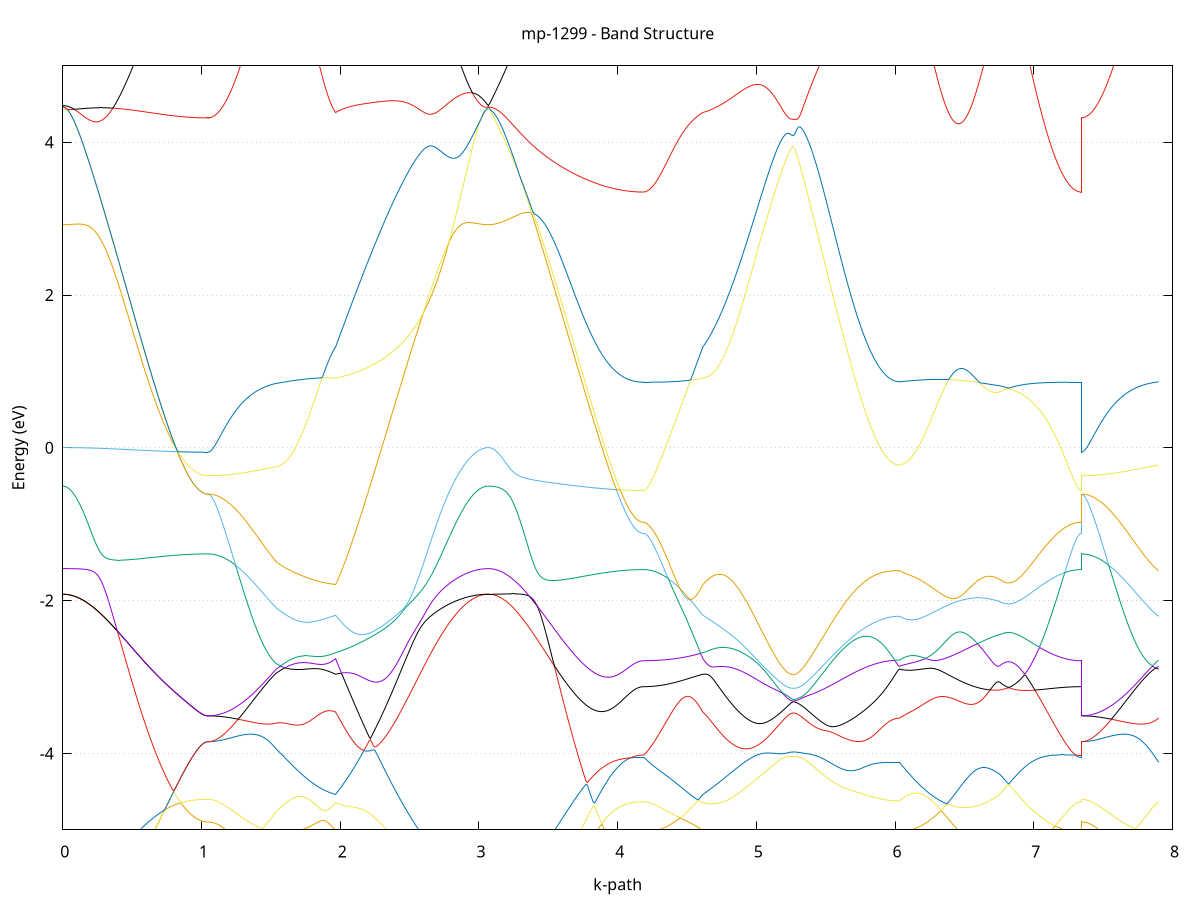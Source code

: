 set title 'mp-1299 - Band Structure'
set xlabel 'k-path'
set ylabel 'Energy (eV)'
set grid y
set yrange [-5:5]
set terminal png size 800,600
set output 'mp-1299_bands_gnuplot.png'
plot '-' using 1:2 with lines notitle, '-' using 1:2 with lines notitle, '-' using 1:2 with lines notitle, '-' using 1:2 with lines notitle, '-' using 1:2 with lines notitle, '-' using 1:2 with lines notitle, '-' using 1:2 with lines notitle, '-' using 1:2 with lines notitle, '-' using 1:2 with lines notitle, '-' using 1:2 with lines notitle, '-' using 1:2 with lines notitle, '-' using 1:2 with lines notitle, '-' using 1:2 with lines notitle, '-' using 1:2 with lines notitle, '-' using 1:2 with lines notitle, '-' using 1:2 with lines notitle, '-' using 1:2 with lines notitle, '-' using 1:2 with lines notitle, '-' using 1:2 with lines notitle, '-' using 1:2 with lines notitle
0.000000 -11.846409
0.009348 -11.846009
0.018695 -11.845009
0.028043 -11.843309
0.037390 -11.841009
0.046738 -11.837909
0.056085 -11.834209
0.065433 -11.829809
0.074780 -11.824709
0.084128 -11.819009
0.093475 -11.812609
0.102823 -11.805509
0.112171 -11.797809
0.121518 -11.789409
0.130866 -11.780409
0.140213 -11.770709
0.149561 -11.760309
0.158908 -11.749309
0.168256 -11.737709
0.177603 -11.725409
0.186951 -11.712509
0.196298 -11.698909
0.205646 -11.684709
0.214994 -11.669909
0.224341 -11.654509
0.233689 -11.638509
0.243036 -11.621809
0.252384 -11.604609
0.261731 -11.586809
0.271079 -11.568309
0.280426 -11.549309
0.289774 -11.529809
0.299121 -11.509609
0.308469 -11.488909
0.317817 -11.467609
0.327164 -11.445809
0.336512 -11.423509
0.345859 -11.400609
0.355207 -11.377209
0.364554 -11.353309
0.373902 -11.328909
0.383249 -11.304009
0.392597 -11.278709
0.401944 -11.252809
0.411292 -11.226509
0.420640 -11.199709
0.429987 -11.172509
0.439335 -11.144909
0.448682 -11.116809
0.458030 -11.088409
0.467377 -11.059509
0.476725 -11.030309
0.486072 -11.000709
0.495420 -10.970709
0.504767 -10.940409
0.514115 -10.909809
0.523463 -10.878809
0.532810 -10.847609
0.542158 -10.816009
0.551505 -10.784209
0.560853 -10.752209
0.570200 -10.719909
0.579548 -10.687409
0.588895 -10.654709
0.598243 -10.621809
0.607590 -10.588709
0.616938 -10.555509
0.626285 -10.522209
0.635633 -10.488709
0.644981 -10.455209
0.654328 -10.421609
0.663676 -10.387909
0.673023 -10.354309
0.682371 -10.320609
0.691718 -10.287009
0.701066 -10.253409
0.710413 -10.219909
0.719761 -10.186509
0.729108 -10.153309
0.738456 -10.120209
0.747804 -10.087209
0.757151 -10.054609
0.766499 -10.022109
0.775846 -9.990009
0.785194 -9.958109
0.794541 -9.926709
0.803889 -9.895609
0.813236 -9.865009
0.822584 -9.834909
0.831931 -9.805309
0.841279 -9.776309
0.850627 -9.747909
0.859974 -9.720209
0.869322 -9.693209
0.878669 -9.667009
0.888017 -9.641609
0.897364 -9.617209
0.906712 -9.593709
0.916059 -9.571309
0.925407 -9.550009
0.934754 -9.529809
0.944102 -9.510909
0.953450 -9.493409
0.962797 -9.477209
0.972145 -9.462509
0.981492 -9.449309
0.990840 -9.437809
1.000187 -9.427909
1.009535 -9.419709
1.018882 -9.413309
1.028230 -9.408609
1.037577 -9.405909
1.046925 -9.404909
1.046925 -9.404909
1.056739 -9.404909
1.066553 -9.404709
1.076368 -9.404409
1.086182 -9.403909
1.095996 -9.403309
1.105810 -9.402609
1.115625 -9.401809
1.125439 -9.400809
1.135253 -9.399709
1.145067 -9.398509
1.154881 -9.397209
1.164696 -9.395809
1.174510 -9.394209
1.184324 -9.392609
1.194138 -9.390809
1.203952 -9.389009
1.213767 -9.387109
1.223581 -9.385009
1.233395 -9.382909
1.243209 -9.380709
1.253024 -9.378409
1.262838 -9.376109
1.272652 -9.373709
1.282466 -9.371209
1.292280 -9.368709
1.302095 -9.366209
1.311909 -9.363609
1.321723 -9.360909
1.331537 -9.358309
1.341352 -9.355609
1.351166 -9.352909
1.360980 -9.350209
1.370794 -9.347509
1.380608 -9.344809
1.390423 -9.342109
1.400237 -9.339509
1.410051 -9.336809
1.419865 -9.334209
1.429680 -9.331709
1.439494 -9.329109
1.449308 -9.326709
1.459122 -9.324209
1.468936 -9.321909
1.478751 -9.319609
1.488565 -9.317409
1.498379 -9.315309
1.508193 -9.313209
1.518007 -9.311209
1.527822 -9.309409
1.537636 -9.307609
1.537636 -9.307609
1.547171 -9.306609
1.556706 -9.306009
1.566242 -9.305809
1.575777 -9.305909
1.585312 -9.306409
1.594847 -9.307209
1.604383 -9.308309
1.613918 -9.309709
1.623453 -9.311309
1.632988 -9.313109
1.642524 -9.315209
1.652059 -9.317309
1.661594 -9.319709
1.671129 -9.322209
1.680665 -9.324709
1.690200 -9.327409
1.699735 -9.330209
1.709270 -9.333009
1.718806 -9.335809
1.728341 -9.338609
1.737876 -9.341509
1.747411 -9.344309
1.756946 -9.347109
1.766482 -9.349909
1.776017 -9.352609
1.785552 -9.355209
1.795087 -9.357809
1.804623 -9.360209
1.814158 -9.362509
1.823693 -9.364809
1.833228 -9.366909
1.842764 -9.368809
1.852299 -9.370709
1.861834 -9.372309
1.871369 -9.373809
1.880905 -9.375209
1.890440 -9.376309
1.899975 -9.377309
1.909510 -9.378209
1.919046 -9.378809
1.928581 -9.379209
1.938116 -9.379509
1.947651 -9.379609
1.957187 -9.379409
1.966722 -9.379109
1.966722 -9.379109
1.976386 -9.386909
1.986050 -9.395209
1.995714 -9.404309
2.005378 -9.413909
2.015042 -9.424309
2.024706 -9.435409
2.034370 -9.447109
2.044034 -9.459609
2.053698 -9.472909
2.063362 -9.486909
2.073026 -9.501609
2.082690 -9.517109
2.092354 -9.533409
2.102018 -9.550409
2.111682 -9.568209
2.121346 -9.586809
2.131010 -9.606109
2.140674 -9.626209
2.150338 -9.647009
2.160002 -9.668609
2.169666 -9.690909
2.179330 -9.714009
2.188994 -9.737709
2.198658 -9.762109
2.208322 -9.787209
2.217986 -9.813009
2.227650 -9.839309
2.237314 -9.866309
2.246978 -9.893909
2.256642 -9.922009
2.266306 -9.950609
2.275970 -9.979809
2.285634 -10.009409
2.295298 -10.039509
2.304962 -10.070009
2.314626 -10.100909
2.324290 -10.132209
2.333954 -10.163809
2.343618 -10.195709
2.353282 -10.227909
2.362946 -10.260309
2.372610 -10.293009
2.382274 -10.325809
2.391938 -10.358809
2.401602 -10.391909
2.411266 -10.425109
2.420930 -10.458409
2.430594 -10.491709
2.440258 -10.525009
2.449922 -10.558409
2.459586 -10.591609
2.469250 -10.624809
2.478914 -10.658009
2.488578 -10.691009
2.498242 -10.723909
2.507906 -10.756609
2.517570 -10.789109
2.527234 -10.821409
2.536898 -10.853509
2.546562 -10.885309
2.556226 -10.916909
2.565890 -10.948109
2.575554 -10.979109
2.585218 -11.009709
2.594882 -11.040009
2.604546 -11.069909
2.614210 -11.099409
2.623874 -11.128509
2.633538 -11.157209
2.643202 -11.185509
2.652866 -11.213409
2.662530 -11.240709
2.672194 -11.267609
2.681858 -11.294009
2.691522 -11.319909
2.701186 -11.345309
2.710850 -11.370209
2.720514 -11.394509
2.730178 -11.418309
2.739842 -11.441609
2.749506 -11.464209
2.759170 -11.486309
2.768834 -11.507809
2.778498 -11.528709
2.788162 -11.549009
2.797826 -11.568609
2.807490 -11.587709
2.817154 -11.606109
2.826818 -11.623909
2.836482 -11.641009
2.846146 -11.657509
2.855810 -11.673409
2.865474 -11.688509
2.875138 -11.703009
2.884802 -11.716909
2.894466 -11.730009
2.904130 -11.742509
2.913794 -11.754309
2.923458 -11.765309
2.933122 -11.775709
2.942786 -11.785409
2.952450 -11.794409
2.962114 -11.802709
2.971778 -11.810209
2.981442 -11.817109
2.991106 -11.823209
3.000770 -11.828609
3.010434 -11.833309
3.020098 -11.837309
3.029762 -11.840609
3.039426 -11.843109
3.049090 -11.844909
3.058754 -11.846009
3.068418 -11.846409
3.068418 -11.846409
3.079054 -11.845909
3.089691 -11.844609
3.100327 -11.842409
3.110963 -11.839309
3.121599 -11.835409
3.132235 -11.830609
3.142872 -11.824909
3.153508 -11.818309
3.164144 -11.810909
3.174780 -11.802609
3.185416 -11.793409
3.196052 -11.783409
3.206689 -11.772509
3.217325 -11.760909
3.227961 -11.748309
3.238597 -11.734909
3.249233 -11.720809
3.259870 -11.705709
3.270506 -11.689909
3.281142 -11.673309
3.291778 -11.655909
3.302414 -11.637709
3.313051 -11.618709
3.323687 -11.599009
3.334323 -11.578509
3.344959 -11.557209
3.355595 -11.535209
3.366232 -11.512509
3.376868 -11.489109
3.387504 -11.465009
3.398140 -11.440209
3.408776 -11.414709
3.419412 -11.388609
3.430049 -11.361809
3.440685 -11.334409
3.451321 -11.306309
3.461957 -11.277709
3.472593 -11.248509
3.483230 -11.218709
3.493866 -11.188309
3.504502 -11.157409
3.515138 -11.126009
3.525774 -11.094109
3.536411 -11.061709
3.547047 -11.028909
3.557683 -10.995609
3.568319 -10.961909
3.578955 -10.927709
3.589592 -10.893209
3.600228 -10.858409
3.610864 -10.823209
3.621500 -10.787709
3.632136 -10.751909
3.642772 -10.715809
3.653409 -10.679509
3.664045 -10.643009
3.674681 -10.606309
3.685317 -10.569409
3.695953 -10.532409
3.706590 -10.495309
3.717226 -10.458109
3.727862 -10.420909
3.738498 -10.383709
3.749134 -10.346509
3.759771 -10.309309
3.770407 -10.272209
3.781043 -10.235209
3.791679 -10.198409
3.802315 -10.161809
3.812952 -10.125409
3.823588 -10.089309
3.834224 -10.053409
3.844860 -10.018009
3.855496 -9.982909
3.866133 -9.948209
3.876769 -9.914009
3.887405 -9.880309
3.898041 -9.847109
3.908677 -9.814609
3.919313 -9.782709
3.929950 -9.751509
3.940586 -9.721109
3.951222 -9.691509
3.961858 -9.662709
3.972494 -9.634709
3.983131 -9.607809
3.993767 -9.581809
4.004403 -9.556909
4.015039 -9.533009
4.025675 -9.510309
4.036312 -9.488809
4.046948 -9.468509
4.057584 -9.449509
4.068220 -9.431909
4.078856 -9.415609
4.089493 -9.400709
4.100129 -9.387309
4.110765 -9.375309
4.121401 -9.364909
4.132037 -9.356109
4.142673 -9.348809
4.153310 -9.343109
4.163946 -9.339009
4.174582 -9.336609
4.185218 -9.335709
4.185218 -9.335709
4.194753 -9.335709
4.204289 -9.335609
4.213824 -9.335309
4.223359 -9.335009
4.232894 -9.334709
4.242430 -9.334209
4.251965 -9.333709
4.261500 -9.333109
4.271035 -9.332409
4.280571 -9.331709
4.290106 -9.331009
4.299641 -9.330209
4.309176 -9.329409
4.318712 -9.328509
4.328247 -9.327709
4.337782 -9.326809
4.347317 -9.326009
4.356853 -9.325209
4.366388 -9.324409
4.375923 -9.323709
4.385458 -9.323109
4.394993 -9.322509
4.404529 -9.322109
4.414064 -9.321809
4.423599 -9.321609
4.433134 -9.321609
4.442670 -9.321709
4.452205 -9.322109
4.461740 -9.322609
4.471275 -9.323409
4.480811 -9.324509
4.490346 -9.325809
4.499881 -9.327509
4.509416 -9.329509
4.518952 -9.331809
4.528487 -9.334509
4.538022 -9.337609
4.547557 -9.341109
4.557093 -9.345009
4.566628 -9.349409
4.576163 -9.354309
4.585698 -9.359709
4.595234 -9.365609
4.604769 -9.372109
4.614304 -9.379109
4.614304 -9.379109
4.624651 -9.383609
4.634998 -9.388709
4.645345 -9.394509
4.655691 -9.400909
4.666038 -9.407809
4.676385 -9.415209
4.686732 -9.423209
4.697079 -9.431609
4.707426 -9.440409
4.717773 -9.449709
4.728120 -9.459209
4.738466 -9.469109
4.748813 -9.479309
4.759160 -9.489809
4.769507 -9.500409
4.779854 -9.511309
4.790201 -9.522309
4.800548 -9.533509
4.810894 -9.544709
4.821241 -9.556109
4.831588 -9.567509
4.841935 -9.578909
4.852282 -9.590409
4.862629 -9.601809
4.872976 -9.613209
4.883323 -9.624609
4.893669 -9.635809
4.904016 -9.647009
4.914363 -9.658009
4.924710 -9.668909
4.935057 -9.679709
4.945404 -9.690309
4.955751 -9.700709
4.966098 -9.710809
4.976444 -9.720809
4.986791 -9.730509
4.997138 -9.740009
5.007485 -9.749309
5.017832 -9.758209
5.028179 -9.766909
5.038526 -9.775309
5.048872 -9.783409
5.059219 -9.791209
5.069566 -9.798609
5.079913 -9.805709
5.090260 -9.812509
5.100607 -9.818909
5.110954 -9.825009
5.121301 -9.830709
5.131647 -9.836109
5.141994 -9.841109
5.152341 -9.845709
5.162688 -9.849909
5.173035 -9.853709
5.183382 -9.857109
5.193729 -9.860209
5.204075 -9.862809
5.214422 -9.865009
5.224769 -9.866909
5.235116 -9.868309
5.245463 -9.869309
5.255810 -9.869909
5.266157 -9.870109
5.266157 -9.870109
5.275845 -9.869909
5.285534 -9.869409
5.295222 -9.868409
5.304911 -9.867109
5.314599 -9.865509
5.324288 -9.863409
5.333976 -9.861009
5.343665 -9.858209
5.353353 -9.855009
5.363042 -9.851509
5.372730 -9.847609
5.382419 -9.843409
5.392107 -9.838809
5.401796 -9.833909
5.411484 -9.828609
5.421173 -9.823009
5.430861 -9.817109
5.440550 -9.810809
5.450238 -9.804209
5.459927 -9.797309
5.469615 -9.790109
5.479304 -9.782709
5.488992 -9.774909
5.498681 -9.766809
5.508369 -9.758509
5.518058 -9.749809
5.527746 -9.741009
5.537434 -9.731909
5.547123 -9.722509
5.556812 -9.712909
5.566500 -9.703209
5.576188 -9.693209
5.585877 -9.683009
5.595565 -9.672609
5.605254 -9.662109
5.614942 -9.651409
5.624631 -9.640609
5.634319 -9.629709
5.644008 -9.618609
5.653696 -9.607509
5.663385 -9.596309
5.673073 -9.585009
5.682762 -9.573709
5.692450 -9.562309
5.702139 -9.550909
5.711827 -9.539609
5.721516 -9.528209
5.731204 -9.516909
5.740893 -9.505709
5.750581 -9.494509
5.760270 -9.483509
5.769958 -9.472509
5.779647 -9.461709
5.789335 -9.451109
5.799024 -9.440709
5.808712 -9.430409
5.818401 -9.420409
5.828089 -9.410709
5.837778 -9.401209
5.847466 -9.392009
5.857155 -9.383109
5.866843 -9.374609
5.876532 -9.366409
5.886220 -9.358609
5.895909 -9.351109
5.905597 -9.344109
5.915286 -9.337609
5.924974 -9.331509
5.934663 -9.325809
5.944351 -9.320709
5.954040 -9.316009
5.963728 -9.311909
5.973417 -9.308309
5.983105 -9.305209
5.992794 -9.302609
6.002482 -9.300709
6.012171 -9.299309
6.021859 -9.298409
6.031548 -9.298109
6.031548 -9.298109
6.041596 -9.297509
6.051644 -9.297309
6.061693 -9.297309
6.071741 -9.297609
6.081789 -9.298209
6.091837 -9.299109
6.101886 -9.300109
6.111934 -9.301409
6.121982 -9.302809
6.132031 -9.304309
6.142079 -9.306009
6.152127 -9.307809
6.162175 -9.309709
6.172224 -9.311609
6.182272 -9.313609
6.192320 -9.315609
6.202369 -9.317609
6.212417 -9.319609
6.222465 -9.321609
6.232513 -9.323509
6.242562 -9.325409
6.252610 -9.327209
6.262658 -9.328909
6.272707 -9.330609
6.282755 -9.332109
6.292803 -9.333609
6.302852 -9.334909
6.312900 -9.336109
6.322948 -9.337109
6.332996 -9.338009
6.343045 -9.338809
6.353093 -9.339409
6.363141 -9.339809
6.373190 -9.340109
6.383238 -9.340209
6.393286 -9.340209
6.403334 -9.340009
6.413383 -9.339609
6.423431 -9.339009
6.433479 -9.338309
6.443528 -9.337409
6.453576 -9.336309
6.463624 -9.335109
6.473672 -9.333709
6.483721 -9.332209
6.493769 -9.330609
6.503817 -9.328809
6.513866 -9.326809
6.523914 -9.324809
6.533962 -9.322609
6.544010 -9.320409
6.554059 -9.318009
6.564107 -9.315609
6.574155 -9.313109
6.584204 -9.310609
6.594252 -9.308009
6.604300 -9.305409
6.614348 -9.302809
6.624397 -9.300209
6.634445 -9.297609
6.644493 -9.295109
6.654542 -9.292709
6.664590 -9.290309
6.674638 -9.288109
6.684686 -9.285909
6.694735 -9.283909
6.704783 -9.282109
6.714831 -9.280509
6.724880 -9.279109
6.734928 -9.277909
6.744976 -9.277109
6.755024 -9.276509
6.755024 -9.276509
6.764341 -9.275809
6.773657 -9.275309
6.782973 -9.274909
6.792289 -9.274609
6.801605 -9.274309
6.810921 -9.274209
6.820237 -9.274209
6.829553 -9.274209
6.838870 -9.274409
6.848186 -9.274709
6.857502 -9.275009
6.866818 -9.275509
6.876134 -9.276109
6.885450 -9.276709
6.894766 -9.277409
6.904083 -9.278309
6.913399 -9.279209
6.922715 -9.280209
6.932031 -9.281309
6.941347 -9.282409
6.950663 -9.283609
6.959979 -9.284909
6.969295 -9.286309
6.978612 -9.287709
6.987928 -9.289209
6.997244 -9.290709
7.006560 -9.292209
7.015876 -9.293809
7.025192 -9.295509
7.034508 -9.297109
7.043825 -9.298809
7.053141 -9.300509
7.062457 -9.302209
7.071773 -9.303909
7.081089 -9.305709
7.090405 -9.307409
7.099721 -9.309109
7.109038 -9.310809
7.118354 -9.312509
7.127670 -9.314109
7.136986 -9.315709
7.146302 -9.317309
7.155618 -9.318809
7.164934 -9.320309
7.174250 -9.321809
7.183567 -9.323209
7.192883 -9.324509
7.202199 -9.325809
7.211515 -9.327009
7.220831 -9.328209
7.230147 -9.329309
7.239463 -9.330309
7.248780 -9.331209
7.258096 -9.332009
7.267412 -9.332809
7.276728 -9.333509
7.286044 -9.334109
7.295360 -9.334609
7.304676 -9.335009
7.313992 -9.335309
7.323309 -9.335509
7.332625 -9.335709
7.341941 -9.335709
7.341941 -9.404909
7.352477 -9.404909
7.363013 -9.404709
7.373548 -9.404309
7.384084 -9.403809
7.394620 -9.403109
7.405156 -9.402309
7.415692 -9.401309
7.426228 -9.400209
7.436764 -9.399009
7.447299 -9.397609
7.457835 -9.396109
7.468371 -9.394409
7.478907 -9.392709
7.489443 -9.390809
7.499979 -9.388809
7.510514 -9.386709
7.521050 -9.384509
7.531586 -9.382209
7.542122 -9.379809
7.552658 -9.377309
7.563194 -9.374809
7.573730 -9.372209
7.584265 -9.369509
7.594801 -9.366809
7.605337 -9.364009
7.615873 -9.361209
7.626409 -9.358309
7.636945 -9.355409
7.647480 -9.352609
7.658016 -9.349709
7.668552 -9.346809
7.679088 -9.343909
7.689624 -9.341009
7.700160 -9.338109
7.710696 -9.335309
7.721231 -9.332609
7.731767 -9.329809
7.742303 -9.327209
7.752839 -9.324609
7.763375 -9.322009
7.773911 -9.319609
7.784447 -9.317209
7.794982 -9.314909
7.805518 -9.312709
7.816054 -9.310609
7.826590 -9.308709
7.837126 -9.306809
7.847662 -9.305009
7.858197 -9.303409
7.868733 -9.301909
7.879269 -9.300509
7.889805 -9.299209
7.900341 -9.298109
e
0.000000 -6.709509
0.009348 -6.709809
0.018695 -6.710609
0.028043 -6.711909
0.037390 -6.713709
0.046738 -6.716109
0.056085 -6.719009
0.065433 -6.722509
0.074780 -6.726409
0.084128 -6.730809
0.093475 -6.735809
0.102823 -6.741209
0.112171 -6.747109
0.121518 -6.753409
0.130866 -6.760309
0.140213 -6.767609
0.149561 -6.775309
0.158908 -6.783409
0.168256 -6.792009
0.177603 -6.800909
0.186951 -6.810309
0.196298 -6.820009
0.205646 -6.830109
0.214994 -6.840609
0.224341 -6.851409
0.233689 -6.862609
0.243036 -6.874109
0.252384 -6.885909
0.261731 -6.898009
0.271079 -6.910409
0.280426 -6.923009
0.289774 -6.936009
0.299121 -6.949209
0.308469 -6.962609
0.317817 -6.976409
0.327164 -6.990309
0.336512 -7.004409
0.345859 -7.018809
0.355207 -7.033309
0.364554 -7.048109
0.373902 -7.063009
0.383249 -7.078109
0.392597 -7.093409
0.401944 -7.108809
0.411292 -7.124409
0.420640 -7.140109
0.429987 -7.155909
0.439335 -7.171909
0.448682 -7.188009
0.458030 -7.204109
0.467377 -7.220409
0.476725 -7.236809
0.486072 -7.253309
0.495420 -7.269909
0.504767 -7.286509
0.514115 -7.303209
0.523463 -7.320009
0.532810 -7.336809
0.542158 -7.353709
0.551505 -7.370609
0.560853 -7.387609
0.570200 -7.404609
0.579548 -7.421709
0.588895 -7.438809
0.598243 -7.455909
0.607590 -7.473009
0.616938 -7.490209
0.626285 -7.507309
0.635633 -7.524509
0.644981 -7.541709
0.654328 -7.558909
0.663676 -7.576109
0.673023 -7.593309
0.682371 -7.610409
0.691718 -7.627609
0.701066 -7.644709
0.710413 -7.661809
0.719761 -7.678909
0.729108 -7.695909
0.738456 -7.712909
0.747804 -7.729909
0.757151 -7.746809
0.766499 -7.763609
0.775846 -7.780309
0.785194 -7.796909
0.794541 -7.813409
0.803889 -7.829809
0.813236 -7.846109
0.822584 -7.862209
0.831931 -7.878109
0.841279 -7.893809
0.850627 -7.909309
0.859974 -7.924509
0.869322 -7.939509
0.878669 -7.954109
0.888017 -7.968409
0.897364 -7.982209
0.906712 -7.995609
0.916059 -8.008509
0.925407 -8.020909
0.934754 -8.032709
0.944102 -8.043809
0.953450 -8.054309
0.962797 -8.063909
0.972145 -8.072809
0.981492 -8.080709
0.990840 -8.087809
1.000187 -8.093809
1.009535 -8.098809
1.018882 -8.102809
1.028230 -8.105609
1.037577 -8.107309
1.046925 -8.107909
1.046925 -8.107909
1.056739 -8.107409
1.066553 -8.105909
1.076368 -8.103509
1.086182 -8.100009
1.095996 -8.095609
1.105810 -8.090309
1.115625 -8.083909
1.125439 -8.076609
1.135253 -8.068409
1.145067 -8.059209
1.154881 -8.049009
1.164696 -8.037909
1.174510 -8.025809
1.184324 -8.012909
1.194138 -7.999009
1.203952 -7.984209
1.213767 -7.968609
1.223581 -7.952009
1.233395 -7.934609
1.243209 -7.916309
1.253024 -7.897209
1.262838 -7.877209
1.272652 -7.856409
1.282466 -7.834809
1.292280 -7.812509
1.302095 -7.789309
1.311909 -7.765509
1.321723 -7.740909
1.331537 -7.715509
1.341352 -7.689509
1.351166 -7.662809
1.360980 -7.635509
1.370794 -7.607609
1.380608 -7.579009
1.390423 -7.549909
1.400237 -7.520209
1.410051 -7.490009
1.419865 -7.459209
1.429680 -7.428009
1.439494 -7.396409
1.449308 -7.364309
1.459122 -7.331909
1.468936 -7.299109
1.478751 -7.265909
1.488565 -7.232409
1.498379 -7.198709
1.508193 -7.164709
1.518007 -7.130509
1.527822 -7.096109
1.537636 -7.061609
1.537636 -7.061609
1.547171 -7.037009
1.556706 -7.012209
1.566242 -6.987209
1.575777 -6.962109
1.585312 -6.936909
1.594847 -6.911709
1.604383 -6.886409
1.613918 -6.861109
1.623453 -6.835909
1.632988 -6.810709
1.642524 -6.785509
1.652059 -6.760509
1.661594 -6.735609
1.671129 -6.710809
1.680665 -6.686309
1.690200 -6.661909
1.699735 -6.637809
1.709270 -6.614009
1.718806 -6.590509
1.728341 -6.567309
1.737876 -6.544409
1.747411 -6.539509
1.756946 -6.556909
1.766482 -6.573709
1.776017 -6.590009
1.785552 -6.605709
1.795087 -6.620909
1.804623 -6.635609
1.814158 -6.649709
1.823693 -6.663309
1.833228 -6.676309
1.842764 -6.688709
1.852299 -6.700509
1.861834 -6.711809
1.871369 -6.722409
1.880905 -6.732509
1.890440 -6.742009
1.899975 -6.750909
1.909510 -6.759209
1.919046 -6.766909
1.928581 -6.773909
1.938116 -6.780409
1.947651 -6.786309
1.957187 -6.791509
1.966722 -6.796109
1.966722 -6.796109
1.976386 -6.758709
1.986050 -6.720709
1.995714 -6.682209
2.005378 -6.643109
2.015042 -6.603709
2.024706 -6.563809
2.034370 -6.523509
2.044034 -6.482909
2.053698 -6.441909
2.063362 -6.400709
2.073026 -6.384209
2.082690 -6.400609
2.092354 -6.416709
2.102018 -6.432509
2.111682 -6.448009
2.121346 -6.463109
2.131010 -6.477909
2.140674 -6.492309
2.150338 -6.506309
2.160002 -6.520009
2.169666 -6.533309
2.179330 -6.546209
2.188994 -6.558609
2.198658 -6.570709
2.208322 -6.582309
2.217986 -6.593609
2.227650 -6.604309
2.237314 -6.614709
2.246978 -6.624609
2.256642 -6.634109
2.266306 -6.643109
2.275970 -6.651709
2.285634 -6.659909
2.295298 -6.667609
2.304962 -6.675009
2.314626 -6.681809
2.324290 -6.688309
2.333954 -6.694309
2.343618 -6.699909
2.353282 -6.705209
2.362946 -6.710009
2.372610 -6.714409
2.382274 -6.718409
2.391938 -6.722109
2.401602 -6.725409
2.411266 -6.728309
2.420930 -6.730909
2.430594 -6.733209
2.440258 -6.735109
2.449922 -6.736709
2.459586 -6.738009
2.469250 -6.739009
2.478914 -6.739709
2.488578 -6.740209
2.498242 -6.740409
2.507906 -6.740309
2.517570 -6.740009
2.527234 -6.739509
2.536898 -6.738809
2.546562 -6.737909
2.556226 -6.736909
2.565890 -6.735709
2.575554 -6.734309
2.585218 -6.732809
2.594882 -6.731209
2.604546 -6.729509
2.614210 -6.727709
2.623874 -6.725909
2.633538 -6.724009
2.643202 -6.722109
2.652866 -6.720209
2.662530 -6.718209
2.672194 -6.716309
2.681858 -6.714509
2.691522 -6.712709
2.701186 -6.710909
2.710850 -6.709309
2.720514 -6.707709
2.730178 -6.706209
2.739842 -6.704909
2.749506 -6.703709
2.759170 -6.702609
2.768834 -6.701609
2.778498 -6.700809
2.788162 -6.700209
2.797826 -6.699709
2.807490 -6.699309
2.817154 -6.699009
2.826818 -6.698909
2.836482 -6.698909
2.846146 -6.699109
2.855810 -6.699309
2.865474 -6.699609
2.875138 -6.700109
2.884802 -6.700509
2.894466 -6.701109
2.904130 -6.701709
2.913794 -6.702309
2.923458 -6.702909
2.933122 -6.703609
2.942786 -6.704309
2.952450 -6.704909
2.962114 -6.705609
2.971778 -6.706209
2.981442 -6.706809
2.991106 -6.707309
3.000770 -6.707809
3.010434 -6.708209
3.020098 -6.708609
3.029762 -6.708909
3.039426 -6.709209
3.049090 -6.709309
3.058754 -6.709409
3.068418 -6.709509
3.068418 -6.709509
3.079054 -6.709109
3.089691 -6.707909
3.100327 -6.706009
3.110963 -6.703309
3.121599 -6.699809
3.132235 -6.695609
3.142872 -6.690609
3.153508 -6.684809
3.164144 -6.678309
3.174780 -6.671009
3.185416 -6.662909
3.196052 -6.654109
3.206689 -6.644509
3.217325 -6.634209
3.227961 -6.623109
3.238597 -6.611309
3.249233 -6.598709
3.259870 -6.585409
3.270506 -6.571309
3.281142 -6.556509
3.291778 -6.541009
3.302414 -6.525009
3.313051 -6.539509
3.323687 -6.554309
3.334323 -6.569509
3.344959 -6.585109
3.355595 -6.601009
3.366232 -6.617309
3.376868 -6.633809
3.387504 -6.650609
3.398140 -6.667709
3.408776 -6.685009
3.419412 -6.702509
3.430049 -6.720309
3.440685 -6.738209
3.451321 -6.756309
3.461957 -6.774609
3.472593 -6.793009
3.483230 -6.811609
3.493866 -6.830209
3.504502 -6.849009
3.515138 -6.867809
3.525774 -6.886709
3.536411 -6.905609
3.547047 -6.924509
3.557683 -6.943509
3.568319 -6.962409
3.578955 -6.981409
3.589592 -7.000309
3.600228 -7.019209
3.610864 -7.038009
3.621500 -7.056709
3.632136 -7.075409
3.642772 -7.093909
3.653409 -7.112409
3.664045 -7.130709
3.674681 -7.148909
3.685317 -7.166909
3.695953 -7.184809
3.706590 -7.202509
3.717226 -7.220109
3.727862 -7.237409
3.738498 -7.254609
3.749134 -7.271509
3.759771 -7.288209
3.770407 -7.304809
3.781043 -7.321009
3.791679 -7.337009
3.802315 -7.352809
3.812952 -7.368309
3.823588 -7.383609
3.834224 -7.398509
3.844860 -7.413209
3.855496 -7.427609
3.866133 -7.441709
3.876769 -7.455409
3.887405 -7.468909
3.898041 -7.482009
3.908677 -7.494809
3.919313 -7.507209
3.929950 -7.519309
3.940586 -7.531009
3.951222 -7.542409
3.961858 -7.553309
3.972494 -7.563909
3.983131 -7.574109
3.993767 -7.583809
4.004403 -7.593109
4.015039 -7.602009
4.025675 -7.610409
4.036312 -7.618409
4.046948 -7.625909
4.057584 -7.632909
4.068220 -7.639409
4.078856 -7.645409
4.089493 -7.650909
4.100129 -7.655809
4.110765 -7.660209
4.121401 -7.664009
4.132037 -7.667209
4.142673 -7.669909
4.153310 -7.672009
4.163946 -7.673509
4.174582 -7.674409
4.185218 -7.674709
4.185218 -7.674709
4.194753 -7.674209
4.204289 -7.672909
4.213824 -7.670609
4.223359 -7.667409
4.232894 -7.663309
4.242430 -7.658309
4.251965 -7.652409
4.261500 -7.645509
4.271035 -7.637809
4.280571 -7.629209
4.290106 -7.619709
4.299641 -7.609209
4.309176 -7.597909
4.318712 -7.585709
4.328247 -7.572609
4.337782 -7.558609
4.347317 -7.543709
4.356853 -7.528009
4.366388 -7.511409
4.375923 -7.493909
4.385458 -7.475509
4.394993 -7.456309
4.404529 -7.436209
4.414064 -7.415309
4.423599 -7.393609
4.433134 -7.371009
4.442670 -7.347509
4.452205 -7.323309
4.461740 -7.298209
4.471275 -7.272409
4.480811 -7.245709
4.490346 -7.218309
4.499881 -7.190109
4.509416 -7.161109
4.518952 -7.131409
4.528487 -7.101009
4.538022 -7.069809
4.547557 -7.037909
4.557093 -7.005309
4.566628 -6.972009
4.576163 -6.938109
4.585698 -6.903509
4.595234 -6.868309
4.604769 -6.832509
4.614304 -6.796109
4.614304 -6.796109
4.624651 -6.775609
4.634998 -6.755309
4.645345 -6.735209
4.655691 -6.715409
4.666038 -6.696109
4.676385 -6.677309
4.686732 -6.659309
4.697079 -6.642209
4.707426 -6.626109
4.717773 -6.611209
4.728120 -6.597709
4.738466 -6.585509
4.748813 -6.574909
4.759160 -6.565809
4.769507 -6.558209
4.779854 -6.552009
4.790201 -6.547109
4.800548 -6.543409
4.810894 -6.540809
4.821241 -6.539109
4.831588 -6.538209
4.841935 -6.538009
4.852282 -6.538309
4.862629 -6.539109
4.872976 -6.540309
4.883323 -6.541909
4.893669 -6.543709
4.904016 -6.545809
4.914363 -6.548009
4.924710 -6.550509
4.935057 -6.553009
4.945404 -6.555709
4.955751 -6.558409
4.966098 -6.561309
4.976444 -6.564109
4.986791 -6.567109
4.997138 -6.570009
5.007485 -6.572909
5.017832 -6.575809
5.028179 -6.578709
5.038526 -6.581609
5.048872 -6.584509
5.059219 -6.587209
5.069566 -6.590009
5.079913 -6.592609
5.090260 -6.595209
5.100607 -6.597609
5.110954 -6.600009
5.121301 -6.602309
5.131647 -6.604409
5.141994 -6.606409
5.152341 -6.608309
5.162688 -6.610009
5.173035 -6.611609
5.183382 -6.613109
5.193729 -6.614409
5.204075 -6.615509
5.214422 -6.616509
5.224769 -6.617209
5.235116 -6.617909
5.245463 -6.618309
5.255810 -6.618609
5.266157 -6.618709
5.266157 -6.618709
5.275845 -6.618609
5.285534 -6.618409
5.295222 -6.618009
5.304911 -6.617509
5.314599 -6.616909
5.324288 -6.616209
5.333976 -6.615309
5.343665 -6.614309
5.353353 -6.613209
5.363042 -6.612009
5.372730 -6.610809
5.382419 -6.609409
5.392107 -6.608009
5.401796 -6.606509
5.411484 -6.605009
5.421173 -6.603509
5.430861 -6.601909
5.440550 -6.600409
5.450238 -6.598909
5.459927 -6.597409
5.469615 -6.595909
5.479304 -6.594609
5.488992 -6.593309
5.498681 -6.592209
5.508369 -6.591109
5.518058 -6.590209
5.527746 -6.589509
5.537434 -6.588909
5.547123 -6.588609
5.556812 -6.588409
5.566500 -6.588509
5.576188 -6.588809
5.585877 -6.589409
5.595565 -6.590209
5.605254 -6.591409
5.614942 -6.592809
5.624631 -6.594609
5.634319 -6.596709
5.644008 -6.599209
5.653696 -6.602009
5.663385 -6.605209
5.673073 -6.608809
5.682762 -6.612709
5.692450 -6.617109
5.702139 -6.621809
5.711827 -6.626909
5.721516 -6.632409
5.731204 -6.638209
5.740893 -6.644409
5.750581 -6.651009
5.760270 -6.657809
5.769958 -6.665009
5.779647 -6.672409
5.789335 -6.680009
5.799024 -6.687809
5.808712 -6.695809
5.818401 -6.703909
5.828089 -6.712009
5.837778 -6.720109
5.847466 -6.728209
5.857155 -6.736309
5.866843 -6.744209
5.876532 -6.751909
5.886220 -6.759409
5.895909 -6.766709
5.905597 -6.773609
5.915286 -6.780209
5.924974 -6.786509
5.934663 -6.792309
5.944351 -6.797609
5.954040 -6.802509
5.963728 -6.806909
5.973417 -6.810709
5.983105 -6.814009
5.992794 -6.816709
6.002482 -6.818809
6.012171 -6.820309
6.021859 -6.821309
6.031548 -6.821609
6.031548 -6.821609
6.041596 -6.794109
6.051644 -6.766609
6.061693 -6.739109
6.071741 -6.711709
6.081789 -6.684409
6.091837 -6.657309
6.101886 -6.630209
6.111934 -6.603409
6.121982 -6.576809
6.132031 -6.585609
6.142079 -6.610909
6.152127 -6.635609
6.162175 -6.659809
6.172224 -6.683409
6.182272 -6.706509
6.192320 -6.728909
6.202369 -6.750709
6.212417 -6.772009
6.222465 -6.792509
6.232513 -6.812509
6.242562 -6.831809
6.252610 -6.850409
6.262658 -6.868309
6.272707 -6.885509
6.282755 -6.902109
6.292803 -6.918009
6.302852 -6.933109
6.312900 -6.947509
6.322948 -6.961209
6.332996 -6.974109
6.343045 -6.986309
6.353093 -6.997809
6.363141 -7.008509
6.373190 -7.018409
6.383238 -7.027609
6.393286 -7.036009
6.403334 -7.043609
6.413383 -7.050409
6.423431 -7.056509
6.433479 -7.061709
6.443528 -7.066209
6.453576 -7.069909
6.463624 -7.072809
6.473672 -7.074809
6.483721 -7.076109
6.493769 -7.076609
6.503817 -7.076209
6.513866 -7.075109
6.523914 -7.073109
6.533962 -7.070309
6.544010 -7.066809
6.554059 -7.062409
6.564107 -7.057209
6.574155 -7.051209
6.584204 -7.044409
6.594252 -7.036809
6.604300 -7.028409
6.614348 -7.019209
6.624397 -7.009209
6.634445 -6.998409
6.644493 -6.986809
6.654542 -6.974409
6.664590 -6.961209
6.674638 -6.947309
6.684686 -6.932609
6.694735 -6.917109
6.704783 -6.900809
6.714831 -6.883709
6.724880 -6.865909
6.734928 -6.847409
6.744976 -6.828109
6.755024 -6.808009
6.755024 -6.808009
6.764341 -6.778209
6.773657 -6.748209
6.782973 -6.718109
6.792289 -6.687909
6.801605 -6.657709
6.810921 -6.627509
6.820237 -6.608709
6.829553 -6.638909
6.838870 -6.669109
6.848186 -6.699309
6.857502 -6.729509
6.866818 -6.759509
6.876134 -6.789509
6.885450 -6.819309
6.894766 -6.848909
6.904083 -6.878309
6.913399 -6.907509
6.922715 -6.936509
6.932031 -6.965109
6.941347 -6.993509
6.950663 -7.021609
6.959979 -7.049309
6.969295 -7.076609
6.978612 -7.103609
6.987928 -7.130109
6.997244 -7.156209
7.006560 -7.181809
7.015876 -7.207009
7.025192 -7.231609
7.034508 -7.255809
7.043825 -7.279409
7.053141 -7.302409
7.062457 -7.324909
7.071773 -7.346809
7.081089 -7.368109
7.090405 -7.388809
7.099721 -7.408809
7.109038 -7.428209
7.118354 -7.447009
7.127670 -7.465109
7.136986 -7.482409
7.146302 -7.499109
7.155618 -7.515109
7.164934 -7.530409
7.174250 -7.544909
7.183567 -7.558809
7.192883 -7.571809
7.202199 -7.584109
7.211515 -7.595709
7.220831 -7.606509
7.230147 -7.616509
7.239463 -7.625709
7.248780 -7.634209
7.258096 -7.641909
7.267412 -7.648709
7.276728 -7.654809
7.286044 -7.660109
7.295360 -7.664509
7.304676 -7.668209
7.313992 -7.671009
7.323309 -7.673109
7.332625 -7.674309
7.341941 -7.674709
7.341941 -8.107909
7.352477 -8.107309
7.363013 -8.105609
7.373548 -8.102809
7.384084 -8.098909
7.394620 -8.093809
7.405156 -8.087609
7.415692 -8.080309
7.426228 -8.071909
7.436764 -8.062409
7.447299 -8.051809
7.457835 -8.040109
7.468371 -8.027309
7.478907 -8.013509
7.489443 -7.998609
7.499979 -7.982709
7.510514 -7.965709
7.521050 -7.947709
7.531586 -7.928809
7.542122 -7.908809
7.552658 -7.887909
7.563194 -7.866009
7.573730 -7.843209
7.584265 -7.819509
7.594801 -7.794809
7.605337 -7.769409
7.615873 -7.743109
7.626409 -7.715909
7.636945 -7.688009
7.647480 -7.659309
7.658016 -7.629809
7.668552 -7.599609
7.679088 -7.568809
7.689624 -7.537309
7.700160 -7.505109
7.710696 -7.472409
7.721231 -7.439109
7.731767 -7.405309
7.742303 -7.371009
7.752839 -7.336209
7.763375 -7.301009
7.773911 -7.265409
7.784447 -7.229509
7.794982 -7.193209
7.805518 -7.156709
7.816054 -7.119909
7.826590 -7.082909
7.837126 -7.045809
7.847662 -7.008509
7.858197 -6.971209
7.868733 -6.933809
7.879269 -6.896309
7.889805 -6.858909
7.900341 -6.821609
e
0.000000 -6.348209
0.009348 -6.347909
0.018695 -6.347009
0.028043 -6.345609
0.037390 -6.343509
0.046738 -6.340909
0.056085 -6.337709
0.065433 -6.333909
0.074780 -6.329509
0.084128 -6.324509
0.093475 -6.318909
0.102823 -6.312809
0.112171 -6.306109
0.121518 -6.298809
0.130866 -6.290909
0.140213 -6.282509
0.149561 -6.273509
0.158908 -6.263909
0.168256 -6.253709
0.177603 -6.243009
0.186951 -6.231709
0.196298 -6.219909
0.205646 -6.207409
0.214994 -6.194409
0.224341 -6.180909
0.233689 -6.166809
0.243036 -6.152209
0.252384 -6.137009
0.261731 -6.121209
0.271079 -6.104909
0.280426 -6.088109
0.289774 -6.070709
0.299121 -6.052809
0.308469 -6.034409
0.317817 -6.015409
0.327164 -5.996009
0.336512 -5.976009
0.345859 -5.955509
0.355207 -5.934409
0.364554 -5.912909
0.373902 -5.890909
0.383249 -5.868409
0.392597 -5.845409
0.401944 -5.821909
0.411292 -5.797909
0.420640 -5.773509
0.429987 -5.748609
0.439335 -5.723209
0.448682 -5.715909
0.458030 -5.709909
0.467377 -5.703809
0.476725 -5.697609
0.486072 -5.691509
0.495420 -5.685309
0.504767 -5.679009
0.514115 -5.672709
0.523463 -5.666409
0.532810 -5.660209
0.542158 -5.653909
0.551505 -5.647609
0.560853 -5.641309
0.570200 -5.635009
0.579548 -5.628709
0.588895 -5.622509
0.598243 -5.616209
0.607590 -5.610009
0.616938 -5.603909
0.626285 -5.597709
0.635633 -5.591609
0.644981 -5.585609
0.654328 -5.579609
0.663676 -5.573709
0.673023 -5.567809
0.682371 -5.562009
0.691718 -5.556209
0.701066 -5.550609
0.710413 -5.545009
0.719761 -5.539509
0.729108 -5.534109
0.738456 -5.528909
0.747804 -5.523709
0.757151 -5.518609
0.766499 -5.513609
0.775846 -5.508809
0.785194 -5.504009
0.794541 -5.499409
0.803889 -5.494909
0.813236 -5.490609
0.822584 -5.486409
0.831931 -5.482309
0.841279 -5.478309
0.850627 -5.474609
0.859974 -5.470909
0.869322 -5.467409
0.878669 -5.464109
0.888017 -5.461009
0.897364 -5.458009
0.906712 -5.455109
0.916059 -5.452509
0.925407 -5.450009
0.934754 -5.447609
0.944102 -5.445509
0.953450 -5.443509
0.962797 -5.441809
0.972145 -5.440209
0.981492 -5.438809
0.990840 -5.437509
1.000187 -5.436509
1.009535 -5.435609
1.018882 -5.435009
1.028230 -5.434509
1.037577 -5.434209
1.046925 -5.434109
1.046925 -5.434109
1.056739 -5.433809
1.066553 -5.433009
1.076368 -5.431609
1.086182 -5.429609
1.095996 -5.427109
1.105810 -5.424009
1.115625 -5.420409
1.125439 -5.416209
1.135253 -5.411409
1.145067 -5.406009
1.154881 -5.400109
1.164696 -5.393709
1.174510 -5.386709
1.184324 -5.379109
1.194138 -5.371009
1.203952 -5.362309
1.213767 -5.353009
1.223581 -5.343209
1.233395 -5.332709
1.243209 -5.321809
1.253024 -5.310309
1.262838 -5.298209
1.272652 -5.285509
1.282466 -5.272309
1.292280 -5.258609
1.302095 -5.269409
1.311909 -5.295609
1.321723 -5.322509
1.331537 -5.350009
1.341352 -5.378109
1.351166 -5.406909
1.360980 -5.436209
1.370794 -5.466209
1.380608 -5.496709
1.390423 -5.527709
1.400237 -5.559309
1.410051 -5.591409
1.419865 -5.624009
1.429680 -5.657009
1.439494 -5.690609
1.449308 -5.724509
1.459122 -5.758909
1.468936 -5.793709
1.478751 -5.828909
1.488565 -5.864409
1.498379 -5.900309
1.508193 -5.936509
1.518007 -5.973009
1.527822 -6.009709
1.537636 -6.046709
1.537636 -6.046709
1.547171 -6.072909
1.556706 -6.098809
1.566242 -6.124409
1.575777 -6.149709
1.585312 -6.174709
1.594847 -6.199309
1.604383 -6.223609
1.613918 -6.247609
1.623453 -6.271209
1.632988 -6.294409
1.642524 -6.317209
1.652059 -6.339609
1.661594 -6.361709
1.671129 -6.383209
1.680665 -6.404409
1.690200 -6.425109
1.699735 -6.445409
1.709270 -6.465209
1.718806 -6.484509
1.728341 -6.503309
1.737876 -6.521709
1.747411 -6.521909
1.756946 -6.499909
1.766482 -6.478309
1.776017 -6.457209
1.785552 -6.436709
1.795087 -6.416609
1.804623 -6.397209
1.814158 -6.378409
1.823693 -6.360209
1.833228 -6.342709
1.842764 -6.326009
1.852299 -6.310009
1.861834 -6.294709
1.871369 -6.280309
1.880905 -6.266809
1.890440 -6.254209
1.899975 -6.242409
1.909510 -6.231609
1.919046 -6.221809
1.928581 -6.213009
1.938116 -6.205209
1.947651 -6.198409
1.957187 -6.192709
1.966722 -6.188109
1.966722 -6.188109
1.976386 -6.206809
1.986050 -6.225409
1.995714 -6.243909
2.005378 -6.262209
2.015042 -6.280309
2.024706 -6.298209
2.034370 -6.315909
2.044034 -6.333309
2.053698 -6.350509
2.063362 -6.367509
2.073026 -6.359309
2.082690 -6.317709
2.092354 -6.276109
2.102018 -6.234409
2.111682 -6.192709
2.121346 -6.151109
2.131010 -6.109609
2.140674 -6.068409
2.150338 -6.027609
2.160002 -5.987109
2.169666 -5.947209
2.179330 -5.907909
2.188994 -5.869309
2.198658 -5.831509
2.208322 -5.794709
2.217986 -5.758909
2.227650 -5.724409
2.237314 -5.691109
2.246978 -5.659309
2.256642 -5.629109
2.266306 -5.600509
2.275970 -5.620309
2.285634 -5.640909
2.295298 -5.661309
2.304962 -5.681609
2.314626 -5.701809
2.324290 -5.721809
2.333954 -5.741609
2.343618 -5.761209
2.353282 -5.780709
2.362946 -5.800009
2.372610 -5.819109
2.382274 -5.837909
2.391938 -5.856609
2.401602 -5.875009
2.411266 -5.893109
2.420930 -5.911009
2.430594 -5.928709
2.440258 -5.946109
2.449922 -5.963209
2.459586 -5.980109
2.469250 -5.996609
2.478914 -6.012909
2.488578 -6.028909
2.498242 -6.044509
2.507906 -6.059909
2.517570 -6.074909
2.527234 -6.089609
2.536898 -6.103909
2.546562 -6.117909
2.556226 -6.131609
2.565890 -6.144909
2.575554 -6.157809
2.585218 -6.170409
2.594882 -6.182509
2.604546 -6.194309
2.614210 -6.205709
2.623874 -6.216709
2.633538 -6.227309
2.643202 -6.237409
2.652866 -6.247209
2.662530 -6.256509
2.672194 -6.265409
2.681858 -6.273809
2.691522 -6.281809
2.701186 -6.289409
2.710850 -6.296509
2.720514 -6.303109
2.730178 -6.309309
2.739842 -6.315109
2.749506 -6.320409
2.759170 -6.325209
2.768834 -6.329709
2.778498 -6.333709
2.788162 -6.337209
2.797826 -6.340409
2.807490 -6.343209
2.817154 -6.345609
2.826818 -6.347709
2.836482 -6.349409
2.846146 -6.350909
2.855810 -6.352009
2.865474 -6.352909
2.875138 -6.353509
2.884802 -6.353909
2.894466 -6.354109
2.904130 -6.354109
2.913794 -6.354009
2.923458 -6.353809
2.933122 -6.353509
2.942786 -6.353109
2.952450 -6.352609
2.962114 -6.352109
2.971778 -6.351609
2.981442 -6.351009
2.991106 -6.350509
3.000770 -6.350009
3.010434 -6.349609
3.020098 -6.349209
3.029762 -6.348809
3.039426 -6.348509
3.049090 -6.348309
3.058754 -6.348209
3.068418 -6.348209
3.068418 -6.348209
3.079054 -6.348609
3.089691 -6.349909
3.100327 -6.352009
3.110963 -6.355009
3.121599 -6.358709
3.132235 -6.363309
3.142872 -6.368609
3.153508 -6.374709
3.164144 -6.381509
3.174780 -6.389109
3.185416 -6.397309
3.196052 -6.406109
3.206689 -6.415609
3.217325 -6.425609
3.227961 -6.436309
3.238597 -6.447509
3.249233 -6.459209
3.259870 -6.471409
3.270506 -6.484109
3.281142 -6.497309
3.291778 -6.510909
3.302414 -6.524809
3.313051 -6.507809
3.323687 -6.490209
3.334323 -6.471809
3.344959 -6.452709
3.355595 -6.433009
3.366232 -6.412509
3.376868 -6.391409
3.387504 -6.369609
3.398140 -6.347109
3.408776 -6.324009
3.419412 -6.300209
3.430049 -6.275809
3.440685 -6.250809
3.451321 -6.225109
3.461957 -6.198909
3.472593 -6.172009
3.483230 -6.144609
3.493866 -6.116609
3.504502 -6.088009
3.515138 -6.058909
3.525774 -6.029309
3.536411 -5.999109
3.547047 -5.968509
3.557683 -5.937409
3.568319 -5.905809
3.578955 -5.873809
3.589592 -5.841409
3.600228 -5.808609
3.610864 -5.775409
3.621500 -5.741909
3.632136 -5.708109
3.642772 -5.673909
3.653409 -5.639509
3.664045 -5.604909
3.674681 -5.570209
3.685317 -5.535209
3.695953 -5.500209
3.706590 -5.465109
3.717226 -5.430009
3.727862 -5.394909
3.738498 -5.359909
3.749134 -5.325109
3.759771 -5.290409
3.770407 -5.277209
3.781043 -5.266909
3.791679 -5.256709
3.802315 -5.246709
3.812952 -5.236709
3.823588 -5.226909
3.834224 -5.217309
3.844860 -5.207809
3.855496 -5.198409
3.866133 -5.189209
3.876769 -5.180209
3.887405 -5.171309
3.898041 -5.162709
3.908677 -5.154209
3.919313 -5.146009
3.929950 -5.138009
3.940586 -5.133309
3.951222 -5.169509
3.961858 -5.204109
3.972494 -5.237309
3.983131 -5.268809
3.993767 -5.298809
4.004403 -5.327209
4.015039 -5.354109
4.025675 -5.379309
4.036312 -5.403009
4.046948 -5.425009
4.057584 -5.445409
4.068220 -5.464309
4.078856 -5.481509
4.089493 -5.497009
4.100129 -5.511009
4.110765 -5.523309
4.121401 -5.534009
4.132037 -5.543009
4.142673 -5.550409
4.153310 -5.556209
4.163946 -5.560309
4.174582 -5.562709
4.185218 -5.563609
4.185218 -5.563609
4.194753 -5.564009
4.204289 -5.565409
4.213824 -5.567809
4.223359 -5.571009
4.232894 -5.575209
4.242430 -5.580209
4.251965 -5.586209
4.261500 -5.593009
4.271035 -5.600709
4.280571 -5.609209
4.290106 -5.618509
4.299641 -5.628609
4.309176 -5.639409
4.318712 -5.651009
4.328247 -5.663209
4.337782 -5.676109
4.347317 -5.689609
4.356853 -5.703709
4.366388 -5.718309
4.375923 -5.733409
4.385458 -5.749009
4.394993 -5.765109
4.404529 -5.781509
4.414064 -5.798309
4.423599 -5.815509
4.433134 -5.833009
4.442670 -5.850709
4.452205 -5.868709
4.461740 -5.886909
4.471275 -5.905209
4.480811 -5.923809
4.490346 -5.942509
4.499881 -5.961209
4.509416 -5.980109
4.518952 -5.999109
4.528487 -6.018109
4.538022 -6.037109
4.547557 -6.056109
4.557093 -6.075109
4.566628 -6.094109
4.576163 -6.113009
4.585698 -6.131909
4.595234 -6.150709
4.604769 -6.169509
4.614304 -6.188109
4.614304 -6.188109
4.624651 -6.198009
4.634998 -6.206809
4.645345 -6.214509
4.655691 -6.221109
4.666038 -6.226409
4.676385 -6.230409
4.686732 -6.233009
4.697079 -6.234009
4.707426 -6.233409
4.717773 -6.230909
4.728120 -6.226709
4.738466 -6.220409
4.748813 -6.212309
4.759160 -6.202109
4.769507 -6.190109
4.779854 -6.176209
4.790201 -6.160809
4.800548 -6.143809
4.810894 -6.125509
4.821241 -6.106109
4.831588 -6.085709
4.841935 -6.064409
4.852282 -6.042509
4.862629 -6.020009
4.872976 -5.997009
4.883323 -5.973609
4.893669 -5.950009
4.904016 -5.926209
4.914363 -5.902309
4.924710 -5.878309
4.935057 -5.854509
4.945404 -5.830709
4.955751 -5.807109
4.966098 -5.783809
4.976444 -5.760809
4.986791 -5.738309
4.997138 -5.716409
5.007485 -5.695009
5.017832 -5.674409
5.028179 -5.654709
5.038526 -5.636009
5.048872 -5.618409
5.059219 -5.602109
5.069566 -5.587309
5.079913 -5.573909
5.090260 -5.562209
5.100607 -5.552209
5.110954 -5.543809
5.121301 -5.536909
5.131647 -5.531409
5.141994 -5.527109
5.152341 -5.523809
5.162688 -5.521409
5.173035 -5.519609
5.183382 -5.518409
5.193729 -5.517509
5.204075 -5.517009
5.214422 -5.516609
5.224769 -5.516409
5.235116 -5.516309
5.245463 -5.516209
5.255810 -5.516209
5.266157 -5.516209
5.266157 -5.516209
5.275845 -5.516509
5.285534 -5.517309
5.295222 -5.518709
5.304911 -5.520609
5.314599 -5.523209
5.324288 -5.526409
5.333976 -5.530209
5.343665 -5.534709
5.353353 -5.540009
5.363042 -5.546009
5.372730 -5.552709
5.382419 -5.560209
5.392107 -5.568609
5.401796 -5.577709
5.411484 -5.587609
5.421173 -5.598409
5.430861 -5.609809
5.440550 -5.622109
5.450238 -5.635009
5.459927 -5.648609
5.469615 -5.662909
5.479304 -5.677709
5.488992 -5.693109
5.498681 -5.709009
5.508369 -5.725409
5.518058 -5.742209
5.527746 -5.759309
5.537434 -5.776809
5.547123 -5.794509
5.556812 -5.812409
5.566500 -5.830509
5.576188 -5.848709
5.585877 -5.867009
5.595565 -5.885309
5.605254 -5.903609
5.614942 -5.921809
5.624631 -5.939909
5.634319 -5.957809
5.644008 -5.975509
5.653696 -5.993009
5.663385 -6.010209
5.673073 -6.027009
5.682762 -6.043509
5.692450 -6.059509
5.702139 -6.075109
5.711827 -6.090309
5.721516 -6.104909
5.731204 -6.119109
5.740893 -6.132609
5.750581 -6.145709
5.760270 -6.158109
5.769958 -6.170009
5.779647 -6.181309
5.789335 -6.192009
5.799024 -6.202109
5.808712 -6.211709
5.818401 -6.220709
5.828089 -6.229209
5.837778 -6.237109
5.847466 -6.244509
5.857155 -6.251409
5.866843 -6.257809
5.876532 -6.263709
5.886220 -6.269209
5.895909 -6.274309
5.905597 -6.278909
5.915286 -6.283209
5.924974 -6.287009
5.934663 -6.290509
5.944351 -6.293609
5.954040 -6.296309
5.963728 -6.298709
5.973417 -6.300809
5.983105 -6.302509
5.992794 -6.303909
6.002482 -6.305009
6.012171 -6.305809
6.021859 -6.306309
6.031548 -6.306409
6.031548 -6.306409
6.041596 -6.336209
6.051644 -6.365709
6.061693 -6.394709
6.071741 -6.423409
6.081789 -6.451609
6.091837 -6.479309
6.101886 -6.506609
6.111934 -6.533409
6.121982 -6.559809
6.132031 -6.550409
6.142079 -6.524409
6.152127 -6.498609
6.162175 -6.473209
6.172224 -6.448109
6.182272 -6.423509
6.192320 -6.399409
6.202369 -6.375709
6.212417 -6.352509
6.222465 -6.329909
6.232513 -6.307909
6.242562 -6.286509
6.252610 -6.265809
6.262658 -6.245709
6.272707 -6.226409
6.282755 -6.207809
6.292803 -6.190109
6.302852 -6.173109
6.312900 -6.157109
6.322948 -6.141909
6.332996 -6.127609
6.343045 -6.114209
6.353093 -6.101909
6.363141 -6.090509
6.373190 -6.080109
6.383238 -6.070809
6.393286 -6.062509
6.403334 -6.055309
6.413383 -6.049209
6.423431 -6.044109
6.433479 -6.040209
6.443528 -6.037409
6.453576 -6.035609
6.463624 -6.035009
6.473672 -6.035509
6.483721 -6.037109
6.493769 -6.039809
6.503817 -6.043509
6.513866 -6.048309
6.523914 -6.054209
6.533962 -6.061109
6.544010 -6.069009
6.554059 -6.077909
6.564107 -6.087709
6.574155 -6.098409
6.584204 -6.110009
6.594252 -6.122409
6.604300 -6.135609
6.614348 -6.149509
6.624397 -6.164109
6.634445 -6.179409
6.644493 -6.195309
6.654542 -6.211809
6.664590 -6.228809
6.674638 -6.246209
6.684686 -6.264209
6.694735 -6.282509
6.704783 -6.301209
6.714831 -6.320309
6.724880 -6.339709
6.734928 -6.359309
6.744976 -6.379109
6.755024 -6.399209
6.755024 -6.399209
6.764341 -6.428709
6.773657 -6.458409
6.782973 -6.488209
6.792289 -6.518209
6.801605 -6.548309
6.810921 -6.578509
6.820237 -6.597309
6.829553 -6.567109
6.838870 -6.536909
6.848186 -6.506909
6.857502 -6.476909
6.866818 -6.447209
6.876134 -6.417509
6.885450 -6.388109
6.894766 -6.358909
6.904083 -6.330009
6.913399 -6.301309
6.922715 -6.272909
6.932031 -6.244809
6.941347 -6.217109
6.950663 -6.189809
6.959979 -6.162809
6.969295 -6.136209
6.978612 -6.110109
6.987928 -6.084409
6.997244 -6.059209
7.006560 -6.034409
7.015876 -6.010209
7.025192 -5.986409
7.034508 -5.963209
7.043825 -5.940609
7.053141 -5.918509
7.062457 -5.896909
7.071773 -5.876009
7.081089 -5.855609
7.090405 -5.835909
7.099721 -5.816709
7.109038 -5.798209
7.118354 -5.780409
7.127670 -5.763209
7.136986 -5.746609
7.146302 -5.730709
7.155618 -5.715509
7.164934 -5.701009
7.174250 -5.687109
7.183567 -5.674009
7.192883 -5.661509
7.202199 -5.649809
7.211515 -5.638809
7.220831 -5.628509
7.230147 -5.619009
7.239463 -5.610209
7.248780 -5.602209
7.258096 -5.594909
7.267412 -5.588309
7.276728 -5.582509
7.286044 -5.577509
7.295360 -5.573309
7.304676 -5.569809
7.313992 -5.567109
7.323309 -5.565109
7.332625 -5.563909
7.341941 -5.563609
7.341941 -5.434109
7.352477 -5.433809
7.363013 -5.432809
7.373548 -5.431209
7.384084 -5.429009
7.394620 -5.426009
7.405156 -5.422509
7.415692 -5.418309
7.426228 -5.413409
7.436764 -5.407909
7.447299 -5.401809
7.457835 -5.395009
7.468371 -5.387509
7.478907 -5.379409
7.489443 -5.370709
7.499979 -5.361309
7.510514 -5.351309
7.521050 -5.340609
7.531586 -5.329309
7.542122 -5.317309
7.552658 -5.304609
7.563194 -5.291409
7.573730 -5.277409
7.584265 -5.262909
7.594801 -5.263309
7.605337 -5.291309
7.615873 -5.320109
7.626409 -5.349609
7.636945 -5.379809
7.647480 -5.410709
7.658016 -5.442309
7.668552 -5.474609
7.679088 -5.507609
7.689624 -5.541109
7.700160 -5.575309
7.710696 -5.610009
7.721231 -5.645309
7.731767 -5.681109
7.742303 -5.717509
7.752839 -5.754309
7.763375 -5.791609
7.773911 -5.829409
7.784447 -5.867609
7.794982 -5.906109
7.805518 -5.945109
7.816054 -5.984309
7.826590 -6.023909
7.837126 -6.063709
7.847662 -6.103709
7.858197 -6.144009
7.868733 -6.184509
7.879269 -6.225009
7.889805 -6.265709
7.900341 -6.306409
e
0.000000 -6.348209
0.009348 -6.347909
0.018695 -6.347009
0.028043 -6.345609
0.037390 -6.343509
0.046738 -6.340909
0.056085 -6.337609
0.065433 -6.333809
0.074780 -6.329509
0.084128 -6.324509
0.093475 -6.318909
0.102823 -6.312809
0.112171 -6.306109
0.121518 -6.298809
0.130866 -6.290909
0.140213 -6.282509
0.149561 -6.273509
0.158908 -6.263909
0.168256 -6.253709
0.177603 -6.243009
0.186951 -6.231709
0.196298 -6.219809
0.205646 -6.207409
0.214994 -6.194409
0.224341 -6.180909
0.233689 -6.166809
0.243036 -6.152109
0.252384 -6.136909
0.261731 -6.121209
0.271079 -6.104909
0.280426 -6.088109
0.289774 -6.070709
0.299121 -6.052809
0.308469 -6.034409
0.317817 -6.015409
0.327164 -5.996009
0.336512 -5.976009
0.345859 -5.955409
0.355207 -5.934409
0.364554 -5.912909
0.373902 -5.890909
0.383249 -5.868409
0.392597 -5.845409
0.401944 -5.821909
0.411292 -5.797909
0.420640 -5.773509
0.429987 -5.748609
0.439335 -5.723209
0.448682 -5.697409
0.458030 -5.671209
0.467377 -5.644509
0.476725 -5.617309
0.486072 -5.589809
0.495420 -5.561809
0.504767 -5.533409
0.514115 -5.504709
0.523463 -5.475509
0.532810 -5.445909
0.542158 -5.416009
0.551505 -5.385809
0.560853 -5.355109
0.570200 -5.324209
0.579548 -5.292909
0.588895 -5.261309
0.598243 -5.229309
0.607590 -5.197109
0.616938 -5.164609
0.626285 -5.131909
0.635633 -5.098909
0.644981 -5.065709
0.654328 -5.032209
0.663676 -4.998609
0.673023 -4.964709
0.682371 -4.930709
0.691718 -4.896609
0.701066 -4.862309
0.710413 -4.827909
0.719761 -4.793509
0.729108 -4.758909
0.738456 -4.736509
0.747804 -4.726609
0.757151 -4.717209
0.766499 -4.708209
0.775846 -4.699709
0.785194 -4.691509
0.794541 -4.683809
0.803889 -4.676509
0.813236 -4.669609
0.822584 -4.663209
0.831931 -4.657109
0.841279 -4.651409
0.850627 -4.646209
0.859974 -4.669409
0.869322 -4.691509
0.878669 -4.712509
0.888017 -4.732409
0.897364 -4.751209
0.906712 -4.768809
0.916059 -4.785309
0.925407 -4.800809
0.934754 -4.815009
0.944102 -4.828209
0.953450 -4.840209
0.962797 -4.851109
0.972145 -4.860809
0.981492 -4.869409
0.990840 -4.876909
1.000187 -4.883209
1.009535 -4.888409
1.018882 -4.892409
1.028230 -4.895209
1.037577 -4.897009
1.046925 -4.897509
1.046925 -4.897509
1.056739 -4.898209
1.066553 -4.900109
1.076368 -4.903209
1.086182 -4.907509
1.095996 -4.913109
1.105810 -4.919909
1.115625 -4.927809
1.125439 -4.937009
1.135253 -4.947209
1.145067 -4.958609
1.154881 -4.971009
1.164696 -4.984509
1.174510 -4.999109
1.184324 -5.014609
1.194138 -5.031109
1.203952 -5.048609
1.213767 -5.067009
1.223581 -5.086209
1.233395 -5.106409
1.243209 -5.127309
1.253024 -5.149109
1.262838 -5.171709
1.272652 -5.195009
1.282466 -5.219109
1.292280 -5.243909
1.302095 -5.244209
1.311909 -5.229409
1.321723 -5.214009
1.331537 -5.198009
1.341352 -5.181609
1.351166 -5.164509
1.360980 -5.147009
1.370794 -5.129009
1.380608 -5.110509
1.390423 -5.091409
1.400237 -5.072009
1.410051 -5.052009
1.419865 -5.031609
1.429680 -5.010909
1.439494 -4.989709
1.449308 -4.995309
1.459122 -5.001609
1.468936 -5.007509
1.478751 -5.012809
1.488565 -5.017509
1.498379 -5.021809
1.508193 -5.025509
1.518007 -5.028609
1.527822 -5.031209
1.537636 -5.033109
1.537636 -5.033109
1.547171 -5.034309
1.556706 -5.035309
1.566242 -5.036009
1.575777 -5.036509
1.585312 -5.036709
1.594847 -5.036709
1.604383 -5.036309
1.613918 -5.035509
1.623453 -5.034409
1.632988 -5.032909
1.642524 -5.031109
1.652059 -5.028809
1.661594 -5.026209
1.671129 -5.023109
1.680665 -5.019609
1.690200 -5.015709
1.699735 -5.011409
1.709270 -5.006709
1.718806 -5.001509
1.728341 -4.995909
1.737876 -4.989809
1.747411 -4.983309
1.756946 -4.976309
1.766482 -4.968909
1.776017 -4.961109
1.785552 -4.952809
1.795087 -4.944209
1.804623 -4.935209
1.814158 -4.925909
1.823693 -4.916409
1.833228 -4.906909
1.842764 -4.897709
1.852299 -4.889209
1.861834 -4.882109
1.871369 -4.877509
1.880905 -4.876809
1.890440 -4.880909
1.899975 -4.890009
1.909510 -4.902809
1.919046 -4.918309
1.928581 -4.935409
1.938116 -4.953509
1.947651 -4.972109
1.957187 -4.991009
1.966722 -5.009809
1.966722 -5.009809
1.976386 -5.023209
1.986050 -5.037209
1.995714 -5.051809
2.005378 -5.067109
2.015042 -5.082909
2.024706 -5.099309
2.034370 -5.116209
2.044034 -5.133609
2.053698 -5.151509
2.063362 -5.169809
2.073026 -5.188609
2.082690 -5.207609
2.092354 -5.227109
2.102018 -5.246709
2.111682 -5.266709
2.121346 -5.286909
2.131010 -5.307209
2.140674 -5.327809
2.150338 -5.348509
2.160002 -5.369209
2.169666 -5.390109
2.179330 -5.411109
2.188994 -5.432109
2.198658 -5.453109
2.208322 -5.474109
2.217986 -5.495209
2.227650 -5.516209
2.237314 -5.537209
2.246978 -5.558109
2.256642 -5.578909
2.266306 -5.599709
2.275970 -5.573709
2.285634 -5.548809
2.295298 -5.525909
2.304962 -5.505109
2.314626 -5.486509
2.324290 -5.470009
2.333954 -5.455809
2.343618 -5.443809
2.353282 -5.434109
2.362946 -5.426709
2.372610 -5.421409
2.382274 -5.418309
2.391938 -5.417309
2.401602 -5.418309
2.411266 -5.421209
2.420930 -5.425909
2.430594 -5.432409
2.440258 -5.440409
2.449922 -5.450009
2.459586 -5.460909
2.469250 -5.473109
2.478914 -5.486509
2.488578 -5.501009
2.498242 -5.516509
2.507906 -5.532809
2.517570 -5.549909
2.527234 -5.567709
2.536898 -5.586109
2.546562 -5.605109
2.556226 -5.624509
2.565890 -5.644209
2.575554 -5.664409
2.585218 -5.684709
2.594882 -5.705309
2.604546 -5.726009
2.614210 -5.746909
2.623874 -5.767709
2.633538 -5.788609
2.643202 -5.809509
2.652866 -5.830209
2.662530 -5.850909
2.672194 -5.871409
2.681858 -5.891809
2.691522 -5.911909
2.701186 -5.931809
2.710850 -5.951409
2.720514 -5.970809
2.730178 -5.989809
2.739842 -6.008509
2.749506 -6.026809
2.759170 -6.044809
2.768834 -6.062409
2.778498 -6.079509
2.788162 -6.096309
2.797826 -6.112609
2.807490 -6.128409
2.817154 -6.143809
2.826818 -6.158709
2.836482 -6.173009
2.846146 -6.186909
2.855810 -6.200309
2.865474 -6.213109
2.875138 -6.225409
2.884802 -6.237109
2.894466 -6.248309
2.904130 -6.259009
2.913794 -6.269009
2.923458 -6.278509
2.933122 -6.287409
2.942786 -6.295709
2.952450 -6.303409
2.962114 -6.310509
2.971778 -6.317009
2.981442 -6.322909
2.991106 -6.328209
3.000770 -6.332909
3.010434 -6.336909
3.020098 -6.340409
3.029762 -6.343209
3.039426 -6.345409
3.049090 -6.346909
3.058754 -6.347909
3.068418 -6.348209
3.068418 -6.348209
3.079054 -6.347809
3.089691 -6.346709
3.100327 -6.344809
3.110963 -6.342109
3.121599 -6.338709
3.132235 -6.334509
3.142872 -6.329609
3.153508 -6.323909
3.164144 -6.317509
3.174780 -6.310309
3.185416 -6.302309
3.196052 -6.293709
3.206689 -6.284209
3.217325 -6.274009
3.227961 -6.263109
3.238597 -6.251509
3.249233 -6.239109
3.259870 -6.226009
3.270506 -6.212109
3.281142 -6.197509
3.291778 -6.182209
3.302414 -6.166209
3.313051 -6.149409
3.323687 -6.132009
3.334323 -6.113909
3.344959 -6.095009
3.355595 -6.075509
3.366232 -6.055209
3.376868 -6.034309
3.387504 -6.012709
3.398140 -5.990509
3.408776 -5.967509
3.419412 -5.943909
3.430049 -5.919709
3.440685 -5.894809
3.451321 -5.869309
3.461957 -5.843209
3.472593 -5.816409
3.483230 -5.789109
3.493866 -5.761109
3.504502 -5.732609
3.515138 -5.703509
3.525774 -5.673809
3.536411 -5.643509
3.547047 -5.612709
3.557683 -5.581409
3.568319 -5.549609
3.578955 -5.517309
3.589592 -5.484509
3.600228 -5.451209
3.610864 -5.437309
3.621500 -5.426509
3.632136 -5.415709
3.642772 -5.405009
3.653409 -5.394209
3.664045 -5.383409
3.674681 -5.372609
3.685317 -5.361809
3.695953 -5.351109
3.706590 -5.340309
3.717226 -5.329709
3.727862 -5.319009
3.738498 -5.308409
3.749134 -5.297909
3.759771 -5.287509
3.770407 -5.256009
3.781043 -5.222009
3.791679 -5.188309
3.802315 -5.155209
3.812952 -5.122609
3.823588 -5.090609
3.834224 -5.059309
3.844860 -5.028909
3.855496 -4.999309
3.866133 -4.970709
3.876769 -4.943109
3.887405 -4.929509
3.898041 -4.973309
3.908677 -5.015509
3.919313 -5.056309
3.929950 -5.095509
3.940586 -5.130209
3.951222 -5.122709
3.961858 -5.115409
3.972494 -5.108309
3.983131 -5.101609
3.993767 -5.095109
4.004403 -5.088909
4.015039 -5.083009
4.025675 -5.077409
4.036312 -5.072109
4.046948 -5.067109
4.057584 -5.062509
4.068220 -5.058209
4.078856 -5.054209
4.089493 -5.050609
4.100129 -5.047409
4.110765 -5.044509
4.121401 -5.042009
4.132037 -5.039909
4.142673 -5.038209
4.153310 -5.036809
4.163946 -5.035809
4.174582 -5.035309
4.185218 -5.035109
4.185218 -5.035109
4.194753 -5.034809
4.204289 -5.034109
4.213824 -5.032809
4.223359 -5.031109
4.232894 -5.028809
4.242430 -5.026109
4.251965 -5.022909
4.261500 -5.019209
4.271035 -5.014909
4.280571 -5.010209
4.290106 -5.005009
4.299641 -4.999309
4.309176 -4.993109
4.318712 -4.986409
4.328247 -4.979309
4.337782 -4.971609
4.347317 -4.963409
4.356853 -4.954809
4.366388 -4.945609
4.375923 -4.935909
4.385458 -4.925809
4.394993 -4.915209
4.404529 -4.904109
4.414064 -4.892509
4.423599 -4.880409
4.433134 -4.867809
4.442670 -4.854709
4.452205 -4.845709
4.461740 -4.854209
4.471275 -4.862509
4.480811 -4.870909
4.490346 -4.879309
4.499881 -4.887809
4.509416 -4.896309
4.518952 -4.905009
4.528487 -4.913909
4.538022 -4.923009
4.547557 -4.932409
4.557093 -4.942109
4.566628 -4.952209
4.576163 -4.962709
4.585698 -4.973709
4.595234 -4.985209
4.604769 -4.997209
4.614304 -5.009809
4.614304 -5.009809
4.624651 -5.017209
4.634998 -5.024709
4.645345 -5.032509
4.655691 -5.040509
4.666038 -5.048709
4.676385 -5.057209
4.686732 -5.065809
4.697079 -5.074709
4.707426 -5.083809
4.717773 -5.093009
4.728120 -5.102509
4.738466 -5.112009
4.748813 -5.121709
4.759160 -5.131509
4.769507 -5.141409
4.779854 -5.151409
4.790201 -5.161309
4.800548 -5.171309
4.810894 -5.181309
4.821241 -5.191209
4.831588 -5.201109
4.841935 -5.210909
4.852282 -5.220509
4.862629 -5.230109
4.872976 -5.239409
4.883323 -5.248709
4.893669 -5.257709
4.904016 -5.266409
4.914363 -5.275009
4.924710 -5.283209
4.935057 -5.291209
4.945404 -5.298909
4.955751 -5.306109
4.966098 -5.313009
4.976444 -5.319509
4.986791 -5.325509
4.997138 -5.331009
5.007485 -5.335909
5.017832 -5.340209
5.028179 -5.343709
5.038526 -5.346409
5.048872 -5.348309
5.059219 -5.349109
5.069566 -5.348909
5.079913 -5.347509
5.090260 -5.344909
5.100607 -5.341209
5.110954 -5.336409
5.121301 -5.330609
5.131647 -5.324109
5.141994 -5.317109
5.152341 -5.309709
5.162688 -5.302309
5.173035 -5.295109
5.183382 -5.288109
5.193729 -5.281709
5.204075 -5.275909
5.214422 -5.270809
5.224769 -5.266509
5.235116 -5.263109
5.245463 -5.260609
5.255810 -5.259109
5.266157 -5.258709
5.266157 -5.258709
5.275845 -5.258709
5.285534 -5.258709
5.295222 -5.258809
5.304911 -5.258809
5.314599 -5.258809
5.324288 -5.258709
5.333976 -5.258509
5.343665 -5.258109
5.353353 -5.257509
5.363042 -5.256609
5.372730 -5.255309
5.382419 -5.253709
5.392107 -5.251809
5.401796 -5.249309
5.411484 -5.246409
5.421173 -5.243009
5.430861 -5.239209
5.440550 -5.234809
5.450238 -5.229909
5.459927 -5.224609
5.469615 -5.218809
5.479304 -5.212509
5.488992 -5.205809
5.498681 -5.198609
5.508369 -5.191109
5.518058 -5.183309
5.527746 -5.175109
5.537434 -5.166609
5.547123 -5.157909
5.556812 -5.149009
5.566500 -5.140009
5.576188 -5.130909
5.585877 -5.121809
5.595565 -5.112709
5.605254 -5.103709
5.614942 -5.094909
5.624631 -5.086209
5.634319 -5.077909
5.644008 -5.069909
5.653696 -5.062309
5.663385 -5.055209
5.673073 -5.048509
5.682762 -5.042409
5.692450 -5.036809
5.702139 -5.031909
5.711827 -5.027409
5.721516 -5.023609
5.731204 -5.020309
5.740893 -5.017609
5.750581 -5.015409
5.760270 -5.013709
5.769958 -5.012509
5.779647 -5.011709
5.789335 -5.011209
5.799024 -5.011109
5.808712 -5.011209
5.818401 -5.011709
5.828089 -5.012309
5.837778 -5.013109
5.847466 -5.014109
5.857155 -5.015209
5.866843 -5.016309
5.876532 -5.017509
5.886220 -5.018809
5.895909 -5.020009
5.905597 -5.021309
5.915286 -5.022509
5.924974 -5.023709
5.934663 -5.024809
5.944351 -5.025809
5.954040 -5.026809
5.963728 -5.027709
5.973417 -5.028509
5.983105 -5.029109
5.992794 -5.029709
6.002482 -5.030109
6.012171 -5.030409
6.021859 -5.030609
6.031548 -5.030709
6.031548 -5.030709
6.041596 -5.028609
6.051644 -5.026109
6.061693 -5.023209
6.071741 -5.020009
6.081789 -5.016309
6.091837 -5.012109
6.101886 -5.007509
6.111934 -5.002509
6.121982 -4.996909
6.132031 -4.990809
6.142079 -4.984209
6.152127 -4.977109
6.162175 -4.969409
6.172224 -4.961209
6.182272 -4.952409
6.192320 -4.943009
6.202369 -4.933009
6.212417 -4.922409
6.222465 -4.911209
6.232513 -4.899409
6.242562 -4.886909
6.252610 -4.873709
6.262658 -4.859809
6.272707 -4.845309
6.282755 -4.830209
6.292803 -4.814309
6.302852 -4.797809
6.312900 -4.780609
6.322948 -4.762909
6.332996 -4.751909
6.343045 -4.770909
6.353093 -4.792109
6.363141 -4.813609
6.373190 -4.835209
6.383238 -4.856909
6.393286 -4.878509
6.403334 -4.900009
6.413383 -4.921309
6.423431 -4.942309
6.433479 -4.963109
6.443528 -4.983509
6.453576 -5.003509
6.463624 -5.023009
6.473672 -5.042109
6.483721 -5.060609
6.493769 -5.078609
6.503817 -5.096009
6.513866 -5.112809
6.523914 -5.129009
6.533962 -5.144609
6.544010 -5.159509
6.554059 -5.173709
6.564107 -5.187309
6.574155 -5.200309
6.584204 -5.212609
6.594252 -5.224309
6.604300 -5.235309
6.614348 -5.245809
6.624397 -5.255609
6.634445 -5.264909
6.644493 -5.273609
6.654542 -5.281809
6.664590 -5.289409
6.674638 -5.296509
6.684686 -5.303109
6.694735 -5.309309
6.704783 -5.314909
6.714831 -5.320109
6.724880 -5.324809
6.734928 -5.329109
6.744976 -5.333009
6.755024 -5.336409
6.755024 -5.336409
6.764341 -5.340809
6.773657 -5.344409
6.782973 -5.347409
6.792289 -5.349709
6.801605 -5.351309
6.810921 -5.352209
6.820237 -5.352409
6.829553 -5.351909
6.838870 -5.350809
6.848186 -5.348909
6.857502 -5.346409
6.866818 -5.343109
6.876134 -5.339209
6.885450 -5.334609
6.894766 -5.329309
6.904083 -5.323409
6.913399 -5.316809
6.922715 -5.309509
6.932031 -5.301609
6.941347 -5.293009
6.950663 -5.283809
6.959979 -5.274009
6.969295 -5.263509
6.978612 -5.252509
6.987928 -5.240809
6.997244 -5.228609
7.006560 -5.215709
7.015876 -5.202309
7.025192 -5.188409
7.034508 -5.173909
7.043825 -5.158909
7.053141 -5.143409
7.062457 -5.127409
7.071773 -5.110909
7.081089 -5.094009
7.090405 -5.076609
7.099721 -5.058809
7.109038 -5.040609
7.118354 -5.022009
7.127670 -5.003109
7.136986 -4.983909
7.146302 -4.964409
7.155618 -4.952009
7.164934 -4.960109
7.174250 -4.967809
7.183567 -4.975109
7.192883 -4.981909
7.202199 -4.988409
7.211515 -4.994409
7.220831 -5.000009
7.230147 -5.005209
7.239463 -5.010009
7.248780 -5.014309
7.258096 -5.018309
7.267412 -5.021809
7.276728 -5.024909
7.286044 -5.027609
7.295360 -5.029909
7.304676 -5.031709
7.313992 -5.033209
7.323309 -5.034209
7.332625 -5.034809
7.341941 -5.035109
7.341941 -4.897509
7.352477 -4.898309
7.363013 -4.900409
7.373548 -4.904009
7.384084 -4.909009
7.394620 -4.915409
7.405156 -4.923209
7.415692 -4.932409
7.426228 -4.942809
7.436764 -4.954609
7.447299 -4.967609
7.457835 -4.981909
7.468371 -4.997309
7.478907 -5.013909
7.489443 -5.031609
7.499979 -5.050509
7.510514 -5.070309
7.521050 -5.091209
7.531586 -5.113109
7.542122 -5.135909
7.552658 -5.159609
7.563194 -5.184309
7.573730 -5.209809
7.584265 -5.236209
7.594801 -5.247609
7.605337 -5.231809
7.615873 -5.215409
7.626409 -5.198309
7.636945 -5.180609
7.647480 -5.162309
7.658016 -5.143409
7.668552 -5.123909
7.679088 -5.103809
7.689624 -5.083209
7.700160 -5.062009
7.710696 -5.040409
7.721231 -5.018209
7.731767 -4.995609
7.742303 -4.993909
7.752839 -5.000809
7.763375 -5.007109
7.773911 -5.012809
7.784447 -5.017909
7.794982 -5.022409
7.805518 -5.026209
7.816054 -5.029409
7.826590 -5.032009
7.837126 -5.033909
7.847662 -5.035109
7.858197 -5.035609
7.868733 -5.035409
7.879269 -5.034509
7.889805 -5.033009
7.900341 -5.030709
e
0.000000 -5.882709
0.009348 -5.882609
0.018695 -5.882409
0.028043 -5.882009
0.037390 -5.881409
0.046738 -5.880609
0.056085 -5.879709
0.065433 -5.878709
0.074780 -5.877509
0.084128 -5.876109
0.093475 -5.874509
0.102823 -5.872809
0.112171 -5.870909
0.121518 -5.868909
0.130866 -5.866709
0.140213 -5.864409
0.149561 -5.861909
0.158908 -5.859309
0.168256 -5.856509
0.177603 -5.853609
0.186951 -5.850509
0.196298 -5.847309
0.205646 -5.843909
0.214994 -5.840409
0.224341 -5.836809
0.233689 -5.833009
0.243036 -5.829109
0.252384 -5.825109
0.261731 -5.820909
0.271079 -5.816609
0.280426 -5.812209
0.289774 -5.807709
0.299121 -5.803009
0.308469 -5.798309
0.317817 -5.793409
0.327164 -5.788409
0.336512 -5.783409
0.345859 -5.778209
0.355207 -5.772909
0.364554 -5.767609
0.373902 -5.762109
0.383249 -5.756609
0.392597 -5.751009
0.401944 -5.745309
0.411292 -5.739609
0.420640 -5.733809
0.429987 -5.727909
0.439335 -5.721909
0.448682 -5.697409
0.458030 -5.671209
0.467377 -5.644509
0.476725 -5.617309
0.486072 -5.589809
0.495420 -5.561809
0.504767 -5.533409
0.514115 -5.504609
0.523463 -5.475509
0.532810 -5.445909
0.542158 -5.416009
0.551505 -5.385709
0.560853 -5.355109
0.570200 -5.324109
0.579548 -5.292909
0.588895 -5.261209
0.598243 -5.229309
0.607590 -5.197109
0.616938 -5.164609
0.626285 -5.131909
0.635633 -5.098909
0.644981 -5.065609
0.654328 -5.032209
0.663676 -4.998609
0.673023 -4.964709
0.682371 -4.930709
0.691718 -4.896609
0.701066 -4.862309
0.710413 -4.827909
0.719761 -4.793509
0.729108 -4.758909
0.738456 -4.724409
0.747804 -4.689809
0.757151 -4.655209
0.766499 -4.620709
0.775846 -4.586209
0.785194 -4.551909
0.794541 -4.517609
0.803889 -4.513909
0.813236 -4.542509
0.822584 -4.570109
0.831931 -4.596509
0.841279 -4.621909
0.850627 -4.646109
0.859974 -4.641209
0.869322 -4.636609
0.878669 -4.632409
0.888017 -4.628509
0.897364 -4.625009
0.906712 -4.621709
0.916059 -4.618809
0.925407 -4.616109
0.934754 -4.613709
0.944102 -4.611609
0.953450 -4.609609
0.962797 -4.608009
0.972145 -4.606509
0.981492 -4.605209
0.990840 -4.604109
1.000187 -4.603209
1.009535 -4.602509
1.018882 -4.602009
1.028230 -4.601509
1.037577 -4.601309
1.046925 -4.601209
1.046925 -4.601209
1.056739 -4.601909
1.066553 -4.603709
1.076368 -4.606709
1.086182 -4.610909
1.095996 -4.616209
1.105810 -4.622409
1.115625 -4.629709
1.125439 -4.637809
1.135253 -4.646709
1.145067 -4.656309
1.154881 -4.666609
1.164696 -4.677409
1.174510 -4.688609
1.184324 -4.700309
1.194138 -4.712209
1.203952 -4.724509
1.213767 -4.736909
1.223581 -4.749509
1.233395 -4.762209
1.243209 -4.774909
1.253024 -4.787609
1.262838 -4.800309
1.272652 -4.813009
1.282466 -4.825509
1.292280 -4.837809
1.302095 -4.850009
1.311909 -4.862009
1.321723 -4.873709
1.331537 -4.885209
1.341352 -4.896409
1.351166 -4.907309
1.360980 -4.917909
1.370794 -4.928109
1.380608 -4.938009
1.390423 -4.947509
1.400237 -4.956609
1.410051 -4.965209
1.419865 -4.973409
1.429680 -4.981209
1.439494 -4.988509
1.449308 -4.968209
1.459122 -4.946309
1.468936 -4.924209
1.478751 -4.901909
1.488565 -4.879409
1.498379 -4.856709
1.508193 -4.833909
1.518007 -4.811209
1.527822 -4.788509
1.537636 -4.766009
1.537636 -4.766009
1.547171 -4.750009
1.556706 -4.734009
1.566242 -4.718009
1.575777 -4.702209
1.585312 -4.686709
1.594847 -4.671509
1.604383 -4.656809
1.613918 -4.642809
1.623453 -4.629409
1.632988 -4.616909
1.642524 -4.605409
1.652059 -4.595009
1.661594 -4.585809
1.671129 -4.578009
1.680665 -4.571609
1.690200 -4.566909
1.699735 -4.563909
1.709270 -4.562609
1.718806 -4.563109
1.728341 -4.565409
1.737876 -4.569509
1.747411 -4.575409
1.756946 -4.582909
1.766482 -4.592109
1.776017 -4.602709
1.785552 -4.614709
1.795087 -4.627909
1.804623 -4.642109
1.814158 -4.657109
1.823693 -4.672709
1.833228 -4.688509
1.842764 -4.704309
1.852299 -4.719309
1.861834 -4.732809
1.871369 -4.743609
1.880905 -4.750309
1.890440 -4.751609
1.899975 -4.747609
1.909510 -4.739209
1.919046 -4.727609
1.928581 -4.713709
1.938116 -4.698109
1.947651 -4.681209
1.957187 -4.663409
1.966722 -4.644709
1.966722 -4.644709
1.976386 -4.652609
1.986050 -4.659809
1.995714 -4.666309
2.005378 -4.672009
2.015042 -4.677209
2.024706 -4.681709
2.034370 -4.685609
2.044034 -4.689209
2.053698 -4.692309
2.063362 -4.695209
2.073026 -4.697809
2.082690 -4.700509
2.092354 -4.703209
2.102018 -4.706109
2.111682 -4.709409
2.121346 -4.713109
2.131010 -4.717309
2.140674 -4.722309
2.150338 -4.728109
2.160002 -4.734809
2.169666 -4.742509
2.179330 -4.751209
2.188994 -4.760909
2.198658 -4.771709
2.208322 -4.783509
2.217986 -4.796209
2.227650 -4.809909
2.237314 -4.824409
2.246978 -4.839609
2.256642 -4.855609
2.266306 -4.872109
2.275970 -4.889109
2.285634 -4.906509
2.295298 -4.924309
2.304962 -4.942409
2.314626 -4.960709
2.324290 -4.979209
2.333954 -4.997809
2.343618 -5.016409
2.353282 -5.035209
2.362946 -5.053909
2.372610 -5.072609
2.382274 -5.091209
2.391938 -5.109809
2.401602 -5.128309
2.411266 -5.146609
2.420930 -5.164909
2.430594 -5.183009
2.440258 -5.201009
2.449922 -5.218809
2.459586 -5.236409
2.469250 -5.253909
2.478914 -5.271209
2.488578 -5.288309
2.498242 -5.305209
2.507906 -5.321909
2.517570 -5.338409
2.527234 -5.354709
2.536898 -5.370809
2.546562 -5.386809
2.556226 -5.402509
2.565890 -5.418009
2.575554 -5.433209
2.585218 -5.448309
2.594882 -5.463209
2.604546 -5.477809
2.614210 -5.492309
2.623874 -5.506509
2.633538 -5.520509
2.643202 -5.534309
2.652866 -5.547909
2.662530 -5.561309
2.672194 -5.574509
2.681858 -5.587409
2.691522 -5.600109
2.701186 -5.612709
2.710850 -5.625009
2.720514 -5.637009
2.730178 -5.648909
2.739842 -5.660509
2.749506 -5.671909
2.759170 -5.683109
2.768834 -5.694109
2.778498 -5.704809
2.788162 -5.715209
2.797826 -5.725509
2.807490 -5.735509
2.817154 -5.745209
2.826818 -5.754709
2.836482 -5.763909
2.846146 -5.772909
2.855810 -5.781609
2.865474 -5.789909
2.875138 -5.798009
2.884802 -5.805809
2.894466 -5.813309
2.904130 -5.820409
2.913794 -5.827209
2.923458 -5.833709
2.933122 -5.839809
2.942786 -5.845509
2.952450 -5.850909
2.962114 -5.855809
2.971778 -5.860409
2.981442 -5.864609
2.991106 -5.868309
3.000770 -5.871709
3.010434 -5.874609
3.020098 -5.877009
3.029762 -5.879109
3.039426 -5.880709
3.049090 -5.881809
3.058754 -5.882509
3.068418 -5.882709
3.068418 -5.882709
3.079054 -5.882309
3.089691 -5.881009
3.100327 -5.878909
3.110963 -5.876009
3.121599 -5.872309
3.132235 -5.867809
3.142872 -5.862609
3.153508 -5.856809
3.164144 -5.850209
3.174780 -5.843109
3.185416 -5.835409
3.196052 -5.827209
3.206689 -5.818609
3.217325 -5.809609
3.227961 -5.800309
3.238597 -5.790709
3.249233 -5.780909
3.259870 -5.771009
3.270506 -5.761009
3.281142 -5.750909
3.291778 -5.740809
3.302414 -5.730709
3.313051 -5.720709
3.323687 -5.710709
3.334323 -5.700809
3.344959 -5.690909
3.355595 -5.681109
3.366232 -5.671309
3.376868 -5.661609
3.387504 -5.651809
3.398140 -5.642109
3.408776 -5.632309
3.419412 -5.622509
3.430049 -5.612709
3.440685 -5.602909
3.451321 -5.593009
3.461957 -5.583009
3.472593 -5.573009
3.483230 -5.562909
3.493866 -5.552809
3.504502 -5.542609
3.515138 -5.532309
3.525774 -5.522009
3.536411 -5.511609
3.547047 -5.501109
3.557683 -5.490509
3.568319 -5.480009
3.578955 -5.469409
3.589592 -5.458709
3.600228 -5.448009
3.610864 -5.417509
3.621500 -5.383309
3.632136 -5.348809
3.642772 -5.313809
3.653409 -5.278509
3.664045 -5.242809
3.674681 -5.206809
3.685317 -5.170509
3.695953 -5.133909
3.706590 -5.097109
3.717226 -5.060009
3.727862 -5.022809
3.738498 -4.985409
3.749134 -4.948009
3.759771 -4.910509
3.770407 -4.872909
3.781043 -4.835409
3.791679 -4.798009
3.802315 -4.760709
3.812952 -4.723609
3.823588 -4.686809
3.834224 -4.689109
3.844860 -4.740109
3.855496 -4.789609
3.866133 -4.837709
3.876769 -4.884309
3.887405 -4.916609
3.898041 -4.891309
3.908677 -4.867209
3.919313 -4.844509
3.929950 -4.823009
3.940586 -4.803009
3.951222 -4.784209
3.961858 -4.766909
3.972494 -4.750909
3.983131 -4.736209
3.993767 -4.722909
4.004403 -4.710709
4.015039 -4.699809
4.025675 -4.690009
4.036312 -4.681209
4.046948 -4.673509
4.057584 -4.666609
4.068220 -4.660609
4.078856 -4.655409
4.089493 -4.650809
4.100129 -4.646909
4.110765 -4.643609
4.121401 -4.640909
4.132037 -4.638609
4.142673 -4.636909
4.153310 -4.635509
4.163946 -4.634609
4.174582 -4.634009
4.185218 -4.633809
4.185218 -4.633809
4.194753 -4.634409
4.204289 -4.636109
4.213824 -4.638809
4.223359 -4.642609
4.232894 -4.647409
4.242430 -4.653009
4.251965 -4.659509
4.261500 -4.666609
4.271035 -4.674309
4.280571 -4.682509
4.290106 -4.691109
4.299641 -4.700109
4.309176 -4.709309
4.318712 -4.718609
4.328247 -4.728009
4.337782 -4.737509
4.347317 -4.747009
4.356853 -4.756509
4.366388 -4.765909
4.375923 -4.775209
4.385458 -4.784409
4.394993 -4.793509
4.404529 -4.802509
4.414064 -4.811309
4.423599 -4.820109
4.433134 -4.828709
4.442670 -4.837309
4.452205 -4.841209
4.461740 -4.827109
4.471275 -4.812609
4.480811 -4.797609
4.490346 -4.782109
4.499881 -4.766109
4.509416 -4.749609
4.518952 -4.732709
4.528487 -4.715309
4.538022 -4.697409
4.547557 -4.679009
4.557093 -4.660209
4.566628 -4.640809
4.576163 -4.621009
4.585698 -4.616909
4.595234 -4.626909
4.604769 -4.636109
4.614304 -4.644709
4.614304 -4.644709
4.624651 -4.649109
4.634998 -4.652909
4.645345 -4.656209
4.655691 -4.658709
4.666038 -4.660409
4.676385 -4.661209
4.686732 -4.661209
4.697079 -4.660309
4.707426 -4.658509
4.717773 -4.655809
4.728120 -4.652209
4.738466 -4.647609
4.748813 -4.642209
4.759160 -4.636009
4.769507 -4.628909
4.779854 -4.621009
4.790201 -4.612409
4.800548 -4.603109
4.810894 -4.593009
4.821241 -4.582309
4.831588 -4.571009
4.841935 -4.559109
4.852282 -4.546809
4.862629 -4.533909
4.872976 -4.520609
4.883323 -4.507009
4.893669 -4.493009
4.904016 -4.478709
4.914363 -4.464109
4.924710 -4.449409
4.935057 -4.434509
4.945404 -4.419409
4.955751 -4.404309
4.966098 -4.389009
4.976444 -4.373709
4.986791 -4.358309
4.997138 -4.342909
5.007485 -4.327509
5.017832 -4.312009
5.028179 -4.296409
5.038526 -4.280809
5.048872 -4.265109
5.059219 -4.249309
5.069566 -4.233409
5.079913 -4.217509
5.090260 -4.201409
5.100607 -4.185409
5.110954 -4.169409
5.121301 -4.153509
5.131647 -4.137809
5.141994 -4.122409
5.152341 -4.107509
5.162688 -4.093309
5.173035 -4.080109
5.183382 -4.068209
5.193729 -4.058309
5.204075 -4.050609
5.214422 -4.045209
5.224769 -4.041909
5.235116 -4.040009
5.245463 -4.039009
5.255810 -4.038509
5.266157 -4.038409
5.266157 -4.038409
5.275845 -4.038909
5.285534 -4.040609
5.295222 -4.043509
5.304911 -4.047709
5.314599 -4.053309
5.324288 -4.060409
5.333976 -4.068909
5.343665 -4.078709
5.353353 -4.089809
5.363042 -4.101809
5.372730 -4.114709
5.382419 -4.128309
5.392107 -4.142409
5.401796 -4.156909
5.411484 -4.171609
5.421173 -4.186609
5.430861 -4.201709
5.440550 -4.216709
5.450238 -4.231709
5.459927 -4.246609
5.469615 -4.261309
5.479304 -4.275709
5.488992 -4.289909
5.498681 -4.303809
5.508369 -4.317309
5.518058 -4.330409
5.527746 -4.343109
5.537434 -4.355409
5.547123 -4.367209
5.556812 -4.378509
5.566500 -4.389309
5.576188 -4.399509
5.585877 -4.409309
5.595565 -4.418609
5.605254 -4.427309
5.614942 -4.435609
5.624631 -4.443409
5.634319 -4.450709
5.644008 -4.457709
5.653696 -4.464309
5.663385 -4.470609
5.673073 -4.476709
5.682762 -4.482609
5.692450 -4.488309
5.702139 -4.494009
5.711827 -4.499709
5.721516 -4.505309
5.731204 -4.510909
5.740893 -4.516509
5.750581 -4.522109
5.760270 -4.527709
5.769958 -4.533209
5.779647 -4.538809
5.789335 -4.544209
5.799024 -4.549609
5.808712 -4.555009
5.818401 -4.560109
5.828089 -4.565209
5.837778 -4.570109
5.847466 -4.574909
5.857155 -4.579509
5.866843 -4.583909
5.876532 -4.588009
5.886220 -4.592009
5.895909 -4.595809
5.905597 -4.599309
5.915286 -4.602609
5.924974 -4.605609
5.934663 -4.608409
5.944351 -4.611009
5.954040 -4.613209
5.963728 -4.615309
5.973417 -4.617009
5.983105 -4.618509
5.992794 -4.619709
6.002482 -4.620709
6.012171 -4.621409
6.021859 -4.621809
6.031548 -4.621909
6.031548 -4.621909
6.041596 -4.607509
6.051644 -4.593809
6.061693 -4.580809
6.071741 -4.568809
6.081789 -4.557809
6.091837 -4.547909
6.101886 -4.539309
6.111934 -4.532109
6.121982 -4.526309
6.132031 -4.522209
6.142079 -4.519609
6.152127 -4.518709
6.162175 -4.519509
6.172224 -4.522109
6.182272 -4.526309
6.192320 -4.532309
6.202369 -4.539909
6.212417 -4.549009
6.222465 -4.559709
6.232513 -4.571809
6.242562 -4.585309
6.252610 -4.599909
6.262658 -4.615709
6.272707 -4.632509
6.282755 -4.650309
6.292803 -4.668809
6.302852 -4.688009
6.312900 -4.707809
6.322948 -4.727909
6.332996 -4.741109
6.343045 -4.724009
6.353093 -4.704309
6.363141 -4.683809
6.373190 -4.662709
6.383238 -4.667609
6.393286 -4.674309
6.403334 -4.680309
6.413383 -4.685809
6.423431 -4.690709
6.433479 -4.695009
6.443528 -4.698809
6.453576 -4.701909
6.463624 -4.704509
6.473672 -4.706509
6.483721 -4.708009
6.493769 -4.708809
6.503817 -4.709109
6.513866 -4.708809
6.523914 -4.707909
6.533962 -4.706509
6.544010 -4.704409
6.554059 -4.701809
6.564107 -4.698609
6.574155 -4.694809
6.584204 -4.690509
6.594252 -4.685609
6.604300 -4.680209
6.614348 -4.674109
6.624397 -4.667509
6.634445 -4.660409
6.644493 -4.652809
6.654542 -4.644609
6.664590 -4.635909
6.674638 -4.626609
6.684686 -4.616909
6.694735 -4.606609
6.704783 -4.595909
6.714831 -4.584709
6.724880 -4.573109
6.734928 -4.561009
6.744976 -4.548509
6.755024 -4.535609
6.755024 -4.535609
6.764341 -4.516309
6.773657 -4.496909
6.782973 -4.477409
6.792289 -4.457809
6.801605 -4.438109
6.810921 -4.418409
6.820237 -4.406209
6.829553 -4.425909
6.838870 -4.445609
6.848186 -4.465209
6.857502 -4.484809
6.866818 -4.504309
6.876134 -4.523609
6.885450 -4.542809
6.894766 -4.561709
6.904083 -4.580409
6.913399 -4.598909
6.922715 -4.617009
6.932031 -4.634909
6.941347 -4.652509
6.950663 -4.669809
6.959979 -4.686709
6.969295 -4.703309
6.978612 -4.719509
6.987928 -4.735309
6.997244 -4.750809
7.006560 -4.765909
7.015876 -4.780509
7.025192 -4.794809
7.034508 -4.808709
7.043825 -4.822209
7.053141 -4.835309
7.062457 -4.848009
7.071773 -4.860309
7.081089 -4.872109
7.090405 -4.883609
7.099721 -4.894609
7.109038 -4.905209
7.118354 -4.915409
7.127670 -4.925209
7.136986 -4.934509
7.146302 -4.943509
7.155618 -4.944709
7.164934 -4.924809
7.174250 -4.904709
7.183567 -4.884509
7.192883 -4.864209
7.202199 -4.844009
7.211515 -4.823809
7.220831 -4.803809
7.230147 -4.784109
7.239463 -4.764809
7.248780 -4.746109
7.258096 -4.728009
7.267412 -4.710809
7.276728 -4.694709
7.286044 -4.679909
7.295360 -4.666709
7.304676 -4.655309
7.313992 -4.646109
7.323309 -4.639409
7.332625 -4.635209
7.341941 -4.633809
7.341941 -4.601209
7.352477 -4.602009
7.363013 -4.604109
7.373548 -4.607509
7.384084 -4.612309
7.394620 -4.618409
7.405156 -4.625509
7.415692 -4.633809
7.426228 -4.643009
7.436764 -4.653009
7.447299 -4.663809
7.457835 -4.675309
7.468371 -4.687309
7.478907 -4.699709
7.489443 -4.712609
7.499979 -4.725709
7.510514 -4.739109
7.521050 -4.752709
7.531586 -4.766309
7.542122 -4.780009
7.552658 -4.793609
7.563194 -4.807209
7.573730 -4.820709
7.584265 -4.834009
7.594801 -4.847209
7.605337 -4.860109
7.615873 -4.872709
7.626409 -4.885109
7.636945 -4.897109
7.647480 -4.908809
7.658016 -4.920009
7.668552 -4.930909
7.679088 -4.941409
7.689624 -4.951409
7.700160 -4.960909
7.710696 -4.970009
7.721231 -4.978509
7.731767 -4.986509
7.742303 -4.972609
7.752839 -4.949309
7.763375 -4.925509
7.773911 -4.901609
7.784447 -4.877409
7.794982 -4.853009
7.805518 -4.828609
7.816054 -4.804209
7.826590 -4.779909
7.837126 -4.755809
7.847662 -4.732009
7.858197 -4.708609
7.868733 -4.685809
7.879269 -4.663709
7.889805 -4.642309
7.900341 -4.621909
e
0.000000 -5.683409
0.009348 -5.683109
0.018695 -5.682309
0.028043 -5.680909
0.037390 -5.679109
0.046738 -5.676709
0.056085 -5.673809
0.065433 -5.670309
0.074780 -5.666409
0.084128 -5.661909
0.093475 -5.656909
0.102823 -5.651409
0.112171 -5.645509
0.121518 -5.639009
0.130866 -5.632109
0.140213 -5.624809
0.149561 -5.616909
0.158908 -5.608709
0.168256 -5.599909
0.177603 -5.590809
0.186951 -5.581309
0.196298 -5.571309
0.205646 -5.560909
0.214994 -5.550209
0.224341 -5.539109
0.233689 -5.527609
0.243036 -5.515709
0.252384 -5.503509
0.261731 -5.491009
0.271079 -5.478209
0.280426 -5.465009
0.289774 -5.451609
0.299121 -5.437809
0.308469 -5.423809
0.317817 -5.409509
0.327164 -5.394909
0.336512 -5.380109
0.345859 -5.365109
0.355207 -5.349909
0.364554 -5.334509
0.373902 -5.318909
0.383249 -5.303109
0.392597 -5.287209
0.401944 -5.271109
0.411292 -5.254909
0.420640 -5.238609
0.429987 -5.222109
0.439335 -5.205609
0.448682 -5.189109
0.458030 -5.172509
0.467377 -5.155809
0.476725 -5.139109
0.486072 -5.122509
0.495420 -5.105809
0.504767 -5.089209
0.514115 -5.072609
0.523463 -5.056109
0.532810 -5.039709
0.542158 -5.023409
0.551505 -5.007309
0.560853 -4.991209
0.570200 -4.975409
0.579548 -4.959709
0.588895 -4.944209
0.598243 -4.929009
0.607590 -4.913909
0.616938 -4.899109
0.626285 -4.884609
0.635633 -4.870409
0.644981 -4.856409
0.654328 -4.842809
0.663676 -4.829509
0.673023 -4.816609
0.682371 -4.804009
0.691718 -4.791809
0.701066 -4.779909
0.710413 -4.768409
0.719761 -4.757409
0.729108 -4.746709
0.738456 -4.724409
0.747804 -4.689809
0.757151 -4.655209
0.766499 -4.620709
0.775846 -4.586209
0.785194 -4.551909
0.794541 -4.517609
0.803889 -4.483509
0.813236 -4.449709
0.822584 -4.416009
0.831931 -4.382609
0.841279 -4.349509
0.850627 -4.316809
0.859974 -4.284409
0.869322 -4.252509
0.878669 -4.221009
0.888017 -4.190109
0.897364 -4.159809
0.906712 -4.130109
0.916059 -4.101109
0.925407 -4.073009
0.934754 -4.045709
0.944102 -4.019409
0.953450 -3.994109
0.962797 -3.970209
0.972145 -3.947609
0.981492 -3.926509
0.990840 -3.907309
1.000187 -3.890209
1.009535 -3.875509
1.018882 -3.863509
1.028230 -3.854609
1.037577 -3.849109
1.046925 -3.847209
1.046925 -3.847209
1.056739 -3.847009
1.066553 -3.846309
1.076368 -3.845209
1.086182 -3.843709
1.095996 -3.841709
1.105810 -3.839409
1.115625 -3.836609
1.125439 -3.833509
1.135253 -3.830109
1.145067 -3.826509
1.154881 -3.822509
1.164696 -3.818309
1.174510 -3.814009
1.184324 -3.809409
1.194138 -3.804809
1.203952 -3.800109
1.213767 -3.795309
1.223581 -3.790509
1.233395 -3.785809
1.243209 -3.781209
1.253024 -3.776709
1.262838 -3.772309
1.272652 -3.768209
1.282466 -3.764309
1.292280 -3.760709
1.302095 -3.757509
1.311909 -3.754609
1.321723 -3.752309
1.331537 -3.750409
1.341352 -3.749109
1.351166 -3.748509
1.360980 -3.748609
1.370794 -3.749409
1.380608 -3.751109
1.390423 -3.753709
1.400237 -3.757309
1.410051 -3.762009
1.419865 -3.767809
1.429680 -3.774809
1.439494 -3.783109
1.449308 -3.792809
1.459122 -3.803909
1.468936 -3.816309
1.478751 -3.830309
1.488565 -3.845609
1.498379 -3.862409
1.508193 -3.880609
1.518007 -3.900109
1.527822 -3.920909
1.537636 -3.942909
1.537636 -3.942909
1.547171 -3.959109
1.556706 -3.975709
1.566242 -3.992609
1.575777 -4.009809
1.585312 -4.027209
1.594847 -4.044709
1.604383 -4.062309
1.613918 -4.080009
1.623453 -4.097609
1.632988 -4.115209
1.642524 -4.132709
1.652059 -4.150109
1.661594 -4.167409
1.671129 -4.184409
1.680665 -4.201309
1.690200 -4.217909
1.699735 -4.234209
1.709270 -4.250309
1.718806 -4.266109
1.728341 -4.281509
1.737876 -4.296709
1.747411 -4.311409
1.756946 -4.325909
1.766482 -4.340009
1.776017 -4.353609
1.785552 -4.366909
1.795087 -4.379809
1.804623 -4.392309
1.814158 -4.404409
1.823693 -4.416109
1.833228 -4.427309
1.842764 -4.438109
1.852299 -4.448409
1.861834 -4.458409
1.871369 -4.467809
1.880905 -4.476909
1.890440 -4.485409
1.899975 -4.493509
1.909510 -4.501209
1.919046 -4.508309
1.928581 -4.515109
1.938116 -4.521309
1.947651 -4.527009
1.957187 -4.532309
1.966722 -4.537109
1.966722 -4.537109
1.976386 -4.514609
1.986050 -4.491709
1.995714 -4.468309
2.005378 -4.444409
2.015042 -4.420009
2.024706 -4.395209
2.034370 -4.369909
2.044034 -4.344209
2.053698 -4.317909
2.063362 -4.291309
2.073026 -4.264109
2.082690 -4.236509
2.092354 -4.208509
2.102018 -4.180009
2.111682 -4.151009
2.121346 -4.121609
2.131010 -4.091809
2.140674 -4.061509
2.150338 -4.030709
2.160002 -3.999509
2.169666 -3.967909
2.179330 -3.966509
2.188994 -3.969309
2.198658 -3.969709
2.208322 -3.967809
2.217986 -3.964009
2.227650 -3.958509
2.237314 -3.953109
2.246978 -3.956309
2.256642 -3.981509
2.266306 -4.015309
2.275970 -4.050809
2.285634 -4.086609
2.295298 -4.122409
2.304962 -4.158009
2.314626 -4.193409
2.324290 -4.228509
2.333954 -4.263409
2.343618 -4.298009
2.353282 -4.332309
2.362946 -4.366309
2.372610 -4.400009
2.382274 -4.433409
2.391938 -4.466509
2.401602 -4.499209
2.411266 -4.531609
2.420930 -4.563709
2.430594 -4.595409
2.440258 -4.626809
2.449922 -4.657809
2.459586 -4.688409
2.469250 -4.718709
2.478914 -4.748609
2.488578 -4.778109
2.498242 -4.807209
2.507906 -4.836009
2.517570 -4.864309
2.527234 -4.892309
2.536898 -4.919809
2.546562 -4.947009
2.556226 -4.973709
2.565890 -5.000009
2.575554 -5.025809
2.585218 -5.051209
2.594882 -5.076209
2.604546 -5.100809
2.614210 -5.124809
2.623874 -5.148509
2.633538 -5.171609
2.643202 -5.194309
2.652866 -5.216609
2.662530 -5.238309
2.672194 -5.259609
2.681858 -5.280309
2.691522 -5.300609
2.701186 -5.320409
2.710850 -5.339609
2.720514 -5.358409
2.730178 -5.376609
2.739842 -5.394309
2.749506 -5.411509
2.759170 -5.428209
2.768834 -5.444309
2.778498 -5.459909
2.788162 -5.474909
2.797826 -5.489409
2.807490 -5.503409
2.817154 -5.516809
2.826818 -5.529709
2.836482 -5.542109
2.846146 -5.553909
2.855810 -5.565109
2.865474 -5.575909
2.875138 -5.586109
2.884802 -5.595709
2.894466 -5.604909
2.904130 -5.613509
2.913794 -5.621609
2.923458 -5.629209
2.933122 -5.636209
2.942786 -5.642809
2.952450 -5.648909
2.962114 -5.654409
2.971778 -5.659509
2.981442 -5.664009
2.991106 -5.668109
3.000770 -5.671709
3.010434 -5.674809
3.020098 -5.677409
3.029762 -5.679609
3.039426 -5.681209
3.049090 -5.682409
3.058754 -5.683109
3.068418 -5.683409
3.068418 -5.683409
3.079054 -5.683109
3.089691 -5.682409
3.100327 -5.681209
3.110963 -5.679609
3.121599 -5.677409
3.132235 -5.674809
3.142872 -5.671609
3.153508 -5.667909
3.164144 -5.663609
3.174780 -5.658809
3.185416 -5.653309
3.196052 -5.647209
3.206689 -5.640509
3.217325 -5.633009
3.227961 -5.624809
3.238597 -5.615809
3.249233 -5.606009
3.259870 -5.595309
3.270506 -5.583709
3.281142 -5.571209
3.291778 -5.557709
3.302414 -5.543309
3.313051 -5.527909
3.323687 -5.511609
3.334323 -5.494309
3.344959 -5.476109
3.355595 -5.457009
3.366232 -5.437109
3.376868 -5.416309
3.387504 -5.394709
3.398140 -5.372309
3.408776 -5.349309
3.419412 -5.325609
3.430049 -5.301209
3.440685 -5.276209
3.451321 -5.250609
3.461957 -5.224509
3.472593 -5.197909
3.483230 -5.170809
3.493866 -5.143309
3.504502 -5.115409
3.515138 -5.087109
3.525774 -5.058509
3.536411 -5.029609
3.547047 -5.000509
3.557683 -4.971209
3.568319 -4.941709
3.578955 -4.912109
3.589592 -4.882409
3.600228 -4.852609
3.610864 -4.822809
3.621500 -4.793109
3.632136 -4.763509
3.642772 -4.734009
3.653409 -4.704709
3.664045 -4.675609
3.674681 -4.646709
3.685317 -4.618209
3.695953 -4.590009
3.706590 -4.562309
3.717226 -4.535009
3.727862 -4.508109
3.738498 -4.481809
3.749134 -4.456209
3.759771 -4.431109
3.770407 -4.406709
3.781043 -4.414109
3.791679 -4.471809
3.802315 -4.528109
3.812952 -4.583209
3.823588 -4.636809
3.834224 -4.650309
3.844860 -4.614209
3.855496 -4.578509
3.866133 -4.543409
3.876769 -4.508909
3.887405 -4.475209
3.898041 -4.442209
3.908677 -4.410109
3.919313 -4.379009
3.929950 -4.348909
3.940586 -4.320009
3.951222 -4.292209
3.961858 -4.265809
3.972494 -4.240709
3.983131 -4.217109
3.993767 -4.194909
4.004403 -4.174109
4.015039 -4.154909
4.025675 -4.137109
4.036312 -4.120809
4.046948 -4.105909
4.057584 -4.092509
4.068220 -4.080409
4.078856 -4.069709
4.089493 -4.060109
4.100129 -4.057209
4.110765 -4.056009
4.121401 -4.055109
4.132037 -4.054409
4.142673 -4.053909
4.153310 -4.053509
4.163946 -4.053209
4.174582 -4.053109
4.185218 -4.053009
4.185218 -4.053009
4.194753 -4.061909
4.204289 -4.077509
4.213824 -4.093809
4.223359 -4.109809
4.232894 -4.125209
4.242430 -4.140109
4.251965 -4.154509
4.261500 -4.168409
4.271035 -4.182009
4.280571 -4.195309
4.290106 -4.208409
4.299641 -4.221309
4.309176 -4.234009
4.318712 -4.246809
4.328247 -4.259509
4.337782 -4.272209
4.347317 -4.285109
4.356853 -4.298009
4.366388 -4.311009
4.375923 -4.324209
4.385458 -4.337509
4.394993 -4.350909
4.404529 -4.364509
4.414064 -4.378209
4.423599 -4.392009
4.433134 -4.406009
4.442670 -4.420009
4.452205 -4.434209
4.461740 -4.448309
4.471275 -4.462509
4.480811 -4.476609
4.490346 -4.490709
4.499881 -4.504709
4.509416 -4.518509
4.518952 -4.532109
4.528487 -4.545509
4.538022 -4.558509
4.547557 -4.571209
4.557093 -4.583409
4.566628 -4.595209
4.576163 -4.606309
4.585698 -4.600709
4.595234 -4.580009
4.604769 -4.558809
4.614304 -4.537109
4.614304 -4.537109
4.624651 -4.524509
4.634998 -4.511509
4.645345 -4.498109
4.655691 -4.484509
4.666038 -4.470609
4.676385 -4.456509
4.686732 -4.442209
4.697079 -4.427709
4.707426 -4.413109
4.717773 -4.398409
4.728120 -4.383609
4.738466 -4.368709
4.748813 -4.353609
4.759160 -4.338609
4.769507 -4.323409
4.779854 -4.308309
4.790201 -4.293109
4.800548 -4.277909
4.810894 -4.262709
4.821241 -4.247509
4.831588 -4.232409
4.841935 -4.217309
4.852282 -4.202409
4.862629 -4.187609
4.872976 -4.172909
4.883323 -4.158409
4.893669 -4.144209
4.904016 -4.130309
4.914363 -4.116809
4.924710 -4.103609
4.935057 -4.090909
4.945404 -4.078709
4.955751 -4.067209
4.966098 -4.056209
4.976444 -4.046009
4.986791 -4.036509
4.997138 -4.027909
5.007485 -4.020309
5.017832 -4.013609
5.028179 -4.007909
5.038526 -4.003309
5.048872 -3.999709
5.059219 -3.997209
5.069566 -3.995709
5.079913 -3.994909
5.090260 -3.995009
5.100607 -3.995609
5.110954 -3.996709
5.121301 -3.998109
5.131647 -3.999709
5.141994 -4.001309
5.152341 -4.002809
5.162688 -4.004009
5.173035 -4.004809
5.183382 -4.004709
5.193729 -4.003509
5.204075 -4.001009
5.214422 -3.997309
5.224769 -3.992809
5.235116 -3.988309
5.245463 -3.984709
5.255810 -3.982309
5.266157 -3.981509
5.266157 -3.981509
5.275845 -3.981909
5.285534 -3.983109
5.295222 -3.984909
5.304911 -3.987209
5.314599 -3.989809
5.324288 -3.992409
5.333976 -3.995109
5.343665 -3.997709
5.353353 -4.000309
5.363042 -4.003009
5.372730 -4.005909
5.382419 -4.009009
5.392107 -4.012509
5.401796 -4.016309
5.411484 -4.020709
5.421173 -4.025609
5.430861 -4.031109
5.440550 -4.037309
5.450238 -4.044009
5.459927 -4.051409
5.469615 -4.059409
5.479304 -4.068009
5.488992 -4.077109
5.498681 -4.086509
5.508369 -4.096409
5.518058 -4.106409
5.527746 -4.116709
5.537434 -4.127009
5.547123 -4.137209
5.556812 -4.147409
5.566500 -4.157309
5.576188 -4.167009
5.585877 -4.176209
5.595565 -4.185009
5.605254 -4.193209
5.614942 -4.200709
5.624631 -4.207509
5.634319 -4.213409
5.644008 -4.218409
5.653696 -4.222309
5.663385 -4.225209
5.673073 -4.226909
5.682762 -4.227509
5.692450 -4.226809
5.702139 -4.224909
5.711827 -4.221909
5.721516 -4.217809
5.731204 -4.212709
5.740893 -4.206809
5.750581 -4.200309
5.760270 -4.193209
5.769958 -4.185809
5.779647 -4.178409
5.789335 -4.171009
5.799024 -4.163909
5.808712 -4.157209
5.818401 -4.151109
5.828089 -4.145509
5.837778 -4.140509
5.847466 -4.136209
5.857155 -4.132609
5.866843 -4.129509
5.876532 -4.126909
5.886220 -4.124809
5.895909 -4.123109
5.905597 -4.121709
5.915286 -4.120709
5.924974 -4.119909
5.934663 -4.119309
5.944351 -4.118809
5.954040 -4.118509
5.963728 -4.118309
5.973417 -4.118209
5.983105 -4.118109
5.992794 -4.118009
6.002482 -4.118009
6.012171 -4.118009
6.021859 -4.118009
6.031548 -4.118009
6.031548 -4.118009
6.041596 -4.139609
6.051644 -4.161209
6.061693 -4.182709
6.071741 -4.204109
6.081789 -4.225309
6.091837 -4.246209
6.101886 -4.267009
6.111934 -4.287409
6.121982 -4.307509
6.132031 -4.327309
6.142079 -4.346709
6.152127 -4.365709
6.162175 -4.384309
6.172224 -4.402509
6.182272 -4.420209
6.192320 -4.437509
6.202369 -4.454209
6.212417 -4.470609
6.222465 -4.486409
6.232513 -4.501709
6.242562 -4.516509
6.252610 -4.530809
6.262658 -4.544609
6.272707 -4.557809
6.282755 -4.570609
6.292803 -4.582809
6.302852 -4.594409
6.312900 -4.605509
6.322948 -4.616009
6.332996 -4.626009
6.343045 -4.635509
6.353093 -4.644309
6.363141 -4.652709
6.373190 -4.660409
6.383238 -4.641009
6.393286 -4.618809
6.403334 -4.596109
6.413383 -4.573009
6.423431 -4.549609
6.433479 -4.525809
6.443528 -4.501909
6.453576 -4.477809
6.463624 -4.453709
6.473672 -4.429709
6.483721 -4.406009
6.493769 -4.382609
6.503817 -4.359709
6.513866 -4.337509
6.523914 -4.316109
6.533962 -4.295809
6.544010 -4.276709
6.554059 -4.259009
6.564107 -4.243009
6.574155 -4.228709
6.584204 -4.216209
6.594252 -4.205809
6.604300 -4.197509
6.614348 -4.191409
6.624397 -4.187309
6.634445 -4.185209
6.644493 -4.185209
6.654542 -4.186909
6.664590 -4.190409
6.674638 -4.195409
6.684686 -4.201809
6.694735 -4.209409
6.704783 -4.218109
6.714831 -4.227809
6.724880 -4.238209
6.734928 -4.249309
6.744976 -4.261009
6.755024 -4.273109
6.755024 -4.273109
6.764341 -4.291209
6.773657 -4.309809
6.782973 -4.328609
6.792289 -4.347809
6.801605 -4.367109
6.810921 -4.386609
6.820237 -4.398809
6.829553 -4.379209
6.838870 -4.359809
6.848186 -4.340509
6.857502 -4.321509
6.866818 -4.302709
6.876134 -4.284309
6.885450 -4.266309
6.894766 -4.248809
6.904083 -4.231809
6.913399 -4.215309
6.922715 -4.199509
6.932031 -4.184309
6.941347 -4.169809
6.950663 -4.156009
6.959979 -4.143009
6.969295 -4.130709
6.978612 -4.119209
6.987928 -4.108409
6.997244 -4.098409
7.006560 -4.089209
7.015876 -4.080709
7.025192 -4.072909
7.034508 -4.065909
7.043825 -4.059509
7.053141 -4.053709
7.062457 -4.048609
7.071773 -4.044009
7.081089 -4.039909
7.090405 -4.036309
7.099721 -4.033209
7.109038 -4.030509
7.118354 -4.028209
7.127670 -4.026309
7.136986 -4.024709
7.146302 -4.023409
7.155618 -4.022309
7.164934 -4.021509
7.174250 -4.020909
7.183567 -4.020509
7.192883 -4.020209
7.202199 -4.020009
7.211515 -4.020009
7.220831 -4.020109
7.230147 -4.020209
7.239463 -4.020409
7.248780 -4.020609
7.258096 -4.020809
7.267412 -4.021109
7.276728 -4.021309
7.286044 -4.021609
7.295360 -4.021809
7.304676 -4.027509
7.313992 -4.038509
7.323309 -4.046509
7.332625 -4.051409
7.341941 -4.053009
7.341941 -3.847209
7.352477 -3.847009
7.363013 -3.846209
7.373548 -3.844909
7.384084 -3.843109
7.394620 -3.840909
7.405156 -3.838209
7.415692 -3.835109
7.426228 -3.831609
7.436764 -3.827709
7.447299 -3.823609
7.457835 -3.819109
7.468371 -3.814509
7.478907 -3.809609
7.489443 -3.804609
7.499979 -3.799609
7.510514 -3.794509
7.521050 -3.789409
7.531586 -3.784309
7.542122 -3.779409
7.552658 -3.774609
7.563194 -3.770009
7.573730 -3.765709
7.584265 -3.761809
7.594801 -3.758209
7.605337 -3.755109
7.615873 -3.752509
7.626409 -3.750409
7.636945 -3.749109
7.647480 -3.748509
7.658016 -3.748709
7.668552 -3.749809
7.679088 -3.751909
7.689624 -3.755109
7.700160 -3.759509
7.710696 -3.765209
7.721231 -3.772209
7.731767 -3.780709
7.742303 -3.790709
7.752839 -3.802309
7.763375 -3.815609
7.773911 -3.830509
7.784447 -3.847009
7.794982 -3.865309
7.805518 -3.885109
7.816054 -3.906409
7.826590 -3.929209
7.837126 -3.953309
7.847662 -3.978609
7.858197 -4.004909
7.868733 -4.032209
7.879269 -4.060209
7.889805 -4.088909
7.900341 -4.118009
e
0.000000 -1.916409
0.009348 -1.916709
0.018695 -1.917709
0.028043 -1.919309
0.037390 -1.921609
0.046738 -1.924609
0.056085 -1.928209
0.065433 -1.932409
0.074780 -1.937309
0.084128 -1.942809
0.093475 -1.948809
0.102823 -1.955509
0.112171 -1.962909
0.121518 -1.970809
0.130866 -1.979309
0.140213 -1.988409
0.149561 -1.998109
0.158908 -2.008209
0.168256 -2.019009
0.177603 -2.030209
0.186951 -2.042009
0.196298 -2.054209
0.205646 -2.066909
0.214994 -2.080109
0.224341 -2.093809
0.233689 -2.107909
0.243036 -2.122309
0.252384 -2.137209
0.261731 -2.152509
0.271079 -2.168109
0.280426 -2.184109
0.289774 -2.200409
0.299121 -2.217009
0.308469 -2.233909
0.317817 -2.251109
0.327164 -2.268509
0.336512 -2.286209
0.345859 -2.304209
0.355207 -2.322309
0.364554 -2.340609
0.373902 -2.359109
0.383249 -2.377809
0.392597 -2.396709
0.401944 -2.453909
0.411292 -2.513509
0.420640 -2.573109
0.429987 -2.632609
0.439335 -2.692009
0.448682 -2.751109
0.458030 -2.810009
0.467377 -2.868509
0.476725 -2.926709
0.486072 -2.984509
0.495420 -3.041809
0.504767 -3.098709
0.514115 -3.155009
0.523463 -3.210709
0.532810 -3.265909
0.542158 -3.320509
0.551505 -3.374409
0.560853 -3.427609
0.570200 -3.480209
0.579548 -3.532009
0.588895 -3.583109
0.598243 -3.633409
0.607590 -3.682909
0.616938 -3.731609
0.626285 -3.779509
0.635633 -3.826609
0.644981 -3.872809
0.654328 -3.918109
0.663676 -3.962609
0.673023 -4.006109
0.682371 -4.048709
0.691718 -4.090409
0.701066 -4.131209
0.710413 -4.171009
0.719761 -4.209809
0.729108 -4.247709
0.738456 -4.284509
0.747804 -4.320409
0.757151 -4.355209
0.766499 -4.389009
0.775846 -4.421809
0.785194 -4.453609
0.794541 -4.484309
0.803889 -4.483509
0.813236 -4.449709
0.822584 -4.416009
0.831931 -4.382609
0.841279 -4.349509
0.850627 -4.316809
0.859974 -4.284409
0.869322 -4.252509
0.878669 -4.221009
0.888017 -4.190109
0.897364 -4.159809
0.906712 -4.130109
0.916059 -4.101109
0.925407 -4.073009
0.934754 -4.045709
0.944102 -4.019409
0.953450 -3.994109
0.962797 -3.970209
0.972145 -3.947609
0.981492 -3.926509
0.990840 -3.907309
1.000187 -3.890209
1.009535 -3.875509
1.018882 -3.863509
1.028230 -3.854609
1.037577 -3.849109
1.046925 -3.847209
1.046925 -3.847209
1.056739 -3.846409
1.066553 -3.844009
1.076368 -3.840109
1.086182 -3.834609
1.095996 -3.827709
1.105810 -3.819309
1.115625 -3.809709
1.125439 -3.798709
1.135253 -3.786609
1.145067 -3.773409
1.154881 -3.759209
1.164696 -3.744209
1.174510 -3.728209
1.184324 -3.711409
1.194138 -3.693909
1.203952 -3.675809
1.213767 -3.657109
1.223581 -3.637809
1.233395 -3.618009
1.243209 -3.597809
1.253024 -3.577109
1.262838 -3.556109
1.272652 -3.555709
1.282466 -3.559409
1.292280 -3.563109
1.302095 -3.566809
1.311909 -3.570609
1.321723 -3.574409
1.331537 -3.578209
1.341352 -3.582009
1.351166 -3.585709
1.360980 -3.589309
1.370794 -3.592909
1.380608 -3.596309
1.390423 -3.599609
1.400237 -3.602709
1.410051 -3.605709
1.419865 -3.608309
1.429680 -3.610709
1.439494 -3.612809
1.449308 -3.614609
1.459122 -3.615909
1.468936 -3.616709
1.478751 -3.617009
1.488565 -3.616709
1.498379 -3.615809
1.508193 -3.614109
1.518007 -3.611609
1.527822 -3.608309
1.537636 -3.603909
1.537636 -3.603909
1.547171 -3.601009
1.556706 -3.599409
1.566242 -3.598909
1.575777 -3.599409
1.585312 -3.600809
1.594847 -3.603009
1.604383 -3.605809
1.613918 -3.609109
1.623453 -3.612609
1.632988 -3.616209
1.642524 -3.619809
1.652059 -3.623109
1.661594 -3.626009
1.671129 -3.628209
1.680665 -3.629609
1.690200 -3.630109
1.699735 -3.629609
1.709270 -3.627809
1.718806 -3.624809
1.728341 -3.620509
1.737876 -3.614909
1.747411 -3.608009
1.756946 -3.600009
1.766482 -3.590809
1.776017 -3.580609
1.785552 -3.569609
1.795087 -3.557909
1.804623 -3.545809
1.814158 -3.533309
1.823693 -3.520809
1.833228 -3.508509
1.842764 -3.496509
1.852299 -3.485209
1.861834 -3.474709
1.871369 -3.465409
1.880905 -3.457309
1.890440 -3.450709
1.899975 -3.445709
1.909510 -3.442409
1.919046 -3.440909
1.928581 -3.441209
1.938116 -3.443209
1.947651 -3.446909
1.957187 -3.452209
1.966722 -3.458909
1.966722 -3.458909
1.976386 -3.489309
1.986050 -3.520209
1.995714 -3.551509
2.005378 -3.582909
2.015042 -3.614109
2.024706 -3.645109
2.034370 -3.675509
2.044034 -3.705309
2.053698 -3.734209
2.063362 -3.762209
2.073026 -3.788909
2.082690 -3.814409
2.092354 -3.838409
2.102018 -3.860809
2.111682 -3.881509
2.121346 -3.900209
2.131010 -3.916909
2.140674 -3.931509
2.150338 -3.943809
2.160002 -3.953709
2.169666 -3.961309
2.179330 -3.935909
2.188994 -3.903409
2.198658 -3.870509
2.208322 -3.837109
2.217986 -3.820809
2.227650 -3.857509
2.237314 -3.891709
2.246978 -3.915009
2.256642 -3.914209
2.266306 -3.902609
2.275970 -3.887409
2.285634 -3.870109
2.295298 -3.850909
2.304962 -3.830309
2.314626 -3.808309
2.324290 -3.785109
2.333954 -3.760709
2.343618 -3.735309
2.353282 -3.708809
2.362946 -3.681509
2.372610 -3.653309
2.382274 -3.624409
2.391938 -3.594709
2.401602 -3.564409
2.411266 -3.533509
2.420930 -3.502009
2.430594 -3.470009
2.440258 -3.437509
2.449922 -3.404709
2.459586 -3.371509
2.469250 -3.337909
2.478914 -3.304109
2.488578 -3.270109
2.498242 -3.235809
2.507906 -3.201409
2.517570 -3.166909
2.527234 -3.132309
2.536898 -3.097609
2.546562 -3.063009
2.556226 -3.028309
2.565890 -2.993809
2.575554 -2.959309
2.585218 -2.925009
2.594882 -2.890809
2.604546 -2.856809
2.614210 -2.823109
2.623874 -2.789609
2.633538 -2.756409
2.643202 -2.723509
2.652866 -2.691009
2.662530 -2.658909
2.672194 -2.627109
2.681858 -2.595809
2.691522 -2.565009
2.701186 -2.534609
2.710850 -2.504809
2.720514 -2.475509
2.730178 -2.446709
2.739842 -2.418609
2.749506 -2.391009
2.759170 -2.364109
2.768834 -2.337809
2.778498 -2.312209
2.788162 -2.287209
2.797826 -2.263009
2.807490 -2.239409
2.817154 -2.216709
2.826818 -2.194609
2.836482 -2.173309
2.846146 -2.152809
2.855810 -2.133109
2.865474 -2.114209
2.875138 -2.096109
2.884802 -2.078809
2.894466 -2.062409
2.904130 -2.046809
2.913794 -2.032009
2.923458 -2.018209
2.933122 -2.005109
2.942786 -1.993009
2.952450 -1.981709
2.962114 -1.971309
2.971778 -1.961809
2.981442 -1.953209
2.991106 -1.945509
3.000770 -1.938709
3.010434 -1.932809
3.020098 -1.927809
3.029762 -1.923709
3.039426 -1.920509
3.049090 -1.918209
3.058754 -1.916809
3.068418 -1.916409
3.068418 -1.916409
3.079054 -1.917009
3.089691 -1.919009
3.100327 -1.922309
3.110963 -1.926909
3.121599 -1.932909
3.132235 -1.940109
3.142872 -1.948609
3.153508 -1.958309
3.164144 -1.969209
3.174780 -1.981409
3.185416 -1.994709
3.196052 -2.009109
3.206689 -2.024709
3.217325 -2.041409
3.227961 -2.059009
3.238597 -2.077709
3.249233 -2.097309
3.259870 -2.117909
3.270506 -2.139309
3.281142 -2.161509
3.291778 -2.184609
3.302414 -2.208409
3.313051 -2.232909
3.323687 -2.258009
3.334323 -2.283809
3.344959 -2.310109
3.355595 -2.337009
3.366232 -2.364309
3.376868 -2.392109
3.387504 -2.420309
3.398140 -2.448809
3.408776 -2.477609
3.419412 -2.506709
3.430049 -2.536109
3.440685 -2.565609
3.451321 -2.595209
3.461957 -2.625009
3.472593 -2.654809
3.483230 -2.684709
3.493866 -2.714509
3.504502 -2.744309
3.515138 -2.774009
3.525774 -2.803609
3.536411 -2.833109
3.547047 -2.881009
3.557683 -2.957809
3.568319 -3.034509
3.578955 -3.110909
3.589592 -3.186909
3.600228 -3.262409
3.610864 -3.337409
3.621500 -3.411709
3.632136 -3.485309
3.642772 -3.558109
3.653409 -3.630109
3.664045 -3.701209
3.674681 -3.771409
3.685317 -3.840709
3.695953 -3.908909
3.706590 -3.976009
3.717226 -4.042109
3.727862 -4.107109
3.738498 -4.170909
3.749134 -4.233609
3.759771 -4.295009
3.770407 -4.355209
3.781043 -4.383009
3.791679 -4.360009
3.802315 -4.337809
3.812952 -4.316509
3.823588 -4.295909
3.834224 -4.276209
3.844860 -4.257509
3.855496 -4.239609
3.866133 -4.222609
3.876769 -4.206609
3.887405 -4.191509
3.898041 -4.177409
3.908677 -4.164109
3.919313 -4.151809
3.929950 -4.140409
3.940586 -4.130009
3.951222 -4.120309
3.961858 -4.111609
3.972494 -4.103609
3.983131 -4.096409
3.993767 -4.090009
4.004403 -4.084309
4.015039 -4.079209
4.025675 -4.074809
4.036312 -4.070909
4.046948 -4.067609
4.057584 -4.064709
4.068220 -4.062309
4.078856 -4.060309
4.089493 -4.058609
4.100129 -4.051809
4.110765 -4.044709
4.121401 -4.038609
4.132037 -4.033509
4.142673 -4.029409
4.153310 -4.026309
4.163946 -4.024109
4.174582 -4.022809
4.185218 -4.022309
4.185218 -4.022309
4.194753 -4.012509
4.204289 -3.994209
4.213824 -3.973509
4.223359 -3.951409
4.232894 -3.928209
4.242430 -3.904009
4.251965 -3.879009
4.261500 -3.853109
4.271035 -3.826409
4.280571 -3.799109
4.290106 -3.771109
4.299641 -3.742609
4.309176 -3.713709
4.318712 -3.684409
4.328247 -3.654709
4.337782 -3.624909
4.347317 -3.595109
4.356853 -3.565309
4.366388 -3.535609
4.375923 -3.506309
4.385458 -3.477409
4.394993 -3.449209
4.404529 -3.421909
4.414064 -3.395609
4.423599 -3.370709
4.433134 -3.347309
4.442670 -3.325809
4.452205 -3.306509
4.461740 -3.289709
4.471275 -3.275709
4.480811 -3.264909
4.490346 -3.257409
4.499881 -3.253509
4.509416 -3.253409
4.518952 -3.257009
4.528487 -3.264409
4.538022 -3.275409
4.547557 -3.289809
4.557093 -3.307309
4.566628 -3.327609
4.576163 -3.350309
4.585698 -3.375209
4.595234 -3.401809
4.604769 -3.429809
4.614304 -3.458909
4.614304 -3.458909
4.624651 -3.476609
4.634998 -3.496109
4.645345 -3.517109
4.655691 -3.539209
4.666038 -3.562109
4.676385 -3.585409
4.686732 -3.608909
4.697079 -3.632509
4.707426 -3.655809
4.717773 -3.678909
4.728120 -3.701409
4.738466 -3.723409
4.748813 -3.744709
4.759160 -3.765309
4.769507 -3.785009
4.779854 -3.803709
4.790201 -3.821509
4.800548 -3.838209
4.810894 -3.853909
4.821241 -3.868409
4.831588 -3.881609
4.841935 -3.893709
4.852282 -3.904409
4.862629 -3.913809
4.872976 -3.921909
4.883323 -3.928509
4.893669 -3.933709
4.904016 -3.937509
4.914363 -3.939709
4.924710 -3.940509
4.935057 -3.939809
4.945404 -3.937509
4.955751 -3.933809
4.966098 -3.928709
4.976444 -3.922109
4.986791 -3.914309
4.997138 -3.905109
5.007485 -3.894709
5.017832 -3.883109
5.028179 -3.870309
5.038526 -3.856409
5.048872 -3.841409
5.059219 -3.825409
5.069566 -3.808509
5.079913 -3.790609
5.090260 -3.772009
5.100607 -3.752609
5.110954 -3.732609
5.121301 -3.712109
5.131647 -3.691109
5.141994 -3.669909
5.152341 -3.648509
5.162688 -3.627009
5.173035 -3.605709
5.183382 -3.584709
5.193729 -3.564109
5.204075 -3.544409
5.214422 -3.525809
5.224769 -3.508709
5.235116 -3.493709
5.245463 -3.481809
5.255810 -3.473909
5.266157 -3.471109
5.266157 -3.471109
5.275845 -3.472709
5.285534 -3.477509
5.295222 -3.485109
5.304911 -3.494909
5.314599 -3.506409
5.324288 -3.519209
5.333976 -3.532809
5.343665 -3.546809
5.353353 -3.561109
5.363042 -3.575409
5.372730 -3.589409
5.382419 -3.603109
5.392107 -3.616109
5.401796 -3.628509
5.411484 -3.640109
5.421173 -3.650809
5.430861 -3.660609
5.440550 -3.669309
5.450238 -3.677009
5.459927 -3.683709
5.469615 -3.689509
5.479304 -3.694409
5.488992 -3.698709
5.498681 -3.702509
5.508369 -3.706109
5.518058 -3.710009
5.527746 -3.714509
5.537434 -3.720009
5.547123 -3.726409
5.556812 -3.733709
5.566500 -3.741709
5.576188 -3.750109
5.585877 -3.758609
5.595565 -3.767109
5.605254 -3.775609
5.614942 -3.783809
5.624631 -3.791709
5.634319 -3.799309
5.644008 -3.806509
5.653696 -3.813209
5.663385 -3.819509
5.673073 -3.825209
5.682762 -3.830309
5.692450 -3.834809
5.702139 -3.838609
5.711827 -3.841609
5.721516 -3.843709
5.731204 -3.844909
5.740893 -3.845009
5.750581 -3.844009
5.760270 -3.841809
5.769958 -3.838309
5.779647 -3.833409
5.789335 -3.827109
5.799024 -3.819209
5.808712 -3.809909
5.818401 -3.799009
5.828089 -3.786809
5.837778 -3.773409
5.847466 -3.758809
5.857155 -3.743309
5.866843 -3.727109
5.876532 -3.710509
5.886220 -3.693609
5.895909 -3.676809
5.905597 -3.660109
5.915286 -3.644009
5.924974 -3.628509
5.934663 -3.613809
5.944351 -3.600109
5.954040 -3.587609
5.963728 -3.576409
5.973417 -3.566509
5.983105 -3.558009
5.992794 -3.551009
6.002482 -3.545509
6.012171 -3.541609
6.021859 -3.539209
6.031548 -3.538509
6.031548 -3.538509
6.041596 -3.527009
6.051644 -3.515909
6.061693 -3.505409
6.071741 -3.495209
6.081789 -3.485209
6.091837 -3.475409
6.101886 -3.465709
6.111934 -3.456009
6.121982 -3.446209
6.132031 -3.436309
6.142079 -3.426109
6.152127 -3.415609
6.162175 -3.404809
6.172224 -3.393809
6.182272 -3.382409
6.192320 -3.370909
6.202369 -3.359309
6.212417 -3.347609
6.222465 -3.336109
6.232513 -3.324809
6.242562 -3.313909
6.252610 -3.303609
6.262658 -3.293909
6.272707 -3.285209
6.282755 -3.277409
6.292803 -3.270709
6.302852 -3.265109
6.312900 -3.260809
6.322948 -3.257709
6.332996 -3.255909
6.343045 -3.255409
6.353093 -3.256009
6.363141 -3.257809
6.373190 -3.260609
6.383238 -3.264409
6.393286 -3.269109
6.403334 -3.274609
6.413383 -3.280809
6.423431 -3.287509
6.433479 -3.294609
6.443528 -3.302109
6.453576 -3.309709
6.463624 -3.317309
6.473672 -3.324809
6.483721 -3.332009
6.493769 -3.338809
6.503817 -3.344909
6.513866 -3.350109
6.523914 -3.354409
6.533962 -3.357409
6.544010 -3.359009
6.554059 -3.358909
6.564107 -3.357009
6.574155 -3.353109
6.584204 -3.347009
6.594252 -3.338709
6.604300 -3.328109
6.614348 -3.315209
6.624397 -3.300109
6.634445 -3.282809
6.644493 -3.263409
6.654542 -3.242309
6.664590 -3.219709
6.674638 -3.195909
6.684686 -3.171409
6.694735 -3.170409
6.704783 -3.171409
6.714831 -3.171909
6.724880 -3.172009
6.734928 -3.171509
6.744976 -3.170609
6.755024 -3.169209
6.755024 -3.169209
6.764341 -3.166409
6.773657 -3.163209
6.782973 -3.159309
6.792289 -3.154809
6.801605 -3.149709
6.810921 -3.143809
6.820237 -3.139709
6.829553 -3.146109
6.838870 -3.151709
6.848186 -3.156609
6.857502 -3.160809
6.866818 -3.164509
6.876134 -3.167509
6.885450 -3.170109
6.894766 -3.172109
6.904083 -3.173809
6.913399 -3.175009
6.922715 -3.175809
6.932031 -3.176409
6.941347 -3.176609
6.950663 -3.176609
6.959979 -3.176309
6.969295 -3.175709
6.978612 -3.175009
6.987928 -3.174109
6.997244 -3.173109
7.006560 -3.171909
7.015876 -3.194809
7.025192 -3.223809
7.034508 -3.253209
7.043825 -3.282909
7.053141 -3.312809
7.062457 -3.342809
7.071773 -3.373009
7.081089 -3.403209
7.090405 -3.433609
7.099721 -3.463909
7.109038 -3.494209
7.118354 -3.524509
7.127670 -3.554709
7.136986 -3.584709
7.146302 -3.614609
7.155618 -3.644209
7.164934 -3.673609
7.174250 -3.702709
7.183567 -3.731509
7.192883 -3.759809
7.202199 -3.787609
7.211515 -3.814809
7.220831 -3.841409
7.230147 -3.867309
7.239463 -3.892209
7.248780 -3.916209
7.258096 -3.938909
7.267412 -3.960309
7.276728 -3.980109
7.286044 -3.998109
7.295360 -4.014009
7.304676 -4.022009
7.313992 -4.022109
7.323309 -4.022309
7.332625 -4.022309
7.341941 -4.022309
7.341941 -3.847209
7.352477 -3.846309
7.363013 -3.843609
7.373548 -3.839009
7.384084 -3.832709
7.394620 -3.824809
7.405156 -3.815209
7.415692 -3.804209
7.426228 -3.791809
7.436764 -3.778009
7.447299 -3.763109
7.457835 -3.747109
7.468371 -3.730109
7.478907 -3.712209
7.489443 -3.693409
7.499979 -3.673909
7.510514 -3.653709
7.521050 -3.632909
7.531586 -3.611509
7.542122 -3.589609
7.552658 -3.567309
7.563194 -3.554109
7.573730 -3.558009
7.584265 -3.562009
7.594801 -3.566009
7.605337 -3.570009
7.615873 -3.574109
7.626409 -3.578109
7.636945 -3.582209
7.647480 -3.586209
7.658016 -3.590109
7.668552 -3.593809
7.679088 -3.597509
7.689624 -3.601009
7.700160 -3.604209
7.710696 -3.607209
7.721231 -3.609909
7.731767 -3.612309
7.742303 -3.614209
7.752839 -3.615709
7.763375 -3.616709
7.773911 -3.617009
7.784447 -3.616709
7.794982 -3.615609
7.805518 -3.613609
7.816054 -3.610709
7.826590 -3.606709
7.837126 -3.601509
7.847662 -3.595109
7.858197 -3.587109
7.868733 -3.577709
7.879269 -3.566509
7.889805 -3.553409
7.900341 -3.538509
e
0.000000 -1.916409
0.009348 -1.916709
0.018695 -1.917709
0.028043 -1.919309
0.037390 -1.921609
0.046738 -1.924609
0.056085 -1.928109
0.065433 -1.932409
0.074780 -1.937309
0.084128 -1.942709
0.093475 -1.948809
0.102823 -1.955509
0.112171 -1.962909
0.121518 -1.970809
0.130866 -1.979309
0.140213 -1.988409
0.149561 -1.998009
0.158908 -2.008209
0.168256 -2.019009
0.177603 -2.030209
0.186951 -2.042009
0.196298 -2.054209
0.205646 -2.066909
0.214994 -2.080109
0.224341 -2.093809
0.233689 -2.107909
0.243036 -2.122309
0.252384 -2.137209
0.261731 -2.152509
0.271079 -2.168109
0.280426 -2.184109
0.289774 -2.200409
0.299121 -2.217009
0.308469 -2.233909
0.317817 -2.251109
0.327164 -2.268509
0.336512 -2.286209
0.345859 -2.304109
0.355207 -2.322309
0.364554 -2.340609
0.373902 -2.359109
0.383249 -2.377809
0.392597 -2.396609
0.401944 -2.415609
0.411292 -2.434709
0.420640 -2.453909
0.429987 -2.473109
0.439335 -2.492409
0.448682 -2.511809
0.458030 -2.531309
0.467377 -2.550709
0.476725 -2.570209
0.486072 -2.589709
0.495420 -2.609109
0.504767 -2.628609
0.514115 -2.648009
0.523463 -2.667409
0.532810 -2.686709
0.542158 -2.705909
0.551505 -2.725009
0.560853 -2.744109
0.570200 -2.763109
0.579548 -2.782009
0.588895 -2.800709
0.598243 -2.819409
0.607590 -2.837909
0.616938 -2.856209
0.626285 -2.874509
0.635633 -2.892609
0.644981 -2.910509
0.654328 -2.928309
0.663676 -2.945909
0.673023 -2.963309
0.682371 -2.980609
0.691718 -2.997709
0.701066 -3.014709
0.710413 -3.031409
0.719761 -3.048009
0.729108 -3.064509
0.738456 -3.080709
0.747804 -3.096809
0.757151 -3.112809
0.766499 -3.128609
0.775846 -3.144209
0.785194 -3.159609
0.794541 -3.175009
0.803889 -3.190209
0.813236 -3.205309
0.822584 -3.220209
0.831931 -3.235109
0.841279 -3.249809
0.850627 -3.264509
0.859974 -3.279109
0.869322 -3.293609
0.878669 -3.308009
0.888017 -3.322409
0.897364 -3.336709
0.906712 -3.350909
0.916059 -3.365109
0.925407 -3.379109
0.934754 -3.393009
0.944102 -3.406809
0.953450 -3.420409
0.962797 -3.433609
0.972145 -3.446509
0.981492 -3.458809
0.990840 -3.470309
1.000187 -3.480909
1.009535 -3.490209
1.018882 -3.498009
1.028230 -3.503809
1.037577 -3.507509
1.046925 -3.508709
1.046925 -3.508709
1.056739 -3.508809
1.066553 -3.509109
1.076368 -3.509609
1.086182 -3.510309
1.095996 -3.511209
1.105810 -3.512209
1.115625 -3.513509
1.125439 -3.515009
1.135253 -3.516609
1.145067 -3.518409
1.154881 -3.520409
1.164696 -3.522609
1.174510 -3.524909
1.184324 -3.527409
1.194138 -3.530009
1.203952 -3.532809
1.213767 -3.535709
1.223581 -3.538809
1.233395 -3.542009
1.243209 -3.545309
1.253024 -3.548709
1.262838 -3.552209
1.272652 -3.534809
1.282466 -3.513209
1.292280 -3.491309
1.302095 -3.469109
1.311909 -3.446809
1.321723 -3.424309
1.331537 -3.401609
1.341352 -3.378909
1.351166 -3.356009
1.360980 -3.333109
1.370794 -3.310209
1.380608 -3.287309
1.390423 -3.264409
1.400237 -3.241509
1.410051 -3.218809
1.419865 -3.196209
1.429680 -3.173709
1.439494 -3.151509
1.449308 -3.129509
1.459122 -3.107809
1.468936 -3.086509
1.478751 -3.065509
1.488565 -3.045009
1.498379 -3.025009
1.508193 -3.005509
1.518007 -2.986709
1.527822 -2.968609
1.537636 -2.951309
1.537636 -2.951309
1.547171 -2.939509
1.556706 -2.928009
1.566242 -2.916809
1.575777 -2.905909
1.585312 -2.895609
1.594847 -2.885609
1.604383 -2.881009
1.613918 -2.885809
1.623453 -2.889909
1.632988 -2.893309
1.642524 -2.896109
1.652059 -2.898309
1.661594 -2.900009
1.671129 -2.901209
1.680665 -2.902009
1.690200 -2.902309
1.699735 -2.902209
1.709270 -2.901809
1.718806 -2.901209
1.728341 -2.900209
1.737876 -2.899109
1.747411 -2.897809
1.756946 -2.896409
1.766482 -2.895009
1.776017 -2.893709
1.785552 -2.892409
1.795087 -2.891409
1.804623 -2.890609
1.814158 -2.890209
1.823693 -2.890309
1.833228 -2.891009
1.842764 -2.892309
1.852299 -2.894309
1.861834 -2.897009
1.871369 -2.900409
1.880905 -2.904609
1.890440 -2.909409
1.899975 -2.914909
1.909510 -2.920809
1.919046 -2.927309
1.928581 -2.934209
1.938116 -2.941309
1.947651 -2.948809
1.957187 -2.956409
1.966722 -2.964309
1.966722 -2.964309
1.976386 -2.960009
1.986050 -2.956109
1.995714 -2.952709
2.005378 -2.949709
2.015042 -2.974209
2.024706 -3.016509
2.034370 -3.058609
2.044034 -3.100609
2.053698 -3.142409
2.063362 -3.184009
2.073026 -3.225509
2.082690 -3.266709
2.092354 -3.307809
2.102018 -3.348709
2.111682 -3.389409
2.121346 -3.429809
2.131010 -3.470109
2.140674 -3.510109
2.150338 -3.549909
2.160002 -3.589509
2.169666 -3.628809
2.179330 -3.667909
2.188994 -3.706709
2.198658 -3.745209
2.208322 -3.783309
2.217986 -3.803309
2.227650 -3.769109
2.237314 -3.734509
2.246978 -3.699409
2.256642 -3.663909
2.266306 -3.627909
2.275970 -3.591509
2.285634 -3.554609
2.295298 -3.517309
2.304962 -3.479609
2.314626 -3.441309
2.324290 -3.402709
2.333954 -3.363509
2.343618 -3.324009
2.353282 -3.283909
2.362946 -3.243509
2.372610 -3.202609
2.382274 -3.161409
2.391938 -3.119809
2.401602 -3.078009
2.411266 -3.035909
2.420930 -2.993709
2.430594 -2.951309
2.440258 -2.908909
2.449922 -2.866509
2.459586 -2.824109
2.469250 -2.781909
2.478914 -2.740009
2.488578 -2.698309
2.498242 -2.657009
2.507906 -2.616209
2.517570 -2.576009
2.527234 -2.536609
2.536898 -2.498309
2.546562 -2.461409
2.556226 -2.426409
2.565890 -2.393709
2.575554 -2.363709
2.585218 -2.336609
2.594882 -2.312309
2.604546 -2.290309
2.614210 -2.270209
2.623874 -2.251709
2.633538 -2.234409
2.643202 -2.218209
2.652866 -2.202909
2.662530 -2.188409
2.672194 -2.174509
2.681858 -2.161209
2.691522 -2.148409
2.701186 -2.136109
2.710850 -2.124309
2.720514 -2.112909
2.730178 -2.101909
2.739842 -2.091309
2.749506 -2.081009
2.759170 -2.071109
2.768834 -2.061509
2.778498 -2.052309
2.788162 -2.043409
2.797826 -2.034809
2.807490 -2.026509
2.817154 -2.018509
2.826818 -2.010809
2.836482 -2.003409
2.846146 -1.996409
2.855810 -1.989609
2.865474 -1.983109
2.875138 -1.976909
2.884802 -1.971009
2.894466 -1.965409
2.904130 -1.960209
2.913794 -1.955209
2.923458 -1.950509
2.933122 -1.946109
2.942786 -1.942009
2.952450 -1.938209
2.962114 -1.934709
2.971778 -1.931509
2.981442 -1.928709
2.991106 -1.926109
3.000770 -1.923809
3.010434 -1.921809
3.020098 -1.920209
3.029762 -1.918809
3.039426 -1.917709
3.049090 -1.917009
3.058754 -1.916509
3.068418 -1.916409
3.068418 -1.916409
3.079054 -1.916309
3.089691 -1.916309
3.100327 -1.916109
3.110963 -1.915909
3.121599 -1.915709
3.132235 -1.915409
3.142872 -1.915109
3.153508 -1.914709
3.164144 -1.914409
3.174780 -1.914009
3.185416 -1.913509
3.196052 -1.913109
3.206689 -1.912809
3.217325 -1.912409
3.227961 -1.912209
3.238597 -1.911909
3.249233 -1.911909
3.259870 -1.912009
3.270506 -1.912309
3.281142 -1.912909
3.291778 -1.913809
3.302414 -1.915209
3.313051 -1.917209
3.323687 -1.920009
3.334323 -1.923909
3.344959 -1.929109
3.355595 -1.936209
3.366232 -1.948509
3.376868 -1.972009
3.387504 -1.995809
3.398140 -2.020009
3.408776 -2.044609
3.419412 -2.069509
3.430049 -2.111409
3.440685 -2.164509
3.451321 -2.223909
3.461957 -2.288409
3.472593 -2.356709
3.483230 -2.427809
3.493866 -2.500909
3.504502 -2.575509
3.515138 -2.651209
3.525774 -2.727509
3.536411 -2.804109
3.547047 -2.862309
3.557683 -2.891309
3.568319 -2.920009
3.578955 -2.948409
3.589592 -2.976509
3.600228 -3.004209
3.610864 -3.031509
3.621500 -3.058309
3.632136 -3.084609
3.642772 -3.110409
3.653409 -3.135709
3.664045 -3.160309
3.674681 -3.184309
3.685317 -3.207609
3.695953 -3.230109
3.706590 -3.251909
3.717226 -3.272809
3.727862 -3.292909
3.738498 -3.312109
3.749134 -3.330309
3.759771 -3.347409
3.770407 -3.363509
3.781043 -3.378509
3.791679 -3.392309
3.802315 -3.404809
3.812952 -3.416009
3.823588 -3.425809
3.834224 -3.434209
3.844860 -3.441109
3.855496 -3.446509
3.866133 -3.450309
3.876769 -3.452409
3.887405 -3.452909
3.898041 -3.451709
3.908677 -3.448809
3.919313 -3.444109
3.929950 -3.437809
3.940586 -3.429809
3.951222 -3.420309
3.961858 -3.409209
3.972494 -3.396709
3.983131 -3.382809
3.993767 -3.367809
4.004403 -3.351809
4.015039 -3.334909
4.025675 -3.317309
4.036312 -3.299309
4.046948 -3.281109
4.057584 -3.262809
4.068220 -3.244809
4.078856 -3.227309
4.089493 -3.210409
4.100129 -3.194509
4.110765 -3.179909
4.121401 -3.166609
4.132037 -3.154909
4.142673 -3.145109
4.153310 -3.137309
4.163946 -3.131609
4.174582 -3.128209
4.185218 -3.127009
4.185218 -3.127009
4.194753 -3.126909
4.204289 -3.126609
4.213824 -3.126109
4.223359 -3.125409
4.232894 -3.124509
4.242430 -3.123409
4.251965 -3.122009
4.261500 -3.120509
4.271035 -3.118809
4.280571 -3.116909
4.290106 -3.114809
4.299641 -3.112509
4.309176 -3.110009
4.318712 -3.107409
4.328247 -3.104509
4.337782 -3.101509
4.347317 -3.098309
4.356853 -3.094909
4.366388 -3.091309
4.375923 -3.087609
4.385458 -3.083709
4.394993 -3.079609
4.404529 -3.075409
4.414064 -3.071009
4.423599 -3.066509
4.433134 -3.061909
4.442670 -3.057109
4.452205 -3.052309
4.461740 -3.047309
4.471275 -3.042209
4.480811 -3.037009
4.490346 -3.031709
4.499881 -3.026409
4.509416 -3.021009
4.518952 -3.015609
4.528487 -3.010209
4.538022 -3.004709
4.547557 -2.999309
4.557093 -2.993909
4.566628 -2.988609
4.576163 -2.983409
4.585698 -2.978409
4.595234 -2.973409
4.604769 -2.968709
4.614304 -2.964309
4.614304 -2.964309
4.624651 -2.962409
4.634998 -2.962209
4.645345 -2.965009
4.655691 -2.972409
4.666038 -2.985309
4.676385 -3.003409
4.686732 -3.025309
4.697079 -3.049409
4.707426 -3.074809
4.717773 -3.100809
4.728120 -3.127009
4.738466 -3.153209
4.748813 -3.179109
4.759160 -3.204809
4.769507 -3.230109
4.779854 -3.254909
4.790201 -3.279309
4.800548 -3.303109
4.810894 -3.326409
4.821241 -3.349109
4.831588 -3.371209
4.841935 -3.392609
4.852282 -3.413309
4.862629 -3.433309
4.872976 -3.452509
4.883323 -3.470909
4.893669 -3.488509
4.904016 -3.505209
4.914363 -3.521009
4.924710 -3.535709
4.935057 -3.549409
4.945404 -3.561909
4.955751 -3.573109
4.966098 -3.583009
4.976444 -3.591509
4.986791 -3.598509
4.997138 -3.603909
5.007485 -3.607609
5.017832 -3.609609
5.028179 -3.609809
5.038526 -3.608309
5.048872 -3.605009
5.059219 -3.600009
5.069566 -3.593509
5.079913 -3.585509
5.090260 -3.576109
5.100607 -3.565609
5.110954 -3.553909
5.121301 -3.541309
5.131647 -3.527909
5.141994 -3.513709
5.152341 -3.498909
5.162688 -3.483509
5.173035 -3.467609
5.183382 -3.451209
5.193729 -3.434509
5.204075 -3.417409
5.214422 -3.400109
5.224769 -3.382509
5.235116 -3.365109
5.245463 -3.348009
5.255810 -3.332509
5.266157 -3.324309
5.266157 -3.324309
5.275845 -3.326309
5.285534 -3.331809
5.295222 -3.339609
5.304911 -3.349009
5.314599 -3.359909
5.324288 -3.372009
5.333976 -3.385009
5.343665 -3.398709
5.353353 -3.413009
5.363042 -3.427709
5.372730 -3.442709
5.382419 -3.457709
5.392107 -3.472809
5.401796 -3.487909
5.411484 -3.502809
5.421173 -3.517609
5.430861 -3.532109
5.440550 -3.546409
5.450238 -3.560309
5.459927 -3.573809
5.469615 -3.586809
5.479304 -3.599209
5.488992 -3.610809
5.498681 -3.621609
5.508369 -3.631109
5.518058 -3.639109
5.527746 -3.645209
5.537434 -3.649209
5.547123 -3.651109
5.556812 -3.650909
5.566500 -3.649109
5.576188 -3.645909
5.585877 -3.641409
5.595565 -3.636109
5.605254 -3.629809
5.614942 -3.622909
5.624631 -3.615309
5.634319 -3.607109
5.644008 -3.598409
5.653696 -3.589209
5.663385 -3.579609
5.673073 -3.569509
5.682762 -3.559009
5.692450 -3.548209
5.702139 -3.537009
5.711827 -3.525409
5.721516 -3.513509
5.731204 -3.501209
5.740893 -3.488609
5.750581 -3.475709
5.760270 -3.462509
5.769958 -3.449009
5.779647 -3.435109
5.789335 -3.420909
5.799024 -3.406309
5.808712 -3.391309
5.818401 -3.375909
5.828089 -3.360109
5.837778 -3.343909
5.847466 -3.327209
5.857155 -3.309909
5.866843 -3.292009
5.876532 -3.273509
5.886220 -3.254309
5.895909 -3.234409
5.905597 -3.213709
5.915286 -3.192209
5.924974 -3.169909
5.934663 -3.146709
5.944351 -3.122709
5.954040 -3.097909
5.963728 -3.072409
5.973417 -3.046209
5.983105 -3.019509
5.992794 -2.992409
6.002482 -2.965109
6.012171 -2.937909
6.021859 -2.912209
6.031548 -2.896809
6.031548 -2.896809
6.041596 -2.901009
6.051644 -2.904409
6.061693 -2.907009
6.071741 -2.909009
6.081789 -2.910409
6.091837 -2.911209
6.101886 -2.911509
6.111934 -2.911309
6.121982 -2.910609
6.132031 -2.909609
6.142079 -2.908109
6.152127 -2.906409
6.162175 -2.904309
6.172224 -2.902109
6.182272 -2.899609
6.192320 -2.897009
6.202369 -2.894509
6.212417 -2.892009
6.222465 -2.889609
6.232513 -2.887709
6.242562 -2.886309
6.252610 -2.885709
6.262658 -2.886109
6.272707 -2.887709
6.282755 -2.890709
6.292803 -2.895109
6.302852 -2.900709
6.312900 -2.907409
6.322948 -2.915009
6.332996 -2.923309
6.343045 -2.932109
6.353093 -2.941209
6.363141 -2.950609
6.373190 -2.960209
6.383238 -2.969809
6.393286 -2.979509
6.403334 -2.989109
6.413383 -2.998709
6.423431 -3.008209
6.433479 -3.017609
6.443528 -3.026809
6.453576 -3.035909
6.463624 -3.044809
6.473672 -3.053509
6.483721 -3.062009
6.493769 -3.070209
6.503817 -3.078209
6.513866 -3.086009
6.523914 -3.093509
6.533962 -3.100709
6.544010 -3.107609
6.554059 -3.114209
6.564107 -3.120609
6.574155 -3.126609
6.584204 -3.132209
6.594252 -3.137609
6.604300 -3.142609
6.614348 -3.147209
6.624397 -3.151509
6.634445 -3.155409
6.644493 -3.158909
6.654542 -3.162009
6.664590 -3.164709
6.674638 -3.167109
6.684686 -3.168909
6.694735 -3.146609
6.704783 -3.122409
6.714831 -3.099909
6.724880 -3.080909
6.734928 -3.067709
6.744976 -3.063009
6.755024 -3.068109
6.755024 -3.068109
6.764341 -3.081609
6.773657 -3.094009
6.782973 -3.105209
6.792289 -3.115309
6.801605 -3.124309
6.810921 -3.132509
6.820237 -3.137109
6.829553 -3.129509
6.838870 -3.121009
6.848186 -3.111609
6.857502 -3.101109
6.866818 -3.089509
6.876134 -3.076709
6.885450 -3.062609
6.894766 -3.047309
6.904083 -3.030609
6.913399 -3.012509
6.922715 -2.992909
6.932031 -2.971809
6.941347 -2.980509
6.950663 -3.004809
6.959979 -3.030009
6.969295 -3.056009
6.978612 -3.082609
6.987928 -3.109909
6.997244 -3.137709
7.006560 -3.166009
7.015876 -3.170609
7.025192 -3.169109
7.034508 -3.167609
7.043825 -3.166009
7.053141 -3.164409
7.062457 -3.162709
7.071773 -3.161009
7.081089 -3.159209
7.090405 -3.157409
7.099721 -3.155609
7.109038 -3.153809
7.118354 -3.152109
7.127670 -3.150309
7.136986 -3.148609
7.146302 -3.146909
7.155618 -3.145209
7.164934 -3.143609
7.174250 -3.142009
7.183567 -3.140509
7.192883 -3.139009
7.202199 -3.137709
7.211515 -3.136309
7.220831 -3.135109
7.230147 -3.134009
7.239463 -3.132909
7.248780 -3.131909
7.258096 -3.131009
7.267412 -3.130209
7.276728 -3.129409
7.286044 -3.128809
7.295360 -3.128209
7.304676 -3.127809
7.313992 -3.127509
7.323309 -3.127209
7.332625 -3.127109
7.341941 -3.127009
7.341941 -3.508709
7.352477 -3.508809
7.363013 -3.509209
7.373548 -3.509709
7.384084 -3.510509
7.394620 -3.511509
7.405156 -3.512809
7.415692 -3.514209
7.426228 -3.515909
7.436764 -3.517809
7.447299 -3.519909
7.457835 -3.522109
7.468371 -3.524609
7.478907 -3.527309
7.489443 -3.530109
7.499979 -3.533109
7.510514 -3.536309
7.521050 -3.539609
7.531586 -3.543009
7.542122 -3.546609
7.552658 -3.550309
7.563194 -3.544609
7.573730 -3.521509
7.584265 -3.498009
7.594801 -3.474409
7.605337 -3.450409
7.615873 -3.426309
7.626409 -3.402009
7.636945 -3.377509
7.647480 -3.353009
7.658016 -3.328409
7.668552 -3.303809
7.679088 -3.279209
7.689624 -3.254609
7.700160 -3.230109
7.710696 -3.205809
7.721231 -3.181609
7.731767 -3.157709
7.742303 -3.134009
7.752839 -3.110709
7.763375 -3.087709
7.773911 -3.065209
7.784447 -3.043209
7.794982 -3.021809
7.805518 -3.001009
7.816054 -2.981009
7.826590 -2.961909
7.837126 -2.943709
7.847662 -2.926609
7.858197 -2.910609
7.868733 -2.895909
7.879269 -2.882609
7.889805 -2.889909
7.900341 -2.896809
e
0.000000 -1.581509
0.009348 -1.581509
0.018695 -1.581509
0.028043 -1.581609
0.037390 -1.581709
0.046738 -1.581809
0.056085 -1.582009
0.065433 -1.582209
0.074780 -1.582409
0.084128 -1.582809
0.093475 -1.583209
0.102823 -1.583709
0.112171 -1.584309
0.121518 -1.585109
0.130866 -1.586009
0.140213 -1.587209
0.149561 -1.588709
0.158908 -1.590509
0.168256 -1.592709
0.177603 -1.595509
0.186951 -1.599009
0.196298 -1.603409
0.205646 -1.608909
0.214994 -1.615909
0.224341 -1.624909
0.233689 -1.636409
0.243036 -1.651209
0.252384 -1.670009
0.261731 -1.693709
0.271079 -1.722609
0.280426 -1.757009
0.289774 -1.796509
0.299121 -1.840409
0.308469 -1.888009
0.317817 -1.938609
0.327164 -1.991509
0.336512 -2.046209
0.345859 -2.102309
0.355207 -2.159509
0.364554 -2.217409
0.373902 -2.276009
0.383249 -2.335109
0.392597 -2.394409
0.401944 -2.415609
0.411292 -2.434709
0.420640 -2.453809
0.429987 -2.473109
0.439335 -2.492409
0.448682 -2.511809
0.458030 -2.531309
0.467377 -2.550709
0.476725 -2.570209
0.486072 -2.589709
0.495420 -2.609109
0.504767 -2.628609
0.514115 -2.648009
0.523463 -2.667309
0.532810 -2.686709
0.542158 -2.705909
0.551505 -2.725009
0.560853 -2.744109
0.570200 -2.763109
0.579548 -2.782009
0.588895 -2.800709
0.598243 -2.819409
0.607590 -2.837909
0.616938 -2.856209
0.626285 -2.874509
0.635633 -2.892609
0.644981 -2.910509
0.654328 -2.928309
0.663676 -2.945909
0.673023 -2.963309
0.682371 -2.980609
0.691718 -2.997709
0.701066 -3.014709
0.710413 -3.031409
0.719761 -3.048009
0.729108 -3.064509
0.738456 -3.080709
0.747804 -3.096809
0.757151 -3.112809
0.766499 -3.128609
0.775846 -3.144209
0.785194 -3.159609
0.794541 -3.175009
0.803889 -3.190209
0.813236 -3.205309
0.822584 -3.220209
0.831931 -3.235109
0.841279 -3.249809
0.850627 -3.264509
0.859974 -3.279109
0.869322 -3.293609
0.878669 -3.308009
0.888017 -3.322409
0.897364 -3.336709
0.906712 -3.350909
0.916059 -3.365109
0.925407 -3.379109
0.934754 -3.393009
0.944102 -3.406809
0.953450 -3.420409
0.962797 -3.433609
0.972145 -3.446509
0.981492 -3.458809
0.990840 -3.470309
1.000187 -3.480909
1.009535 -3.490209
1.018882 -3.498009
1.028230 -3.503809
1.037577 -3.507509
1.046925 -3.508709
1.046925 -3.508709
1.056739 -3.508409
1.066553 -3.507609
1.076368 -3.506209
1.086182 -3.504209
1.095996 -3.501709
1.105810 -3.498609
1.115625 -3.495009
1.125439 -3.490809
1.135253 -3.486109
1.145067 -3.480809
1.154881 -3.475009
1.164696 -3.468609
1.174510 -3.461709
1.184324 -3.454309
1.194138 -3.446309
1.203952 -3.437809
1.213767 -3.428809
1.223581 -3.419209
1.233395 -3.409209
1.243209 -3.398609
1.253024 -3.387509
1.262838 -3.376009
1.272652 -3.363909
1.282466 -3.351409
1.292280 -3.338409
1.302095 -3.324909
1.311909 -3.311009
1.321723 -3.296709
1.331537 -3.281909
1.341352 -3.266709
1.351166 -3.251009
1.360980 -3.235009
1.370794 -3.218609
1.380608 -3.201809
1.390423 -3.184609
1.400237 -3.167109
1.410051 -3.149309
1.419865 -3.131209
1.429680 -3.112809
1.439494 -3.094209
1.449308 -3.075309
1.459122 -3.056209
1.468936 -3.036909
1.478751 -3.017509
1.488565 -2.997909
1.498379 -2.978309
1.508193 -2.958709
1.518007 -2.939109
1.527822 -2.919609
1.537636 -2.900209
1.537636 -2.900209
1.547171 -2.886709
1.556706 -2.873509
1.566242 -2.861209
1.575777 -2.862309
1.585312 -2.869209
1.594847 -2.875509
1.604383 -2.876209
1.613918 -2.867309
1.623453 -2.859009
1.632988 -2.851309
1.642524 -2.844209
1.652059 -2.837809
1.661594 -2.832109
1.671129 -2.827009
1.680665 -2.822709
1.690200 -2.819009
1.699735 -2.816109
1.709270 -2.813909
1.718806 -2.812409
1.728341 -2.811509
1.737876 -2.811409
1.747411 -2.811809
1.756946 -2.812809
1.766482 -2.814309
1.776017 -2.816309
1.785552 -2.818609
1.795087 -2.821109
1.804623 -2.823909
1.814158 -2.826609
1.823693 -2.829309
1.833228 -2.831609
1.842764 -2.833609
1.852299 -2.835009
1.861834 -2.835609
1.871369 -2.835209
1.880905 -2.833809
1.890440 -2.831109
1.899975 -2.827109
1.909510 -2.821609
1.919046 -2.814709
1.928581 -2.806409
1.938116 -2.796709
1.947651 -2.785809
1.957187 -2.773709
1.966722 -2.760609
1.966722 -2.760609
1.976386 -2.803509
1.986050 -2.846409
1.995714 -2.889109
2.005378 -2.931709
2.015042 -2.947209
2.024706 -2.945309
2.034370 -2.944109
2.044034 -2.943709
2.053698 -2.944109
2.063362 -2.945309
2.073026 -2.947509
2.082690 -2.950609
2.092354 -2.954609
2.102018 -2.959609
2.111682 -2.965509
2.121346 -2.972209
2.131010 -2.979709
2.140674 -2.987709
2.150338 -2.996209
2.160002 -3.004909
2.169666 -3.013809
2.179330 -3.022509
2.188994 -3.031009
2.198658 -3.039009
2.208322 -3.046409
2.217986 -3.052909
2.227650 -3.058309
2.237314 -3.062509
2.246978 -3.065409
2.256642 -3.066609
2.266306 -3.066209
2.275970 -3.064009
2.285634 -3.059809
2.295298 -3.053609
2.304962 -3.045209
2.314626 -3.034709
2.324290 -3.022009
2.333954 -3.007009
2.343618 -2.989909
2.353282 -2.970509
2.362946 -2.949109
2.372610 -2.925709
2.382274 -2.900309
2.391938 -2.873109
2.401602 -2.844409
2.411266 -2.814109
2.420930 -2.782609
2.430594 -2.750109
2.440258 -2.716809
2.449922 -2.682909
2.459586 -2.648709
2.469250 -2.614609
2.478914 -2.580809
2.488578 -2.547509
2.498242 -2.515009
2.507906 -2.483409
2.517570 -2.452809
2.527234 -2.423009
2.536898 -2.394109
2.546562 -2.365609
2.556226 -2.337309
2.565890 -2.308509
2.575554 -2.279109
2.585218 -2.248709
2.594882 -2.217709
2.604546 -2.186409
2.614210 -2.155309
2.623874 -2.124709
2.633538 -2.095109
2.643202 -2.066609
2.652866 -2.039409
2.662530 -2.013609
2.672194 -1.989109
2.681858 -1.965909
2.691522 -1.944009
2.701186 -1.923209
2.710850 -1.903509
2.720514 -1.884809
2.730178 -1.867109
2.739842 -1.850109
2.749506 -1.833909
2.759170 -1.818409
2.768834 -1.803609
2.778498 -1.789309
2.788162 -1.775709
2.797826 -1.762509
2.807490 -1.749909
2.817154 -1.737809
2.826818 -1.726109
2.836482 -1.714909
2.846146 -1.704209
2.855810 -1.693909
2.865474 -1.684109
2.875138 -1.674709
2.884802 -1.665709
2.894466 -1.657209
2.904130 -1.649109
2.913794 -1.641509
2.923458 -1.634309
2.933122 -1.627609
2.942786 -1.621309
2.952450 -1.615409
2.962114 -1.610109
2.971778 -1.605109
2.981442 -1.600609
2.991106 -1.596609
3.000770 -1.593109
3.010434 -1.590009
3.020098 -1.587409
3.029762 -1.585309
3.039426 -1.583609
3.049090 -1.582409
3.058754 -1.581709
3.068418 -1.581509
3.068418 -1.581509
3.079054 -1.582009
3.089691 -1.583609
3.100327 -1.586209
3.110963 -1.589909
3.121599 -1.594609
3.132235 -1.600409
3.142872 -1.607209
3.153508 -1.614909
3.164144 -1.623709
3.174780 -1.633509
3.185416 -1.644209
3.196052 -1.655809
3.206689 -1.668409
3.217325 -1.681809
3.227961 -1.696109
3.238597 -1.711309
3.249233 -1.727309
3.259870 -1.744109
3.270506 -1.761609
3.281142 -1.779909
3.291778 -1.798809
3.302414 -1.818409
3.313051 -1.838709
3.323687 -1.859609
3.334323 -1.881109
3.344959 -1.903109
3.355595 -1.925609
3.366232 -1.945709
3.376868 -1.958509
3.387504 -1.975609
3.398140 -1.998509
3.408776 -2.028209
3.419412 -2.065809
3.430049 -2.094609
3.440685 -2.120009
3.451321 -2.145609
3.461957 -2.171409
3.472593 -2.197309
3.483230 -2.223309
3.493866 -2.249509
3.504502 -2.275709
3.515138 -2.301909
3.525774 -2.328109
3.536411 -2.354309
3.547047 -2.380309
3.557683 -2.406309
3.568319 -2.432209
3.578955 -2.457909
3.589592 -2.483409
3.600228 -2.508709
3.610864 -2.533709
3.621500 -2.558509
3.632136 -2.583009
3.642772 -2.607109
3.653409 -2.630909
3.664045 -2.654209
3.674681 -2.677209
3.685317 -2.699609
3.695953 -2.721609
3.706590 -2.743109
3.717226 -2.764009
3.727862 -2.784309
3.738498 -2.804009
3.749134 -2.823009
3.759771 -2.841309
3.770407 -2.858909
3.781043 -2.875709
3.791679 -2.891709
3.802315 -2.906909
3.812952 -2.921109
3.823588 -2.934309
3.834224 -2.946509
3.844860 -2.957709
3.855496 -2.967809
3.866133 -2.976709
3.876769 -2.984409
3.887405 -2.990809
3.898041 -2.995909
3.908677 -2.999609
3.919313 -3.001909
3.929950 -3.002809
3.940586 -3.002209
3.951222 -3.000009
3.961858 -2.996409
3.972494 -2.991309
3.983131 -2.984709
3.993767 -2.976809
4.004403 -2.967509
4.015039 -2.956909
4.025675 -2.945309
4.036312 -2.932709
4.046948 -2.919409
4.057584 -2.905509
4.068220 -2.891209
4.078856 -2.876909
4.089493 -2.862709
4.100129 -2.849109
4.110765 -2.836109
4.121401 -2.824209
4.132037 -2.813509
4.142673 -2.804409
4.153310 -2.797009
4.163946 -2.791709
4.174582 -2.788409
4.185218 -2.787309
4.185218 -2.787309
4.194753 -2.787209
4.204289 -2.787109
4.213824 -2.786909
4.223359 -2.786509
4.232894 -2.786109
4.242430 -2.785609
4.251965 -2.785009
4.261500 -2.784409
4.271035 -2.783609
4.280571 -2.782709
4.290106 -2.781709
4.299641 -2.780609
4.309176 -2.779509
4.318712 -2.778209
4.328247 -2.776909
4.337782 -2.775409
4.347317 -2.773809
4.356853 -2.772209
4.366388 -2.770409
4.375923 -2.768609
4.385458 -2.766609
4.394993 -2.764509
4.404529 -2.762309
4.414064 -2.760009
4.423599 -2.757509
4.433134 -2.755009
4.442670 -2.752309
4.452205 -2.749509
4.461740 -2.746609
4.471275 -2.743609
4.480811 -2.740409
4.490346 -2.737109
4.499881 -2.733709
4.509416 -2.730209
4.518952 -2.726509
4.528487 -2.722609
4.538022 -2.718609
4.547557 -2.714509
4.557093 -2.710209
4.566628 -2.705809
4.576163 -2.701209
4.585698 -2.696509
4.595234 -2.691609
4.604769 -2.718109
4.614304 -2.760609
4.614304 -2.760609
4.624651 -2.785309
4.634998 -2.809609
4.645345 -2.831109
4.655691 -2.848109
4.666038 -2.859309
4.676385 -2.865409
4.686732 -2.867809
4.697079 -2.867909
4.707426 -2.867009
4.717773 -2.865609
4.728120 -2.864309
4.738466 -2.863309
4.748813 -2.862709
4.759160 -2.862709
4.769507 -2.863409
4.779854 -2.864709
4.790201 -2.866809
4.800548 -2.869609
4.810894 -2.873209
4.821241 -2.877409
4.831588 -2.882309
4.841935 -2.888009
4.852282 -2.894209
4.862629 -2.901009
4.872976 -2.908409
4.883323 -2.916409
4.893669 -2.924809
4.904016 -2.933709
4.914363 -2.943009
4.924710 -2.952609
4.935057 -2.962609
4.945404 -2.972809
4.955751 -2.983309
4.966098 -2.994009
4.976444 -3.004809
4.986791 -3.015709
4.997138 -3.026809
5.007485 -3.037809
5.017832 -3.048909
5.028179 -3.059909
5.038526 -3.070809
5.048872 -3.081709
5.059219 -3.092409
5.069566 -3.102909
5.079913 -3.113209
5.090260 -3.123309
5.100607 -3.133209
5.110954 -3.142809
5.121301 -3.152209
5.131647 -3.161309
5.141994 -3.170309
5.152341 -3.179009
5.162688 -3.187809
5.173035 -3.196809
5.183382 -3.206909
5.193729 -3.222209
5.204075 -3.241309
5.214422 -3.259909
5.224769 -3.276909
5.235116 -3.291709
5.245463 -3.303509
5.255810 -3.311309
5.266157 -3.314009
5.266157 -3.314009
5.275845 -3.312909
5.285534 -3.309709
5.295222 -3.304409
5.304911 -3.297409
5.314599 -3.289009
5.324288 -3.280109
5.333976 -3.271509
5.343665 -3.263709
5.353353 -3.256609
5.363042 -3.250009
5.372730 -3.243509
5.382419 -3.237109
5.392107 -3.230609
5.401796 -3.223909
5.411484 -3.217109
5.421173 -3.210009
5.430861 -3.202709
5.440550 -3.195209
5.450238 -3.187409
5.459927 -3.179509
5.469615 -3.171309
5.479304 -3.162909
5.488992 -3.154309
5.498681 -3.145609
5.508369 -3.136709
5.518058 -3.127609
5.527746 -3.118409
5.537434 -3.109009
5.547123 -3.099609
5.556812 -3.090109
5.566500 -3.080509
5.576188 -3.070809
5.585877 -3.061109
5.595565 -3.051409
5.605254 -3.041709
5.614942 -3.032009
5.624631 -3.022209
5.634319 -3.012609
5.644008 -3.002909
5.653696 -2.993409
5.663385 -2.983909
5.673073 -2.974509
5.682762 -2.965209
5.692450 -2.956009
5.702139 -2.947009
5.711827 -2.938109
5.721516 -2.929309
5.731204 -2.920809
5.740893 -2.912409
5.750581 -2.904109
5.760270 -2.896109
5.769958 -2.888309
5.779647 -2.880709
5.789335 -2.873409
5.799024 -2.866209
5.808712 -2.859409
5.818401 -2.852709
5.828089 -2.846409
5.837778 -2.840309
5.847466 -2.834409
5.857155 -2.828909
5.866843 -2.823609
5.876532 -2.818609
5.886220 -2.813909
5.895909 -2.809509
5.905597 -2.805409
5.915286 -2.801609
5.924974 -2.798109
5.934663 -2.794909
5.944351 -2.792009
5.954040 -2.789409
5.963728 -2.787209
5.973417 -2.785209
5.983105 -2.783709
5.992794 -2.783009
6.002482 -2.794409
6.012171 -2.820209
6.021859 -2.845409
6.031548 -2.860709
6.031548 -2.860709
6.041596 -2.854109
6.051644 -2.848109
6.061693 -2.842609
6.071741 -2.837509
6.081789 -2.832809
6.091837 -2.828209
6.101886 -2.823809
6.111934 -2.819409
6.121982 -2.815109
6.132031 -2.810609
6.142079 -2.805909
6.152127 -2.801009
6.162175 -2.795709
6.172224 -2.790109
6.182272 -2.784009
6.192320 -2.777409
6.202369 -2.770209
6.212417 -2.762309
6.222465 -2.758909
6.232513 -2.765109
6.242562 -2.770909
6.252610 -2.776009
6.262658 -2.780109
6.272707 -2.782909
6.282755 -2.784409
6.292803 -2.784409
6.302852 -2.783009
6.312900 -2.780409
6.322948 -2.776809
6.332996 -2.772309
6.343045 -2.767109
6.353093 -2.761309
6.363141 -2.755109
6.373190 -2.748409
6.383238 -2.741409
6.393286 -2.734209
6.403334 -2.726709
6.413383 -2.718909
6.423431 -2.711009
6.433479 -2.703009
6.443528 -2.694709
6.453576 -2.686409
6.463624 -2.677909
6.473672 -2.669409
6.483721 -2.660809
6.493769 -2.652009
6.503817 -2.643309
6.513866 -2.634509
6.523914 -2.625609
6.533962 -2.616709
6.544010 -2.607909
6.554059 -2.599009
6.564107 -2.590109
6.574155 -2.581209
6.584204 -2.572409
6.594252 -2.563809
6.604300 -2.584109
6.614348 -2.605009
6.624397 -2.626509
6.634445 -2.648709
6.644493 -2.671309
6.654542 -2.694309
6.664590 -2.717709
6.674638 -2.741209
6.684686 -2.764609
6.694735 -2.787509
6.704783 -2.809509
6.714831 -2.829509
6.724880 -2.846009
6.734928 -2.856909
6.744976 -2.859809
6.755024 -2.853709
6.755024 -2.853709
6.764341 -2.839609
6.773657 -2.827509
6.782973 -2.817409
6.792289 -2.809609
6.801605 -2.804009
6.810921 -2.800809
6.820237 -2.800109
6.829553 -2.801809
6.838870 -2.805809
6.848186 -2.812309
6.857502 -2.821009
6.866818 -2.831809
6.876134 -2.844709
6.885450 -2.859509
6.894766 -2.876109
6.904083 -2.894309
6.913399 -2.913909
6.922715 -2.934909
6.932031 -2.957209
6.941347 -2.949209
6.950663 -2.925009
6.959979 -2.899109
6.969295 -2.871709
6.978612 -2.842709
6.987928 -2.812009
6.997244 -2.779709
7.006560 -2.745909
7.015876 -2.710509
7.025192 -2.673609
7.034508 -2.635209
7.043825 -2.614109
7.053141 -2.623909
7.062457 -2.633509
7.071773 -2.642909
7.081089 -2.652009
7.090405 -2.661009
7.099721 -2.669709
7.109038 -2.678109
7.118354 -2.686309
7.127670 -2.694209
7.136986 -2.701809
7.146302 -2.709209
7.155618 -2.716209
7.164934 -2.722909
7.174250 -2.729409
7.183567 -2.735509
7.192883 -2.741309
7.202199 -2.746809
7.211515 -2.751909
7.220831 -2.756709
7.230147 -2.761209
7.239463 -2.765309
7.248780 -2.769109
7.258096 -2.772509
7.267412 -2.775609
7.276728 -2.778409
7.286044 -2.780709
7.295360 -2.782709
7.304676 -2.784309
7.313992 -2.785609
7.323309 -2.786509
7.332625 -2.787109
7.341941 -2.787309
7.341941 -3.508709
7.352477 -3.508409
7.363013 -3.507409
7.373548 -3.505809
7.384084 -3.503509
7.394620 -3.500709
7.405156 -3.497109
7.415692 -3.492909
7.426228 -3.488109
7.436764 -3.482709
7.447299 -3.476609
7.457835 -3.469909
7.468371 -3.462609
7.478907 -3.454609
7.489443 -3.446109
7.499979 -3.436909
7.510514 -3.427109
7.521050 -3.416809
7.531586 -3.405809
7.542122 -3.394309
7.552658 -3.382209
7.563194 -3.369509
7.573730 -3.356309
7.584265 -3.342509
7.594801 -3.328109
7.605337 -3.313309
7.615873 -3.298009
7.626409 -3.282109
7.636945 -3.265809
7.647480 -3.248909
7.658016 -3.231609
7.668552 -3.213909
7.679088 -3.195809
7.689624 -3.177209
7.700160 -3.158309
7.710696 -3.139009
7.721231 -3.119309
7.731767 -3.099409
7.742303 -3.079209
7.752839 -3.058709
7.763375 -3.038009
7.773911 -3.017209
7.784447 -2.996209
7.794982 -2.975109
7.805518 -2.954109
7.816054 -2.933009
7.826590 -2.912109
7.837126 -2.891509
7.847662 -2.871109
7.858197 -2.859909
7.868733 -2.871609
7.879269 -2.881609
7.889805 -2.870809
7.900341 -2.860709
e
0.000000 -0.501109
0.009348 -0.502509
0.018695 -0.507009
0.028043 -0.514309
0.037390 -0.524509
0.046738 -0.537609
0.056085 -0.553409
0.065433 -0.572009
0.074780 -0.593209
0.084128 -0.617109
0.093475 -0.643409
0.102823 -0.672109
0.112171 -0.703009
0.121518 -0.736109
0.130866 -0.771309
0.140213 -0.808309
0.149561 -0.847009
0.158908 -0.887209
0.168256 -0.928809
0.177603 -0.971609
0.186951 -1.015209
0.196298 -1.059409
0.205646 -1.103809
0.214994 -1.148009
0.224341 -1.191509
0.233689 -1.233409
0.243036 -1.273109
0.252384 -1.309609
0.261731 -1.342209
0.271079 -1.370109
0.280426 -1.393209
0.289774 -1.411809
0.299121 -1.426409
0.308469 -1.437809
0.317817 -1.446609
0.327164 -1.453309
0.336512 -1.458409
0.345859 -1.462309
0.355207 -1.465209
0.364554 -1.467309
0.373902 -1.468809
0.383249 -1.469809
0.392597 -1.470409
0.401944 -1.470609
0.411292 -1.470609
0.420640 -1.470309
0.429987 -1.469809
0.439335 -1.469109
0.448682 -1.468209
0.458030 -1.467209
0.467377 -1.466109
0.476725 -1.464909
0.486072 -1.463609
0.495420 -1.462309
0.504767 -1.460809
0.514115 -1.459309
0.523463 -1.457809
0.532810 -1.456209
0.542158 -1.454509
0.551505 -1.452809
0.560853 -1.451109
0.570200 -1.449409
0.579548 -1.447609
0.588895 -1.445909
0.598243 -1.444109
0.607590 -1.442309
0.616938 -1.440509
0.626285 -1.438709
0.635633 -1.436909
0.644981 -1.435109
0.654328 -1.433309
0.663676 -1.431509
0.673023 -1.429809
0.682371 -1.428009
0.691718 -1.426309
0.701066 -1.424609
0.710413 -1.422909
0.719761 -1.421209
0.729108 -1.419509
0.738456 -1.417909
0.747804 -1.416309
0.757151 -1.414709
0.766499 -1.413309
0.775846 -1.411809
0.785194 -1.410309
0.794541 -1.408909
0.803889 -1.407509
0.813236 -1.406109
0.822584 -1.404809
0.831931 -1.403509
0.841279 -1.402309
0.850627 -1.401109
0.859974 -1.400009
0.869322 -1.398909
0.878669 -1.397909
0.888017 -1.396909
0.897364 -1.396009
0.906712 -1.395109
0.916059 -1.394309
0.925407 -1.393509
0.934754 -1.392809
0.944102 -1.392109
0.953450 -1.391509
0.962797 -1.390909
0.972145 -1.390409
0.981492 -1.390009
0.990840 -1.389609
1.000187 -1.389309
1.009535 -1.389009
1.018882 -1.388809
1.028230 -1.388709
1.037577 -1.388609
1.046925 -1.388509
1.046925 -1.388509
1.056739 -1.388909
1.066553 -1.390109
1.076368 -1.392009
1.086182 -1.394609
1.095996 -1.398009
1.105810 -1.402209
1.115625 -1.407109
1.125439 -1.412709
1.135253 -1.419009
1.145067 -1.426109
1.154881 -1.433909
1.164696 -1.442309
1.174510 -1.451509
1.184324 -1.461309
1.194138 -1.471809
1.203952 -1.482909
1.213767 -1.494709
1.223581 -1.507109
1.233395 -1.520009
1.243209 -1.533609
1.253024 -1.580709
1.262838 -1.639109
1.272652 -1.697209
1.282466 -1.755009
1.292280 -1.812409
1.302095 -1.869309
1.311909 -1.925509
1.321723 -1.981009
1.331537 -2.035609
1.341352 -2.089409
1.351166 -2.142109
1.360980 -2.193709
1.370794 -2.244109
1.380608 -2.293109
1.390423 -2.340709
1.400237 -2.386709
1.410051 -2.431109
1.419865 -2.473709
1.429680 -2.514409
1.439494 -2.553209
1.449308 -2.590009
1.459122 -2.624609
1.468936 -2.657109
1.478751 -2.687409
1.488565 -2.715509
1.498379 -2.741409
1.508193 -2.765009
1.518007 -2.786509
1.527822 -2.805909
1.537636 -2.823309
1.537636 -2.823309
1.547171 -2.834409
1.556706 -2.844409
1.566242 -2.852809
1.575777 -2.847309
1.585312 -2.835309
1.594847 -2.823609
1.604383 -2.812309
1.613918 -2.801509
1.623453 -2.791309
1.632988 -2.781609
1.642524 -2.772709
1.652059 -2.764309
1.661594 -2.756709
1.671129 -2.749809
1.680665 -2.743709
1.690200 -2.738409
1.699735 -2.733909
1.709270 -2.730209
1.718806 -2.727309
1.728341 -2.725209
1.737876 -2.723809
1.747411 -2.723109
1.756946 -2.723109
1.766482 -2.723609
1.776017 -2.724509
1.785552 -2.725709
1.795087 -2.727109
1.804623 -2.728609
1.814158 -2.730009
1.823693 -2.731209
1.833228 -2.732109
1.842764 -2.732409
1.852299 -2.732209
1.861834 -2.731309
1.871369 -2.729709
1.880905 -2.727509
1.890440 -2.724509
1.899975 -2.720909
1.909510 -2.716709
1.919046 -2.711909
1.928581 -2.706609
1.938116 -2.700909
1.947651 -2.694709
1.957187 -2.688109
1.966722 -2.681209
1.966722 -2.681209
1.976386 -2.675809
1.986050 -2.670109
1.995714 -2.664209
2.005378 -2.658209
2.015042 -2.652009
2.024706 -2.645609
2.034370 -2.639009
2.044034 -2.632209
2.053698 -2.625209
2.063362 -2.617909
2.073026 -2.610509
2.082690 -2.603009
2.092354 -2.595209
2.102018 -2.587209
2.111682 -2.579009
2.121346 -2.570709
2.131010 -2.562209
2.140674 -2.553509
2.150338 -2.544709
2.160002 -2.535709
2.169666 -2.526609
2.179330 -2.517409
2.188994 -2.508109
2.198658 -2.498709
2.208322 -2.489209
2.217986 -2.479609
2.227650 -2.469909
2.237314 -2.460109
2.246978 -2.450109
2.256642 -2.439909
2.266306 -2.429409
2.275970 -2.418809
2.285634 -2.407809
2.295298 -2.396609
2.304962 -2.385009
2.314626 -2.373009
2.324290 -2.360709
2.333954 -2.347909
2.343618 -2.334609
2.353282 -2.320909
2.362946 -2.306609
2.372610 -2.291609
2.382274 -2.276009
2.391938 -2.259709
2.401602 -2.242509
2.411266 -2.224409
2.420930 -2.205409
2.430594 -2.185209
2.440258 -2.163909
2.449922 -2.141609
2.459586 -2.118909
2.469250 -2.097209
2.478914 -2.077609
2.488578 -2.059509
2.498242 -2.041909
2.507906 -2.024209
2.517570 -2.006509
2.527234 -1.988309
2.536898 -1.969809
2.546562 -1.950809
2.556226 -1.931209
2.565890 -1.910909
2.575554 -1.889809
2.585218 -1.867909
2.594882 -1.844909
2.604546 -1.820809
2.614210 -1.795509
2.623874 -1.768909
2.633538 -1.740909
2.643202 -1.711409
2.652866 -1.680609
2.662530 -1.648309
2.672194 -1.614809
2.681858 -1.580009
2.691522 -1.544209
2.701186 -1.507609
2.710850 -1.470109
2.720514 -1.432109
2.730178 -1.393609
2.739842 -1.354709
2.749506 -1.315709
2.759170 -1.276609
2.768834 -1.237609
2.778498 -1.198709
2.788162 -1.160109
2.797826 -1.121809
2.807490 -1.084009
2.817154 -1.046709
2.826818 -1.010009
2.836482 -0.974109
2.846146 -0.939009
2.855810 -0.904709
2.865474 -0.871409
2.875138 -0.839209
2.884802 -0.808009
2.894466 -0.778109
2.904130 -0.749409
2.913794 -0.722109
2.923458 -0.696109
2.933122 -0.671609
2.942786 -0.648509
2.952450 -0.627109
2.962114 -0.607209
2.971778 -0.589009
2.981442 -0.572409
2.991106 -0.557509
3.000770 -0.544409
3.010434 -0.532909
3.020098 -0.523209
3.029762 -0.515209
3.039426 -0.509009
3.049090 -0.504609
3.058754 -0.502009
3.068418 -0.501109
3.068418 -0.501109
3.079054 -0.501409
3.089691 -0.502509
3.100327 -0.504209
3.110963 -0.506809
3.121599 -0.510309
3.132235 -0.514709
3.142872 -0.520409
3.153508 -0.527409
3.164144 -0.536209
3.174780 -0.547109
3.185416 -0.560509
3.196052 -0.577109
3.206689 -0.597409
3.217325 -0.622009
3.227961 -0.651409
3.238597 -0.685909
3.249233 -0.725409
3.259870 -0.769709
3.270506 -0.818409
3.281142 -0.871009
3.291778 -0.926809
3.302414 -0.985409
3.313051 -1.046209
3.323687 -1.108709
3.334323 -1.172309
3.344959 -1.236409
3.355595 -1.300309
3.366232 -1.363209
3.376868 -1.424009
3.387504 -1.481509
3.398140 -1.534209
3.408776 -1.580809
3.419412 -1.620109
3.430049 -1.651909
3.440685 -1.676509
3.451321 -1.695109
3.461957 -1.708809
3.472593 -1.718809
3.483230 -1.725909
3.493866 -1.730809
3.504502 -1.734109
3.515138 -1.736109
3.525774 -1.737109
3.536411 -1.737209
3.547047 -1.736809
3.557683 -1.735809
3.568319 -1.734409
3.578955 -1.732609
3.589592 -1.730609
3.600228 -1.728309
3.610864 -1.725709
3.621500 -1.723009
3.632136 -1.720209
3.642772 -1.717209
3.653409 -1.714109
3.664045 -1.710909
3.674681 -1.707609
3.685317 -1.704309
3.695953 -1.700909
3.706590 -1.697509
3.717226 -1.694009
3.727862 -1.690509
3.738498 -1.687009
3.749134 -1.683509
3.759771 -1.680009
3.770407 -1.676509
3.781043 -1.673009
3.791679 -1.669609
3.802315 -1.666109
3.812952 -1.662709
3.823588 -1.659409
3.834224 -1.656109
3.844860 -1.652809
3.855496 -1.649609
3.866133 -1.646409
3.876769 -1.643309
3.887405 -1.640209
3.898041 -1.637309
3.908677 -1.634409
3.919313 -1.631609
3.929950 -1.628809
3.940586 -1.626209
3.951222 -1.623609
3.961858 -1.621109
3.972494 -1.618709
3.983131 -1.616409
3.993767 -1.614309
4.004403 -1.612209
4.015039 -1.610209
4.025675 -1.608309
4.036312 -1.606609
4.046948 -1.604909
4.057584 -1.603409
4.068220 -1.602009
4.078856 -1.600709
4.089493 -1.599509
4.100129 -1.598409
4.110765 -1.597509
4.121401 -1.596709
4.132037 -1.596009
4.142673 -1.595409
4.153310 -1.595009
4.163946 -1.594609
4.174582 -1.594509
4.185218 -1.594409
4.185218 -1.594409
4.194753 -1.594709
4.204289 -1.595709
4.213824 -1.597409
4.223359 -1.599709
4.232894 -1.602709
4.242430 -1.606409
4.251965 -1.610809
4.261500 -1.615809
4.271035 -1.621409
4.280571 -1.627709
4.290106 -1.634709
4.299641 -1.642409
4.309176 -1.650609
4.318712 -1.659609
4.328247 -1.669109
4.337782 -1.679309
4.347317 -1.690109
4.356853 -1.701609
4.366388 -1.718509
4.375923 -1.758809
4.385458 -1.798809
4.394993 -1.838409
4.404529 -1.877609
4.414064 -1.916509
4.423599 -1.954909
4.433134 -1.992809
4.442670 -2.030509
4.452205 -2.067909
4.461740 -2.105409
4.471275 -2.143009
4.480811 -2.181009
4.490346 -2.219609
4.499881 -2.258809
4.509416 -2.298709
4.518952 -2.339209
4.528487 -2.380309
4.538022 -2.421809
4.547557 -2.463709
4.557093 -2.505809
4.566628 -2.548209
4.576163 -2.590609
4.585698 -2.633109
4.595234 -2.675609
4.604769 -2.686509
4.614304 -2.681209
4.614304 -2.681209
4.624651 -2.676309
4.634998 -2.669309
4.645345 -2.661809
4.655691 -2.654209
4.666038 -2.647009
4.676385 -2.640209
4.686732 -2.634109
4.697079 -2.628609
4.707426 -2.624009
4.717773 -2.620109
4.728120 -2.617009
4.738466 -2.614709
4.748813 -2.613309
4.759160 -2.612809
4.769507 -2.613009
4.779854 -2.614109
4.790201 -2.616109
4.800548 -2.618809
4.810894 -2.622309
4.821241 -2.626709
4.831588 -2.631709
4.841935 -2.637609
4.852282 -2.644109
4.862629 -2.651409
4.872976 -2.659409
4.883323 -2.668009
4.893669 -2.677409
4.904016 -2.687309
4.914363 -2.697909
4.924710 -2.709109
4.935057 -2.720909
4.945404 -2.733409
4.955751 -2.746409
4.966098 -2.760009
4.976444 -2.774309
4.986791 -2.789209
4.997138 -2.804809
5.007485 -2.821309
5.017832 -2.838609
5.028179 -2.856909
5.038526 -2.876309
5.048872 -2.896809
5.059219 -2.918209
5.069566 -2.940509
5.079913 -2.963409
5.090260 -2.986809
5.100607 -3.010509
5.110954 -3.034509
5.121301 -3.058509
5.131647 -3.082609
5.141994 -3.106509
5.152341 -3.130109
5.162688 -3.153309
5.173035 -3.175809
5.183382 -3.196709
5.193729 -3.211809
5.204075 -3.222809
5.214422 -3.234009
5.224769 -3.246109
5.235116 -3.259309
5.245463 -3.273409
5.255810 -3.287109
5.266157 -3.294809
5.266157 -3.294809
5.275845 -3.293009
5.285534 -3.288609
5.295222 -3.282709
5.304911 -3.276009
5.314599 -3.268609
5.324288 -3.259909
5.333976 -3.249409
5.343665 -3.236709
5.353353 -3.221909
5.363042 -3.205409
5.372730 -3.187509
5.382419 -3.168609
5.392107 -3.148809
5.401796 -3.128309
5.411484 -3.107109
5.421173 -3.085509
5.430861 -3.063409
5.440550 -3.041009
5.450238 -3.018409
5.459927 -2.995609
5.469615 -2.972809
5.479304 -2.949909
5.488992 -2.927009
5.498681 -2.904109
5.508369 -2.881409
5.518058 -2.858909
5.527746 -2.836609
5.537434 -2.814609
5.547123 -2.792909
5.556812 -2.771609
5.566500 -2.750709
5.576188 -2.730209
5.585877 -2.710209
5.595565 -2.690809
5.605254 -2.671909
5.614942 -2.653609
5.624631 -2.636009
5.634319 -2.619009
5.644008 -2.602709
5.653696 -2.587209
5.663385 -2.572409
5.673073 -2.558409
5.682762 -2.545209
5.692450 -2.532809
5.702139 -2.521309
5.711827 -2.510809
5.721516 -2.501309
5.731204 -2.492809
5.740893 -2.485309
5.750581 -2.479109
5.760270 -2.474009
5.769958 -2.470209
5.779647 -2.467609
5.789335 -2.466409
5.799024 -2.466609
5.808712 -2.468209
5.818401 -2.471209
5.828089 -2.475609
5.837778 -2.481609
5.847466 -2.489109
5.857155 -2.498009
5.866843 -2.508509
5.876532 -2.520509
5.886220 -2.534009
5.895909 -2.548909
5.905597 -2.565309
5.915286 -2.583009
5.924974 -2.602109
5.934663 -2.622509
5.944351 -2.644009
5.954040 -2.666709
5.963728 -2.690309
5.973417 -2.714909
5.983105 -2.740209
5.992794 -2.765609
6.002482 -2.779609
6.012171 -2.779709
6.021859 -2.779309
6.031548 -2.779209
6.031548 -2.779209
6.041596 -2.768009
6.051644 -2.757809
6.061693 -2.748609
6.071741 -2.740609
6.081789 -2.733809
6.091837 -2.728309
6.101886 -2.724109
6.111934 -2.721209
6.121982 -2.719709
6.132031 -2.719509
6.142079 -2.720509
6.152127 -2.722609
6.162175 -2.725809
6.172224 -2.729909
6.182272 -2.734809
6.192320 -2.740309
6.202369 -2.746309
6.212417 -2.752609
6.222465 -2.753709
6.232513 -2.744209
6.242562 -2.733809
6.252610 -2.722509
6.262658 -2.710209
6.272707 -2.696809
6.282755 -2.682409
6.292803 -2.666909
6.302852 -2.650409
6.312900 -2.633009
6.322948 -2.614809
6.332996 -2.595909
6.343045 -2.576509
6.353093 -2.556809
6.363141 -2.537109
6.373190 -2.517709
6.383238 -2.498709
6.393286 -2.480809
6.403334 -2.464009
6.413383 -2.449009
6.423431 -2.436009
6.433479 -2.425409
6.443528 -2.417509
6.453576 -2.412309
6.463624 -2.410109
6.473672 -2.410609
6.483721 -2.413709
6.493769 -2.419309
6.503817 -2.427109
6.513866 -2.436809
6.523914 -2.448309
6.533962 -2.461409
6.544010 -2.475709
6.554059 -2.491409
6.564107 -2.508109
6.574155 -2.525809
6.584204 -2.544409
6.594252 -2.563609
6.604300 -2.554909
6.614348 -2.546209
6.624397 -2.537709
6.634445 -2.529209
6.644493 -2.520909
6.654542 -2.512709
6.664590 -2.504609
6.674638 -2.496809
6.684686 -2.489109
6.694735 -2.481709
6.704783 -2.474609
6.714831 -2.467709
6.724880 -2.461209
6.734928 -2.455109
6.744976 -2.449409
6.755024 -2.444209
6.755024 -2.444209
6.764341 -2.437409
6.773657 -2.431509
6.782973 -2.426409
6.792289 -2.422509
6.801605 -2.419609
6.810921 -2.418009
6.820237 -2.417609
6.829553 -2.418509
6.838870 -2.420609
6.848186 -2.423809
6.857502 -2.428209
6.866818 -2.433609
6.876134 -2.439909
6.885450 -2.447009
6.894766 -2.454809
6.904083 -2.463209
6.913399 -2.472109
6.922715 -2.481509
6.932031 -2.491109
6.941347 -2.501109
6.950663 -2.511209
6.959979 -2.521509
6.969295 -2.531909
6.978612 -2.542309
6.987928 -2.552809
6.997244 -2.563209
7.006560 -2.573609
7.015876 -2.583909
7.025192 -2.594109
7.034508 -2.604209
7.043825 -2.595409
7.053141 -2.554109
7.062457 -2.511609
7.071773 -2.467809
7.081089 -2.422709
7.090405 -2.376509
7.099721 -2.329209
7.109038 -2.280909
7.118354 -2.231609
7.127670 -2.181509
7.136986 -2.130509
7.146302 -2.078809
7.155618 -2.026409
7.164934 -1.973509
7.174250 -1.920009
7.183567 -1.866209
7.192883 -1.812009
7.202199 -1.757609
7.211515 -1.703209
7.220831 -1.648809
7.230147 -1.629009
7.239463 -1.623509
7.248780 -1.618509
7.258096 -1.614009
7.267412 -1.609909
7.276728 -1.606309
7.286044 -1.603209
7.295360 -1.600509
7.304676 -1.598309
7.313992 -1.596609
7.323309 -1.595409
7.332625 -1.594609
7.341941 -1.594409
7.341941 -1.388509
7.352477 -1.389009
7.363013 -1.390309
7.373548 -1.392509
7.384084 -1.395509
7.394620 -1.399509
7.405156 -1.404209
7.415692 -1.409909
7.426228 -1.416309
7.436764 -1.423609
7.447299 -1.431709
7.457835 -1.440709
7.468371 -1.450409
7.478907 -1.460909
7.489443 -1.472109
7.499979 -1.484109
7.510514 -1.496809
7.521050 -1.510209
7.531586 -1.524409
7.542122 -1.545409
7.552658 -1.608209
7.563194 -1.670809
7.573730 -1.733009
7.584265 -1.794809
7.594801 -1.855909
7.605337 -1.916409
7.615873 -1.976109
7.626409 -2.034809
7.636945 -2.092509
7.647480 -2.149009
7.658016 -2.204209
7.668552 -2.257909
7.679088 -2.310109
7.689624 -2.360509
7.700160 -2.409109
7.710696 -2.455709
7.721231 -2.500309
7.731767 -2.542609
7.742303 -2.582609
7.752839 -2.620209
7.763375 -2.655309
7.773911 -2.687909
7.784447 -2.717909
7.794982 -2.745309
7.805518 -2.770309
7.816054 -2.792809
7.826590 -2.812809
7.837126 -2.830609
7.847662 -2.846309
7.858197 -2.851209
7.868733 -2.831909
7.879269 -2.813309
7.889805 -2.795709
7.900341 -2.779209
e
0.000000 0.002791
0.009348 0.002791
0.018695 0.002691
0.028043 0.002691
0.037390 0.002591
0.046738 0.002491
0.056085 0.002291
0.065433 0.002191
0.074780 0.001991
0.084128 0.001791
0.093475 0.001591
0.102823 0.001291
0.112171 0.001091
0.121518 0.000791
0.130866 0.000491
0.140213 0.000091
0.149561 -0.000209
0.158908 -0.000609
0.168256 -0.001009
0.177603 -0.001409
0.186951 -0.001809
0.196298 -0.002309
0.205646 -0.002809
0.214994 -0.003309
0.224341 -0.003809
0.233689 -0.004309
0.243036 -0.004909
0.252384 -0.005409
0.261731 -0.006009
0.271079 -0.006609
0.280426 -0.007309
0.289774 -0.007909
0.299121 -0.008509
0.308469 -0.009209
0.317817 -0.009909
0.327164 -0.010609
0.336512 -0.011309
0.345859 -0.012009
0.355207 -0.012809
0.364554 -0.013509
0.373902 -0.014209
0.383249 -0.015009
0.392597 -0.015809
0.401944 -0.016609
0.411292 -0.017409
0.420640 -0.018109
0.429987 -0.019009
0.439335 -0.019809
0.448682 -0.020609
0.458030 -0.021409
0.467377 -0.022209
0.476725 -0.023109
0.486072 -0.023909
0.495420 -0.024709
0.504767 -0.025609
0.514115 -0.026409
0.523463 -0.027209
0.532810 -0.028109
0.542158 -0.028909
0.551505 -0.029709
0.560853 -0.030609
0.570200 -0.031409
0.579548 -0.032209
0.588895 -0.033109
0.598243 -0.033909
0.607590 -0.034709
0.616938 -0.035509
0.626285 -0.036309
0.635633 -0.037009
0.644981 -0.037809
0.654328 -0.038609
0.663676 -0.039409
0.673023 -0.040109
0.682371 -0.040909
0.691718 -0.041609
0.701066 -0.042309
0.710413 -0.043009
0.719761 -0.043809
0.729108 -0.044409
0.738456 -0.045109
0.747804 -0.045809
0.757151 -0.046409
0.766499 -0.047009
0.775846 -0.047709
0.785194 -0.048309
0.794541 -0.048809
0.803889 -0.049409
0.813236 -0.050009
0.822584 -0.050509
0.831931 -0.074509
0.841279 -0.115509
0.850627 -0.155309
0.859974 -0.193809
0.869322 -0.231009
0.878669 -0.266709
0.888017 -0.301109
0.897364 -0.333909
0.906712 -0.365109
0.916059 -0.394709
0.925407 -0.422609
0.934754 -0.448709
0.944102 -0.473009
0.953450 -0.495409
0.962797 -0.515909
0.972145 -0.534309
0.981492 -0.550809
0.990840 -0.565109
1.000187 -0.577309
1.009535 -0.587409
1.018882 -0.595209
1.028230 -0.600809
1.037577 -0.604209
1.046925 -0.605309
1.046925 -0.605309
1.056739 -0.610509
1.066553 -0.625609
1.076368 -0.649409
1.086182 -0.680509
1.095996 -0.717309
1.105810 -0.758709
1.115625 -0.803609
1.125439 -0.851409
1.135253 -0.901509
1.145067 -0.953409
1.154881 -1.006909
1.164696 -1.061509
1.174510 -1.117209
1.184324 -1.173709
1.194138 -1.230909
1.203952 -1.288609
1.213767 -1.346709
1.223581 -1.405109
1.233395 -1.463609
1.243209 -1.522209
1.253024 -1.547709
1.262838 -1.562309
1.272652 -1.577509
1.282466 -1.593209
1.292280 -1.609309
1.302095 -1.625909
1.311909 -1.643009
1.321723 -1.660509
1.331537 -1.678309
1.341352 -1.696509
1.351166 -1.715109
1.360980 -1.734009
1.370794 -1.753209
1.380608 -1.772609
1.390423 -1.792309
1.400237 -1.812209
1.410051 -1.832309
1.419865 -1.852509
1.429680 -1.872909
1.439494 -1.893409
1.449308 -1.913909
1.459122 -1.934409
1.468936 -1.954909
1.478751 -1.975409
1.488565 -1.995709
1.498379 -2.015909
1.508193 -2.035809
1.518007 -2.055609
1.527822 -2.074909
1.537636 -2.093909
1.537636 -2.093909
1.547171 -2.107109
1.556706 -2.120109
1.566242 -2.132809
1.575777 -2.145309
1.585312 -2.157509
1.594847 -2.169409
1.604383 -2.180909
1.613918 -2.192009
1.623453 -2.202709
1.632988 -2.212909
1.642524 -2.222509
1.652059 -2.231609
1.661594 -2.240109
1.671129 -2.247909
1.680665 -2.255009
1.690200 -2.261309
1.699735 -2.266909
1.709270 -2.271709
1.718806 -2.275709
1.728341 -2.278909
1.737876 -2.281309
1.747411 -2.282809
1.756946 -2.283609
1.766482 -2.283609
1.776017 -2.282909
1.785552 -2.281509
1.795087 -2.279509
1.804623 -2.277009
1.814158 -2.273909
1.823693 -2.270409
1.833228 -2.266509
1.842764 -2.262209
1.852299 -2.257609
1.861834 -2.252809
1.871369 -2.247709
1.880905 -2.242509
1.890440 -2.237109
1.899975 -2.231509
1.909510 -2.225909
1.919046 -2.220209
1.928581 -2.214509
1.938116 -2.208709
1.947651 -2.203009
1.957187 -2.197209
1.966722 -2.191509
1.966722 -2.191509
1.976386 -2.212709
1.986050 -2.233609
1.995714 -2.254109
2.005378 -2.274109
2.015042 -2.293509
2.024706 -2.312209
2.034370 -2.330109
2.044034 -2.347009
2.053698 -2.362809
2.063362 -2.377509
2.073026 -2.390909
2.082690 -2.403009
2.092354 -2.413509
2.102018 -2.422609
2.111682 -2.430209
2.121346 -2.436209
2.131010 -2.440709
2.140674 -2.443709
2.150338 -2.445209
2.160002 -2.445309
2.169666 -2.444109
2.179330 -2.441609
2.188994 -2.438009
2.198658 -2.433209
2.208322 -2.427509
2.217986 -2.420709
2.227650 -2.413209
2.237314 -2.404809
2.246978 -2.395709
2.256642 -2.386009
2.266306 -2.375709
2.275970 -2.364909
2.285634 -2.353609
2.295298 -2.342009
2.304962 -2.329909
2.314626 -2.317609
2.324290 -2.304909
2.333954 -2.291909
2.343618 -2.278709
2.353282 -2.265309
2.362946 -2.251609
2.372610 -2.237609
2.382274 -2.223509
2.391938 -2.209109
2.401602 -2.194509
2.411266 -2.179709
2.420930 -2.164509
2.430594 -2.149109
2.440258 -2.133209
2.449922 -2.116509
2.459586 -2.098409
2.469250 -2.077109
2.478914 -2.051409
2.488578 -2.021809
2.498242 -1.989109
2.507906 -1.953709
2.517570 -1.915809
2.527234 -1.875509
2.536898 -1.832909
2.546562 -1.788209
2.556226 -1.741709
2.565890 -1.693509
2.575554 -1.643909
2.585218 -1.593109
2.594882 -1.541409
2.604546 -1.489009
2.614210 -1.436109
2.623874 -1.382909
2.633538 -1.329609
2.643202 -1.276409
2.652866 -1.223309
2.662530 -1.170709
2.672194 -1.118609
2.681858 -1.067109
2.691522 -1.016409
2.701186 -0.966509
2.710850 -0.917609
2.720514 -0.869709
2.730178 -0.823009
2.739842 -0.777309
2.749506 -0.732909
2.759170 -0.689809
2.768834 -0.647909
2.778498 -0.607409
2.788162 -0.568209
2.797826 -0.530309
2.807490 -0.493809
2.817154 -0.458609
2.826818 -0.424809
2.836482 -0.392309
2.846146 -0.361209
2.855810 -0.331309
2.865474 -0.302709
2.875138 -0.275409
2.884802 -0.249409
2.894466 -0.224509
2.904130 -0.201009
2.913794 -0.178609
2.923458 -0.157509
2.933122 -0.137609
2.942786 -0.118909
2.952450 -0.101509
2.962114 -0.085309
2.971778 -0.070409
2.981442 -0.056809
2.991106 -0.044509
3.000770 -0.033609
3.010434 -0.024009
3.020098 -0.015909
3.029762 -0.009209
3.039426 -0.004009
3.049090 -0.000209
3.058754 0.001991
3.068418 0.002791
3.068418 0.002791
3.079054 0.001091
3.089691 -0.004009
3.100327 -0.012409
3.110963 -0.024109
3.121599 -0.038809
3.132235 -0.056409
3.142872 -0.076709
3.153508 -0.099309
3.164144 -0.123909
3.174780 -0.149909
3.185416 -0.176809
3.196052 -0.203809
3.206689 -0.230209
3.217325 -0.255309
3.227961 -0.278509
3.238597 -0.299309
3.249233 -0.317509
3.259870 -0.333209
3.270506 -0.346609
3.281142 -0.358109
3.291778 -0.368009
3.302414 -0.376409
3.313051 -0.383809
3.323687 -0.390409
3.334323 -0.396209
3.344959 -0.401409
3.355595 -0.406109
3.366232 -0.410509
3.376868 -0.414609
3.387504 -0.418409
3.398140 -0.422009
3.408776 -0.425409
3.419412 -0.428709
3.430049 -0.431909
3.440685 -0.434909
3.451321 -0.437909
3.461957 -0.440809
3.472593 -0.443709
3.483230 -0.446509
3.493866 -0.449209
3.504502 -0.451909
3.515138 -0.454609
3.525774 -0.457209
3.536411 -0.459809
3.547047 -0.462409
3.557683 -0.465009
3.568319 -0.467509
3.578955 -0.470109
3.589592 -0.472609
3.600228 -0.475109
3.610864 -0.477609
3.621500 -0.480009
3.632136 -0.482509
3.642772 -0.484909
3.653409 -0.487309
3.664045 -0.489709
3.674681 -0.492009
3.685317 -0.494409
3.695953 -0.496709
3.706590 -0.499009
3.717226 -0.501209
3.727862 -0.503509
3.738498 -0.505709
3.749134 -0.507909
3.759771 -0.510009
3.770407 -0.512209
3.781043 -0.514309
3.791679 -0.516309
3.802315 -0.518309
3.812952 -0.520309
3.823588 -0.522309
3.834224 -0.524209
3.844860 -0.526109
3.855496 -0.527909
3.866133 -0.529709
3.876769 -0.531409
3.887405 -0.533109
3.898041 -0.534809
3.908677 -0.536409
3.919313 -0.537909
3.929950 -0.539409
3.940586 -0.540909
3.951222 -0.542309
3.961858 -0.543609
3.972494 -0.544909
3.983131 -0.546209
3.993767 -0.563909
4.004403 -0.614809
4.015039 -0.664209
4.025675 -0.712109
4.036312 -0.758309
4.046948 -0.802609
4.057584 -0.844909
4.068220 -0.885009
4.078856 -0.922709
4.089493 -0.957709
4.100129 -0.989909
4.110765 -1.019109
4.121401 -1.044909
4.132037 -1.067209
4.142673 -1.085809
4.153310 -1.100509
4.163946 -1.111109
4.174582 -1.117609
4.185218 -1.119709
4.185218 -1.119709
4.194753 -1.122809
4.204289 -1.132109
4.213824 -1.147309
4.223359 -1.167609
4.232894 -1.192409
4.242430 -1.221009
4.251965 -1.252509
4.261500 -1.286409
4.271035 -1.322109
4.280571 -1.359309
4.290106 -1.397509
4.299641 -1.436509
4.309176 -1.476109
4.318712 -1.516109
4.328247 -1.556409
4.337782 -1.596909
4.347317 -1.637509
4.356853 -1.678109
4.366388 -1.713609
4.375923 -1.726309
4.385458 -1.739609
4.394993 -1.753409
4.404529 -1.767909
4.414064 -1.782909
4.423599 -1.798409
4.433134 -1.814509
4.442670 -1.831209
4.452205 -1.852309
4.461740 -1.884409
4.471275 -1.912909
4.480811 -1.937309
4.490346 -1.957209
4.499881 -1.972109
4.509416 -1.981709
4.518952 -1.986109
4.528487 -2.001009
4.538022 -2.021709
4.547557 -2.042609
4.557093 -2.063709
4.566628 -2.084909
4.576163 -2.106309
4.585698 -2.127709
4.595234 -2.149009
4.604769 -2.170309
4.614304 -2.191509
4.614304 -2.191509
4.624651 -2.203309
4.634998 -2.215309
4.645345 -2.227409
4.655691 -2.239609
4.666038 -2.251909
4.676385 -2.264209
4.686732 -2.276809
4.697079 -2.289409
4.707426 -2.302109
4.717773 -2.315009
4.728120 -2.328109
4.738466 -2.341209
4.748813 -2.354609
4.759160 -2.368109
4.769507 -2.381809
4.779854 -2.395709
4.790201 -2.409909
4.800548 -2.424209
4.810894 -2.438909
4.821241 -2.453809
4.831588 -2.469009
4.841935 -2.484509
4.852282 -2.500409
4.862629 -2.516509
4.872976 -2.533109
4.883323 -2.549909
4.893669 -2.567209
4.904016 -2.584809
4.914363 -2.602809
4.924710 -2.621209
4.935057 -2.640009
4.945404 -2.659109
4.955751 -2.678509
4.966098 -2.698309
4.976444 -2.718309
4.986791 -2.738509
4.997138 -2.758809
5.007485 -2.779109
5.017832 -2.799309
5.028179 -2.819109
5.038526 -2.838609
5.048872 -2.857609
5.059219 -2.876109
5.069566 -2.894409
5.079913 -2.912409
5.090260 -2.930209
5.100607 -2.948009
5.110954 -2.965609
5.121301 -2.983109
5.131647 -3.000509
5.141994 -3.017709
5.152341 -3.034709
5.162688 -3.051309
5.173035 -3.067409
5.183382 -3.082709
5.193729 -3.097109
5.204075 -3.110109
5.214422 -3.121609
5.224769 -3.131209
5.235116 -3.138609
5.245463 -3.143909
5.255810 -3.147009
5.266157 -3.148109
5.266157 -3.148109
5.275845 -3.147309
5.285534 -3.145009
5.295222 -3.140909
5.304911 -3.135009
5.314599 -3.127109
5.324288 -3.117509
5.333976 -3.106109
5.343665 -3.093309
5.353353 -3.079309
5.363042 -3.064309
5.372730 -3.048509
5.382419 -3.032109
5.392107 -3.015209
5.401796 -2.997909
5.411484 -2.980309
5.421173 -2.962409
5.430861 -2.944409
5.440550 -2.926309
5.450238 -2.908009
5.459927 -2.889709
5.469615 -2.871409
5.479304 -2.853009
5.488992 -2.834709
5.498681 -2.816409
5.508369 -2.798209
5.518058 -2.780009
5.527746 -2.761909
5.537434 -2.743809
5.547123 -2.725909
5.556812 -2.708109
5.566500 -2.690409
5.576188 -2.672809
5.585877 -2.655309
5.595565 -2.638009
5.605254 -2.620809
5.614942 -2.603809
5.624631 -2.587109
5.634319 -2.570509
5.644008 -2.554109
5.653696 -2.538109
5.663385 -2.522309
5.673073 -2.506809
5.682762 -2.491709
5.692450 -2.476809
5.702139 -2.462409
5.711827 -2.448309
5.721516 -2.434509
5.731204 -2.421109
5.740893 -2.408109
5.750581 -2.395509
5.760270 -2.383209
5.769958 -2.371309
5.779647 -2.359709
5.789335 -2.348609
5.799024 -2.337809
5.808712 -2.327409
5.818401 -2.317309
5.828089 -2.307709
5.837778 -2.298409
5.847466 -2.289609
5.857155 -2.281209
5.866843 -2.273209
5.876532 -2.265609
5.886220 -2.258409
5.895909 -2.251709
5.905597 -2.245409
5.915286 -2.239509
5.924974 -2.234109
5.934663 -2.229209
5.944351 -2.224709
5.954040 -2.220709
5.963728 -2.217109
5.973417 -2.214009
5.983105 -2.211409
5.992794 -2.209209
6.002482 -2.207609
6.012171 -2.206409
6.021859 -2.205709
6.031548 -2.205409
6.031548 -2.205409
6.041596 -2.214909
6.051644 -2.223409
6.061693 -2.230909
6.071741 -2.237409
6.081789 -2.242709
6.091837 -2.246909
6.101886 -2.249809
6.111934 -2.251509
6.121982 -2.251909
6.132031 -2.251109
6.142079 -2.249109
6.152127 -2.246009
6.162175 -2.241909
6.172224 -2.236909
6.182272 -2.231009
6.192320 -2.224509
6.202369 -2.217209
6.212417 -2.209509
6.222465 -2.201309
6.232513 -2.192809
6.242562 -2.184009
6.252610 -2.174909
6.262658 -2.165709
6.272707 -2.156409
6.282755 -2.147109
6.292803 -2.137709
6.302852 -2.128409
6.312900 -2.119109
6.322948 -2.109909
6.332996 -2.100909
6.343045 -2.092009
6.353093 -2.083209
6.363141 -2.074709
6.373190 -2.066309
6.383238 -2.058209
6.393286 -2.050309
6.403334 -2.042709
6.413383 -2.035409
6.423431 -2.028309
6.433479 -2.021609
6.443528 -2.015109
6.453576 -2.009009
6.463624 -2.003209
6.473672 -1.997809
6.483721 -1.992709
6.493769 -1.988109
6.503817 -1.983809
6.513866 -1.979809
6.523914 -1.976309
6.533962 -1.973209
6.544010 -1.970609
6.554059 -1.968309
6.564107 -1.966509
6.574155 -1.965109
6.584204 -1.964209
6.594252 -1.963709
6.604300 -1.963709
6.614348 -1.964109
6.624397 -1.965009
6.634445 -1.966309
6.644493 -1.968109
6.654542 -1.970309
6.664590 -1.973009
6.674638 -1.976009
6.684686 -1.979509
6.694735 -1.983409
6.704783 -1.987609
6.714831 -1.992109
6.724880 -1.996909
6.734928 -2.002009
6.744976 -2.007309
6.755024 -2.012709
6.755024 -2.012709
6.764341 -2.020309
6.773657 -2.026909
6.782973 -2.032409
6.792289 -2.036809
6.801605 -2.039909
6.810921 -2.041709
6.820237 -2.042109
6.829553 -2.041209
6.838870 -2.038909
6.848186 -2.035309
6.857502 -2.030509
6.866818 -2.024509
6.876134 -2.017509
6.885450 -2.009709
6.894766 -2.001009
6.904083 -1.991509
6.913399 -1.981509
6.922715 -1.971009
6.932031 -1.960009
6.941347 -1.948709
6.950663 -1.937009
6.959979 -1.925109
6.969295 -1.913109
6.978612 -1.900909
6.987928 -1.888609
6.997244 -1.876309
7.006560 -1.864009
7.015876 -1.851709
7.025192 -1.839509
7.034508 -1.827309
7.043825 -1.815309
7.053141 -1.803409
7.062457 -1.791709
7.071773 -1.780109
7.081089 -1.768809
7.090405 -1.757709
7.099721 -1.746809
7.109038 -1.736209
7.118354 -1.725809
7.127670 -1.715809
7.136986 -1.706109
7.146302 -1.696709
7.155618 -1.687609
7.164934 -1.678909
7.174250 -1.670609
7.183567 -1.662709
7.192883 -1.655109
7.202199 -1.647909
7.211515 -1.641209
7.220831 -1.634909
7.230147 -1.594609
7.239463 -1.540709
7.248780 -1.487509
7.258096 -1.435209
7.267412 -1.384009
7.276728 -1.334609
7.286044 -1.287409
7.295360 -1.243409
7.304676 -1.203509
7.313992 -1.169409
7.323309 -1.142709
7.332625 -1.125609
7.341941 -1.119709
7.341941 -0.605309
7.352477 -0.611309
7.363013 -0.628609
7.373548 -0.655709
7.384084 -0.690809
7.394620 -0.732009
7.405156 -0.778109
7.415692 -0.827909
7.426228 -0.880609
7.436764 -0.935709
7.447299 -0.992609
7.457835 -1.051009
7.468371 -1.110609
7.478907 -1.171209
7.489443 -1.232609
7.499979 -1.294609
7.510514 -1.357009
7.521050 -1.419709
7.531586 -1.482609
7.542122 -1.539109
7.552658 -1.554509
7.563194 -1.570509
7.573730 -1.587109
7.584265 -1.604309
7.594801 -1.622009
7.605337 -1.640209
7.615873 -1.658909
7.626409 -1.678109
7.636945 -1.697609
7.647480 -1.717609
7.658016 -1.737909
7.668552 -1.758609
7.679088 -1.779609
7.689624 -1.800809
7.700160 -1.822209
7.710696 -1.843909
7.721231 -1.865709
7.731767 -1.887609
7.742303 -1.909609
7.752839 -1.931709
7.763375 -1.953709
7.773911 -1.975709
7.784447 -1.997509
7.794982 -2.019109
7.805518 -2.040509
7.816054 -2.061609
7.826590 -2.082209
7.837126 -2.102409
7.847662 -2.122009
7.858197 -2.140809
7.868733 -2.158709
7.879269 -2.175609
7.889805 -2.191209
7.900341 -2.205409
e
0.000000 2.921491
0.009348 2.921591
0.018695 2.921891
0.028043 2.922391
0.037390 2.923191
0.046738 2.923991
0.056085 2.924991
0.065433 2.925991
0.074780 2.927091
0.084128 2.927991
0.093475 2.928791
0.102823 2.929291
0.112171 2.929391
0.121518 2.929091
0.130866 2.928091
0.140213 2.926391
0.149561 2.923791
0.158908 2.919991
0.168256 2.914991
0.177603 2.908591
0.186951 2.900691
0.196298 2.890891
0.205646 2.879191
0.214994 2.865491
0.224341 2.849591
0.233689 2.831291
0.243036 2.810691
0.252384 2.787691
0.261731 2.762191
0.271079 2.734191
0.280426 2.703891
0.289774 2.671191
0.299121 2.636191
0.308469 2.599091
0.317817 2.559791
0.327164 2.518691
0.336512 2.475691
0.345859 2.430991
0.355207 2.384791
0.364554 2.337091
0.373902 2.288091
0.383249 2.237891
0.392597 2.186691
0.401944 2.134491
0.411292 2.081491
0.420640 2.027691
0.429987 1.973391
0.439335 1.918391
0.448682 1.862991
0.458030 1.807291
0.467377 1.751291
0.476725 1.695091
0.486072 1.638691
0.495420 1.582291
0.504767 1.525991
0.514115 1.469691
0.523463 1.413591
0.532810 1.357691
0.542158 1.301991
0.551505 1.246691
0.560853 1.191791
0.570200 1.137291
0.579548 1.083191
0.588895 1.029791
0.598243 0.976791
0.607590 0.924591
0.616938 0.872991
0.626285 0.821991
0.635633 0.771891
0.644981 0.722491
0.654328 0.673991
0.663676 0.626291
0.673023 0.579491
0.682371 0.533691
0.691718 0.488791
0.701066 0.444791
0.710413 0.401991
0.719761 0.360091
0.729108 0.319291
0.738456 0.279591
0.747804 0.240991
0.757151 0.203491
0.766499 0.167191
0.775846 0.131991
0.785194 0.097991
0.794541 0.065191
0.803889 0.033591
0.813236 0.003191
0.822584 -0.032409
0.831931 -0.074509
0.841279 -0.115509
0.850627 -0.155309
0.859974 -0.193809
0.869322 -0.231009
0.878669 -0.266709
0.888017 -0.301109
0.897364 -0.333909
0.906712 -0.365109
0.916059 -0.394709
0.925407 -0.422609
0.934754 -0.448709
0.944102 -0.473009
0.953450 -0.495409
0.962797 -0.515909
0.972145 -0.534309
0.981492 -0.550809
0.990840 -0.565109
1.000187 -0.577309
1.009535 -0.587409
1.018882 -0.595209
1.028230 -0.600809
1.037577 -0.604209
1.046925 -0.605309
1.046925 -0.605309
1.056739 -0.605809
1.066553 -0.607409
1.076368 -0.609909
1.086182 -0.613509
1.095996 -0.618109
1.105810 -0.623709
1.115625 -0.630309
1.125439 -0.637909
1.135253 -0.646509
1.145067 -0.656009
1.154881 -0.666409
1.164696 -0.677809
1.174510 -0.690009
1.184324 -0.703109
1.194138 -0.717109
1.203952 -0.731909
1.213767 -0.747509
1.223581 -0.763809
1.233395 -0.781009
1.243209 -0.798809
1.253024 -0.817309
1.262838 -0.836509
1.272652 -0.856309
1.282466 -0.876709
1.292280 -0.897609
1.302095 -0.919109
1.311909 -0.941109
1.321723 -0.963509
1.331537 -0.986409
1.341352 -1.009609
1.351166 -1.033209
1.360980 -1.057109
1.370794 -1.081309
1.380608 -1.105709
1.390423 -1.130309
1.400237 -1.155009
1.410051 -1.179909
1.419865 -1.204809
1.429680 -1.229709
1.439494 -1.254609
1.449308 -1.279409
1.459122 -1.304009
1.468936 -1.328509
1.478751 -1.352709
1.488565 -1.376509
1.498379 -1.400009
1.508193 -1.423009
1.518007 -1.445409
1.527822 -1.467309
1.537636 -1.488409
1.537636 -1.488409
1.547171 -1.502609
1.556706 -1.515909
1.566242 -1.528409
1.575777 -1.540009
1.585312 -1.551009
1.594847 -1.561409
1.604383 -1.571309
1.613918 -1.580809
1.623453 -1.589909
1.632988 -1.598609
1.642524 -1.607209
1.652059 -1.615509
1.661594 -1.623609
1.671129 -1.631609
1.680665 -1.639509
1.690200 -1.647209
1.699735 -1.654809
1.709270 -1.662309
1.718806 -1.669709
1.728341 -1.676909
1.737876 -1.684009
1.747411 -1.690809
1.756946 -1.697509
1.766482 -1.704009
1.776017 -1.710309
1.785552 -1.716309
1.795087 -1.722209
1.804623 -1.727709
1.814158 -1.733109
1.823693 -1.738109
1.833228 -1.743009
1.842764 -1.747609
1.852299 -1.752009
1.861834 -1.756109
1.871369 -1.760009
1.880905 -1.763809
1.890440 -1.767309
1.899975 -1.770609
1.909510 -1.773809
1.919046 -1.776809
1.928581 -1.779609
1.938116 -1.782309
1.947651 -1.784809
1.957187 -1.787109
1.966722 -1.789309
1.966722 -1.789309
1.976386 -1.752109
1.986050 -1.712809
1.995714 -1.671809
2.005378 -1.629209
2.015042 -1.585209
2.024706 -1.539909
2.034370 -1.493409
2.044034 -1.445909
2.053698 -1.397409
2.063362 -1.348009
2.073026 -1.297809
2.082690 -1.247009
2.092354 -1.195409
2.102018 -1.143209
2.111682 -1.090509
2.121346 -1.037309
2.131010 -0.983509
2.140674 -0.929309
2.150338 -0.874809
2.160002 -0.819809
2.169666 -0.764509
2.179330 -0.708809
2.188994 -0.652909
2.198658 -0.596709
2.208322 -0.540209
2.217986 -0.483509
2.227650 -0.426609
2.237314 -0.369509
2.246978 -0.312309
2.256642 -0.254909
2.266306 -0.197309
2.275970 -0.139609
2.285634 -0.081809
2.295298 -0.023909
2.304962 0.033991
2.314626 0.091991
2.324290 0.150091
2.333954 0.208191
2.343618 0.266291
2.353282 0.324391
2.362946 0.382591
2.372610 0.440691
2.382274 0.498691
2.391938 0.556691
2.401602 0.614691
2.411266 0.672591
2.420930 0.730391
2.430594 0.788191
2.440258 0.845791
2.449922 0.903291
2.459586 0.960691
2.469250 1.017991
2.478914 1.075091
2.488578 1.132091
2.498242 1.188891
2.507906 1.245491
2.517570 1.301891
2.527234 1.358191
2.536898 1.414191
2.546562 1.469991
2.556226 1.525491
2.565890 1.580891
2.575554 1.635891
2.585218 1.690691
2.594882 1.745191
2.604546 1.786791
2.614210 1.821591
2.623874 1.857891
2.633538 1.895591
2.643202 1.934791
2.652866 1.975591
2.662530 2.017891
2.672194 2.061891
2.681858 2.107591
2.691522 2.154891
2.701186 2.203891
2.710850 2.254591
2.720514 2.307091
2.730178 2.361291
2.739842 2.417091
2.749506 2.474691
2.759170 2.533991
2.768834 2.594791
2.778498 2.657191
2.788162 2.708691
2.797826 2.743791
2.807490 2.776391
2.817154 2.806291
2.826818 2.833391
2.836482 2.857491
2.846146 2.878591
2.855810 2.896491
2.865474 2.911491
2.875138 2.923491
2.884802 2.932791
2.894466 2.939691
2.904130 2.944391
2.913794 2.947291
2.923458 2.948591
2.933122 2.948591
2.942786 2.947591
2.952450 2.945791
2.962114 2.943491
2.971778 2.940791
2.981442 2.937991
2.991106 2.935091
3.000770 2.932291
3.010434 2.929591
3.020098 2.927291
3.029762 2.925191
3.039426 2.923591
3.049090 2.922391
3.058754 2.921691
3.068418 2.921491
3.068418 2.921491
3.079054 2.921891
3.089691 2.923191
3.100327 2.925291
3.110963 2.928191
3.121599 2.931991
3.132235 2.936491
3.142872 2.941791
3.153508 2.947791
3.164144 2.954491
3.174780 2.961691
3.185416 2.969491
3.196052 2.977791
3.206689 2.986391
3.217325 2.995391
3.227961 3.004491
3.238597 3.013791
3.249233 3.023091
3.259870 3.032191
3.270506 3.040991
3.281142 3.049391
3.291778 3.057291
3.302414 3.064391
3.313051 3.070491
3.323687 3.075591
3.334323 3.079391
3.344959 3.081691
3.355595 3.082391
3.366232 3.081091
3.376868 3.077791
3.387504 3.028891
3.398140 2.966491
3.408776 2.903691
3.419412 2.840691
3.430049 2.777291
3.440685 2.713691
3.451321 2.649891
3.461957 2.585791
3.472593 2.521591
3.483230 2.457091
3.493866 2.392391
3.504502 2.327591
3.515138 2.262591
3.525774 2.197491
3.536411 2.132191
3.547047 2.066791
3.557683 2.001291
3.568319 1.935791
3.578955 1.870091
3.589592 1.804391
3.600228 1.738691
3.610864 1.672891
3.621500 1.606991
3.632136 1.541191
3.642772 1.475391
3.653409 1.409591
3.664045 1.343791
3.674681 1.278091
3.685317 1.212391
3.695953 1.146791
3.706590 1.081291
3.717226 1.015891
3.727862 0.950691
3.738498 0.885591
3.749134 0.820591
3.759771 0.755891
3.770407 0.691291
3.781043 0.626991
3.791679 0.562891
3.802315 0.499091
3.812952 0.435491
3.823588 0.372291
3.834224 0.309491
3.844860 0.246991
3.855496 0.184891
3.866133 0.123291
3.876769 0.062091
3.887405 0.001491
3.898041 -0.058509
3.908677 -0.118009
3.919313 -0.176709
3.929950 -0.234809
3.940586 -0.292009
3.951222 -0.348409
3.961858 -0.403909
3.972494 -0.458409
3.983131 -0.511709
3.993767 -0.547309
4.004403 -0.548509
4.015039 -0.549509
4.025675 -0.583709
4.036312 -0.629009
4.046948 -0.672209
4.057584 -0.713309
4.068220 -0.752109
4.078856 -0.788309
4.089493 -0.821909
4.100129 -0.852609
4.110765 -0.880209
4.121401 -0.904509
4.132037 -0.925509
4.142673 -0.942909
4.153310 -0.956609
4.163946 -0.966409
4.174582 -0.972409
4.185218 -0.974409
4.185218 -0.974409
4.194753 -0.976909
4.204289 -0.984409
4.213824 -0.996009
4.223359 -1.011109
4.232894 -1.029109
4.242430 -1.049609
4.251965 -1.072509
4.261500 -1.097709
4.271035 -1.125109
4.280571 -1.154509
4.290106 -1.186009
4.299641 -1.219209
4.309176 -1.254209
4.318712 -1.290809
4.328247 -1.328709
4.337782 -1.367809
4.347317 -1.408009
4.356853 -1.449009
4.366388 -1.490709
4.375923 -1.532709
4.385458 -1.575009
4.394993 -1.617309
4.404529 -1.659209
4.414064 -1.700609
4.423599 -1.741009
4.433134 -1.780109
4.442670 -1.817309
4.452205 -1.848309
4.461740 -1.865909
4.471275 -1.884009
4.480811 -1.902509
4.490346 -1.921509
4.499881 -1.940809
4.509416 -1.960609
4.518952 -1.980609
4.528487 -1.985309
4.538022 -1.979509
4.547557 -1.968809
4.557093 -1.953809
4.566628 -1.934609
4.576163 -1.911609
4.585698 -1.885309
4.595234 -1.855909
4.604769 -1.823809
4.614304 -1.789309
4.614304 -1.789309
4.624651 -1.769709
4.634998 -1.751009
4.645345 -1.733409
4.655691 -1.717209
4.666038 -1.702509
4.676385 -1.689509
4.686732 -1.678409
4.697079 -1.669309
4.707426 -1.662209
4.717773 -1.657409
4.728120 -1.654909
4.738466 -1.654609
4.748813 -1.656709
4.759160 -1.661109
4.769507 -1.667909
4.779854 -1.676909
4.790201 -1.688209
4.800548 -1.701609
4.810894 -1.717109
4.821241 -1.734709
4.831588 -1.754109
4.841935 -1.775409
4.852282 -1.798509
4.862629 -1.823109
4.872976 -1.849309
4.883323 -1.876909
4.893669 -1.905809
4.904016 -1.935909
4.914363 -1.967109
4.924710 -1.999309
4.935057 -2.032509
4.945404 -2.066409
4.955751 -2.101109
4.966098 -2.136409
4.976444 -2.172309
4.986791 -2.208509
4.997138 -2.245209
5.007485 -2.282109
5.017832 -2.319209
5.028179 -2.356309
5.038526 -2.393509
5.048872 -2.430609
5.059219 -2.467509
5.069566 -2.504109
5.079913 -2.540409
5.090260 -2.576309
5.100607 -2.611509
5.110954 -2.646109
5.121301 -2.680009
5.131647 -2.712909
5.141994 -2.744809
5.152341 -2.775509
5.162688 -2.804809
5.173035 -2.832609
5.183382 -2.858609
5.193729 -2.882609
5.204075 -2.904309
5.214422 -2.923409
5.224769 -2.939609
5.235116 -2.952509
5.245463 -2.962009
5.255810 -2.967809
5.266157 -2.969809
5.266157 -2.969809
5.275845 -2.967709
5.285534 -2.961509
5.295222 -2.951609
5.304911 -2.938409
5.314599 -2.922509
5.324288 -2.904209
5.333976 -2.883909
5.343665 -2.862109
5.353353 -2.838909
5.363042 -2.814709
5.372730 -2.789509
5.382419 -2.763509
5.392107 -2.736809
5.401796 -2.709609
5.411484 -2.682009
5.421173 -2.653909
5.430861 -2.625609
5.440550 -2.597009
5.450238 -2.568209
5.459927 -2.539309
5.469615 -2.510309
5.479304 -2.481309
5.488992 -2.452309
5.498681 -2.423309
5.508369 -2.394409
5.518058 -2.365709
5.527746 -2.337109
5.537434 -2.308809
5.547123 -2.280609
5.556812 -2.252809
5.566500 -2.225209
5.576188 -2.198009
5.585877 -2.171209
5.595565 -2.144809
5.605254 -2.118809
5.614942 -2.093209
5.624631 -2.068209
5.634319 -2.043609
5.644008 -2.019609
5.653696 -1.996209
5.663385 -1.973309
5.673073 -1.951109
5.682762 -1.929509
5.692450 -1.908609
5.702139 -1.888409
5.711827 -1.868809
5.721516 -1.850009
5.731204 -1.831909
5.740893 -1.814509
5.750581 -1.797909
5.760270 -1.782109
5.769958 -1.767009
5.779647 -1.752709
5.789335 -1.739209
5.799024 -1.726409
5.808712 -1.714409
5.818401 -1.703209
5.828089 -1.692809
5.837778 -1.683109
5.847466 -1.674109
5.857155 -1.665809
5.866843 -1.658209
5.876532 -1.651309
5.886220 -1.645009
5.895909 -1.639409
5.905597 -1.634309
5.915286 -1.629809
5.924974 -1.625809
5.934663 -1.622209
5.944351 -1.619209
5.954040 -1.616609
5.963728 -1.614309
5.973417 -1.612409
5.983105 -1.610909
5.992794 -1.609709
6.002482 -1.608809
6.012171 -1.608109
6.021859 -1.607709
6.031548 -1.607609
6.031548 -1.607609
6.041596 -1.617409
6.051644 -1.626409
6.061693 -1.634609
6.071741 -1.642309
6.081789 -1.649609
6.091837 -1.656709
6.101886 -1.663809
6.111934 -1.670909
6.121982 -1.678209
6.132031 -1.685809
6.142079 -1.693809
6.152127 -1.702209
6.162175 -1.711109
6.172224 -1.720509
6.182272 -1.730409
6.192320 -1.740709
6.202369 -1.751609
6.212417 -1.762809
6.222465 -1.774509
6.232513 -1.786509
6.242562 -1.798809
6.252610 -1.811309
6.262658 -1.824009
6.272707 -1.836909
6.282755 -1.849709
6.292803 -1.862609
6.302852 -1.875309
6.312900 -1.887809
6.322948 -1.900009
6.332996 -1.911809
6.343045 -1.923209
6.353093 -1.933809
6.363141 -1.943709
6.373190 -1.952609
6.383238 -1.960309
6.393286 -1.966509
6.403334 -1.971109
6.413383 -1.973809
6.423431 -1.974309
6.433479 -1.972509
6.443528 -1.968109
6.453576 -1.961209
6.463624 -1.951809
6.473672 -1.940109
6.483721 -1.926509
6.493769 -1.911209
6.503817 -1.894709
6.513866 -1.877209
6.523914 -1.859109
6.533962 -1.840909
6.544010 -1.822609
6.554059 -1.804709
6.564107 -1.787409
6.574155 -1.770809
6.584204 -1.755209
6.594252 -1.740809
6.604300 -1.727709
6.614348 -1.716009
6.624397 -1.705909
6.634445 -1.697409
6.644493 -1.690609
6.654542 -1.685609
6.664590 -1.682409
6.674638 -1.680909
6.684686 -1.681209
6.694735 -1.683209
6.704783 -1.686809
6.714831 -1.691809
6.724880 -1.698109
6.734928 -1.705409
6.744976 -1.713609
6.755024 -1.722309
6.755024 -1.722309
6.764341 -1.734509
6.773657 -1.745009
6.782973 -1.753809
6.792289 -1.760609
6.801605 -1.765509
6.810921 -1.768309
6.820237 -1.768909
6.829553 -1.767509
6.838870 -1.763909
6.848186 -1.758309
6.857502 -1.750709
6.866818 -1.741309
6.876134 -1.730109
6.885450 -1.717309
6.894766 -1.703109
6.904083 -1.687509
6.913399 -1.670809
6.922715 -1.653109
6.932031 -1.634509
6.941347 -1.615209
6.950663 -1.595209
6.959979 -1.574609
6.969295 -1.553609
6.978612 -1.532309
6.987928 -1.510809
6.997244 -1.489009
7.006560 -1.467209
7.015876 -1.445309
7.025192 -1.423409
7.034508 -1.401709
7.043825 -1.380009
7.053141 -1.358609
7.062457 -1.337409
7.071773 -1.316509
7.081089 -1.295909
7.090405 -1.275709
7.099721 -1.255909
7.109038 -1.236609
7.118354 -1.217709
7.127670 -1.199309
7.136986 -1.181509
7.146302 -1.164209
7.155618 -1.147509
7.164934 -1.131509
7.174250 -1.116109
7.183567 -1.101409
7.192883 -1.087409
7.202199 -1.074209
7.211515 -1.061709
7.220831 -1.049909
7.230147 -1.039009
7.239463 -1.028809
7.248780 -1.019509
7.258096 -1.011009
7.267412 -1.003409
7.276728 -0.996609
7.286044 -0.990809
7.295360 -0.985809
7.304676 -0.981709
7.313992 -0.978509
7.323309 -0.976209
7.332625 -0.974809
7.341941 -0.974409
7.341941 -0.605309
7.352477 -0.605909
7.363013 -0.607709
7.373548 -0.610609
7.384084 -0.614809
7.394620 -0.620109
7.405156 -0.626509
7.415692 -0.634109
7.426228 -0.642809
7.436764 -0.652609
7.447299 -0.663509
7.457835 -0.675509
7.468371 -0.688509
7.478907 -0.702509
7.489443 -0.717509
7.499979 -0.733509
7.510514 -0.750309
7.521050 -0.768009
7.531586 -0.786609
7.542122 -0.806109
7.552658 -0.826209
7.563194 -0.847209
7.573730 -0.868809
7.584265 -0.891109
7.594801 -0.914009
7.605337 -0.937509
7.615873 -0.961509
7.626409 -0.986009
7.636945 -1.011009
7.647480 -1.036309
7.658016 -1.062009
7.668552 -1.088109
7.679088 -1.114309
7.689624 -1.140809
7.700160 -1.167409
7.710696 -1.194209
7.721231 -1.220909
7.731767 -1.247609
7.742303 -1.274309
7.752839 -1.300809
7.763375 -1.327009
7.773911 -1.353009
7.784447 -1.378609
7.794982 -1.403709
7.805518 -1.428309
7.816054 -1.452209
7.826590 -1.475409
7.837126 -1.497809
7.847662 -1.519209
7.858197 -1.539509
7.868733 -1.558609
7.879269 -1.576409
7.889805 -1.592809
7.900341 -1.607609
e
0.000000 4.426091
0.009348 4.426191
0.018695 4.426491
0.028043 4.426791
0.037390 4.418491
0.046738 4.395291
0.056085 4.368091
0.065433 4.337191
0.074780 4.303191
0.084128 4.266391
0.093475 4.227191
0.102823 4.185891
0.112171 4.142791
0.121518 4.098091
0.130866 4.051891
0.140213 4.004591
0.149561 3.956091
0.158908 3.906691
0.168256 3.856391
0.177603 3.805291
0.186951 3.753391
0.196298 3.700991
0.205646 3.647891
0.214994 3.594191
0.224341 3.540091
0.233689 3.485491
0.243036 3.430391
0.252384 3.374991
0.261731 3.319091
0.271079 3.262991
0.280426 3.206391
0.289774 3.149591
0.299121 3.092491
0.308469 3.035091
0.317817 2.977491
0.327164 2.919591
0.336512 2.861491
0.345859 2.803291
0.355207 2.744791
0.364554 2.686191
0.373902 2.627391
0.383249 2.568491
0.392597 2.509391
0.401944 2.450291
0.411292 2.390991
0.420640 2.331691
0.429987 2.272291
0.439335 2.212891
0.448682 2.153391
0.458030 2.093891
0.467377 2.034491
0.476725 1.974991
0.486072 1.915591
0.495420 1.856191
0.504767 1.796791
0.514115 1.737591
0.523463 1.678391
0.532810 1.619391
0.542158 1.560491
0.551505 1.501691
0.560853 1.443091
0.570200 1.384691
0.579548 1.326491
0.588895 1.268591
0.598243 1.210791
0.607590 1.153391
0.616938 1.096191
0.626285 1.039291
0.635633 0.982791
0.644981 0.926591
0.654328 0.870791
0.663676 0.815491
0.673023 0.760491
0.682371 0.706091
0.691718 0.652091
0.701066 0.598591
0.710413 0.545691
0.719761 0.493391
0.729108 0.441691
0.738456 0.390691
0.747804 0.340291
0.757151 0.290691
0.766499 0.241891
0.775846 0.193891
0.785194 0.146691
0.794541 0.100491
0.803889 0.055191
0.813236 0.010891
0.822584 -0.032409
0.831931 -0.054009
0.841279 -0.080809
0.850627 -0.106309
0.859974 -0.130709
0.869322 -0.153709
0.878669 -0.175609
0.888017 -0.196309
0.897364 -0.215709
0.906712 -0.233909
0.916059 -0.250909
0.925407 -0.266709
0.934754 -0.281309
0.944102 -0.294709
0.953450 -0.306909
0.962797 -0.317909
0.972145 -0.327809
0.981492 -0.336409
0.990840 -0.344009
1.000187 -0.350309
1.009535 -0.355409
1.018882 -0.359509
1.028230 -0.362409
1.037577 -0.364109
1.046925 -0.364709
1.046925 -0.364709
1.056739 -0.364609
1.066553 -0.364409
1.076368 -0.364109
1.086182 -0.363709
1.095996 -0.363209
1.105810 -0.362509
1.115625 -0.361709
1.125439 -0.360909
1.135253 -0.359809
1.145067 -0.358709
1.154881 -0.357509
1.164696 -0.356209
1.174510 -0.354709
1.184324 -0.353209
1.194138 -0.351509
1.203952 -0.349709
1.213767 -0.347909
1.223581 -0.345909
1.233395 -0.343809
1.243209 -0.341709
1.253024 -0.339409
1.262838 -0.337009
1.272652 -0.334609
1.282466 -0.332109
1.292280 -0.329509
1.302095 -0.326809
1.311909 -0.324009
1.321723 -0.321209
1.331537 -0.318309
1.341352 -0.315309
1.351166 -0.312309
1.360980 -0.309209
1.370794 -0.306009
1.380608 -0.302809
1.390423 -0.299509
1.400237 -0.296209
1.410051 -0.292909
1.419865 -0.289509
1.429680 -0.286109
1.439494 -0.282709
1.449308 -0.279209
1.459122 -0.275709
1.468936 -0.272209
1.478751 -0.268709
1.488565 -0.265209
1.498379 -0.261709
1.508193 -0.258209
1.518007 -0.254709
1.527822 -0.251209
1.537636 -0.247809
1.537636 -0.247809
1.547171 -0.244509
1.556706 -0.239409
1.566242 -0.232509
1.575777 -0.223609
1.585312 -0.212709
1.594847 -0.199709
1.604383 -0.184609
1.613918 -0.167409
1.623453 -0.148009
1.632988 -0.126409
1.642524 -0.102709
1.652059 -0.076809
1.661594 -0.048709
1.671129 -0.018609
1.680665 0.013591
1.690200 0.047691
1.699735 0.083691
1.709270 0.121491
1.718806 0.160991
1.728341 0.202191
1.737876 0.244791
1.747411 0.288791
1.756946 0.333991
1.766482 0.380391
1.776017 0.427791
1.785552 0.476091
1.795087 0.525091
1.804623 0.574791
1.814158 0.624791
1.823693 0.675091
1.833228 0.725491
1.842764 0.775791
1.852299 0.825891
1.861834 0.875491
1.871369 0.915391
1.880905 0.915791
1.890440 0.915991
1.899975 0.916091
1.909510 0.916091
1.919046 0.915891
1.928581 0.915591
1.938116 0.915191
1.947651 0.914591
1.957187 0.913891
1.966722 0.912991
1.966722 0.912991
1.976386 0.916691
1.986050 0.920591
1.995714 0.924591
2.005378 0.928791
2.015042 0.933191
2.024706 0.937691
2.034370 0.942391
2.044034 0.947291
2.053698 0.952391
2.063362 0.957691
2.073026 0.963191
2.082690 0.968791
2.092354 0.974691
2.102018 0.980691
2.111682 0.986891
2.121346 0.993391
2.131010 0.999991
2.140674 1.006891
2.150338 1.013991
2.160002 1.021291
2.169666 1.028791
2.179330 1.036591
2.188994 1.044591
2.198658 1.052791
2.208322 1.061191
2.217986 1.069991
2.227650 1.078891
2.237314 1.088191
2.246978 1.097691
2.256642 1.107491
2.266306 1.117491
2.275970 1.127891
2.285634 1.138591
2.295298 1.149591
2.304962 1.160891
2.314626 1.172491
2.324290 1.184591
2.333954 1.196891
2.343618 1.209691
2.353282 1.222791
2.362946 1.236391
2.372610 1.250391
2.382274 1.264791
2.391938 1.279691
2.401602 1.295091
2.411266 1.311091
2.420930 1.327491
2.430594 1.344491
2.440258 1.362091
2.449922 1.380391
2.459586 1.399191
2.469250 1.418791
2.478914 1.439091
2.488578 1.460091
2.498242 1.481991
2.507906 1.504591
2.517570 1.528091
2.527234 1.552591
2.536898 1.577991
2.546562 1.604391
2.556226 1.631891
2.565890 1.660391
2.575554 1.690191
2.585218 1.721091
2.594882 1.753291
2.604546 1.799291
2.614210 1.853091
2.623874 1.906591
2.633538 1.959591
2.643202 2.012291
2.652866 2.064391
2.662530 2.116091
2.672194 2.167291
2.681858 2.217791
2.691522 2.267691
2.701186 2.316891
2.710850 2.365291
2.720514 2.412691
2.730178 2.459191
2.739842 2.504491
2.749506 2.548591
2.759170 2.591191
2.768834 2.632291
2.778498 2.671491
2.788162 2.721191
2.797826 2.786491
2.807490 2.853291
2.817154 2.921291
2.826818 2.990491
2.836482 3.060691
2.846146 3.131891
2.855810 3.203891
2.865474 3.276591
2.875138 3.349691
2.884802 3.423191
2.894466 3.496791
2.904130 3.570391
2.913794 3.643591
2.923458 3.716291
2.933122 3.788191
2.942786 3.858991
2.952450 3.928291
2.962114 3.995691
2.971778 4.060891
2.981442 4.123291
2.991106 4.182191
3.000770 4.237191
3.010434 4.287191
3.020098 4.320691
3.029762 4.353191
3.039426 4.384591
3.049090 4.414491
3.058754 4.424491
3.068418 4.426091
3.068418 4.426091
3.079054 4.422791
3.089691 4.391891
3.100327 4.352591
3.110963 4.312991
3.121599 4.273291
3.132235 4.233191
3.142872 4.192791
3.153508 4.151991
3.164144 4.110791
3.174780 4.069091
3.185416 4.026891
3.196052 3.984091
3.206689 3.940691
3.217325 3.896691
3.227961 3.851991
3.238597 3.806691
3.249233 3.760591
3.259870 3.713791
3.270506 3.666291
3.281142 3.617991
3.291778 3.568991
3.302414 3.514591
3.313051 3.455491
3.323687 3.395891
3.334323 3.335791
3.344959 3.275191
3.355595 3.214191
3.366232 3.152791
3.376868 3.091091
3.387504 3.072291
3.398140 3.039191
3.408776 2.982391
3.419412 2.925091
3.430049 2.867091
3.440685 2.808591
3.451321 2.749491
3.461957 2.689891
3.472593 2.629791
3.483230 2.569091
3.493866 2.507991
3.504502 2.446491
3.515138 2.384491
3.525774 2.322191
3.536411 2.259391
3.547047 2.196291
3.557683 2.132791
3.568319 2.069091
3.578955 2.004991
3.589592 1.940691
3.600228 1.876091
3.610864 1.811391
3.621500 1.746391
3.632136 1.681191
3.642772 1.615891
3.653409 1.550391
3.664045 1.484891
3.674681 1.419191
3.685317 1.353491
3.695953 1.287791
3.706590 1.222091
3.717226 1.156291
3.727862 1.090591
3.738498 1.024991
3.749134 0.959391
3.759771 0.893991
3.770407 0.828791
3.781043 0.763691
3.791679 0.698791
3.802315 0.634191
3.812952 0.569791
3.823588 0.505691
3.834224 0.441991
3.844860 0.378691
3.855496 0.315791
3.866133 0.253391
3.876769 0.191491
3.887405 0.130191
3.898041 0.069491
3.908677 0.009491
3.919313 -0.049709
3.929950 -0.108209
3.940586 -0.165809
3.951222 -0.222409
3.961858 -0.277909
3.972494 -0.332409
3.983131 -0.385509
3.993767 -0.437409
4.004403 -0.487809
4.015039 -0.536609
4.025675 -0.550509
4.036312 -0.551509
4.046948 -0.552409
4.057584 -0.553209
4.068220 -0.553909
4.078856 -0.554609
4.089493 -0.555309
4.100129 -0.555809
4.110765 -0.556309
4.121401 -0.556709
4.132037 -0.557109
4.142673 -0.557409
4.153310 -0.557609
4.163946 -0.557809
4.174582 -0.557909
4.185218 -0.557909
4.185218 -0.557909
4.194753 -0.553809
4.204289 -0.541709
4.213824 -0.522709
4.223359 -0.498109
4.232894 -0.468909
4.242430 -0.436309
4.251965 -0.401009
4.261500 -0.363609
4.271035 -0.324609
4.280571 -0.284409
4.290106 -0.243109
4.299641 -0.200909
4.309176 -0.158109
4.318712 -0.114709
4.328247 -0.070909
4.337782 -0.026609
4.347317 0.017991
4.356853 0.062991
4.366388 0.108191
4.375923 0.153591
4.385458 0.199291
4.394993 0.245091
4.404529 0.291091
4.414064 0.337191
4.423599 0.383491
4.433134 0.429791
4.442670 0.476291
4.452205 0.522891
4.461740 0.569491
4.471275 0.616291
4.480811 0.662991
4.490346 0.709891
4.499881 0.756691
4.509416 0.803691
4.518952 0.850591
4.528487 0.886891
4.538022 0.889291
4.547557 0.891691
4.557093 0.894391
4.566628 0.897091
4.576163 0.899991
4.585698 0.902991
4.595234 0.906191
4.604769 0.909491
4.614304 0.912991
4.614304 0.912991
4.624651 0.915991
4.634998 0.920991
4.645345 0.928291
4.655691 0.937791
4.666038 0.949691
4.676385 0.964091
4.686732 0.980991
4.697079 1.000691
4.707426 1.022991
4.717773 1.048091
4.728120 1.075891
4.738466 1.106591
4.748813 1.139891
4.759160 1.175991
4.769507 1.214691
4.779854 1.255991
4.790201 1.299791
4.800548 1.345991
4.810894 1.394491
4.821241 1.445091
4.831588 1.497791
4.841935 1.552391
4.852282 1.608791
4.862629 1.666791
4.872976 1.726391
4.883323 1.787291
4.893669 1.849391
4.904016 1.912591
4.914363 1.976791
4.924710 2.041791
4.935057 2.107591
4.945404 2.173791
4.955751 2.240491
4.966098 2.307491
4.976444 2.374691
4.986791 2.441991
4.997138 2.509291
5.007485 2.576391
5.017832 2.643291
5.028179 2.709891
5.038526 2.775991
5.048872 2.841691
5.059219 2.906691
5.069566 2.971191
5.079913 3.034891
5.090260 3.097891
5.100607 3.160091
5.110954 3.221391
5.121301 3.281791
5.131647 3.341191
5.141994 3.399591
5.152341 3.456991
5.162688 3.513291
5.173035 3.568391
5.183382 3.622291
5.193729 3.674791
5.204075 3.725591
5.214422 3.774591
5.224769 3.821191
5.235116 3.864391
5.245463 3.902291
5.255810 3.930791
5.266157 3.941991
5.266157 3.941991
5.275845 3.920591
5.285534 3.873791
5.295222 3.817891
5.304911 3.757991
5.314599 3.695791
5.324288 3.631991
5.333976 3.566891
5.343665 3.500891
5.353353 3.433991
5.363042 3.366291
5.372730 3.298091
5.382419 3.229291
5.392107 3.159991
5.401796 3.090291
5.411484 3.020191
5.421173 2.949891
5.430861 2.879291
5.440550 2.808491
5.450238 2.737491
5.459927 2.666491
5.469615 2.595391
5.479304 2.524291
5.488992 2.453191
5.498681 2.382191
5.508369 2.311291
5.518058 2.240491
5.527746 2.169791
5.537434 2.099391
5.547123 2.029191
5.556812 1.959291
5.566500 1.889691
5.576188 1.820391
5.585877 1.751491
5.595565 1.682891
5.605254 1.614791
5.614942 1.547191
5.624631 1.479991
5.634319 1.413391
5.644008 1.347391
5.653696 1.281891
5.663385 1.217091
5.673073 1.152991
5.682762 1.089591
5.692450 1.026891
5.702139 0.965091
5.711827 0.904191
5.721516 0.844191
5.731204 0.785191
5.740893 0.727291
5.750581 0.670391
5.760270 0.614691
5.769958 0.560291
5.779647 0.507091
5.789335 0.455291
5.799024 0.404991
5.808712 0.356191
5.818401 0.308891
5.828089 0.263291
5.837778 0.219491
5.847466 0.177391
5.857155 0.137091
5.866843 0.098791
5.876532 0.062491
5.886220 0.028091
5.895909 -0.004209
5.905597 -0.034409
5.915286 -0.062409
5.924974 -0.088209
5.934663 -0.111909
5.944351 -0.133409
5.954040 -0.152609
5.963728 -0.169509
5.973417 -0.184309
5.983105 -0.196709
5.992794 -0.206909
6.002482 -0.214809
6.012171 -0.220509
6.021859 -0.223909
6.031548 -0.225009
6.031548 -0.225009
6.041596 -0.221609
6.051644 -0.216209
6.061693 -0.208609
6.071741 -0.198909
6.081789 -0.187009
6.091837 -0.172709
6.101886 -0.156109
6.111934 -0.137109
6.121982 -0.115809
6.132031 -0.092109
6.142079 -0.066109
6.152127 -0.038009
6.162175 -0.007609
6.172224 0.024691
6.182272 0.058991
6.192320 0.095091
6.202369 0.132891
6.212417 0.172191
6.222465 0.212791
6.232513 0.254591
6.242562 0.297291
6.252610 0.340891
6.262658 0.385091
6.272707 0.429691
6.282755 0.474491
6.292803 0.519291
6.302852 0.563791
6.312900 0.607791
6.322948 0.651091
6.332996 0.693391
6.343045 0.734391
6.353093 0.773791
6.363141 0.811391
6.373190 0.846991
6.383238 0.880191
6.393286 0.892691
6.403334 0.891891
6.413383 0.890891
6.423431 0.889891
6.433479 0.888691
6.443528 0.887391
6.453576 0.886091
6.463624 0.884591
6.473672 0.882991
6.483721 0.881291
6.493769 0.879491
6.503817 0.877591
6.513866 0.875591
6.523914 0.873491
6.533962 0.871291
6.544010 0.869091
6.554059 0.866691
6.564107 0.864291
6.574155 0.861791
6.584204 0.859291
6.594252 0.856691
6.604300 0.853991
6.614348 0.842891
6.624397 0.824491
6.634445 0.806991
6.644493 0.790891
6.654542 0.776091
6.664590 0.763091
6.674638 0.751791
6.684686 0.742391
6.694735 0.734891
6.704783 0.729491
6.714831 0.726191
6.724880 0.724991
6.734928 0.725791
6.744976 0.728691
6.755024 0.733491
6.755024 0.733491
6.764341 0.741691
6.773657 0.749391
6.782973 0.756691
6.792289 0.763591
6.801605 0.770091
6.810921 0.776191
6.820237 0.779791
6.829553 0.773891
6.838870 0.767691
6.848186 0.760991
6.857502 0.753991
6.866818 0.746591
6.876134 0.738591
6.885450 0.730291
6.894766 0.721391
6.904083 0.711991
6.913399 0.702091
6.922715 0.691591
6.932031 0.680491
6.941347 0.668791
6.950663 0.656391
6.959979 0.643391
6.969295 0.629591
6.978612 0.615091
6.987928 0.599791
6.997244 0.583691
7.006560 0.566691
7.015876 0.548891
7.025192 0.530191
7.034508 0.510491
7.043825 0.489791
7.053141 0.468091
7.062457 0.445391
7.071773 0.421591
7.081089 0.396691
7.090405 0.370691
7.099721 0.343491
7.109038 0.315191
7.118354 0.285691
7.127670 0.255091
7.136986 0.223191
7.146302 0.190191
7.155618 0.155991
7.164934 0.120691
7.174250 0.084191
7.183567 0.046691
7.192883 0.008091
7.202199 -0.031509
7.211515 -0.072009
7.220831 -0.113209
7.230147 -0.155209
7.239463 -0.197609
7.248780 -0.240409
7.258096 -0.283309
7.267412 -0.325909
7.276728 -0.367809
7.286044 -0.408409
7.295360 -0.447009
7.304676 -0.482209
7.313992 -0.512909
7.323309 -0.536909
7.332625 -0.552509
7.341941 -0.557909
7.341941 -0.364709
7.352477 -0.364609
7.363013 -0.364409
7.373548 -0.364009
7.384084 -0.363609
7.394620 -0.362909
7.405156 -0.362209
7.415692 -0.361309
7.426228 -0.360309
7.436764 -0.359109
7.447299 -0.357809
7.457835 -0.356409
7.468371 -0.354909
7.478907 -0.353209
7.489443 -0.351409
7.499979 -0.349509
7.510514 -0.347509
7.521050 -0.345409
7.531586 -0.343109
7.542122 -0.340809
7.552658 -0.338309
7.563194 -0.335709
7.573730 -0.333009
7.584265 -0.330309
7.594801 -0.327409
7.605337 -0.324509
7.615873 -0.321409
7.626409 -0.318309
7.636945 -0.315109
7.647480 -0.311909
7.658016 -0.308509
7.668552 -0.305109
7.679088 -0.301709
7.689624 -0.298109
7.700160 -0.294609
7.710696 -0.291009
7.721231 -0.287309
7.731767 -0.283609
7.742303 -0.279909
7.752839 -0.276209
7.763375 -0.272409
7.773911 -0.268709
7.784447 -0.264909
7.794982 -0.261109
7.805518 -0.257409
7.816054 -0.253609
7.826590 -0.249909
7.837126 -0.246209
7.847662 -0.242509
7.858197 -0.238909
7.868733 -0.235309
7.879269 -0.231809
7.889805 -0.228409
7.900341 -0.225009
e
0.000000 4.461991
0.009348 4.459191
0.018695 4.450791
0.028043 4.437191
0.037390 4.418491
0.046738 4.395291
0.056085 4.368091
0.065433 4.337191
0.074780 4.303191
0.084128 4.266391
0.093475 4.227191
0.102823 4.185891
0.112171 4.142791
0.121518 4.098091
0.130866 4.051891
0.140213 4.004591
0.149561 3.956091
0.158908 3.906691
0.168256 3.856391
0.177603 3.805291
0.186951 3.753391
0.196298 3.700991
0.205646 3.647891
0.214994 3.594191
0.224341 3.540091
0.233689 3.485491
0.243036 3.430391
0.252384 3.374991
0.261731 3.319091
0.271079 3.262991
0.280426 3.206391
0.289774 3.149591
0.299121 3.092491
0.308469 3.035091
0.317817 2.977491
0.327164 2.919591
0.336512 2.861491
0.345859 2.803291
0.355207 2.744791
0.364554 2.686191
0.373902 2.627391
0.383249 2.568491
0.392597 2.509391
0.401944 2.450291
0.411292 2.390991
0.420640 2.331691
0.429987 2.272291
0.439335 2.212891
0.448682 2.153391
0.458030 2.093891
0.467377 2.034491
0.476725 1.974991
0.486072 1.915591
0.495420 1.856191
0.504767 1.796791
0.514115 1.737591
0.523463 1.678391
0.532810 1.619391
0.542158 1.560491
0.551505 1.501691
0.560853 1.443091
0.570200 1.384691
0.579548 1.326491
0.588895 1.268591
0.598243 1.210791
0.607590 1.153391
0.616938 1.096191
0.626285 1.039291
0.635633 0.982791
0.644981 0.926591
0.654328 0.870791
0.663676 0.815491
0.673023 0.760491
0.682371 0.706091
0.691718 0.652091
0.701066 0.598591
0.710413 0.545691
0.719761 0.493391
0.729108 0.441691
0.738456 0.390691
0.747804 0.340291
0.757151 0.290691
0.766499 0.241891
0.775846 0.193891
0.785194 0.146691
0.794541 0.100491
0.803889 0.055191
0.813236 0.010891
0.822584 -0.026009
0.831931 -0.051009
0.841279 -0.051509
0.850627 -0.052009
0.859974 -0.052409
0.869322 -0.052909
0.878669 -0.053309
0.888017 -0.053709
0.897364 -0.054009
0.906712 -0.054409
0.916059 -0.054709
0.925407 -0.055009
0.934754 -0.055309
0.944102 -0.055609
0.953450 -0.055809
0.962797 -0.056009
0.972145 -0.056209
0.981492 -0.056409
0.990840 -0.056609
1.000187 -0.056709
1.009535 -0.056809
1.018882 -0.056909
1.028230 -0.056909
1.037577 -0.056909
1.046925 -0.057009
1.046925 -0.057009
1.056739 -0.052809
1.066553 -0.040909
1.076368 -0.022409
1.086182 0.001291
1.095996 0.028591
1.105810 0.058491
1.115625 0.089891
1.125439 0.122191
1.135253 0.154891
1.145067 0.187591
1.154881 0.219891
1.164696 0.251791
1.174510 0.282991
1.184324 0.313391
1.194138 0.342891
1.203952 0.371591
1.213767 0.399191
1.223581 0.425891
1.233395 0.451591
1.243209 0.476191
1.253024 0.499891
1.262838 0.522491
1.272652 0.544091
1.282466 0.564791
1.292280 0.584491
1.302095 0.603291
1.311909 0.621091
1.321723 0.638091
1.331537 0.654191
1.341352 0.669491
1.351166 0.683991
1.360980 0.697691
1.370794 0.710691
1.380608 0.722891
1.390423 0.734491
1.400237 0.745391
1.410051 0.755691
1.419865 0.765391
1.429680 0.774491
1.439494 0.782991
1.449308 0.790991
1.459122 0.798491
1.468936 0.805591
1.478751 0.812191
1.488565 0.818291
1.498379 0.823991
1.508193 0.829291
1.518007 0.834291
1.527822 0.838891
1.537636 0.843091
1.537636 0.843091
1.547171 0.845991
1.556706 0.848891
1.566242 0.851791
1.575777 0.854691
1.585312 0.857591
1.594847 0.860391
1.604383 0.863191
1.613918 0.865991
1.623453 0.868791
1.632988 0.871491
1.642524 0.874191
1.652059 0.876891
1.661594 0.879491
1.671129 0.881991
1.680665 0.884491
1.690200 0.886891
1.699735 0.889191
1.709270 0.891491
1.718806 0.893691
1.728341 0.895791
1.737876 0.897791
1.747411 0.899691
1.756946 0.901591
1.766482 0.903291
1.776017 0.904991
1.785552 0.906491
1.795087 0.907891
1.804623 0.909291
1.814158 0.910491
1.823693 0.911591
1.833228 0.912591
1.842764 0.913491
1.852299 0.914291
1.861834 0.914891
1.871369 0.924291
1.880905 0.972291
1.890440 1.019091
1.899975 1.064491
1.909510 1.108291
1.919046 1.149991
1.928581 1.189591
1.938116 1.226691
1.947651 1.260991
1.957187 1.292191
1.966722 1.320191
1.966722 1.320191
1.976386 1.367691
1.986050 1.415091
1.995714 1.462391
2.005378 1.509791
2.015042 1.556991
2.024706 1.604091
2.034370 1.651191
2.044034 1.698191
2.053698 1.745091
2.063362 1.791891
2.073026 1.838591
2.082690 1.885091
2.092354 1.931491
2.102018 1.977791
2.111682 2.023991
2.121346 2.069991
2.131010 2.115791
2.140674 2.161491
2.150338 2.206991
2.160002 2.252291
2.169666 2.297391
2.179330 2.342291
2.188994 2.386991
2.198658 2.431491
2.208322 2.475691
2.217986 2.519691
2.227650 2.563491
2.237314 2.606891
2.246978 2.650191
2.256642 2.693091
2.266306 2.735691
2.275970 2.777991
2.285634 2.819991
2.295298 2.861691
2.304962 2.902991
2.314626 2.943891
2.324290 2.984491
2.333954 3.024691
2.343618 3.064591
2.353282 3.103991
2.362946 3.142991
2.372610 3.181491
2.382274 3.219591
2.391938 3.257291
2.401602 3.294491
2.411266 3.331091
2.420930 3.367291
2.430594 3.402991
2.440258 3.438091
2.449922 3.472591
2.459586 3.506491
2.469250 3.539791
2.478914 3.572491
2.488578 3.604491
2.498242 3.635791
2.507906 3.666291
2.517570 3.695991
2.527234 3.724791
2.536898 3.752691
2.546562 3.779491
2.556226 3.805191
2.565890 3.829491
2.575554 3.852391
2.585218 3.873591
2.594882 3.892891
2.604546 3.909991
2.614210 3.924491
2.623874 3.936291
2.633538 3.944991
2.643202 3.950291
2.652866 3.952191
2.662530 3.950691
2.672194 3.945991
2.681858 3.938491
2.691522 3.928691
2.701186 3.916991
2.710850 3.903891
2.720514 3.889991
2.730178 3.875591
2.739842 3.861191
2.749506 3.847191
2.759170 3.833991
2.768834 3.821791
2.778498 3.811191
2.788162 3.802391
2.797826 3.795691
2.807490 3.791391
2.817154 3.789991
2.826818 3.791491
2.836482 3.796191
2.846146 3.804291
2.855810 3.815791
2.865474 3.830591
2.875138 3.848591
2.884802 3.869691
2.894466 3.893591
2.904130 3.919991
2.913794 3.948491
2.923458 3.978991
2.933122 4.010891
2.942786 4.044091
2.952450 4.078191
2.962114 4.112891
2.971778 4.147991
2.981442 4.183191
2.991106 4.218291
3.000770 4.252991
3.010434 4.287291
3.020098 4.331491
3.029762 4.368991
3.039426 4.397991
3.049090 4.416591
3.058754 4.442491
3.068418 4.461991
3.068418 4.461991
3.079054 4.430691
3.089691 4.413091
3.100327 4.397191
3.110963 4.375691
3.121599 4.348891
3.132235 4.317691
3.142872 4.282391
3.153508 4.243791
3.164144 4.202091
3.174780 4.157891
3.185416 4.111491
3.196052 4.063191
3.206689 4.013191
3.217325 3.961791
3.227961 3.909091
3.238597 3.855291
3.249233 3.800491
3.259870 3.744791
3.270506 3.688291
3.281142 3.631091
3.291778 3.573191
3.302414 3.519291
3.313051 3.468791
3.323687 3.417591
3.334323 3.365591
3.344959 3.312991
3.355595 3.259591
3.366232 3.205491
3.376868 3.150691
3.387504 3.095291
3.398140 3.064491
3.408776 3.054091
3.419412 3.040991
3.430049 3.025291
3.440685 3.006691
3.451321 2.985391
3.461957 2.961291
3.472593 2.934491
3.483230 2.904891
3.493866 2.872791
3.504502 2.838291
3.515138 2.801391
3.525774 2.762391
3.536411 2.721391
3.547047 2.678591
3.557683 2.634091
3.568319 2.588191
3.578955 2.540891
3.589592 2.492591
3.600228 2.443291
3.610864 2.393191
3.621500 2.342591
3.632136 2.291391
3.642772 2.239991
3.653409 2.188391
3.664045 2.136691
3.674681 2.085191
3.685317 2.033791
3.695953 1.982791
3.706590 1.932291
3.717226 1.882291
3.727862 1.832991
3.738498 1.784391
3.749134 1.736591
3.759771 1.689791
3.770407 1.643991
3.781043 1.599191
3.791679 1.555591
3.802315 1.513091
3.812952 1.471991
3.823588 1.432091
3.834224 1.393591
3.844860 1.356391
3.855496 1.320691
3.866133 1.286391
3.876769 1.253591
3.887405 1.222291
3.898041 1.192391
3.908677 1.164091
3.919313 1.137191
3.929950 1.111791
3.940586 1.087791
3.951222 1.065291
3.961858 1.044191
3.972494 1.024491
3.983131 1.006191
3.993767 0.989191
4.004403 0.973391
4.015039 0.958891
4.025675 0.945591
4.036312 0.933391
4.046948 0.922291
4.057584 0.912291
4.068220 0.903191
4.078856 0.895191
4.089493 0.887991
4.100129 0.881691
4.110765 0.876291
4.121401 0.871691
4.132037 0.867791
4.142673 0.864691
4.153310 0.862191
4.163946 0.860491
4.174582 0.859491
4.185218 0.859191
4.185218 0.859191
4.194753 0.859191
4.204289 0.859191
4.213824 0.859291
4.223359 0.859291
4.232894 0.859391
4.242430 0.859491
4.251965 0.859591
4.261500 0.859791
4.271035 0.859991
4.280571 0.860191
4.290106 0.860391
4.299641 0.860691
4.309176 0.860991
4.318712 0.861391
4.328247 0.861791
4.337782 0.862191
4.347317 0.862691
4.356853 0.863191
4.366388 0.863791
4.375923 0.864491
4.385458 0.865291
4.394993 0.865991
4.404529 0.866891
4.414064 0.867891
4.423599 0.868891
4.433134 0.869991
4.442670 0.871291
4.452205 0.872591
4.461740 0.873991
4.471275 0.875491
4.480811 0.877091
4.490346 0.878791
4.499881 0.880691
4.509416 0.882591
4.518952 0.884691
4.528487 0.897591
4.538022 0.944491
4.547557 0.991491
4.557093 1.038491
4.566628 1.085491
4.576163 1.132491
4.585698 1.179491
4.595234 1.226391
4.604769 1.273291
4.614304 1.320191
4.614304 1.320191
4.624651 1.347091
4.634998 1.375391
4.645345 1.405091
4.655691 1.436191
4.666038 1.468591
4.676385 1.502391
4.686732 1.537491
4.697079 1.573991
4.707426 1.611791
4.717773 1.650891
4.728120 1.691191
4.738466 1.732791
4.748813 1.775691
4.759160 1.819691
4.769507 1.864891
4.779854 1.911291
4.790201 1.958691
4.800548 2.007191
4.810894 2.056791
4.821241 2.107291
4.831588 2.158791
4.841935 2.211191
4.852282 2.264491
4.862629 2.318691
4.872976 2.373591
4.883323 2.429291
4.893669 2.485691
4.904016 2.542791
4.914363 2.600491
4.924710 2.658691
4.935057 2.717491
4.945404 2.776691
4.955751 2.836391
4.966098 2.896391
4.976444 2.956691
4.986791 3.017191
4.997138 3.077891
5.007485 3.138591
5.017832 3.199291
5.028179 3.259891
5.038526 3.320191
5.048872 3.380091
5.059219 3.439491
5.069566 3.498291
5.079913 3.556291
5.090260 3.613191
5.100607 3.668891
5.110954 3.723191
5.121301 3.775791
5.131647 3.826391
5.141994 3.874791
5.152341 3.920491
5.162688 3.963091
5.173035 4.002291
5.183382 4.037291
5.193729 4.067491
5.204075 4.091791
5.214422 4.108791
5.224769 4.116991
5.235116 4.115391
5.245463 4.105391
5.255810 4.092491
5.266157 4.086191
5.266157 4.086191
5.275845 4.105091
5.285534 4.143291
5.295222 4.180291
5.304911 4.201591
5.314599 4.201091
5.324288 4.186191
5.333976 4.163091
5.343665 4.134291
5.353353 4.100891
5.363042 4.063491
5.372730 4.022391
5.382419 3.977991
5.392107 3.930591
5.401796 3.880291
5.411484 3.827491
5.421173 3.772191
5.430861 3.714791
5.440550 3.655391
5.450238 3.594191
5.459927 3.531391
5.469615 3.467191
5.479304 3.401791
5.488992 3.335391
5.498681 3.267991
5.508369 3.199891
5.518058 3.131091
5.527746 3.061991
5.537434 2.992491
5.547123 2.922791
5.556812 2.853091
5.566500 2.783391
5.576188 2.713891
5.585877 2.644591
5.595565 2.575791
5.605254 2.507391
5.614942 2.439591
5.624631 2.372491
5.634319 2.306191
5.644008 2.240691
5.653696 2.176091
5.663385 2.112591
5.673073 2.050091
5.682762 1.988791
5.692450 1.928691
5.702139 1.869891
5.711827 1.812491
5.721516 1.756391
5.731204 1.701791
5.740893 1.648791
5.750581 1.597291
5.760270 1.547391
5.769958 1.499091
5.779647 1.452491
5.789335 1.407591
5.799024 1.364491
5.808712 1.323091
5.818401 1.283491
5.828089 1.245591
5.837778 1.209591
5.847466 1.175391
5.857155 1.142991
5.866843 1.112391
5.876532 1.083691
5.886220 1.056791
5.895909 1.031591
5.905597 1.008291
5.915286 0.986791
5.924974 0.967091
5.934663 0.949091
5.944351 0.932891
5.954040 0.918391
5.963728 0.905691
5.973417 0.894691
5.983105 0.885391
5.992794 0.877891
6.002482 0.871991
6.012171 0.867791
6.021859 0.865191
6.031548 0.864391
6.031548 0.864391
6.041596 0.866091
6.051644 0.867891
6.061693 0.869591
6.071741 0.871191
6.081789 0.872891
6.091837 0.874491
6.101886 0.876091
6.111934 0.877691
6.121982 0.879191
6.132031 0.880691
6.142079 0.882091
6.152127 0.883491
6.162175 0.884791
6.172224 0.885991
6.182272 0.887191
6.192320 0.888291
6.202369 0.889391
6.212417 0.890391
6.222465 0.891291
6.232513 0.892091
6.242562 0.892891
6.252610 0.893491
6.262658 0.894091
6.272707 0.894591
6.282755 0.894991
6.292803 0.895291
6.302852 0.895491
6.312900 0.895591
6.322948 0.895591
6.332996 0.895491
6.343045 0.895291
6.353093 0.894991
6.363141 0.894591
6.373190 0.894091
6.383238 0.893491
6.393286 0.910691
6.403334 0.938391
6.413383 0.962891
6.423431 0.984191
6.433479 1.001991
6.443528 1.016291
6.453576 1.026891
6.463624 1.033891
6.473672 1.037291
6.483721 1.037291
6.493769 1.033991
6.503817 1.027591
6.513866 1.018391
6.523914 1.006591
6.533962 0.992591
6.544010 0.976791
6.554059 0.959391
6.564107 0.940891
6.574155 0.921591
6.584204 0.901791
6.594252 0.881891
6.604300 0.862191
6.614348 0.851291
6.624397 0.848491
6.634445 0.845691
6.644493 0.842791
6.654542 0.839991
6.664590 0.837091
6.674638 0.834291
6.684686 0.831391
6.694735 0.828591
6.704783 0.825691
6.714831 0.822891
6.724880 0.820191
6.734928 0.817491
6.744976 0.814791
6.755024 0.812291
6.755024 0.812291
6.764341 0.808491
6.773657 0.804391
6.782973 0.800091
6.792289 0.795491
6.801605 0.790591
6.810921 0.785391
6.820237 0.781991
6.829553 0.787391
6.838870 0.792491
6.848186 0.797191
6.857502 0.801691
6.866818 0.805991
6.876134 0.809891
6.885450 0.813591
6.894766 0.817091
6.904083 0.820391
6.913399 0.823391
6.922715 0.826291
6.932031 0.828891
6.941347 0.831391
6.950663 0.833691
6.959979 0.835891
6.969295 0.837891
6.978612 0.839791
6.987928 0.841491
6.997244 0.843091
7.006560 0.844591
7.015876 0.845891
7.025192 0.847191
7.034508 0.848391
7.043825 0.849391
7.053141 0.850391
7.062457 0.851291
7.071773 0.852191
7.081089 0.852891
7.090405 0.853591
7.099721 0.854191
7.109038 0.854791
7.118354 0.855291
7.127670 0.855791
7.136986 0.856191
7.146302 0.856591
7.155618 0.856891
7.164934 0.857191
7.174250 0.857491
7.183567 0.857791
7.192883 0.857991
7.202199 0.858191
7.211515 0.858291
7.220831 0.858491
7.230147 0.858591
7.239463 0.858691
7.248780 0.858791
7.258096 0.858891
7.267412 0.858891
7.276728 0.858991
7.286044 0.859091
7.295360 0.859091
7.304676 0.859091
7.313992 0.859091
7.323309 0.859191
7.332625 0.859191
7.341941 0.859191
7.341941 -0.057009
7.352477 -0.052209
7.363013 -0.038609
7.373548 -0.017609
7.384084 0.008991
7.394620 0.039391
7.405156 0.072191
7.415692 0.106491
7.426228 0.141491
7.436764 0.176591
7.447299 0.211391
7.457835 0.245791
7.468371 0.279391
7.478907 0.312091
7.489443 0.343791
7.499979 0.374491
7.510514 0.403991
7.521050 0.432391
7.531586 0.459691
7.542122 0.485691
7.552658 0.510591
7.563194 0.534391
7.573730 0.556991
7.584265 0.578491
7.594801 0.598891
7.605337 0.618291
7.615873 0.636591
7.626409 0.653991
7.636945 0.670391
7.647480 0.685791
7.658016 0.700391
7.668552 0.714191
7.679088 0.727091
7.689624 0.739191
7.700160 0.750591
7.710696 0.761291
7.721231 0.771291
7.731767 0.780691
7.742303 0.789391
7.752839 0.797591
7.763375 0.805191
7.773911 0.812291
7.784447 0.818791
7.794982 0.824891
7.805518 0.830491
7.816054 0.835691
7.826590 0.840491
7.837126 0.844991
7.847662 0.848991
7.858197 0.852691
7.868733 0.856091
7.879269 0.859091
7.889805 0.861891
7.900341 0.864391
e
0.000000 4.461991
0.009348 4.459191
0.018695 4.450791
0.028043 4.437191
0.037390 4.427391
0.046738 4.428091
0.056085 4.428891
0.065433 4.429891
0.074780 4.430891
0.084128 4.428991
0.093475 4.417991
0.102823 4.406291
0.112171 4.393991
0.121518 4.381291
0.130866 4.368291
0.140213 4.355291
0.149561 4.342391
0.158908 4.329891
0.168256 4.317791
0.177603 4.306591
0.186951 4.296291
0.196298 4.287191
0.205646 4.279491
0.214994 4.273391
0.224341 4.268991
0.233689 4.266591
0.243036 4.266191
0.252384 4.267991
0.261731 4.271891
0.271079 4.278091
0.280426 4.286591
0.289774 4.297191
0.299121 4.310091
0.308469 4.325191
0.317817 4.342291
0.327164 4.361391
0.336512 4.382491
0.345859 4.405291
0.355207 4.429891
0.364554 4.446491
0.373902 4.445391
0.383249 4.444091
0.392597 4.442791
0.401944 4.441291
0.411292 4.439791
0.420640 4.438191
0.429987 4.436491
0.439335 4.434691
0.448682 4.432891
0.458030 4.430891
0.467377 4.428891
0.476725 4.426891
0.486072 4.424791
0.495420 4.422591
0.504767 4.420391
0.514115 4.418091
0.523463 4.415791
0.532810 4.413491
0.542158 4.411091
0.551505 4.408691
0.560853 4.406291
0.570200 4.403891
0.579548 4.401391
0.588895 4.398891
0.598243 4.396391
0.607590 4.393891
0.616938 4.391391
0.626285 4.388891
0.635633 4.386391
0.644981 4.383891
0.654328 4.381391
0.663676 4.378891
0.673023 4.376491
0.682371 4.373991
0.691718 4.371591
0.701066 4.369191
0.710413 4.366891
0.719761 4.364491
0.729108 4.362191
0.738456 4.359991
0.747804 4.357791
0.757151 4.355591
0.766499 4.353391
0.775846 4.351291
0.785194 4.349291
0.794541 4.347291
0.803889 4.345391
0.813236 4.343491
0.822584 4.341691
0.831931 4.339891
0.841279 4.338191
0.850627 4.336491
0.859974 4.334991
0.869322 4.333391
0.878669 4.331991
0.888017 4.330591
0.897364 4.329291
0.906712 4.328091
0.916059 4.326891
0.925407 4.325791
0.934754 4.324791
0.944102 4.323891
0.953450 4.323091
0.962797 4.322291
0.972145 4.321591
0.981492 4.320991
0.990840 4.320391
1.000187 4.319991
1.009535 4.319591
1.018882 4.319291
1.028230 4.319091
1.037577 4.318991
1.046925 4.318991
1.046925 4.318991
1.056739 4.320191
1.066553 4.324091
1.076368 4.330591
1.086182 4.339591
1.095996 4.351191
1.105810 4.365291
1.115625 4.381891
1.125439 4.401091
1.135253 4.422691
1.145067 4.446691
1.154881 4.472991
1.164696 4.501791
1.174510 4.532791
1.184324 4.566091
1.194138 4.601691
1.203952 4.639291
1.213767 4.679091
1.223581 4.720991
1.233395 4.764791
1.243209 4.810591
1.253024 4.858291
1.262838 4.907791
1.272652 4.958991
1.282466 5.011991
1.292280 5.066691
1.302095 5.122891
1.311909 5.180691
1.321723 5.239991
1.331537 5.300691
1.341352 5.362791
1.351166 5.426291
1.360980 5.490991
1.370794 5.556891
1.380608 5.624091
1.390423 5.692291
1.400237 5.761691
1.410051 5.832091
1.419865 5.903491
1.429680 5.975891
1.439494 6.049191
1.449308 6.123391
1.459122 6.198391
1.468936 6.274191
1.478751 6.350891
1.488565 6.428191
1.498379 6.506291
1.508193 6.585091
1.518007 6.664491
1.527822 6.744491
1.537636 6.825091
1.537636 6.825091
1.547171 6.882791
1.556706 6.941191
1.566242 7.000191
1.575777 7.059991
1.585312 7.120391
1.594847 7.181391
1.604383 7.192891
1.613918 7.107691
1.623453 7.021191
1.632988 6.933691
1.642524 6.845391
1.652059 6.756591
1.661594 6.667291
1.671129 6.577791
1.680665 6.488191
1.690200 6.398591
1.699735 6.309191
1.709270 6.219991
1.718806 6.131191
1.728341 6.042891
1.737876 5.955191
1.747411 5.868191
1.756946 5.781991
1.766482 5.696791
1.776017 5.612491
1.785552 5.529391
1.795087 5.447591
1.804623 5.367191
1.814158 5.288391
1.823693 5.211191
1.833228 5.135891
1.842764 5.062491
1.852299 4.991391
1.861834 4.922591
1.871369 4.856391
1.880905 4.792891
1.890440 4.732491
1.899975 4.675391
1.909510 4.621691
1.919046 4.571891
1.928581 4.526091
1.938116 4.484591
1.947651 4.447791
1.957187 4.415891
1.966722 4.389191
1.966722 4.389191
1.976386 4.399091
1.986050 4.408391
1.995714 4.416991
2.005378 4.424891
2.015042 4.432291
2.024706 4.439191
2.034370 4.445591
2.044034 4.451591
2.053698 4.457091
2.063362 4.462291
2.073026 4.467091
2.082690 4.471591
2.092354 4.475791
2.102018 4.479791
2.111682 4.483591
2.121346 4.487091
2.131010 4.490491
2.140674 4.493691
2.150338 4.496791
2.160002 4.499691
2.169666 4.502491
2.179330 4.505291
2.188994 4.507991
2.198658 4.510491
2.208322 4.513091
2.217986 4.515491
2.227650 4.517891
2.237314 4.520291
2.246978 4.522591
2.256642 4.524891
2.266306 4.526991
2.275970 4.529191
2.285634 4.531191
2.295298 4.533191
2.304962 4.535091
2.314626 4.536791
2.324290 4.538391
2.333954 4.539891
2.343618 4.541091
2.353282 4.542191
2.362946 4.542991
2.372610 4.543491
2.382274 4.543591
2.391938 4.543491
2.401602 4.542891
2.411266 4.541791
2.420930 4.540191
2.430594 4.538091
2.440258 4.535391
2.449922 4.532091
2.459586 4.527991
2.469250 4.523291
2.478914 4.517791
2.488578 4.511491
2.498242 4.504391
2.507906 4.496491
2.517570 4.487891
2.527234 4.478491
2.536898 4.468391
2.546562 4.457691
2.556226 4.446591
2.565890 4.435191
2.575554 4.423591
2.585218 4.412191
2.594882 4.401291
2.604546 4.391191
2.614210 4.382191
2.623874 4.374891
2.633538 4.369491
2.643202 4.366491
2.652866 4.365991
2.662530 4.368191
2.672194 4.372891
2.681858 4.379891
2.691522 4.388891
2.701186 4.399591
2.710850 4.411591
2.720514 4.424591
2.730178 4.438291
2.739842 4.452491
2.749506 4.466891
2.759170 4.481491
2.768834 4.495991
2.778498 4.510391
2.788162 4.524391
2.797826 4.538091
2.807490 4.551391
2.817154 4.564091
2.826818 4.576191
2.836482 4.587591
2.846146 4.598291
2.855810 4.608191
2.865474 4.617191
2.875138 4.625291
2.884802 4.632291
2.894466 4.638291
2.904130 4.643091
2.913794 4.646691
2.923458 4.648891
2.933122 4.649691
2.942786 4.648991
2.952450 4.646791
2.962114 4.616891
2.971778 4.587591
2.981442 4.560891
2.991106 4.536791
3.000770 4.515491
3.010434 4.496991
3.020098 4.481591
3.029762 4.469491
3.039426 4.461491
3.049090 4.458491
3.058754 4.460391
3.068418 4.461991
3.068418 4.461991
3.079054 4.460891
3.089691 4.457491
3.100327 4.451891
3.110963 4.444191
3.121599 4.434491
3.132235 4.422891
3.142872 4.409591
3.153508 4.394691
3.164144 4.378491
3.174780 4.360991
3.185416 4.342591
3.196052 4.323291
3.206689 4.303291
3.217325 4.282891
3.227961 4.261991
3.238597 4.240791
3.249233 4.219591
3.259870 4.198291
3.270506 4.176991
3.281142 4.155891
3.291778 4.134891
3.302414 4.114191
3.313051 4.093791
3.323687 4.073691
3.334323 4.053991
3.344959 4.034591
3.355595 4.015591
3.366232 3.996891
3.376868 3.978691
3.387504 3.960891
3.398140 3.943391
3.408776 3.926291
3.419412 3.909591
3.430049 3.893291
3.440685 3.877391
3.451321 3.861691
3.461957 3.846491
3.472593 3.831491
3.483230 3.816891
3.493866 3.802591
3.504502 3.788591
3.515138 3.774891
3.525774 3.761491
3.536411 3.748391
3.547047 3.735491
3.557683 3.722891
3.568319 3.710491
3.578955 3.698391
3.589592 3.686491
3.600228 3.674791
3.610864 3.663391
3.621500 3.652091
3.632136 3.641091
3.642772 3.630391
3.653409 3.619791
3.664045 3.609391
3.674681 3.599191
3.685317 3.589291
3.695953 3.579491
3.706590 3.569891
3.717226 3.560491
3.727862 3.551291
3.738498 3.542291
3.749134 3.533491
3.759771 3.524891
3.770407 3.516491
3.781043 3.508291
3.791679 3.500191
3.802315 3.492391
3.812952 3.484691
3.823588 3.477291
3.834224 3.469991
3.844860 3.462991
3.855496 3.456091
3.866133 3.449391
3.876769 3.442991
3.887405 3.436691
3.898041 3.430691
3.908677 3.424791
3.919313 3.419091
3.929950 3.413691
3.940586 3.408491
3.951222 3.403391
3.961858 3.398591
3.972494 3.393991
3.983131 3.389591
3.993767 3.385491
4.004403 3.381491
4.015039 3.377791
4.025675 3.374291
4.036312 3.370991
4.046948 3.367891
4.057584 3.365091
4.068220 3.362391
4.078856 3.359991
4.089493 3.357891
4.100129 3.355891
4.110765 3.354191
4.121401 3.352691
4.132037 3.351391
4.142673 3.350391
4.153310 3.349591
4.163946 3.348991
4.174582 3.348691
4.185218 3.348491
4.185218 3.348491
4.194753 3.350091
4.204289 3.354791
4.213824 3.362491
4.223359 3.373191
4.232894 3.386691
4.242430 3.403091
4.251965 3.421991
4.261500 3.443391
4.271035 3.467091
4.280571 3.492891
4.290106 3.520491
4.299641 3.549791
4.309176 3.580491
4.318712 3.612491
4.328247 3.645391
4.337782 3.679091
4.347317 3.713291
4.356853 3.747791
4.366388 3.782491
4.375923 3.817191
4.385458 3.851591
4.394993 3.885591
4.404529 3.918991
4.414064 3.951691
4.423599 3.983691
4.433134 4.014691
4.442670 4.044591
4.452205 4.073491
4.461740 4.101291
4.471275 4.127891
4.480811 4.153291
4.490346 4.177391
4.499881 4.200291
4.509416 4.221991
4.518952 4.242491
4.528487 4.261791
4.538022 4.279991
4.547557 4.296991
4.557093 4.312991
4.566628 4.327991
4.576163 4.341991
4.585698 4.355091
4.595234 4.367191
4.604769 4.378591
4.614304 4.389191
4.614304 4.389191
4.624651 4.394991
4.634998 4.401291
4.645345 4.407891
4.655691 4.414991
4.666038 4.422391
4.676385 4.430191
4.686732 4.438491
4.697079 4.447091
4.707426 4.456191
4.717773 4.465691
4.728120 4.475591
4.738466 4.485791
4.748813 4.496491
4.759160 4.507491
4.769507 4.518891
4.779854 4.530691
4.790201 4.542691
4.800548 4.555091
4.810894 4.567691
4.821241 4.580491
4.831588 4.593491
4.841935 4.606591
4.852282 4.619791
4.862629 4.632991
4.872976 4.645991
4.883323 4.658991
4.893669 4.671691
4.904016 4.683991
4.914363 4.695791
4.924710 4.707091
4.935057 4.717591
4.945404 4.727291
4.955751 4.735891
4.966098 4.743291
4.976444 4.749291
4.986791 4.753891
4.997138 4.756691
5.007485 4.757691
5.017832 4.756691
5.028179 4.753491
5.038526 4.748091
5.048872 4.740391
5.059219 4.730291
5.069566 4.717691
5.079913 4.702791
5.090260 4.685491
5.100607 4.665891
5.110954 4.644191
5.121301 4.620291
5.131647 4.594491
5.141994 4.566991
5.152341 4.537991
5.162688 4.507791
5.173035 4.476591
5.183382 4.444991
5.193729 4.413691
5.204075 4.383691
5.214422 4.356291
5.224769 4.333491
5.235116 4.316891
5.245463 4.306991
5.255810 4.302291
5.266157 4.300891
5.266157 4.300891
5.275845 4.300191
5.285534 4.299091
5.295222 4.301991
5.304911 4.318291
5.314599 4.352391
5.324288 4.396391
5.333976 4.444091
5.343665 4.492791
5.353353 4.541391
5.363042 4.589591
5.372730 4.636991
5.382419 4.683591
5.392107 4.729391
5.401796 4.774191
5.411484 4.818191
5.421173 4.861291
5.430861 4.903591
5.440550 4.945191
5.450238 4.985991
5.459927 5.026191
5.469615 5.065891
5.479304 5.104991
5.488992 5.143591
5.498681 5.181791
5.508369 5.219691
5.518058 5.257191
5.527746 5.294591
5.537434 5.331791
5.547123 5.368791
5.556812 5.405791
5.566500 5.442791
5.576188 5.479691
5.585877 5.516791
5.595565 5.553891
5.605254 5.591091
5.614942 5.628491
5.624631 5.666091
5.634319 5.703891
5.644008 5.741891
5.653696 5.780191
5.663385 5.818691
5.673073 5.857491
5.682762 5.896591
5.692450 5.935991
5.702139 5.975691
5.711827 6.015591
5.721516 6.055891
5.731204 6.096491
5.740893 6.137291
5.750581 6.178391
5.760270 6.219791
5.769958 6.261391
5.779647 6.303191
5.789335 6.345091
5.799024 6.387191
5.808712 6.429391
5.818401 6.471691
5.828089 6.513891
5.837778 6.555991
5.847466 6.597891
5.857155 6.639491
5.866843 6.680791
5.876532 6.721491
5.886220 6.761491
5.895909 6.800591
5.905597 6.838591
5.915286 6.875191
5.924974 6.910091
5.934663 6.942991
5.944351 6.973691
5.954040 7.001591
5.963728 7.026691
5.973417 7.048491
5.983105 7.066891
5.992794 7.081991
6.002482 7.093591
6.012171 7.101791
6.021859 7.106691
6.031548 7.108291
6.031548 7.108291
6.041596 7.035591
6.051644 6.959691
6.061693 6.880991
6.071741 6.799791
6.081789 6.716491
6.091837 6.631391
6.101886 6.544891
6.111934 6.457291
6.121982 6.368791
6.132031 6.279591
6.142079 6.190091
6.152127 6.100291
6.162175 6.010591
6.172224 5.921091
6.182272 5.831891
6.192320 5.743291
6.202369 5.655391
6.212417 5.568291
6.222465 5.482191
6.232513 5.397391
6.242562 5.313891
6.252610 5.231891
6.262658 5.151591
6.272707 5.073191
6.282755 4.996791
6.292803 4.922691
6.302852 4.851091
6.312900 4.782191
6.322948 4.716291
6.332996 4.653491
6.343045 4.594091
6.353093 4.538491
6.363141 4.486791
6.373190 4.439291
6.383238 4.396391
6.393286 4.358191
6.403334 4.325091
6.413383 4.297191
6.423431 4.274891
6.433479 4.258091
6.443528 4.247091
6.453576 4.241991
6.463624 4.242791
6.473672 4.249391
6.483721 4.261791
6.493769 4.279791
6.503817 4.303291
6.513866 4.332091
6.523914 4.365791
6.533962 4.404191
6.544010 4.446891
6.554059 4.493791
6.564107 4.544391
6.574155 4.598391
6.584204 4.655491
6.594252 4.715391
6.604300 4.777691
6.614348 4.842091
6.624397 4.908291
6.634445 4.976091
6.644493 5.044991
6.654542 5.114691
6.664590 5.185091
6.674638 5.255591
6.684686 5.325991
6.694735 5.395891
6.704783 5.464991
6.714831 5.532891
6.724880 5.599191
6.734928 5.663491
6.744976 5.725391
6.755024 5.784491
6.755024 5.784491
6.764341 5.868791
6.773657 5.953691
6.782973 6.039191
6.792289 6.125191
6.801605 6.211791
6.810921 6.298891
6.820237 6.353291
6.829553 6.265891
6.838870 6.178991
6.848186 6.092691
6.857502 6.006791
6.866818 5.921491
6.876134 5.836891
6.885450 5.752791
6.894766 5.669491
6.904083 5.586791
6.913399 5.504891
6.922715 5.423791
6.932031 5.343591
6.941347 5.264191
6.950663 5.185691
6.959979 5.108191
6.969295 5.031791
6.978612 4.956391
6.987928 4.882091
6.997244 4.808891
7.006560 4.736991
7.015876 4.666391
7.025192 4.597091
7.034508 4.529191
7.043825 4.462591
7.053141 4.397591
7.062457 4.334191
7.071773 4.272291
7.081089 4.212091
7.090405 4.153491
7.099721 4.096791
7.109038 4.041791
7.118354 3.988691
7.127670 3.937491
7.136986 3.888191
7.146302 3.840991
7.155618 3.795691
7.164934 3.752491
7.174250 3.711491
7.183567 3.672491
7.192883 3.635691
7.202199 3.600991
7.211515 3.568591
7.220831 3.538291
7.230147 3.510191
7.239463 3.484391
7.248780 3.460791
7.258096 3.439491
7.267412 3.420391
7.276728 3.403591
7.286044 3.388991
7.295360 3.376591
7.304676 3.366491
7.313992 3.358591
7.323309 3.352991
7.332625 3.349691
7.341941 3.348491
7.341941 4.318991
7.352477 4.320391
7.363013 4.324891
7.373548 4.332391
7.384084 4.342791
7.394620 4.356091
7.405156 4.372291
7.415692 4.391491
7.426228 4.413491
7.436764 4.438291
7.447299 4.465791
7.457835 4.496091
7.468371 4.529091
7.478907 4.564591
7.489443 4.602691
7.499979 4.643291
7.510514 4.686391
7.521050 4.731691
7.531586 4.779391
7.542122 4.829291
7.552658 4.881291
7.563194 4.935491
7.573730 4.991591
7.584265 5.049591
7.594801 5.109591
7.605337 5.171291
7.615873 5.234691
7.626409 5.299791
7.636945 5.366491
7.647480 5.434791
7.658016 5.504491
7.668552 5.575591
7.679088 5.647991
7.689624 5.721791
7.700160 5.796791
7.710696 5.872891
7.721231 5.950191
7.731767 6.028591
7.742303 6.107991
7.752839 6.188391
7.763375 6.269791
7.773911 6.351991
7.784447 6.435091
7.794982 6.518991
7.805518 6.603691
7.816054 6.689091
7.826590 6.775191
7.837126 6.861991
7.847662 6.949391
7.858197 7.037491
7.868733 7.125991
7.879269 7.215091
7.889805 7.204591
7.900341 7.108291
e
0.000000 4.480291
0.009348 4.479691
0.018695 4.477691
0.028043 4.474291
0.037390 4.469691
0.046738 4.463791
0.056085 4.456691
0.065433 4.448491
0.074780 4.439191
0.084128 4.431991
0.093475 4.433291
0.102823 4.434491
0.112171 4.435891
0.121518 4.437191
0.130866 4.438591
0.140213 4.439891
0.149561 4.441291
0.158908 4.442591
0.168256 4.443791
0.177603 4.444991
0.186951 4.446091
0.196298 4.447091
0.205646 4.448091
0.214994 4.448891
0.224341 4.449691
0.233689 4.450291
0.243036 4.450791
0.252384 4.451191
0.261731 4.451491
0.271079 4.451691
0.280426 4.451691
0.289774 4.451591
0.299121 4.451391
0.308469 4.451091
0.317817 4.450591
0.327164 4.449991
0.336512 4.449291
0.345859 4.448491
0.355207 4.447591
0.364554 4.456091
0.373902 4.483891
0.383249 4.513091
0.392597 4.543591
0.401944 4.575391
0.411292 4.608391
0.420640 4.642491
0.429987 4.677691
0.439335 4.713791
0.448682 4.750791
0.458030 4.788491
0.467377 4.827091
0.476725 4.866291
0.486072 4.906091
0.495420 4.946491
0.504767 4.987491
0.514115 5.028791
0.523463 5.070591
0.532810 5.112591
0.542158 5.154991
0.551505 5.197591
0.560853 5.240391
0.570200 5.283191
0.579548 5.326191
0.588895 5.369191
0.598243 5.412191
0.607590 5.455091
0.616938 5.497791
0.626285 5.540391
0.635633 5.582791
0.644981 5.624891
0.654328 5.666591
0.663676 5.708091
0.673023 5.749091
0.682371 5.789591
0.691718 5.829591
0.701066 5.869091
0.710413 5.907991
0.719761 5.946291
0.729108 5.983891
0.738456 6.020791
0.747804 6.056891
0.757151 6.092191
0.766499 6.126691
0.775846 6.160391
0.785194 6.193091
0.794541 6.224891
0.803889 6.255791
0.813236 6.285591
0.822584 6.314491
0.831931 6.342291
0.841279 6.368991
0.850627 6.394591
0.859974 6.419191
0.869322 6.442591
0.878669 6.464891
0.888017 6.485991
0.897364 6.505991
0.906712 6.524791
0.916059 6.542391
0.925407 6.558791
0.934754 6.573991
0.944102 6.588091
0.953450 6.600891
0.962797 6.612491
0.972145 6.622791
0.981492 6.631991
0.990840 6.639891
1.000187 6.646691
1.009535 6.652191
1.018882 6.656391
1.028230 6.659491
1.037577 6.661291
1.046925 6.661891
1.046925 6.661891
1.056739 6.662791
1.066553 6.665291
1.076368 6.669491
1.086182 6.675391
1.095996 6.682891
1.105810 6.692091
1.115625 6.702991
1.125439 6.715491
1.135253 6.729591
1.145067 6.745291
1.154881 6.762591
1.164696 6.781391
1.174510 6.801791
1.184324 6.823691
1.194138 6.846991
1.203952 6.871791
1.213767 6.898091
1.223581 6.925691
1.233395 6.954791
1.243209 6.985091
1.253024 7.016691
1.262838 7.049591
1.272652 7.083791
1.282466 7.119091
1.292280 7.155591
1.302095 7.193091
1.311909 7.231791
1.321723 7.271491
1.331537 7.312091
1.341352 7.353691
1.351166 7.396191
1.360980 7.439591
1.370794 7.483691
1.380608 7.528591
1.390423 7.574191
1.400237 7.620491
1.410051 7.667291
1.419865 7.714691
1.429680 7.762491
1.439494 7.810691
1.449308 7.859191
1.459122 7.907991
1.468936 7.956891
1.478751 8.005791
1.488565 8.054491
1.498379 8.072691
1.508193 7.985991
1.518007 7.898891
1.527822 7.811191
1.537636 7.723191
1.537636 7.723191
1.547171 7.658091
1.556706 7.588391
1.566242 7.514791
1.575777 7.437991
1.585312 7.358391
1.594847 7.276591
1.604383 7.242991
1.613918 7.305091
1.623453 7.367791
1.632988 7.430991
1.642524 7.494591
1.652059 7.558591
1.661594 7.622991
1.671129 7.687691
1.680665 7.752591
1.690200 7.817591
1.699735 7.882691
1.709270 7.947691
1.718806 8.012591
1.728341 8.077291
1.737876 8.141591
1.747411 8.181391
1.756946 8.173791
1.766482 8.166391
1.776017 8.159091
1.785552 8.151991
1.795087 8.144991
1.804623 8.137991
1.814158 8.131191
1.823693 8.124491
1.833228 8.117791
1.842764 8.111191
1.852299 8.104591
1.861834 8.097991
1.871369 8.091391
1.880905 8.084891
1.890440 8.078291
1.899975 8.071691
1.909510 8.065091
1.919046 8.058391
1.928581 8.051591
1.938116 8.044791
1.947651 8.037791
1.957187 8.030691
1.966722 8.023491
1.966722 8.023491
1.976386 8.105291
1.986050 8.186991
1.995714 8.268391
2.005378 8.349291
2.015042 8.429291
2.024706 8.507991
2.034370 8.537791
2.044034 8.498091
2.053698 8.458991
2.063362 8.420491
2.073026 8.382591
2.082690 8.345291
2.092354 8.308591
2.102018 8.272391
2.111682 8.236791
2.121346 8.201791
2.131010 8.167191
2.140674 8.133191
2.150338 8.099591
2.160002 8.066591
2.169666 8.033991
2.179330 8.001791
2.188994 7.969991
2.198658 7.938691
2.208322 7.907691
2.217986 7.877091
2.227650 7.846891
2.237314 7.816891
2.246978 7.787291
2.256642 7.757991
2.266306 7.728891
2.275970 7.699991
2.285634 7.671391
2.295298 7.642991
2.304962 7.614691
2.314626 7.586591
2.324290 7.558691
2.333954 7.530491
2.343618 7.464991
2.353282 7.400391
2.362946 7.336891
2.372610 7.274391
2.382274 7.213091
2.391938 7.152991
2.401602 7.094191
2.411266 7.036791
2.420930 6.980891
2.430594 6.926591
2.440258 6.873891
2.449922 6.822791
2.459586 6.773591
2.469250 6.726091
2.478914 6.680591
2.488578 6.636991
2.498242 6.595391
2.507906 6.555691
2.517570 6.518191
2.527234 6.482591
2.536898 6.449191
2.546562 6.417691
2.556226 6.388291
2.565890 6.360791
2.575554 6.335191
2.585218 6.311391
2.594882 6.289391
2.604546 6.268991
2.614210 6.250091
2.623874 6.232691
2.633538 6.216491
2.643202 6.201391
2.652866 6.187391
2.662530 6.174191
2.672194 6.161791
2.681858 6.149891
2.691522 6.117891
2.701186 6.053791
2.710850 5.989291
2.720514 5.924791
2.730178 5.860291
2.739842 5.795991
2.749506 5.732091
2.759170 5.668691
2.768834 5.605891
2.778498 5.543791
2.788162 5.482491
2.797826 5.422091
2.807490 5.362591
2.817154 5.304291
2.826818 5.247091
2.836482 5.191091
2.846146 5.136491
2.855810 5.083291
2.865474 5.031591
2.875138 4.981491
2.884802 4.933091
2.894466 4.886391
2.904130 4.841691
2.913794 4.798791
2.923458 4.757991
2.933122 4.719291
2.942786 4.682791
2.952450 4.648691
2.962114 4.642791
2.971778 4.637091
2.981442 4.629491
2.991106 4.619991
3.000770 4.608491
3.010434 4.594991
3.020098 4.579491
3.029762 4.561991
3.039426 4.542391
3.049090 4.520991
3.058754 4.498191
3.068418 4.480291
3.068418 4.480291
3.079054 4.511691
3.089691 4.550691
3.100327 4.590291
3.110963 4.630191
3.121599 4.670491
3.132235 4.711191
3.142872 4.752391
3.153508 4.793991
3.164144 4.836191
3.174780 4.878991
3.185416 4.922491
3.196052 4.966691
3.206689 5.011591
3.217325 5.057291
3.227961 5.103691
3.238597 5.150991
3.249233 5.199191
3.259870 5.248191
3.270506 5.298091
3.281142 5.325991
3.291778 5.304891
3.302414 5.283791
3.313051 5.262891
3.323687 5.242591
3.334323 5.222891
3.344959 5.204091
3.355595 5.186291
3.366232 5.169891
3.376868 5.154991
3.387504 5.141691
3.398140 5.130391
3.408776 5.121091
3.419412 5.113991
3.430049 5.109191
3.440685 5.106791
3.451321 5.106791
3.461957 5.109191
3.472593 5.114091
3.483230 5.121391
3.493866 5.130991
3.504502 5.142791
3.515138 5.156691
3.525774 5.172591
3.536411 5.190291
3.547047 5.209791
3.557683 5.230691
3.568319 5.253091
3.578955 5.276591
3.589592 5.301191
3.600228 5.326691
3.610864 5.352991
3.621500 5.379891
3.632136 5.407291
3.642772 5.434991
3.653409 5.462991
3.664045 5.490991
3.674681 5.519091
3.685317 5.546991
3.695953 5.574691
3.706590 5.602191
3.717226 5.629191
3.727862 5.655791
3.738498 5.681891
3.749134 5.707391
3.759771 5.732191
3.770407 5.756291
3.781043 5.779691
3.791679 5.802291
3.802315 5.823991
3.812952 5.844891
3.823588 5.864991
3.834224 5.884091
3.844860 5.902391
3.855496 5.919791
3.866133 5.936191
3.876769 5.951791
3.887405 5.966491
3.898041 5.980291
3.908677 5.993191
3.919313 6.005291
3.929950 6.016591
3.940586 6.027091
3.951222 6.036791
3.961858 6.045691
3.972494 6.053991
3.983131 6.061491
3.993767 6.068491
4.004403 6.074791
4.015039 6.080491
4.025675 6.085691
4.036312 6.090291
4.046948 6.094491
4.057584 6.098191
4.068220 6.101491
4.078856 6.104391
4.089493 6.106891
4.100129 6.109091
4.110765 6.110991
4.121401 6.112591
4.132037 6.113891
4.142673 6.114991
4.153310 6.115791
4.163946 6.116291
4.174582 6.116691
4.185218 6.116791
4.185218 6.116791
4.194753 6.117491
4.204289 6.119691
4.213824 6.123391
4.223359 6.128591
4.232894 6.135291
4.242430 6.143591
4.251965 6.153391
4.261500 6.164791
4.271035 6.177991
4.280571 6.192791
4.290106 6.209391
4.299641 6.227791
4.309176 6.248191
4.318712 6.270391
4.328247 6.294691
4.337782 6.320991
4.347317 6.349491
4.356853 6.380191
4.366388 6.413091
4.375923 6.448291
4.385458 6.485891
4.394993 6.525791
4.404529 6.568191
4.414064 6.612891
4.423599 6.660091
4.433134 6.709691
4.442670 6.761791
4.452205 6.816091
4.461740 6.872791
4.471275 6.931791
4.480811 6.992991
4.490346 7.056291
4.499881 7.121691
4.509416 7.188991
4.518952 7.258191
4.528487 7.329091
4.538022 7.401591
4.547557 7.475591
4.557093 7.550891
4.566628 7.627491
4.576163 7.705191
4.585698 7.783791
4.595234 7.863191
4.604769 7.943191
4.614304 8.023491
4.614304 8.023491
4.624651 8.068791
4.634998 8.114291
4.645345 8.160091
4.655691 8.206091
4.666038 8.252191
4.676385 8.298191
4.686732 8.343291
4.697079 8.384091
4.707426 8.397491
4.717773 8.356591
4.728120 8.299991
4.738466 8.239691
4.748813 8.177791
4.759160 8.114991
4.769507 8.051691
4.779854 7.988091
4.790201 7.924691
4.800548 7.861491
4.810894 7.798791
4.821241 7.736691
4.831588 7.675491
4.841935 7.615291
4.852282 7.556191
4.862629 7.498391
4.872976 7.442091
4.883323 7.387391
4.893669 7.334591
4.904016 7.283691
4.914363 7.234891
4.924710 7.188391
4.935057 7.144391
4.945404 7.103091
4.955751 7.064591
4.966098 7.029191
4.976444 6.996991
4.986791 6.968191
4.997138 6.942991
5.007485 6.921391
5.017832 6.903791
5.028179 6.889991
5.038526 6.880291
5.048872 6.874491
5.059219 6.872791
5.069566 6.874891
5.079913 6.880591
5.090260 6.889791
5.100607 6.901891
5.110954 6.916391
5.121301 6.932391
5.131647 6.948691
5.141994 6.963291
5.152341 6.973591
5.162688 6.976891
5.173035 6.971491
5.183382 6.958491
5.193729 6.940891
5.204075 6.921591
5.214422 6.902791
5.224769 6.885891
5.235116 6.872091
5.245463 6.861791
5.255810 6.855391
5.266157 6.853291
5.266157 6.853291
5.275845 6.853691
5.285534 6.854691
5.295222 6.856291
5.304911 6.858291
5.314599 6.860591
5.324288 6.862891
5.333976 6.865091
5.343665 6.866891
5.353353 6.868191
5.363042 6.868891
5.372730 6.868991
5.382419 6.868491
5.392107 6.867591
5.401796 6.866291
5.411484 6.864691
5.421173 6.863091
5.430861 6.861491
5.440550 6.860091
5.450238 6.858991
5.459927 6.858191
5.469615 6.857791
5.479304 6.857891
5.488992 6.858391
5.498681 6.859591
5.508369 6.861191
5.518058 6.863491
5.527746 6.866291
5.537434 6.869591
5.547123 6.873491
5.556812 6.877891
5.566500 6.882891
5.576188 6.888291
5.585877 6.894191
5.595565 6.900591
5.605254 6.907491
5.614942 6.914791
5.624631 6.922491
5.634319 6.930591
5.644008 6.938991
5.653696 6.947791
5.663385 6.956991
5.673073 6.966391
5.682762 6.976191
5.692450 6.986191
5.702139 6.996491
5.711827 7.006991
5.721516 7.017791
5.731204 7.028691
5.740893 7.039891
5.750581 7.051191
5.760270 7.062591
5.769958 7.074191
5.779647 7.085991
5.789335 7.097791
5.799024 7.109691
5.808712 7.121691
5.818401 7.133791
5.828089 7.145891
5.837778 7.158091
5.847466 7.170291
5.857155 7.182591
5.866843 7.194891
5.876532 7.207391
5.886220 7.219891
5.895909 7.232591
5.905597 7.245391
5.915286 7.258491
5.924974 7.271791
5.934663 7.285491
5.944351 7.299491
5.954040 7.313691
5.963728 7.328091
5.973417 7.342291
5.983105 7.355991
5.992794 7.368491
6.002482 7.379291
6.012171 7.387591
6.021859 7.392891
6.031548 7.394691
6.031548 7.394691
6.041596 7.461391
6.051644 7.528691
6.061693 7.596591
6.071741 7.664891
6.081789 7.733791
6.091837 7.803091
6.101886 7.872791
6.111934 7.902091
6.121982 7.879491
6.132031 7.857991
6.142079 7.837491
6.152127 7.817891
6.162175 7.799091
6.172224 7.780991
6.182272 7.763591
6.192320 7.746691
6.202369 7.730291
6.212417 7.714391
6.222465 7.698891
6.232513 7.683691
6.242562 7.668891
6.252610 7.654391
6.262658 7.640091
6.272707 7.626091
6.282755 7.612291
6.292803 7.598691
6.302852 7.585291
6.312900 7.572091
6.322948 7.558991
6.332996 7.545991
6.343045 7.533091
6.353093 7.520391
6.363141 7.507691
6.373190 7.495191
6.383238 7.482691
6.393286 7.470291
6.403334 7.457991
6.413383 7.445691
6.423431 7.433491
6.433479 7.421391
6.443528 7.409391
6.453576 7.397391
6.463624 7.385491
6.473672 7.373691
6.483721 7.361991
6.493769 7.350391
6.503817 7.338991
6.513866 7.327591
6.523914 7.316491
6.533962 7.305491
6.544010 7.294691
6.554059 7.284191
6.564107 7.273991
6.574155 7.264091
6.584204 7.254591
6.594252 7.245491
6.604300 7.236891
6.614348 7.228891
6.624397 7.221491
6.634445 7.214891
6.644493 7.209091
6.654542 7.204291
6.664590 7.200591
6.674638 7.197991
6.684686 7.196891
6.694735 7.197391
6.704783 7.199591
6.714831 7.203791
6.724880 7.164491
6.734928 7.100591
6.744976 7.037591
6.755024 6.975391
6.755024 6.975391
6.764341 6.885591
6.773657 6.796091
6.782973 6.706791
6.792289 6.617891
6.801605 6.529291
6.810921 6.441091
6.820237 6.386391
6.829553 6.474291
6.838870 6.562691
6.848186 6.651391
6.857502 6.740491
6.866818 6.829791
6.876134 6.919491
6.885450 7.009391
6.894766 7.099591
6.904083 7.184691
6.913399 7.156691
6.922715 7.127391
6.932031 7.096991
6.941347 7.065691
6.950663 7.033691
6.959979 7.001191
6.969295 6.968191
6.978612 6.934991
6.987928 6.901591
6.997244 6.868191
7.006560 6.834891
7.015876 6.801691
7.025192 6.768691
7.034508 6.735991
7.043825 6.703691
7.053141 6.671791
7.062457 6.640291
7.071773 6.609391
7.081089 6.579091
7.090405 6.549491
7.099721 6.520491
7.109038 6.492291
7.118354 6.464791
7.127670 6.438191
7.136986 6.412291
7.146302 6.387391
7.155618 6.363391
7.164934 6.340391
7.174250 6.318291
7.183567 6.297291
7.192883 6.277291
7.202199 6.258291
7.211515 6.240491
7.220831 6.223791
7.230147 6.208191
7.239463 6.193791
7.248780 6.180591
7.258096 6.168591
7.267412 6.157791
7.276728 6.148191
7.286044 6.139891
7.295360 6.132891
7.304676 6.127091
7.313992 6.122591
7.323309 6.119391
7.332625 6.117391
7.341941 6.116791
7.341941 6.661891
7.352477 6.662891
7.363013 6.665791
7.373548 6.670691
7.384084 6.677391
7.394620 6.686091
7.405156 6.696691
7.415692 6.709191
7.426228 6.723591
7.436764 6.739791
7.447299 6.757791
7.457835 6.777691
7.468371 6.799291
7.478907 6.822691
7.489443 6.847691
7.499979 6.874491
7.510514 6.902891
7.521050 6.932891
7.531586 6.964391
7.542122 6.997491
7.552658 7.032091
7.563194 7.068091
7.573730 7.105391
7.584265 7.144191
7.594801 7.184191
7.605337 7.225491
7.615873 7.267891
7.626409 7.311491
7.636945 7.356191
7.647480 7.401891
7.658016 7.448591
7.668552 7.496191
7.679088 7.544591
7.689624 7.593891
7.700160 7.643791
7.710696 7.694391
7.721231 7.745591
7.731767 7.797191
7.742303 7.849191
7.752839 7.901491
7.763375 7.953991
7.773911 8.006491
7.784447 8.058791
7.794982 8.058691
7.805518 7.965591
7.816054 7.871791
7.826590 7.777591
7.837126 7.682991
7.847662 7.587891
7.858197 7.492491
7.868733 7.396691
7.879269 7.300791
7.889805 7.304591
7.900341 7.394691
e
0.000000 5.581491
0.009348 5.584291
0.018695 5.592591
0.028043 5.606191
0.037390 5.624791
0.046738 5.647891
0.056085 5.675091
0.065433 5.705891
0.074780 5.739891
0.084128 5.776591
0.093475 5.815691
0.102823 5.856991
0.112171 5.900091
0.121518 5.944791
0.130866 5.990891
0.140213 6.038391
0.149561 6.086891
0.158908 6.136491
0.168256 6.187091
0.177603 6.238491
0.186951 6.290791
0.196298 6.343691
0.205646 6.397391
0.214994 6.451791
0.224341 6.506691
0.233689 6.562291
0.243036 6.618391
0.252384 6.675091
0.261731 6.732391
0.271079 6.790091
0.280426 6.848391
0.289774 6.907191
0.299121 6.966391
0.308469 7.026191
0.317817 7.086391
0.327164 7.146991
0.336512 7.208091
0.345859 7.269691
0.355207 7.331691
0.364554 7.394191
0.373902 7.456991
0.383249 7.520291
0.392597 7.583991
0.401944 7.648191
0.411292 7.712691
0.420640 7.777591
0.429987 7.842991
0.439335 7.908691
0.448682 7.974791
0.458030 8.041291
0.467377 8.108191
0.476725 8.175391
0.486072 8.242991
0.495420 8.310991
0.504767 8.379291
0.514115 8.447991
0.523463 8.516991
0.532810 8.586291
0.542158 8.655991
0.551505 8.725991
0.560853 8.796291
0.570200 8.866991
0.579548 8.937891
0.588895 9.009191
0.598243 9.080691
0.607590 9.152591
0.616938 9.224691
0.626285 9.297091
0.635633 9.369791
0.644981 9.442691
0.654328 9.515891
0.663676 9.589291
0.673023 9.662991
0.682371 9.736891
0.691718 9.811091
0.701066 9.885491
0.710413 9.960091
0.719761 10.034891
0.729108 10.109891
0.738456 10.157891
0.747804 10.126591
0.757151 10.096191
0.766499 10.066591
0.775846 10.037891
0.785194 10.009991
0.794541 9.982991
0.803889 9.956891
0.813236 9.931591
0.822584 9.907291
0.831931 9.883891
0.841279 9.861491
0.850627 9.839891
0.859974 9.819291
0.869322 9.799691
0.878669 9.780991
0.888017 9.763291
0.897364 9.746591
0.906712 9.730791
0.916059 9.716091
0.925407 9.702291
0.934754 9.689491
0.944102 9.677691
0.953450 9.666991
0.962797 9.657191
0.972145 9.648491
0.981492 9.640791
0.990840 9.634091
1.000187 9.628391
1.009535 9.623791
1.018882 9.620191
1.028230 9.617591
1.037577 9.615991
1.046925 9.615491
1.046925 9.615491
1.056739 9.615291
1.066553 9.614791
1.076368 9.613891
1.086182 9.612491
1.095996 9.610791
1.105810 9.608691
1.115625 9.606091
1.125439 9.603091
1.135253 9.599491
1.145067 9.595391
1.154881 9.590691
1.164696 9.585391
1.174510 9.579391
1.184324 9.572691
1.194138 9.565191
1.203952 9.556891
1.213767 9.547691
1.223581 9.537591
1.233395 9.526391
1.243209 9.514291
1.253024 9.500991
1.262838 9.486491
1.272652 9.470791
1.282466 9.453791
1.292280 9.435491
1.302095 9.415891
1.311909 9.394791
1.321723 9.372391
1.331537 9.348391
1.341352 9.322991
1.351166 9.271791
1.360980 9.199991
1.370794 9.126791
1.380608 9.052091
1.390423 8.976191
1.400237 8.898891
1.410051 8.820491
1.419865 8.740991
1.429680 8.660391
1.439494 8.578891
1.449308 8.496391
1.459122 8.413091
1.468936 8.328991
1.478751 8.244191
1.488565 8.158691
1.498379 8.102891
1.508193 8.150591
1.518007 8.196991
1.527822 8.241191
1.537636 8.280991
1.537636 8.280991
1.547171 8.305491
1.556706 8.326091
1.566242 8.340091
1.575777 8.345591
1.585312 8.343491
1.594847 8.336391
1.604383 8.326591
1.613918 8.315691
1.623453 8.304291
1.632988 8.292991
1.642524 8.281991
1.652059 8.271191
1.661594 8.260791
1.671129 8.250691
1.680665 8.240991
1.690200 8.231691
1.699735 8.222691
1.709270 8.213891
1.718806 8.205391
1.728341 8.197191
1.737876 8.189191
1.747411 8.205391
1.756946 8.268491
1.766482 8.330691
1.776017 8.391791
1.785552 8.451591
1.795087 8.509791
1.804623 8.566191
1.814158 8.620291
1.823693 8.671891
1.833228 8.720391
1.842764 8.765491
1.852299 8.806591
1.861834 8.843291
1.871369 8.874891
1.880905 8.900991
1.890440 8.920991
1.899975 8.934591
1.909510 8.941191
1.919046 8.940791
1.928581 8.933191
1.938116 8.918391
1.947651 8.896691
1.957187 8.868291
1.966722 8.833791
1.966722 8.833791
1.976386 8.789491
1.986050 8.745891
1.995714 8.702991
2.005378 8.660691
2.015042 8.619091
2.024706 8.578091
2.034370 8.584691
2.044034 8.658791
2.053698 8.729191
2.063362 8.794091
2.073026 8.851291
2.082690 8.896991
2.092354 8.926691
2.102018 8.937391
2.111682 8.929791
2.121346 8.907191
2.131010 8.873491
2.140674 8.831491
2.150338 8.783091
2.160002 8.729891
2.169666 8.672691
2.179330 8.612391
2.188994 8.549691
2.198658 8.484991
2.208322 8.418891
2.217986 8.351591
2.227650 8.283391
2.237314 8.214691
2.246978 8.145491
2.256642 8.076191
2.266306 8.006791
2.275970 7.937491
2.285634 7.868491
2.295298 7.799791
2.304962 7.731491
2.314626 7.663791
2.324290 7.596791
2.333954 7.530791
2.343618 7.502991
2.353282 7.475291
2.362946 7.447691
2.372610 7.419991
2.382274 7.392291
2.391938 7.364591
2.401602 7.336791
2.411266 7.308991
2.420930 7.280991
2.430594 7.252791
2.440258 7.224491
2.449922 7.195891
2.459586 7.166991
2.469250 7.137791
2.478914 7.108191
2.488578 7.078191
2.498242 7.047591
2.507906 7.016391
2.517570 6.984491
2.527234 6.951791
2.536898 6.917991
2.546562 6.883091
2.556226 6.846791
2.565890 6.808891
2.575554 6.769191
2.585218 6.727391
2.594882 6.683291
2.604546 6.636691
2.614210 6.587491
2.623874 6.535791
2.633538 6.481491
2.643202 6.424891
2.652866 6.366291
2.662530 6.305991
2.672194 6.244291
2.681858 6.181491
2.691522 6.138491
2.701186 6.127391
2.710850 6.116491
2.720514 6.105591
2.730178 6.094691
2.739842 6.083591
2.749506 6.072191
2.759170 6.060491
2.768834 6.048291
2.778498 6.035691
2.788162 6.022391
2.797826 6.008491
2.807490 5.993991
2.817154 5.978891
2.826818 5.962991
2.836482 5.946391
2.846146 5.929191
2.855810 5.911391
2.865474 5.892991
2.875138 5.873991
2.884802 5.854591
2.894466 5.834791
2.904130 5.814791
2.913794 5.794591
2.923458 5.774491
2.933122 5.754391
2.942786 5.734591
2.952450 5.715291
2.962114 5.696591
2.971778 5.678691
2.981442 5.661791
2.991106 5.646091
3.000770 5.631791
3.010434 5.618991
3.020098 5.607791
3.029762 5.598491
3.039426 5.591091
3.049090 5.585791
3.058754 5.582491
3.068418 5.581491
3.068418 5.581491
3.079054 5.580691
3.089691 5.578491
3.100327 5.574891
3.110963 5.569791
3.121599 5.563191
3.132235 5.555291
3.142872 5.545991
3.153508 5.535291
3.164144 5.523291
3.174780 5.510091
3.185416 5.495691
3.196052 5.480191
3.206689 5.463591
3.217325 5.445991
3.227961 5.427591
3.238597 5.408291
3.249233 5.388391
3.259870 5.367991
3.270506 5.347091
3.281142 5.348891
3.291778 5.400591
3.302414 5.453191
3.313051 5.506791
3.323687 5.561191
3.334323 5.616491
3.344959 5.672791
3.355595 5.729891
3.366232 5.787991
3.376868 5.846891
3.387504 5.906591
3.398140 5.967191
3.408776 6.028691
3.419412 6.090991
3.430049 6.154091
3.440685 6.217891
3.451321 6.282591
3.461957 6.347891
3.472593 6.414091
3.483230 6.480891
3.493866 6.548391
3.504502 6.616691
3.515138 6.685491
3.525774 6.754991
3.536411 6.825191
3.547047 6.895891
3.557683 6.967191
3.568319 7.039091
3.578955 7.111491
3.589592 7.184491
3.600228 7.257991
3.610864 7.331891
3.621500 7.406291
3.632136 7.481191
3.642772 7.556491
3.653409 7.632291
3.664045 7.708391
3.674681 7.784991
3.685317 7.861791
3.695953 7.939091
3.706590 8.016691
3.717226 8.094491
3.727862 8.172691
3.738498 8.251091
3.749134 8.329791
3.759771 8.408791
3.770407 8.487891
3.781043 8.567191
3.791679 8.646691
3.802315 8.726391
3.812952 8.806091
3.823588 8.885991
3.834224 8.965891
3.844860 9.045791
3.855496 9.125791
3.866133 9.205691
3.876769 9.285491
3.887405 9.365291
3.898041 9.444791
3.908677 9.524191
3.919313 9.603191
3.929950 9.590691
3.940586 9.560991
3.951222 9.532391
3.961858 9.504891
3.972494 9.478591
3.983131 9.453591
3.993767 9.429691
4.004403 9.406991
4.015039 9.385591
4.025675 9.365391
4.036312 9.346491
4.046948 9.328791
4.057584 9.312391
4.068220 9.297291
4.078856 9.283491
4.089493 9.270891
4.100129 9.259691
4.110765 9.249791
4.121401 9.241191
4.132037 9.233891
4.142673 9.227891
4.153310 9.223291
4.163946 9.219991
4.174582 9.217991
4.185218 9.217291
4.185218 9.217291
4.194753 9.217291
4.204289 9.217191
4.213824 9.216991
4.223359 9.216791
4.232894 9.216491
4.242430 9.216091
4.251965 9.215691
4.261500 9.215291
4.271035 9.214791
4.280571 9.214291
4.290106 9.213691
4.299641 9.213191
4.309176 9.212591
4.318712 9.211991
4.328247 9.211491
4.337782 9.210991
4.347317 9.210491
4.356853 9.210091
4.366388 9.209691
4.375923 9.209391
4.385458 9.209191
4.394993 9.209091
4.404529 9.208991
4.414064 9.209091
4.423599 9.209191
4.433134 9.209491
4.442670 9.209891
4.452205 9.210491
4.461740 9.211091
4.471275 9.211891
4.480811 9.212891
4.490346 9.213991
4.499881 9.215191
4.509416 9.216491
4.518952 9.217991
4.528487 9.219591
4.538022 9.205791
4.547557 9.157191
4.557093 9.109091
4.566628 9.061591
4.576163 9.014791
4.585698 8.968591
4.595234 8.922991
4.604769 8.877991
4.614304 8.833791
4.614304 8.833791
4.624651 8.806291
4.634998 8.773291
4.645345 8.735391
4.655691 8.692991
4.666038 8.646991
4.676385 8.597891
4.686732 8.547091
4.697079 8.498291
4.707426 8.475091
4.717773 8.504691
4.728120 8.548791
4.738466 8.595691
4.748813 8.643591
4.759160 8.691691
4.769507 8.739791
4.779854 8.787491
4.790201 8.833891
4.800548 8.877491
4.810894 8.913691
4.821241 8.931091
4.831588 8.919591
4.841935 8.887491
4.852282 8.845591
4.862629 8.798491
4.872976 8.748091
4.883323 8.695091
4.893669 8.640191
4.904016 8.583591
4.914363 8.525791
4.924710 8.466791
4.935057 8.406991
4.945404 8.346391
4.955751 8.285191
4.966098 8.223591
4.976444 8.161691
4.986791 8.099691
4.997138 8.037591
5.007485 7.975691
5.017832 7.913991
5.028179 7.852791
5.038526 7.792091
5.048872 7.732091
5.059219 7.673091
5.069566 7.615191
5.079913 7.558791
5.090260 7.504091
5.100607 7.451491
5.110954 7.401691
5.121301 7.355391
5.131647 7.313791
5.141994 7.278491
5.152341 7.252091
5.162688 7.237191
5.173035 7.234891
5.183382 7.243791
5.193729 7.260491
5.204075 7.281491
5.214422 7.303791
5.224769 7.325291
5.235116 7.343891
5.245463 7.358391
5.255810 7.367591
5.266157 7.370791
5.266157 7.370791
5.275845 7.370991
5.285534 7.371791
5.295222 7.373391
5.304911 7.376091
5.314599 7.380291
5.324288 7.386491
5.333976 7.395091
5.343665 7.406691
5.353353 7.421391
5.363042 7.439791
5.372730 7.461691
5.382419 7.487491
5.392107 7.516891
5.401796 7.549991
5.411484 7.586491
5.421173 7.626391
5.430861 7.669291
5.440550 7.714991
5.450238 7.763391
5.459927 7.814191
5.469615 7.867291
5.479304 7.922291
5.488992 7.979191
5.498681 8.037691
5.508369 8.097591
5.518058 8.158791
5.527746 8.220991
5.537434 8.284091
5.547123 8.347891
5.556812 8.412091
5.566500 8.476591
5.576188 8.541091
5.585877 8.605291
5.595565 8.668991
5.605254 8.731891
5.614942 8.793491
5.624631 8.853391
5.634319 8.910891
5.644008 8.965491
5.653696 9.015891
5.663385 9.060591
5.673073 9.097291
5.682762 9.122091
5.692450 9.131191
5.702139 9.123891
5.711827 9.104391
5.721516 9.077591
5.731204 9.047091
5.740893 9.014391
5.750581 8.980691
5.760270 8.946491
5.769958 8.911991
5.779647 8.877391
5.789335 8.842891
5.799024 8.808591
5.808712 8.774491
5.818401 8.740491
5.828089 8.706791
5.837778 8.673191
5.847466 8.639891
5.857155 8.606691
5.866843 8.573591
5.876532 8.540591
5.886220 8.507791
5.895909 8.475091
5.905597 8.442491
5.915286 8.410091
5.924974 8.377991
5.934663 8.346391
5.944351 8.315491
5.954040 8.285591
5.963728 8.257191
5.973417 8.230691
5.983105 8.206591
5.992794 8.185591
6.002482 8.168391
6.012171 8.155491
6.021859 8.147491
6.031548 8.144791
6.031548 8.144791
6.041596 8.106691
6.051644 8.071191
6.061693 8.037991
6.071741 8.007191
6.081789 7.978391
6.091837 7.951391
6.101886 7.925991
6.111934 7.942691
6.121982 8.012891
6.132031 8.083291
6.142079 8.153791
6.152127 8.224191
6.162175 8.294491
6.172224 8.364591
6.182272 8.434291
6.192320 8.503391
6.202369 8.571791
6.212417 8.639191
6.222465 8.705491
6.232513 8.770391
6.242562 8.833591
6.252610 8.894591
6.262658 8.953191
6.272707 9.008791
6.282755 9.061091
6.292803 9.109291
6.302852 9.152991
6.312900 9.191491
6.322948 9.224191
6.332996 9.250491
6.343045 9.269691
6.353093 9.281491
6.363141 9.285491
6.373190 9.281591
6.383238 9.269891
6.393286 9.250691
6.403334 9.224191
6.413383 9.191191
6.423431 9.152091
6.433479 9.107691
6.443528 9.058491
6.453576 9.005191
6.463624 8.948391
6.473672 8.888491
6.483721 8.825991
6.493769 8.761391
6.503817 8.694991
6.513866 8.627091
6.523914 8.557991
6.533962 8.487991
6.544010 8.417291
6.554059 8.345991
6.564107 8.274391
6.574155 8.202591
6.584204 8.130691
6.594252 8.058791
6.604300 7.987091
6.614348 7.915591
6.624397 7.844491
6.634445 7.773691
6.644493 7.703391
6.654542 7.633691
6.664590 7.564491
6.674638 7.495991
6.684686 7.428191
6.694735 7.361091
6.704783 7.294791
6.714831 7.229191
6.724880 7.210091
6.734928 7.218791
6.744976 7.230091
6.755024 7.244191
6.755024 7.244191
6.764341 7.265591
6.773657 7.284291
6.782973 7.299991
6.792289 7.312491
6.801605 7.321391
6.810921 7.326491
6.820237 7.327691
6.829553 7.324991
6.838870 7.318491
6.848186 7.308191
6.857502 7.294491
6.866818 7.277491
6.876134 7.257791
6.885450 7.235491
6.894766 7.210991
6.904083 7.189891
6.913399 7.280391
6.922715 7.371091
6.932031 7.461991
6.941347 7.552891
6.950663 7.643891
6.959979 7.734891
6.969295 7.825991
6.978612 7.917091
6.987928 8.008091
6.997244 8.099091
7.006560 8.190091
7.015876 8.280891
7.025192 8.371591
7.034508 8.462191
7.043825 8.552491
7.053141 8.642691
7.062457 8.732591
7.071773 8.822291
7.081089 8.911691
7.090405 8.957791
7.099721 8.978091
7.109038 8.997491
7.118354 9.015991
7.127670 9.033591
7.136986 9.050291
7.146302 9.066191
7.155618 9.081191
7.164934 9.095291
7.174250 9.108491
7.183567 9.120891
7.192883 9.132491
7.202199 9.143191
7.211515 9.153191
7.220831 9.162291
7.230147 9.170691
7.239463 9.178391
7.248780 9.185291
7.258096 9.191491
7.267412 9.196991
7.276728 9.201791
7.286044 9.205991
7.295360 9.209491
7.304676 9.212291
7.313992 9.214491
7.323309 9.216091
7.332625 9.216991
7.341941 9.217291
7.341941 9.615491
7.352477 9.615291
7.363013 9.614691
7.373548 9.613591
7.384084 9.612091
7.394620 9.610091
7.405156 9.607591
7.415692 9.604591
7.426228 9.600991
7.436764 9.596791
7.447299 9.591991
7.457835 9.586491
7.468371 9.580091
7.478907 9.572991
7.489443 9.564991
7.499979 9.555991
7.510514 9.545991
7.521050 9.534891
7.531586 9.522591
7.542122 9.509091
7.552658 9.494291
7.563194 9.478091
7.573730 9.460491
7.584265 9.441291
7.594801 9.420591
7.605337 9.398291
7.615873 9.374391
7.626409 9.348791
7.636945 9.321491
7.647480 9.262391
7.658016 9.185091
7.668552 9.106091
7.679088 9.025491
7.689624 8.943391
7.700160 8.859891
7.710696 8.774991
7.721231 8.688891
7.731767 8.601691
7.742303 8.513391
7.752839 8.424191
7.763375 8.333991
7.773911 8.242991
7.784447 8.151191
7.794982 8.110691
7.805518 8.161591
7.816054 8.210891
7.826590 8.257091
7.837126 8.296491
7.847662 8.320891
7.858197 8.318391
7.868733 8.289691
7.879269 8.246691
7.889805 8.197391
7.900341 8.144791
e
0.000000 5.581491
0.009348 5.584291
0.018695 5.592591
0.028043 5.606191
0.037390 5.624791
0.046738 5.647891
0.056085 5.675091
0.065433 5.705891
0.074780 5.739891
0.084128 5.776591
0.093475 5.815691
0.102823 5.856991
0.112171 5.900091
0.121518 5.944791
0.130866 5.990891
0.140213 6.038391
0.149561 6.086891
0.158908 6.136591
0.168256 6.187091
0.177603 6.238491
0.186951 6.290791
0.196298 6.343691
0.205646 6.397391
0.214994 6.451791
0.224341 6.506691
0.233689 6.562291
0.243036 6.618391
0.252384 6.675091
0.261731 6.732391
0.271079 6.790091
0.280426 6.848391
0.289774 6.907191
0.299121 6.966391
0.308469 7.026191
0.317817 7.086391
0.327164 7.146991
0.336512 7.208091
0.345859 7.269691
0.355207 7.331691
0.364554 7.394191
0.373902 7.456991
0.383249 7.520291
0.392597 7.583991
0.401944 7.648191
0.411292 7.712691
0.420640 7.777591
0.429987 7.842991
0.439335 7.908691
0.448682 7.974791
0.458030 8.041291
0.467377 8.108191
0.476725 8.175391
0.486072 8.242991
0.495420 8.310991
0.504767 8.379291
0.514115 8.447991
0.523463 8.516991
0.532810 8.586291
0.542158 8.655991
0.551505 8.725991
0.560853 8.796291
0.570200 8.866991
0.579548 8.937891
0.588895 9.009191
0.598243 9.080691
0.607590 9.152591
0.616938 9.224691
0.626285 9.297091
0.635633 9.369791
0.644981 9.442691
0.654328 9.515891
0.663676 9.589291
0.673023 9.662991
0.682371 9.736891
0.691718 9.811091
0.701066 9.885491
0.710413 9.960091
0.719761 10.034891
0.729108 10.109891
0.738456 10.185091
0.747804 10.260391
0.757151 10.268491
0.766499 10.272891
0.775846 10.277691
0.785194 10.282991
0.794541 10.288591
0.803889 10.294391
0.813236 10.300591
0.822584 10.307091
0.831931 10.313691
0.841279 10.320491
0.850627 10.327491
0.859974 10.334591
0.869322 10.341691
0.878669 10.348791
0.888017 10.355891
0.897364 10.362891
0.906712 10.369791
0.916059 10.376591
0.925407 10.382991
0.934754 10.389291
0.944102 10.395191
0.953450 10.400791
0.962797 10.405891
0.972145 10.410691
0.981492 10.414891
0.990840 10.418691
1.000187 10.421991
1.009535 10.424691
1.018882 10.426791
1.028230 10.428291
1.037577 10.429191
1.046925 10.429491
1.046925 10.429491
1.056739 10.428291
1.066553 10.424791
1.076368 10.418791
1.086182 10.410491
1.095996 10.399691
1.105810 10.386591
1.115625 10.370891
1.125439 10.352891
1.135253 10.332291
1.145067 10.309291
1.154881 10.283691
1.164696 10.255691
1.174510 10.224991
1.184324 10.191891
1.194138 10.156191
1.203952 10.118091
1.213767 10.077391
1.223581 10.034291
1.233395 9.988691
1.243209 9.940691
1.253024 9.890391
1.262838 9.837691
1.272652 9.782891
1.282466 9.725791
1.292280 9.666691
1.302095 9.605491
1.311909 9.542391
1.321723 9.477391
1.331537 9.410491
1.341352 9.341991
1.351166 9.296091
1.360980 9.267791
1.370794 9.237891
1.380608 9.206591
1.390423 9.173791
1.400237 9.139591
1.410051 9.103991
1.419865 9.066991
1.429680 9.028791
1.439494 8.989291
1.449308 8.948691
1.459122 8.906991
1.468936 8.864291
1.478751 8.820691
1.488565 8.776491
1.498379 8.731691
1.508193 8.686791
1.518007 8.642191
1.527822 8.598991
1.537636 8.559291
1.537636 8.559291
1.547171 8.536591
1.556706 8.521891
1.566242 8.517091
1.575777 8.523491
1.585312 8.539891
1.594847 8.563291
1.604383 8.590991
1.613918 8.621291
1.623453 8.653191
1.632988 8.686091
1.642524 8.719691
1.652059 8.753591
1.661594 8.787791
1.671129 8.822191
1.680665 8.856491
1.690200 8.890791
1.699735 8.924991
1.709270 8.958891
1.718806 8.992591
1.728341 9.025891
1.737876 9.058791
1.747411 9.091091
1.756946 9.122591
1.766482 9.153291
1.776017 9.183091
1.785552 9.211591
1.795087 9.238791
1.804623 9.264291
1.814158 9.287991
1.823693 9.309491
1.833228 9.328591
1.842764 9.344891
1.852299 9.358091
1.861834 9.367991
1.871369 9.374291
1.880905 9.376891
1.890440 9.375491
1.899975 9.370091
1.909510 9.360891
1.919046 9.347891
1.928581 9.331291
1.938116 9.311491
1.947651 9.288691
1.957187 9.263191
1.966722 9.235491
1.966722 9.235491
1.976386 9.236791
1.986050 9.237691
1.995714 9.238191
2.005378 9.238091
2.015042 9.237391
2.024706 9.235891
2.034370 9.233491
2.044034 9.230291
2.053698 9.226591
2.063362 9.222991
2.073026 9.221091
2.082690 9.223491
2.092354 9.233691
2.102018 9.254091
2.111682 9.283291
2.121346 9.317491
2.131010 9.353091
2.140674 9.387591
2.150338 9.419691
2.160002 9.449091
2.169666 9.475791
2.179330 9.500191
2.188994 9.522591
2.198658 9.543491
2.208322 9.563291
2.217986 9.582191
2.227650 9.600591
2.237314 9.618591
2.246978 9.636391
2.256642 9.620391
2.266306 9.553091
2.275970 9.485191
2.285634 9.416491
2.295298 9.347191
2.304962 9.277291
2.314626 9.206791
2.324290 9.135791
2.333954 9.064191
2.343618 8.992191
2.353282 8.919791
2.362946 8.846891
2.372610 8.773691
2.382274 8.700091
2.391938 8.626291
2.401602 8.552291
2.411266 8.477991
2.420930 8.403591
2.430594 8.329091
2.440258 8.254591
2.449922 8.180091
2.459586 8.105591
2.469250 8.031391
2.478914 7.957291
2.488578 7.883591
2.498242 7.810291
2.507906 7.737491
2.517570 7.665391
2.527234 7.594091
2.536898 7.523791
2.546562 7.454691
2.556226 7.386991
2.565890 7.320991
2.575554 7.256891
2.585218 7.194991
2.594882 7.135691
2.604546 7.078991
2.614210 7.025191
2.623874 6.974291
2.633538 6.926191
2.643202 6.880791
2.652866 6.837791
2.662530 6.796891
2.672194 6.757891
2.681858 6.720591
2.691522 6.684591
2.701186 6.649791
2.710850 6.615891
2.720514 6.582791
2.730178 6.550491
2.739842 6.518691
2.749506 6.487391
2.759170 6.456491
2.768834 6.425891
2.778498 6.395591
2.788162 6.365491
2.797826 6.335591
2.807490 6.305891
2.817154 6.276191
2.826818 6.246591
2.836482 6.216891
2.846146 6.187291
2.855810 6.157491
2.865474 6.127691
2.875138 6.097691
2.884802 6.067591
2.894466 6.037191
2.904130 6.006591
2.913794 5.975791
2.923458 5.944791
2.933122 5.913491
2.942786 5.882091
2.952450 5.850591
2.962114 5.819191
2.971778 5.787891
2.981442 5.757091
2.991106 5.727091
3.000770 5.698291
3.010434 5.671091
3.020098 5.646291
3.029762 5.624491
3.039426 5.606391
3.049090 5.592791
3.058754 5.584291
3.068418 5.581491
3.068418 5.581491
3.079054 5.584791
3.089691 5.594791
3.100327 5.610991
3.110963 5.632991
3.121599 5.660291
3.132235 5.692391
3.142872 5.728491
3.153508 5.768191
3.164144 5.811091
3.174780 5.856691
3.185416 5.904591
3.196052 5.954591
3.206689 6.006391
3.217325 6.059791
3.227961 6.114691
3.238597 6.170891
3.249233 6.228291
3.259870 6.286791
3.270506 6.346291
3.281142 6.406791
3.291778 6.468091
3.302414 6.530291
3.313051 6.593291
3.323687 6.656991
3.334323 6.721491
3.344959 6.786691
3.355595 6.852591
3.366232 6.919091
3.376868 6.986291
3.387504 7.054091
3.398140 7.122491
3.408776 7.191491
3.419412 7.260991
3.430049 7.331191
3.440685 7.401891
3.451321 7.473091
3.461957 7.544891
3.472593 7.617191
3.483230 7.689991
3.493866 7.763391
3.504502 7.837191
3.515138 7.911491
3.525774 7.986191
3.536411 8.061491
3.547047 8.137191
3.557683 8.213291
3.568319 8.289891
3.578955 8.366891
3.589592 8.444291
3.600228 8.522091
3.610864 8.600391
3.621500 8.678991
3.632136 8.757991
3.642772 8.837391
3.653409 8.917091
3.664045 8.997191
3.674681 9.077591
3.685317 9.158391
3.695953 9.239491
3.706590 9.320991
3.717226 9.402691
3.727862 9.484791
3.738498 9.567091
3.749134 9.649691
3.759771 9.732591
3.770407 9.815791
3.781043 9.899191
3.791679 9.982791
3.802315 10.029291
3.812952 9.987491
3.823588 9.946591
3.834224 9.906591
3.844860 9.867491
3.855496 9.829291
3.866133 9.792191
3.876769 9.755991
3.887405 9.720791
3.898041 9.686691
3.908677 9.653591
3.919313 9.621591
3.929950 9.681991
3.940586 9.760291
3.951222 9.838191
3.961858 9.915491
3.972494 9.992091
3.983131 10.067891
3.993767 10.142891
4.004403 10.216691
4.015039 10.289291
4.025675 10.360491
4.036312 10.430091
4.046948 10.497791
4.057584 10.563191
4.068220 10.626191
4.078856 10.686191
4.089493 10.742891
4.100129 10.795891
4.110765 10.844491
4.121401 10.888291
4.132037 10.926691
4.142673 10.959091
4.153310 10.984891
4.163946 11.003791
4.174582 11.015291
4.185218 11.019091
4.185218 11.019091
4.194753 11.013191
4.204289 10.996291
4.213824 10.970191
4.223359 10.936891
4.232894 10.898091
4.242430 10.855291
4.251965 10.809491
4.261500 10.761191
4.271035 10.711091
4.280571 10.659591
4.290106 10.606891
4.299641 10.553291
4.309176 10.498991
4.318712 10.444191
4.328247 10.388891
4.337782 10.333291
4.347317 10.277391
4.356853 10.221491
4.366388 10.165491
4.375923 10.109591
4.385458 10.053691
4.394993 9.997991
4.404529 9.942391
4.414064 9.887191
4.423599 9.832191
4.433134 9.777491
4.442670 9.723191
4.452205 9.669191
4.461740 9.615691
4.471275 9.562691
4.480811 9.510091
4.490346 9.457991
4.499881 9.406491
4.509416 9.355491
4.518952 9.304991
4.528487 9.255091
4.538022 9.221191
4.547557 9.222991
4.557093 9.224791
4.566628 9.226691
4.576163 9.228591
4.585698 9.230491
4.595234 9.232291
4.604769 9.233991
4.614304 9.235491
4.614304 9.235491
4.624651 9.237191
4.634998 9.240391
4.645345 9.244591
4.655691 9.249191
4.666038 9.253691
4.676385 9.257391
4.686732 9.259791
4.697079 9.260491
4.707426 9.258791
4.717773 9.254491
4.728120 9.247191
4.738466 9.236491
4.748813 9.222391
4.759160 9.204691
4.769507 9.183491
4.779854 9.159291
4.790201 9.132691
4.800548 9.105591
4.810894 9.082591
4.821241 9.075291
4.831588 9.094191
4.841935 9.130991
4.852282 9.175191
4.862629 9.222491
4.872976 9.271091
4.883323 9.320391
4.893669 9.369891
4.904016 9.419491
4.914363 9.468891
4.924710 9.518091
4.935057 9.566691
4.945404 9.614791
4.955751 9.661991
4.966098 9.708091
4.976444 9.752691
4.986791 9.795291
4.997138 9.835191
5.007485 9.871191
5.017832 9.901191
5.028179 9.922191
5.038526 9.929691
5.048872 9.918891
5.059219 9.887991
5.069566 9.839791
5.079913 9.779191
5.090260 9.710691
5.100607 9.637391
5.110954 9.561391
5.121301 9.484091
5.131647 9.406591
5.141994 9.329691
5.152341 9.254091
5.162688 9.180591
5.173035 9.109791
5.183382 9.042391
5.193729 8.979391
5.204075 8.921691
5.214422 8.870091
5.224769 8.825691
5.235116 8.789691
5.245463 8.763091
5.255810 8.746791
5.266157 8.741191
5.266157 8.741191
5.275845 8.744691
5.285534 8.755191
5.295222 8.772391
5.304911 8.796091
5.314599 8.825891
5.324288 8.861391
5.333976 8.902091
5.343665 8.947591
5.353353 8.997291
5.363042 9.050791
5.372730 9.107591
5.382419 9.167191
5.392107 9.229091
5.401796 9.292991
5.411484 9.358291
5.421173 9.424491
5.430861 9.491091
5.440550 9.557191
5.450238 9.622191
5.459927 9.684691
5.469615 9.743091
5.479304 9.794791
5.488992 9.836691
5.498681 9.865291
5.508369 9.878591
5.518058 9.877391
5.527746 9.864391
5.537434 9.843091
5.547123 9.815991
5.556812 9.784991
5.566500 9.751391
5.576188 9.716091
5.585877 9.679491
5.595565 9.642291
5.605254 9.604591
5.614942 9.566791
5.624631 9.529091
5.634319 9.491991
5.644008 9.455791
5.653696 9.421191
5.663385 9.389291
5.673073 9.361891
5.682762 9.342191
5.692450 9.333491
5.702139 9.335891
5.711827 9.344591
5.721516 9.354091
5.731204 9.360891
5.740893 9.363091
5.750581 9.359891
5.760270 9.351191
5.769958 9.337091
5.779647 9.318091
5.789335 9.294791
5.799024 9.267891
5.808712 9.238091
5.818401 9.205791
5.828089 9.171691
5.837778 9.136391
5.847466 9.100191
5.857155 9.063691
5.866843 9.027291
5.876532 8.991291
5.886220 8.956091
5.895909 8.922091
5.905597 8.889391
5.915286 8.858291
5.924974 8.829191
5.934663 8.802191
5.944351 8.777391
5.954040 8.754991
5.963728 8.735091
5.973417 8.717791
5.983105 8.703091
5.992794 8.690991
6.002482 8.681591
6.012171 8.674891
6.021859 8.670791
6.031548 8.669491
6.031548 8.669491
6.041596 8.703191
6.051644 8.737091
6.061693 8.770891
6.071741 8.804591
6.081789 8.838091
6.091837 8.871191
6.101886 8.903991
6.111934 8.936291
6.121982 8.968091
6.132031 8.999391
6.142079 9.029891
6.152127 9.059791
6.162175 9.088791
6.172224 9.116891
6.182272 9.143891
6.192320 9.169891
6.202369 9.194591
6.212417 9.217891
6.222465 9.239691
6.232513 9.259791
6.242562 9.278091
6.252610 9.294491
6.262658 9.308791
6.272707 9.320891
6.282755 9.330591
6.292803 9.337891
6.302852 9.342591
6.312900 9.344591
6.322948 9.344091
6.332996 9.340791
6.343045 9.334991
6.353093 9.326591
6.363141 9.315691
6.373190 9.302491
6.383238 9.287091
6.393286 9.269691
6.403334 9.250291
6.413383 9.229291
6.423431 9.206791
6.433479 9.182891
6.443528 9.157791
6.453576 9.131791
6.463624 9.104891
6.473672 9.077291
6.483721 9.049191
6.493769 9.020591
6.503817 8.991791
6.513866 8.962691
6.523914 8.933591
6.533962 8.904491
6.544010 8.875491
6.554059 8.846591
6.564107 8.817991
6.574155 8.789691
6.584204 8.761791
6.594252 8.734191
6.604300 8.707191
6.614348 8.680591
6.624397 8.654591
6.634445 8.629191
6.644493 8.604491
6.654542 8.580391
6.664590 8.556991
6.674638 8.534291
6.684686 8.512391
6.694735 8.491391
6.704783 8.471191
6.714831 8.451891
6.724880 8.433691
6.734928 8.416491
6.744976 8.400391
6.755024 8.385591
6.755024 8.385591
6.764341 8.365991
6.773657 8.348791
6.782973 8.334291
6.792289 8.322791
6.801605 8.314491
6.810921 8.309791
6.820237 8.308591
6.829553 8.311191
6.838870 8.317291
6.848186 8.326791
6.857502 8.339391
6.866818 8.354991
6.876134 8.373091
6.885450 8.393491
6.894766 8.415791
6.904083 8.439591
6.913399 8.464691
6.922715 8.490891
6.932031 8.517791
6.941347 8.545291
6.950663 8.573191
6.959979 8.601391
6.969295 8.629491
6.978612 8.657691
6.987928 8.685591
6.997244 8.713191
7.006560 8.740491
7.015876 8.767291
7.025192 8.793491
7.034508 8.819191
7.043825 8.844191
7.053141 8.868491
7.062457 8.891991
7.071773 8.914791
7.081089 8.936691
7.090405 9.000791
7.099721 9.089491
7.109038 9.177791
7.118354 9.265791
7.127670 9.353291
7.136986 9.440291
7.146302 9.526891
7.155618 9.612891
7.164934 9.698291
7.174250 9.783091
7.183567 9.867291
7.192883 9.950791
7.202199 10.033491
7.211515 10.115391
7.220831 10.196491
7.230147 10.276691
7.239463 10.355791
7.248780 10.433791
7.258096 10.510591
7.267412 10.585791
7.276728 10.659391
7.286044 10.730691
7.295360 10.799191
7.304676 10.863791
7.313992 10.922491
7.323309 10.971891
7.332625 11.006391
7.341941 11.019091
7.341941 10.429491
7.352477 10.428091
7.363013 10.423991
7.373548 10.417191
7.384084 10.407591
7.394620 10.395191
7.405156 10.379991
7.415692 10.361991
7.426228 10.341091
7.436764 10.317391
7.447299 10.290691
7.457835 10.261191
7.468371 10.228791
7.478907 10.193391
7.489443 10.155191
7.499979 10.113991
7.510514 10.069991
7.521050 10.023091
7.531586 9.973391
7.542122 9.920991
7.552658 9.865891
7.563194 9.808191
7.573730 9.747891
7.584265 9.685191
7.594801 9.620091
7.605337 9.552691
7.615873 9.483191
7.626409 9.411491
7.636945 9.337891
7.647480 9.292491
7.658016 9.261691
7.668552 9.229291
7.679088 9.195191
7.689624 9.159391
7.700160 9.121891
7.710696 9.082891
7.721231 9.042391
7.731767 9.000491
7.742303 8.957091
7.752839 8.912491
7.763375 8.866791
7.773911 8.820091
7.784447 8.772491
7.794982 8.724391
7.805518 8.676191
7.816054 8.628691
7.826590 8.583191
7.837126 8.543491
7.847662 8.517591
7.858197 8.517691
7.868733 8.542791
7.879269 8.580891
7.889805 8.624191
7.900341 8.669491
e
0.000000 8.996691
0.009348 8.998991
0.018695 9.005691
0.028043 9.016991
0.037390 9.032791
0.046738 9.052991
0.056085 9.077591
0.065433 9.106491
0.074780 9.139791
0.084128 9.177391
0.093475 9.219091
0.102823 9.264991
0.112171 9.314891
0.121518 9.368791
0.130866 9.426491
0.140213 9.488091
0.149561 9.553291
0.158908 9.622191
0.168256 9.694591
0.177603 9.770491
0.186951 9.849591
0.196298 9.931991
0.205646 10.017591
0.214994 10.106091
0.224341 10.197691
0.233689 10.292091
0.243036 10.389191
0.252384 10.488991
0.261731 10.591391
0.271079 10.696291
0.280426 10.803591
0.289774 10.816591
0.299121 10.786091
0.308469 10.756591
0.317817 10.728191
0.327164 10.700891
0.336512 10.674591
0.345859 10.649391
0.355207 10.625091
0.364554 10.601591
0.373902 10.579091
0.383249 10.557491
0.392597 10.536791
0.401944 10.516891
0.411292 10.497891
0.420640 10.479791
0.429987 10.462391
0.439335 10.445791
0.448682 10.429891
0.458030 10.414791
0.467377 10.400391
0.476725 10.386791
0.486072 10.373791
0.495420 10.361591
0.504767 10.349991
0.514115 10.339091
0.523463 10.328891
0.532810 10.319291
0.542158 10.310391
0.551505 10.302091
0.560853 10.294391
0.570200 10.287391
0.579548 10.280991
0.588895 10.275191
0.598243 10.269991
0.607590 10.265391
0.616938 10.261391
0.626285 10.257991
0.635633 10.255191
0.644981 10.252891
0.654328 10.251291
0.663676 10.250191
0.673023 10.249591
0.682371 10.249691
0.691718 10.250191
0.701066 10.251291
0.710413 10.252991
0.719761 10.222791
0.729108 10.189991
0.738456 10.185091
0.747804 10.260391
0.757151 10.335991
0.766499 10.411691
0.775846 10.487491
0.785194 10.563491
0.794541 10.639591
0.803889 10.715891
0.813236 10.792191
0.822584 10.868591
0.831931 10.945091
0.841279 11.021691
0.850627 11.098191
0.859974 11.174791
0.869322 11.251391
0.878669 11.327891
0.888017 11.404291
0.897364 11.480591
0.906712 11.556691
0.916059 11.632591
0.925407 11.708091
0.934754 11.783191
0.944102 11.857691
0.953450 11.931491
0.962797 12.004291
0.972145 12.075791
0.981492 12.145591
0.990840 12.212991
1.000187 12.277091
1.009535 12.336291
1.018882 12.388491
1.028230 12.430591
1.037577 12.459191
1.046925 12.468091
1.046925 12.468291
1.056739 12.470191
1.066553 12.471891
1.076368 12.473291
1.086182 12.472391
1.095996 12.465891
1.105810 12.463491
1.115625 12.461891
1.125439 12.464791
1.135253 12.457791
1.145067 12.461391
1.154881 12.454691
1.164696 12.453091
1.174510 12.458791
1.184324 12.459791
1.194138 12.484191
1.203952 12.451291
1.213767 12.473491
1.223581 12.455891
1.233395 12.457291
1.243209 12.477891
1.253024 12.492091
1.262838 12.469191
1.272652 12.479591
1.282466 12.490391
1.292280 12.485391
1.302095 12.497591
1.311909 12.506991
1.321723 12.515991
1.331537 12.500691
1.341352 12.477091
1.351166 12.457791
1.360980 12.440091
1.370794 12.421491
1.380608 12.426091
1.390423 12.390591
1.400237 12.374391
1.410051 12.360791
1.419865 12.347891
1.429680 12.333891
1.439494 12.321491
1.449308 12.309391
1.459122 12.296491
1.468936 12.285391
1.478751 12.274291
1.488565 12.260991
1.498379 12.249991
1.508193 12.237991
1.518007 12.226791
1.527822 12.213191
1.537636 12.201891
1.537636 12.201891
1.547171 12.191391
1.556706 12.176091
1.566242 12.156791
1.575777 12.133191
1.585312 12.104691
1.594847 12.072391
1.604383 12.035491
1.613918 11.995391
1.623453 11.952091
1.632988 11.906291
1.642524 11.858291
1.652059 11.808391
1.661594 11.757191
1.671129 11.704791
1.680665 11.651591
1.690200 11.597891
1.699735 11.543791
1.709270 11.489791
1.718806 11.435891
1.728341 11.382391
1.737876 11.329491
1.747411 11.277391
1.756946 11.226391
1.766482 11.176591
1.776017 11.128291
1.785552 11.081791
1.795087 11.037191
1.804623 10.994991
1.814158 10.955491
1.823693 10.918791
1.833228 10.885491
1.842764 10.855791
1.852299 10.830091
1.861834 10.808791
1.871369 10.791991
1.880905 10.780091
1.890440 10.773191
1.899975 10.771291
1.909510 10.774491
1.919046 10.782691
1.928581 10.795491
1.938116 10.812891
1.947651 10.834491
1.957187 10.859991
1.966722 10.889091
1.966722 10.889091
1.976386 10.815491
1.986050 10.742991
1.995714 10.672191
2.005378 10.603191
2.015042 10.536391
2.024706 10.472491
2.034370 10.411691
2.044034 10.354991
2.053698 10.302891
2.063362 10.256191
2.073026 10.215991
2.082690 10.183091
2.092354 10.158391
2.102018 10.142591
2.111682 10.136291
2.121346 10.139791
2.131010 10.152791
2.140674 10.174991
2.150338 10.205591
2.160002 10.243391
2.169666 10.189491
2.179330 10.129791
2.188994 10.069191
2.198658 10.007691
2.208322 9.945191
2.217986 9.881891
2.227650 9.817691
2.237314 9.752691
2.246978 9.686991
2.256642 9.654091
2.266306 9.671891
2.275970 9.689691
2.285634 9.707691
2.295298 9.725891
2.304962 9.744391
2.314626 9.763091
2.324290 9.782091
2.333954 9.801491
2.343618 9.821091
2.353282 9.841091
2.362946 9.861491
2.372610 9.882191
2.382274 9.903391
2.391938 9.924891
2.401602 9.946791
2.411266 9.969091
2.420930 9.991791
2.430594 10.014891
2.440258 10.038491
2.449922 10.062491
2.459586 10.086891
2.469250 10.111791
2.478914 10.137091
2.488578 10.162891
2.498242 10.189091
2.507906 10.215791
2.517570 10.242991
2.527234 10.270691
2.536898 10.298891
2.546562 10.327491
2.556226 10.356691
2.565890 10.386391
2.575554 10.416591
2.585218 10.447391
2.594882 10.478591
2.604546 10.510391
2.614210 10.542791
2.623874 10.575691
2.633538 10.609091
2.643202 10.643191
2.652866 10.677691
2.662530 10.712891
2.672194 10.748591
2.681858 10.784791
2.691522 10.821691
2.701186 10.859191
2.710850 10.897591
2.720514 10.935791
2.730178 10.974791
2.739842 11.014391
2.749506 10.967291
2.759170 10.874391
2.768834 10.800191
2.778498 10.725891
2.788162 10.650791
2.797826 10.574291
2.807490 10.496691
2.817154 10.418691
2.826818 10.340191
2.836482 10.261491
2.846146 10.182491
2.855810 10.103791
2.865474 10.025391
2.875138 9.947591
2.884802 9.870791
2.894466 9.795291
2.904130 9.721291
2.913794 9.649091
2.923458 9.579091
2.933122 9.511591
2.942786 9.446891
2.952450 9.385391
2.962114 9.327291
2.971778 9.273091
2.981442 9.222891
2.991106 9.177091
3.000770 9.135991
3.010434 9.099791
3.020098 9.068791
3.029762 9.043091
3.039426 9.022891
3.049090 9.008391
3.058754 8.999591
3.068418 8.996691
3.068418 8.996691
3.079054 9.000791
3.089691 9.012991
3.100327 9.033291
3.110963 9.061491
3.121599 9.097591
3.132235 9.141191
3.142872 9.192191
3.153508 9.250291
3.164144 9.315291
3.174780 9.386791
3.185416 9.464691
3.196052 9.548491
3.206689 9.637991
3.217325 9.732791
3.227961 9.832891
3.238597 9.937691
3.249233 10.047091
3.259870 10.160891
3.270506 10.278691
3.281142 10.400391
3.291778 10.525791
3.302414 10.654491
3.313051 10.786491
3.323687 10.914891
3.334323 10.855491
3.344959 10.798291
3.355595 10.743391
3.366232 10.690791
3.376868 10.640491
3.387504 10.592591
3.398140 10.546991
3.408776 10.503791
3.419412 10.462591
3.430049 10.423891
3.440685 10.387491
3.451321 10.353291
3.461957 10.321391
3.472593 10.291691
3.483230 10.264191
3.493866 10.238891
3.504502 10.215791
3.515138 10.194891
3.525774 10.176091
3.536411 10.159391
3.547047 10.144891
3.557683 10.132391
3.568319 10.121991
3.578955 10.113591
3.589592 10.107291
3.600228 10.102991
3.610864 10.100691
3.621500 10.100391
3.632136 10.102091
3.642772 10.105691
3.653409 10.111191
3.664045 10.118591
3.674681 10.127891
3.685317 10.139091
3.695953 10.152091
3.706590 10.166791
3.717226 10.183291
3.727862 10.201391
3.738498 10.220791
3.749134 10.236391
3.759771 10.203191
3.770407 10.159091
3.781043 10.115091
3.791679 10.071791
3.802315 10.066591
3.812952 10.150691
3.823588 10.234991
3.834224 10.319391
3.844860 10.404091
3.855496 10.488791
3.866133 10.573691
3.876769 10.611691
3.887405 10.648991
3.898041 10.686791
3.908677 10.725091
3.919313 10.763691
3.929950 10.802491
3.940586 10.841391
3.951222 10.880291
3.961858 10.918991
3.972494 10.957291
3.983131 10.995191
3.993767 11.032491
4.004403 11.068991
4.015039 11.104591
4.025675 11.139091
4.036312 11.172391
4.046948 11.204291
4.057584 11.234591
4.068220 11.263191
4.078856 11.289891
4.089493 11.314691
4.100129 11.337191
4.110765 11.357491
4.121401 11.375391
4.132037 11.390691
4.142673 11.403291
4.153310 11.413291
4.163946 11.420491
4.174582 11.424691
4.185218 11.426191
4.185218 11.426191
4.194753 11.430291
4.204289 11.441891
4.213824 11.459391
4.223359 11.480391
4.232894 11.503291
4.242430 11.526891
4.251965 11.550291
4.261500 11.571991
4.271035 11.592591
4.280571 11.611291
4.290106 11.628191
4.299641 11.642491
4.309176 11.654891
4.318712 11.664991
4.328247 11.673091
4.337782 11.678891
4.347317 11.683091
4.356853 11.684791
4.366388 11.684791
4.375923 11.683091
4.385458 11.679691
4.394993 11.674591
4.404529 11.667991
4.414064 11.659891
4.423599 11.650191
4.433134 11.639191
4.442670 11.626791
4.452205 11.613091
4.461740 11.598091
4.471275 11.581791
4.480811 11.564191
4.490346 11.545391
4.499881 11.525291
4.509416 11.503991
4.518952 11.481591
4.528487 11.457891
4.538022 11.433091
4.547557 11.406991
4.557093 11.340491
4.566628 11.264191
4.576163 11.188191
4.585698 11.112491
4.595234 11.037391
4.604769 10.962891
4.614304 10.889091
4.614304 10.889191
4.624651 10.849091
4.634998 10.811091
4.645345 10.775291
4.655691 10.741891
4.666038 10.710691
4.676385 10.682091
4.686732 10.656091
4.697079 10.632891
4.707426 10.612591
4.717773 10.595591
4.728120 10.582091
4.738466 10.572191
4.748813 10.565991
4.759160 10.563791
4.769507 10.565291
4.779854 10.570691
4.790201 10.579591
4.800548 10.591891
4.810894 10.607191
4.821241 10.625091
4.831588 10.645091
4.841935 10.666691
4.852282 10.689291
4.862629 10.711991
4.872976 10.734191
4.883323 10.754491
4.893669 10.771991
4.904016 10.784991
4.914363 10.791991
4.924710 10.791791
4.935057 10.782891
4.945404 10.764891
4.955751 10.737891
4.966098 10.702291
4.976444 10.659491
4.986791 10.610691
4.997138 10.557891
5.007485 10.502991
5.017832 10.449091
5.028179 10.399791
5.038526 10.360391
5.048872 10.336091
5.059219 10.329291
5.069566 10.337591
5.079913 10.356491
5.090260 10.381691
5.100607 10.410391
5.110954 10.440791
5.121301 10.471891
5.131647 10.502691
5.141994 10.532891
5.152341 10.561891
5.162688 10.589391
5.173035 10.615291
5.183382 10.639091
5.193729 10.660691
5.204075 10.679891
5.214422 10.696391
5.224769 10.710291
5.235116 10.721091
5.245463 10.728991
5.255810 10.733791
5.266157 10.735291
5.266157 10.735291
5.275845 10.733991
5.285534 10.730191
5.295222 10.723691
5.304911 10.714791
5.314599 10.703491
5.324288 10.689791
5.333976 10.673891
5.343665 10.655791
5.353353 10.635791
5.363042 10.613891
5.372730 10.590391
5.382419 10.565291
5.392107 10.538991
5.401796 10.511591
5.411484 10.483391
5.421173 10.454791
5.430861 10.425991
5.440550 10.397791
5.450238 10.370691
5.459927 10.345891
5.469615 10.324991
5.479304 10.310291
5.488992 10.304891
5.498681 10.312091
5.508369 10.333891
5.518058 10.369391
5.527746 10.415591
5.537434 10.469091
5.547123 10.527091
5.556812 10.587491
5.566500 10.648691
5.576188 10.709691
5.585877 10.768991
5.595565 10.825391
5.605254 10.876791
5.614942 10.920091
5.624631 10.950791
5.634319 10.964991
5.644008 10.962491
5.653696 10.947591
5.663385 10.926491
5.673073 10.903491
5.682762 10.881791
5.692450 10.863291
5.702139 10.849591
5.711827 10.841591
5.721516 10.840191
5.731204 10.845791
5.740893 10.858691
5.750581 10.878691
5.760270 10.905591
5.769958 10.938791
5.779647 10.977891
5.789335 11.021891
5.799024 11.070191
5.808712 11.122291
5.818401 11.177391
5.828089 11.234791
5.837778 11.294091
5.847466 11.354791
5.857155 11.416291
5.866843 11.478191
5.876532 11.539891
5.886220 11.601191
5.895909 11.661491
5.905597 11.719991
5.915286 11.776491
5.924974 11.830391
5.934663 11.880891
5.944351 11.927591
5.954040 11.969591
5.963728 12.006791
5.973417 12.038791
5.983105 12.065891
5.992794 12.087191
6.002482 12.103991
6.012171 12.114591
6.021859 12.121191
6.031548 12.124391
6.031548 12.123391
6.041596 12.114191
6.051644 12.100591
6.061693 12.081191
6.071741 12.058691
6.081789 12.032191
6.091837 12.002391
6.101886 11.970291
6.111934 11.934691
6.121982 11.897791
6.132031 11.859491
6.142079 11.820291
6.152127 11.780591
6.162175 11.740691
6.172224 11.700991
6.182272 11.661791
6.192320 11.623491
6.202369 11.586291
6.212417 11.550491
6.222465 11.516491
6.232513 11.484391
6.242562 11.454591
6.252610 11.427191
6.262658 11.402591
6.272707 11.380891
6.282755 11.362291
6.292803 11.346991
6.302852 11.335191
6.312900 11.326991
6.322948 11.322391
6.332996 11.321591
6.343045 11.324391
6.353093 11.330991
6.363141 11.326591
6.373190 11.327991
6.383238 11.337191
6.393286 11.353891
6.403334 11.377591
6.413383 11.407891
6.423431 11.444191
6.433479 11.485791
6.443528 11.532091
6.453576 11.574891
6.463624 11.613691
6.473672 11.654491
6.483721 11.697091
6.493769 11.741291
6.503817 11.786991
6.513866 11.834091
6.523914 11.882291
6.533962 11.931591
6.544010 11.981791
6.554059 12.032691
6.564107 12.084291
6.574155 12.136191
6.584204 12.188291
6.594252 12.240391
6.604300 12.292391
6.614348 12.343591
6.624397 12.394291
6.634445 12.443791
6.644493 12.491891
6.654542 12.538291
6.664590 12.582291
6.674638 12.623591
6.684686 12.661591
6.694735 12.696091
6.704783 12.727591
6.714831 12.751891
6.724880 12.773991
6.734928 12.788991
6.744976 12.798391
6.755024 12.803091
6.755024 12.802791
6.764341 12.806591
6.773657 12.808991
6.782973 12.811491
6.792289 12.814091
6.801605 12.821791
6.810921 12.816891
6.820237 12.816691
6.829553 12.816091
6.838870 12.815291
6.848186 12.813291
6.857502 12.810591
6.866818 12.808691
6.876134 12.804791
6.885450 12.802091
6.894766 12.808891
6.904083 12.794391
6.913399 12.790691
6.922715 12.800691
6.932031 12.788991
6.941347 12.780491
6.950663 12.777591
6.959979 12.775291
6.969295 12.773891
6.978612 12.772891
6.987928 12.772891
6.997244 12.775191
7.006560 12.776291
7.015876 12.780891
7.025192 12.788291
7.034508 12.789891
7.043825 12.792891
7.053141 12.838391
7.062457 12.826791
7.071773 12.819891
7.081089 12.825091
7.090405 12.833091
7.099721 12.820791
7.109038 12.738291
7.118354 12.714491
7.127670 12.639991
7.136986 12.593991
7.146302 12.539291
7.155618 12.493591
7.164934 12.431391
7.174250 12.380091
7.183567 12.322991
7.192883 12.272991
7.202199 12.211391
7.211515 12.166291
7.220831 12.097091
7.230147 12.039391
7.239463 11.980991
7.248780 11.921091
7.258096 11.861491
7.267412 11.801191
7.276728 11.741191
7.286044 11.681691
7.295360 11.623391
7.304676 11.566991
7.313992 11.514691
7.323309 11.469691
7.332625 11.437991
7.341941 11.426191
7.341941 12.471491
7.352477 12.468991
7.363013 12.468491
7.373548 12.467091
7.384084 12.468391
7.394620 12.463491
7.405156 12.464391
7.415692 12.477891
7.426228 12.461491
7.436764 12.455891
7.447299 12.455291
7.457835 12.453391
7.468371 12.453491
7.478907 12.451891
7.489443 12.450391
7.499979 12.451191
7.510514 12.451891
7.521050 12.455991
7.531586 12.459291
7.542122 12.468091
7.552658 12.464091
7.563194 12.485791
7.573730 12.480491
7.584265 12.487591
7.594801 12.491291
7.605337 12.510991
7.615873 12.512391
7.626409 12.500491
7.636945 12.475491
7.647480 12.456191
7.658016 12.438291
7.668552 12.424291
7.679088 12.512091
7.689624 12.383391
7.700160 12.367491
7.710696 12.352491
7.721231 12.338691
7.731767 12.324491
7.742303 12.311091
7.752839 12.298791
7.763375 12.285291
7.773911 12.272791
7.784447 12.261291
7.794982 12.247291
7.805518 12.234691
7.816054 12.221391
7.826590 12.208391
7.837126 12.195991
7.847662 12.184791
7.858197 12.169891
7.868733 12.158491
7.879269 12.145391
7.889805 12.133991
7.900341 12.124091
e
0.000000 12.523491
0.009348 12.337491
0.018695 12.287191
0.028043 12.237791
0.037390 12.144391
0.046738 12.078591
0.056085 12.012691
0.065433 11.951091
0.074780 11.884291
0.084128 11.821791
0.093475 11.760891
0.102823 11.701491
0.112171 11.643791
0.121518 11.587191
0.130866 11.532291
0.140213 11.478891
0.149561 11.426991
0.158908 11.376591
0.168256 11.327591
0.177603 11.280191
0.186951 11.234191
0.196298 11.189491
0.205646 11.146391
0.214994 11.104491
0.224341 11.064091
0.233689 11.024991
0.243036 10.987091
0.252384 10.950591
0.261731 10.915291
0.271079 10.881191
0.280426 10.848291
0.289774 10.913191
0.299121 11.025191
0.308469 11.139591
0.317817 11.255291
0.327164 11.373691
0.336512 11.532491
0.345859 11.635591
0.355207 11.821491
0.364554 11.869191
0.373902 11.834991
0.383249 11.827891
0.392597 11.731991
0.401944 11.684091
0.411292 11.645891
0.420640 11.588191
0.429987 11.540591
0.439335 11.492091
0.448682 11.444091
0.458030 11.396391
0.467377 11.348791
0.476725 11.301391
0.486072 11.254291
0.495420 11.207391
0.504767 11.160691
0.514115 11.114391
0.523463 11.068391
0.532810 11.022791
0.542158 10.977591
0.551505 10.932791
0.560853 10.888391
0.570200 10.844491
0.579548 10.801091
0.588895 10.758191
0.598243 10.715891
0.607590 10.674091
0.616938 10.632791
0.626285 10.592191
0.635633 10.552191
0.644981 10.512791
0.654328 10.474091
0.663676 10.435991
0.673023 10.398691
0.682371 10.361991
0.691718 10.326091
0.701066 10.290891
0.710413 10.256491
0.719761 10.255091
0.729108 10.257691
0.738456 10.260791
0.747804 10.264391
0.757151 10.335991
0.766499 10.411691
0.775846 10.487491
0.785194 10.563491
0.794541 10.639591
0.803889 10.715891
0.813236 10.792191
0.822584 10.868591
0.831931 10.945091
0.841279 11.021691
0.850627 11.098291
0.859974 11.174791
0.869322 11.251391
0.878669 11.327891
0.888017 11.404291
0.897364 11.480591
0.906712 11.556691
0.916059 11.632591
0.925407 11.708291
0.934754 11.783191
0.944102 11.857791
0.953450 11.931491
0.962797 12.004291
0.972145 12.075991
0.981492 12.145791
0.990840 12.214891
1.000187 12.277391
1.009535 12.340291
1.018882 12.389391
1.028230 12.432091
1.037577 12.483291
1.046925 12.481691
1.046925 12.474991
1.056739 12.525991
1.066553 12.480791
1.076368 12.496291
1.086182 12.485191
1.095996 12.485091
1.105810 12.495591
1.115625 12.502391
1.125439 12.515291
1.135253 12.525091
1.145067 12.536091
1.154881 12.551391
1.164696 12.564391
1.174510 12.580591
1.184324 12.612791
1.194138 12.619791
1.203952 12.669791
1.213767 12.703391
1.223581 12.695691
1.233395 12.717191
1.243209 12.717691
1.253024 12.697691
1.262838 12.687691
1.272652 12.682891
1.282466 12.661191
1.292280 12.597591
1.302095 12.571391
1.311909 12.542691
1.321723 12.521091
1.331537 12.523591
1.341352 12.534591
1.351166 12.545891
1.360980 12.569591
1.370794 12.573391
1.380608 12.621591
1.390423 12.602691
1.400237 12.618291
1.410051 12.636391
1.419865 12.649591
1.429680 12.672491
1.439494 12.690891
1.449308 12.714291
1.459122 12.737891
1.468936 12.747191
1.478751 12.765291
1.488565 12.781291
1.498379 12.826891
1.508193 12.842091
1.518007 12.873091
1.527822 12.863091
1.537636 12.894891
1.537636 12.890991
1.547171 12.894491
1.556706 12.921291
1.566242 12.985391
1.575777 13.005291
1.585312 12.960991
1.594847 12.980091
1.604383 12.942691
1.613918 12.982591
1.623453 12.846191
1.632988 12.758991
1.642524 12.700191
1.652059 12.640191
1.661594 12.578991
1.671129 12.516491
1.680665 12.452991
1.690200 12.389291
1.699735 12.323091
1.709270 12.257091
1.718806 12.190591
1.728341 12.123891
1.737876 12.057391
1.747411 11.989991
1.756946 11.923391
1.766482 11.857091
1.776017 11.791491
1.785552 11.726791
1.795087 11.663291
1.804623 11.601291
1.814158 11.541191
1.823693 11.483291
1.833228 11.428091
1.842764 11.375991
1.852299 11.327491
1.861834 11.283291
1.871369 11.243691
1.880905 11.209391
1.890440 11.180891
1.899975 11.158691
1.909510 11.142991
1.919046 11.134191
1.928581 11.132391
1.938116 11.137391
1.947651 11.149191
1.957187 11.167291
1.966722 11.191391
1.966722 11.191391
1.976386 11.155391
1.986050 11.118191
1.995714 11.079691
2.005378 11.040091
2.015042 10.999291
2.024706 10.957191
2.034370 10.913991
2.044034 10.869591
2.053698 10.823991
2.063362 10.777191
2.073026 10.729291
2.082690 10.680191
2.092354 10.629991
2.102018 10.578691
2.111682 10.526291
2.121346 10.472791
2.131010 10.418191
2.140674 10.362591
2.150338 10.305891
2.160002 10.248191
2.169666 10.287491
2.179330 10.336491
2.188994 10.389391
2.198658 10.445291
2.208322 10.503191
2.217986 10.562491
2.227650 10.622591
2.237314 10.683091
2.246978 10.743591
2.256642 10.803691
2.266306 10.863291
2.275970 10.922191
2.285634 10.980191
2.295298 11.037191
2.304962 11.093091
2.314626 11.147891
2.324290 11.201391
2.333954 11.253691
2.343618 11.304691
2.353282 11.354491
2.362946 11.402991
2.372610 11.450091
2.382274 11.496091
2.391938 11.540591
2.401602 11.584091
2.411266 11.626091
2.420930 11.666891
2.430594 11.706291
2.440258 11.744291
2.449922 11.780991
2.459586 11.816291
2.469250 11.850491
2.478914 11.882691
2.488578 11.912891
2.498242 11.945591
2.507906 11.971491
2.517570 11.990191
2.527234 12.010791
2.536898 12.040291
2.546562 12.044891
2.556226 12.187891
2.565890 12.067491
2.575554 12.075491
2.585218 12.032291
2.594882 11.970291
2.604546 11.940591
2.614210 11.871391
2.623874 11.789591
2.633538 11.732191
2.643202 11.675591
2.652866 11.607691
2.662530 11.552891
2.672194 11.481791
2.681858 11.417491
2.691522 11.353491
2.701186 11.288291
2.710850 11.221991
2.720514 11.154591
2.730178 11.086391
2.739842 11.016491
2.749506 11.056191
2.759170 11.094991
2.768834 11.135991
2.778498 11.177591
2.788162 11.219091
2.797826 11.263391
2.807490 11.303891
2.817154 11.345891
2.826818 11.388791
2.836482 11.448091
2.846146 11.483691
2.855810 11.537491
2.865474 11.589091
2.875138 11.590891
2.884802 11.628591
2.894466 11.669791
2.904130 11.709191
2.913794 11.745191
2.923458 11.775091
2.933122 11.820291
2.942786 11.856591
2.952450 11.894391
2.962114 11.928591
2.971778 11.979491
2.981442 12.017791
2.991106 12.057091
3.000770 12.094791
3.010434 12.145491
3.020098 12.182791
3.029762 12.229791
3.039426 12.271891
3.049090 12.320691
3.058754 12.358791
3.068418 12.366291
3.068418 12.413991
3.079054 12.377691
3.089691 12.368891
3.100327 12.379091
3.110963 12.386391
3.121599 12.378491
3.132235 12.303891
3.142872 12.236191
3.153508 12.139091
3.164144 12.058991
3.174780 11.955691
3.185416 11.876491
3.196052 11.788891
3.206689 11.705891
3.217325 11.625491
3.227961 11.545791
3.238597 11.468191
3.249233 11.391991
3.259870 11.317691
3.270506 11.245391
3.281142 11.174991
3.291778 11.106691
3.302414 11.040591
3.313051 10.976991
3.323687 10.921891
3.334323 11.059591
3.344959 11.200191
3.355595 11.343591
3.366232 11.500591
3.376868 11.638691
3.387504 11.815091
3.398140 11.879091
3.408776 11.830691
3.419412 11.795991
3.430049 11.741191
3.440685 11.695591
3.451321 11.648391
3.461957 11.600791
3.472593 11.552591
3.483230 11.503691
3.493866 11.454291
3.504502 11.404291
3.515138 11.353991
3.525774 11.303291
3.536411 11.252291
3.547047 11.201091
3.557683 11.149691
3.568319 11.098091
3.578955 11.046491
3.589592 10.994891
3.600228 10.943291
3.610864 10.891791
3.621500 10.840391
3.632136 10.789191
3.642772 10.738191
3.653409 10.687491
3.664045 10.637191
3.674681 10.587191
3.685317 10.537591
3.695953 10.488491
3.706590 10.439891
3.717226 10.391891
3.727862 10.344491
3.738498 10.298191
3.749134 10.257891
3.759771 10.268791
3.770407 10.292791
3.781043 10.318891
3.791679 10.346591
3.802315 10.375691
3.812952 10.406091
3.823588 10.437791
3.834224 10.470591
3.844860 10.504491
3.855496 10.539391
3.866133 10.575191
3.876769 10.658691
3.887405 10.743891
3.898041 10.828991
3.908677 10.914191
3.919313 10.999391
3.929950 11.084591
3.940586 11.169691
3.951222 11.254691
3.961858 11.339591
3.972494 11.424191
3.983131 11.508491
3.993767 11.592391
4.004403 11.675891
4.015039 11.758691
4.025675 11.841091
4.036312 11.922091
4.046948 12.002591
4.057584 12.080891
4.068220 12.157991
4.078856 12.233091
4.089493 12.305791
4.100129 12.375091
4.110765 12.440391
4.121401 12.501991
4.132037 12.556091
4.142673 12.605291
4.153310 12.645991
4.163946 12.673891
4.174582 12.691091
4.185218 12.697691
4.185218 12.698391
4.194753 12.700091
4.204289 12.709991
4.213824 12.717191
4.223359 12.721491
4.232894 12.746291
4.242430 12.765291
4.251965 12.770791
4.261500 12.795791
4.271035 12.832891
4.280571 12.847591
4.290106 12.876791
4.299641 12.929291
4.309176 12.955591
4.318712 12.994691
4.328247 12.976191
4.337782 12.937491
4.347317 12.897591
4.356853 12.827691
4.366388 12.770491
4.375923 12.709391
4.385458 12.648191
4.394993 12.583991
4.404529 12.519591
4.414064 12.450991
4.423599 12.382191
4.433134 12.312191
4.442670 12.241191
4.452205 12.169091
4.461740 12.096091
4.471275 12.022391
4.480811 11.948091
4.490346 11.873191
4.499881 11.797791
4.509416 11.722091
4.518952 11.645991
4.528487 11.569791
4.538022 11.493391
4.547557 11.416891
4.557093 11.379791
4.566628 11.351291
4.576163 11.321691
4.585698 11.290891
4.595234 11.258991
4.604769 11.225791
4.614304 11.191391
4.614304 11.191391
4.624651 11.172891
4.634998 11.156591
4.645345 11.142491
4.655691 11.130791
4.666038 11.121491
4.676385 11.114791
4.686732 11.110591
4.697079 11.108891
4.707426 11.109791
4.717773 11.112991
4.728120 11.118491
4.738466 11.126091
4.748813 11.135491
4.759160 11.146591
4.769507 11.159191
4.779854 11.172991
4.790201 11.187791
4.800548 11.203391
4.810894 11.219291
4.821241 11.235491
4.831588 11.251691
4.841935 11.267491
4.852282 11.282791
4.862629 11.297491
4.872976 11.311391
4.883323 11.324791
4.893669 11.338391
4.904016 11.351691
4.914363 11.366591
4.924710 11.383991
4.935057 11.404591
4.945404 11.428991
4.955751 11.461591
4.966098 11.490991
4.976444 11.527491
4.986791 11.567691
4.997138 11.611891
5.007485 11.656591
5.017832 11.702391
5.028179 11.752291
5.038526 11.799491
5.048872 11.849191
5.059219 11.898791
5.069566 11.949091
5.079913 11.997991
5.090260 12.047191
5.100607 12.098991
5.110954 12.142191
5.121301 12.187291
5.131647 12.241291
5.141994 12.282591
5.152341 12.313191
5.162688 12.348891
5.173035 12.386291
5.183382 12.430191
5.193729 12.448791
5.204075 12.467191
5.214422 12.495491
5.224769 12.519891
5.235116 12.516591
5.245463 12.524391
5.255810 12.549791
5.266157 12.554091
5.266157 12.635591
5.275845 12.540491
5.285534 12.536091
5.295222 12.549891
5.304911 12.544891
5.314599 12.556791
5.324288 12.582091
5.333976 12.541591
5.343665 12.556591
5.353353 12.539491
5.363042 12.526891
5.372730 12.629391
5.382419 12.500091
5.392107 12.475991
5.401796 12.435691
5.411484 12.416491
5.421173 12.380191
5.430861 12.321891
5.440550 12.279391
5.450238 12.228791
5.459927 12.181591
5.469615 12.126191
5.479304 12.071691
5.488992 12.015891
5.498681 11.958991
5.508369 11.900991
5.518058 11.842691
5.527746 11.783991
5.537434 11.725391
5.547123 11.667191
5.556812 11.609991
5.566500 11.553891
5.576188 11.499791
5.585877 11.448491
5.595565 11.401291
5.605254 11.360191
5.614942 11.328591
5.624631 11.310591
5.634319 11.310991
5.644008 11.330291
5.653696 11.364291
5.663385 11.407591
5.673073 11.456391
5.682762 11.508091
5.692450 11.561491
5.702139 11.615691
5.711827 11.671191
5.721516 11.725091
5.731204 11.779691
5.740893 11.834391
5.750581 11.888491
5.760270 11.942491
5.769958 11.995991
5.779647 12.049391
5.789335 12.103391
5.799024 12.155591
5.808712 12.208291
5.818401 12.269791
5.828089 12.327491
5.837778 12.356591
5.847466 12.409991
5.857155 12.445291
5.866843 12.488191
5.876532 12.515591
5.886220 12.543591
5.895909 12.577991
5.905597 12.636191
5.915286 12.603291
5.924974 12.630591
5.934663 12.645591
5.944351 12.699191
5.954040 12.686591
5.963728 12.738591
5.973417 12.748891
5.983105 12.783591
5.992794 12.834091
6.002482 13.050191
6.012171 12.938091
6.021859 12.963591
6.031548 12.995891
6.031548 13.006791
6.041596 13.001991
6.051644 13.033791
6.061693 12.892991
6.071741 12.880091
6.081789 12.801391
6.091837 12.749291
6.101886 12.695891
6.111934 12.637791
6.121982 12.575191
6.132031 12.512991
6.142079 12.449791
6.152127 12.385391
6.162175 12.319891
6.172224 12.253891
6.182272 12.187491
6.192320 12.120991
6.202369 12.054691
6.212417 11.989091
6.222465 11.923291
6.232513 11.858891
6.242562 11.795891
6.252610 11.734691
6.262658 11.675591
6.272707 11.619091
6.282755 11.565891
6.292803 11.516291
6.302852 11.471191
6.312900 11.430991
6.322948 11.396491
6.332996 11.368291
6.343045 11.346991
6.353093 11.332991
6.363141 11.341091
6.373190 11.354791
6.383238 11.371991
6.393286 11.392391
6.403334 11.415991
6.413383 11.442491
6.423431 11.471791
6.433479 11.503791
6.443528 11.538191
6.453576 11.582491
6.463624 11.636491
6.473672 11.693491
6.483721 11.752991
6.493769 11.814791
6.503817 11.878391
6.513866 11.943491
6.523914 12.009991
6.533962 12.077391
6.544010 12.145691
6.554059 12.214691
6.564107 12.284191
6.574155 12.354091
6.584204 12.424591
6.594252 12.495191
6.604300 12.565991
6.614348 12.635991
6.624397 12.706791
6.634445 12.777891
6.644493 12.850091
6.654542 12.930091
6.664590 12.988991
6.674638 13.059291
6.684686 13.133191
6.694735 13.199991
6.704783 13.294491
6.714831 13.343691
6.724880 13.405191
6.734928 13.570091
6.744976 13.630991
6.755024 13.535191
6.755024 13.581491
6.764341 13.545091
6.773657 13.556891
6.782973 13.570291
6.792289 13.642891
6.801605 13.604791
6.810921 13.686191
6.820237 13.578691
6.829553 13.632991
6.838870 13.595791
6.848186 13.672491
6.857502 13.576191
6.866818 13.588991
6.876134 13.538891
6.885450 13.527491
6.894766 13.548991
6.904083 13.556291
6.913399 13.491391
6.922715 13.545291
6.932031 13.488291
6.941347 13.484691
6.950663 13.465591
6.959979 13.401091
6.969295 13.387891
6.978612 13.351491
6.987928 13.313591
6.997244 13.274091
7.006560 13.232991
7.015876 13.200591
7.025192 13.152491
7.034508 13.186391
7.043825 13.067591
7.053141 13.062391
7.062457 12.985391
7.071773 12.961591
7.081089 12.912791
7.090405 12.873991
7.099721 12.858391
7.109038 12.969691
7.118354 12.912791
7.127670 12.896391
7.136986 12.914191
7.146302 12.924591
7.155618 12.937891
7.164934 12.901891
7.174250 12.877091
7.183567 12.896891
7.192883 12.969291
7.202199 12.828291
7.211515 12.822991
7.220831 12.797191
7.230147 12.778291
7.239463 12.788691
7.248780 12.761191
7.258096 12.756991
7.267412 12.734191
7.276728 12.725791
7.286044 12.731991
7.295360 12.727191
7.304676 12.708891
7.313992 12.708191
7.323309 12.699991
7.332625 12.699291
7.341941 12.697791
7.341941 12.488291
7.352477 12.496691
7.363013 12.474691
7.373548 12.477191
7.384084 12.480991
7.394620 12.489391
7.405156 12.497691
7.415692 12.564191
7.426228 12.529291
7.436764 12.532891
7.447299 12.546591
7.457835 12.564591
7.468371 12.616791
7.478907 12.598691
7.489443 12.624491
7.499979 12.774991
7.510514 12.659791
7.521050 12.678791
7.531586 12.701991
7.542122 12.718791
7.552658 12.696391
7.563194 12.687591
7.573730 12.624091
7.584265 12.604391
7.594801 12.570291
7.605337 12.552891
7.615873 12.526591
7.626409 12.526591
7.636945 12.534791
7.647480 12.547891
7.658016 12.569891
7.668552 12.587191
7.679088 12.729891
7.689624 12.607591
7.700160 12.639391
7.710696 12.644091
7.721231 12.662691
7.731767 12.682291
7.742303 12.700391
7.752839 12.760191
7.763375 12.748691
7.773911 12.760591
7.784447 12.780991
7.794982 12.826691
7.805518 12.853691
7.816054 12.848091
7.826590 12.866391
7.837126 12.889491
7.847662 12.911191
7.858197 12.947591
7.868733 12.966491
7.879269 12.975791
7.889805 13.010991
7.900341 12.995591
e
